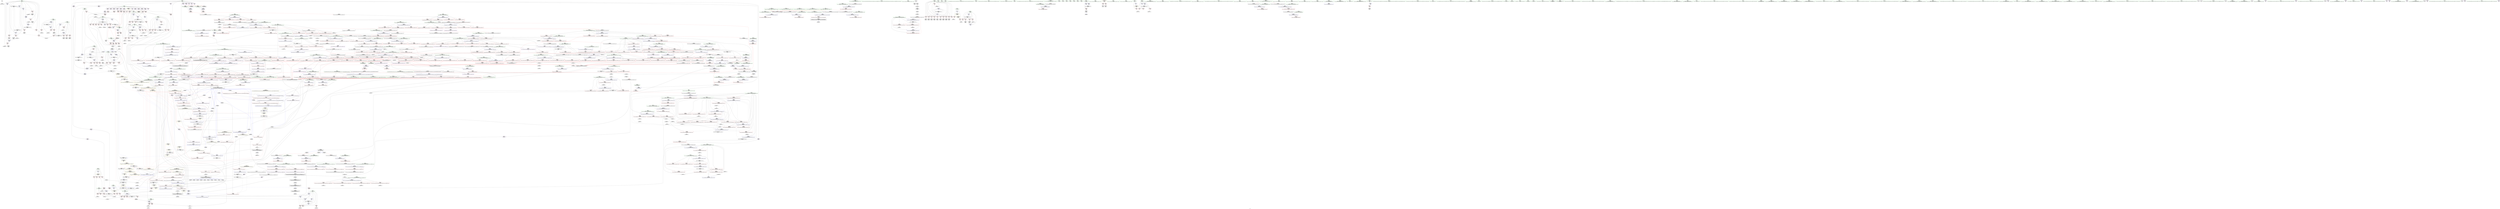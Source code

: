 digraph "SVFG" {
	label="SVFG";

	Node0x555da4bc0110 [shape=record,color=grey,label="{NodeID: 0\nNullPtr}"];
	Node0x555da4bc0110 -> Node0x555da4c30f50[style=solid];
	Node0x555da4c390b0 [shape=record,color=blue,label="{NodeID: 775\n140\<--5\ni58\<--\nmain\n}"];
	Node0x555da4c390b0 -> Node0x555da4c302a0[style=dashed];
	Node0x555da4c390b0 -> Node0x555da4c30370[style=dashed];
	Node0x555da4c390b0 -> Node0x555da4c30440[style=dashed];
	Node0x555da4c390b0 -> Node0x555da4c30510[style=dashed];
	Node0x555da4c390b0 -> Node0x555da4c305e0[style=dashed];
	Node0x555da4c390b0 -> Node0x555da4c39250[style=dashed];
	Node0x555da4c390b0 -> Node0x555da4cd5400[style=dashed];
	Node0x555da4c2fcf0 [shape=record,color=red,label="{NodeID: 443\n259\<--136\n\<--tG\nmain\n}"];
	Node0x555da4c2fcf0 -> Node0x555da4c7a820[style=solid];
	Node0x555da4c23f30 [shape=record,color=green,label="{NodeID: 111\n756\<--757\n__comp\<--__comp_field_insensitive\n_ZSt13__heap_selectIPxN9__gnu_cxx5__ops15_Iter_less_iterEEvT_S4_S4_T0_\n|{<s0>32|<s1>33|<s2>34}}"];
	Node0x555da4c23f30:s0 -> Node0x555da4d63540[style=solid,color=red];
	Node0x555da4c23f30:s1 -> Node0x555da4d60010[style=solid,color=red];
	Node0x555da4c23f30:s2 -> Node0x555da4d59700[style=solid,color=red];
	Node0x555da4d5db10 [shape=record,color=black,label="{NodeID: 1993\n610 = PHI(708, )\n}"];
	Node0x555da4d5db10 -> Node0x555da4c3a5d0[style=solid];
	Node0x555da4c5a4e0 [shape=record,color=blue,label="{NodeID: 886\n1352\<--1370\n__i\<--add.ptr\n_ZSt16__insertion_sortIPxN9__gnu_cxx5__ops15_Iter_less_iterEEvT_S4_T0_\n}"];
	Node0x555da4c5a4e0 -> Node0x555da4c4bef0[style=dashed];
	Node0x555da4c5a4e0 -> Node0x555da4c4bfc0[style=dashed];
	Node0x555da4c5a4e0 -> Node0x555da4c4c090[style=dashed];
	Node0x555da4c5a4e0 -> Node0x555da4c4c160[style=dashed];
	Node0x555da4c5a4e0 -> Node0x555da4c4c230[style=dashed];
	Node0x555da4c5a4e0 -> Node0x555da4c4c300[style=dashed];
	Node0x555da4c5a4e0 -> Node0x555da4c4c3d0[style=dashed];
	Node0x555da4c5a4e0 -> Node0x555da4c5a750[style=dashed];
	Node0x555da4c5a4e0 -> Node0x555da4cbce00[style=dashed];
	Node0x555da4c45550 [shape=record,color=red,label="{NodeID: 554\n862\<--838\n\<--__last.addr\n_ZSt11__make_heapIPxN9__gnu_cxx5__ops15_Iter_less_iterEEvT_S4_RT0_\n}"];
	Node0x555da4c45550 -> Node0x555da4c33410[style=solid];
	Node0x555da4c7a220 [shape=record,color=grey,label="{NodeID: 1329\n452 = Binary(451, 119, )\n}"];
	Node0x555da4c7a220 -> Node0x555da4c39db0[style=solid];
	Node0x555da4c28580 [shape=record,color=green,label="{NodeID: 222\n1571\<--1572\n_ZNSt20__copy_move_backwardILb1ELb1ESt26random_access_iterator_tagE13__copy_move_bIxEEPT_PKS3_S6_S4_\<--_ZNSt20__copy_move_backwardILb1ELb1ESt26random_access_iterator_tagE13__copy_move_bIxEEPT_PKS3_S6_S4__field_insensitive\n}"];
	Node0x555da4c4af80 [shape=record,color=red,label="{NodeID: 665\n1294\<--1258\n\<--__last.addr\n_ZSt21__unguarded_partitionIPxN9__gnu_cxx5__ops15_Iter_less_iterEET_S4_S4_S4_T0_\n|{<s0>66}}"];
	Node0x555da4c4af80:s0 -> Node0x555da4d57b50[style=solid,color=red];
	Node0x555da4c36190 [shape=record,color=purple,label="{NodeID: 333\n663\<--662\nadd.ptr\<--\n_ZSt22__final_insertion_sortIPxN9__gnu_cxx5__ops15_Iter_less_iterEEvT_S4_T0_\n|{<s0>25}}"];
	Node0x555da4c36190:s0 -> Node0x555da4d567c0[style=solid,color=red];
	Node0x555da4c200e0 [shape=record,color=green,label="{NodeID: 1\n5\<--1\n\<--dummyObj\nCan only get source location for instruction, argument, global var or function.}"];
	Node0x555da4cfb430 [shape=record,color=yellow,style=double,label="{NodeID: 1883\n35V_6 = CSCHI(MR_35V_5)\npts\{29 \}\nCS[]|{<s0>38|<s1>38|<s2>42}}"];
	Node0x555da4cfb430:s0 -> Node0x555da4cb4ae0[style=dashed,color=blue];
	Node0x555da4cfb430:s1 -> Node0x555da4cb37e0[style=dashed,color=blue];
	Node0x555da4cfb430:s2 -> Node0x555da4cfccf0[style=dashed,color=blue];
	Node0x555da4c39180 [shape=record,color=blue,label="{NodeID: 776\n25\<--337\nans\<--\nmain\n}"];
	Node0x555da4c39180 -> Node0x555da4c2d930[style=dashed];
	Node0x555da4c39180 -> Node0x555da4c2da00[style=dashed];
	Node0x555da4c39180 -> Node0x555da4c2dad0[style=dashed];
	Node0x555da4c39180 -> Node0x555da4c393f0[style=dashed];
	Node0x555da4c39180 -> Node0x555da4c39ce0[style=dashed];
	Node0x555da4c39180 -> Node0x555da4cd3100[style=dashed];
	Node0x555da4c2fdc0 [shape=record,color=red,label="{NodeID: 444\n273\<--138\n\<--i40\nmain\n}"];
	Node0x555da4c2fdc0 -> Node0x555da4c752a0[style=solid];
	Node0x555da4c24000 [shape=record,color=green,label="{NodeID: 112\n758\<--759\n__first.addr\<--__first.addr_field_insensitive\n_ZSt13__heap_selectIPxN9__gnu_cxx5__ops15_Iter_less_iterEEvT_S4_S4_T0_\n}"];
	Node0x555da4c24000 -> Node0x555da4c442a0[style=solid];
	Node0x555da4c24000 -> Node0x555da4c44370[style=solid];
	Node0x555da4c24000 -> Node0x555da4c44440[style=solid];
	Node0x555da4c24000 -> Node0x555da4c3aec0[style=solid];
	Node0x555da4d5dc50 [shape=record,color=black,label="{NodeID: 1994\n628 = PHI()\n}"];
	Node0x555da4d5dc50 -> Node0x555da4c32a50[style=solid];
	Node0x555da4d5dc50 -> Node0x555da4c32b20[style=solid];
	Node0x555da4c5a5b0 [shape=record,color=blue,label="{NodeID: 887\n1354\<--1383\n__val\<--\n_ZSt16__insertion_sortIPxN9__gnu_cxx5__ops15_Iter_less_iterEEvT_S4_T0_\n}"];
	Node0x555da4c5a5b0 -> Node0x555da4c4c570[style=dashed];
	Node0x555da4c5a5b0 -> Node0x555da4cc2d00[style=dashed];
	Node0x555da4c45620 [shape=record,color=red,label="{NodeID: 555\n887\<--840\n\<--__comp.addr\n_ZSt11__make_heapIPxN9__gnu_cxx5__ops15_Iter_less_iterEEvT_S4_RT0_\n}"];
	Node0x555da4c7a3a0 [shape=record,color=grey,label="{NodeID: 1330\n295 = Binary(294, 119, )\n}"];
	Node0x555da4c7a3a0 -> Node0x555da4c38e40[style=solid];
	Node0x555da4c28680 [shape=record,color=green,label="{NodeID: 223\n1576\<--1577\n__it.addr\<--__it.addr_field_insensitive\n_ZSt12__niter_baseIPxET_S1_\n}"];
	Node0x555da4c28680 -> Node0x555da4c4dc30[style=solid];
	Node0x555da4c28680 -> Node0x555da4c5bad0[style=solid];
	Node0x555da4c4b050 [shape=record,color=red,label="{NodeID: 666\n1268\<--1260\n\<--__pivot.addr\n_ZSt21__unguarded_partitionIPxN9__gnu_cxx5__ops15_Iter_less_iterEET_S4_S4_S4_T0_\n|{<s0>64}}"];
	Node0x555da4c4b050:s0 -> Node0x555da4d60b60[style=solid,color=red];
	Node0x555da4c36260 [shape=record,color=purple,label="{NodeID: 334\n668\<--667\nadd.ptr1\<--\n_ZSt22__final_insertion_sortIPxN9__gnu_cxx5__ops15_Iter_less_iterEEvT_S4_T0_\n|{<s0>26}}"];
	Node0x555da4c36260:s0 -> Node0x555da4d61d20[style=solid,color=red];
	Node0x555da4c20170 [shape=record,color=green,label="{NodeID: 2\n10\<--1\n\<--dummyObj\nCan only get source location for instruction, argument, global var or function.|{<s0>42}}"];
	Node0x555da4c20170:s0 -> Node0x555da4d57f60[style=solid,color=red];
	Node0x555da4c39250 [shape=record,color=blue,label="{NodeID: 777\n140\<--342\ni58\<--inc73\nmain\n}"];
	Node0x555da4c39250 -> Node0x555da4c302a0[style=dashed];
	Node0x555da4c39250 -> Node0x555da4c30370[style=dashed];
	Node0x555da4c39250 -> Node0x555da4c30440[style=dashed];
	Node0x555da4c39250 -> Node0x555da4c30510[style=dashed];
	Node0x555da4c39250 -> Node0x555da4c305e0[style=dashed];
	Node0x555da4c39250 -> Node0x555da4c39250[style=dashed];
	Node0x555da4c39250 -> Node0x555da4cd5400[style=dashed];
	Node0x555da4c2fe90 [shape=record,color=red,label="{NodeID: 445\n274\<--138\n\<--i40\nmain\n}"];
	Node0x555da4c2fe90 -> Node0x555da4c752a0[style=solid];
	Node0x555da4c240d0 [shape=record,color=green,label="{NodeID: 113\n760\<--761\n__middle.addr\<--__middle.addr_field_insensitive\n_ZSt13__heap_selectIPxN9__gnu_cxx5__ops15_Iter_less_iterEEvT_S4_S4_T0_\n}"];
	Node0x555da4c240d0 -> Node0x555da4c44510[style=solid];
	Node0x555da4c240d0 -> Node0x555da4c445e0[style=solid];
	Node0x555da4c240d0 -> Node0x555da4c446b0[style=solid];
	Node0x555da4c240d0 -> Node0x555da4c3af90[style=solid];
	Node0x555da4d5dd50 [shape=record,color=black,label="{NodeID: 1995\n748 = PHI(1250, )\n}"];
	Node0x555da4d5dd50 -> Node0x555da4c33000[style=solid];
	Node0x555da4c5a680 [shape=record,color=blue,label="{NodeID: 888\n1394\<--1393\n\<--\n_ZSt16__insertion_sortIPxN9__gnu_cxx5__ops15_Iter_less_iterEEvT_S4_T0_\n}"];
	Node0x555da4c5a680 -> Node0x555da4cc2300[style=dashed];
	Node0x555da4c456f0 [shape=record,color=red,label="{NodeID: 556\n869\<--842\n\<--__len\n_ZSt11__make_heapIPxN9__gnu_cxx5__ops15_Iter_less_iterEEvT_S4_RT0_\n}"];
	Node0x555da4c456f0 -> Node0x555da4c75120[style=solid];
	Node0x555da4c7a520 [shape=record,color=grey,label="{NodeID: 1331\n293 = Binary(291, 292, )\n}"];
	Node0x555da4c7a520 -> Node0x555da4c38f10[style=solid];
	Node0x555da4c28750 [shape=record,color=green,label="{NodeID: 224\n1585\<--1586\n__first.addr\<--__first.addr_field_insensitive\n_ZNSt20__copy_move_backwardILb1ELb1ESt26random_access_iterator_tagE13__copy_move_bIxEEPT_PKS3_S6_S4_\n}"];
	Node0x555da4c28750 -> Node0x555da4c4dd00[style=solid];
	Node0x555da4c28750 -> Node0x555da4c4ddd0[style=solid];
	Node0x555da4c28750 -> Node0x555da4c5bba0[style=solid];
	Node0x555da4c4b120 [shape=record,color=red,label="{NodeID: 667\n1279\<--1260\n\<--__pivot.addr\n_ZSt21__unguarded_partitionIPxN9__gnu_cxx5__ops15_Iter_less_iterEET_S4_S4_S4_T0_\n|{<s0>65}}"];
	Node0x555da4c4b120:s0 -> Node0x555da4d607e0[style=solid,color=red];
	Node0x555da4cc4b00 [shape=record,color=black,label="{NodeID: 1442\nMR_12V_3 = PHI(MR_12V_4, MR_12V_2, )\npts\{89 \}\n}"];
	Node0x555da4cc4b00 -> Node0x555da4c2eb10[style=dashed];
	Node0x555da4cc4b00 -> Node0x555da4c2ebe0[style=dashed];
	Node0x555da4cc4b00 -> Node0x555da4c2ecb0[style=dashed];
	Node0x555da4cc4b00 -> Node0x555da4c2ed80[style=dashed];
	Node0x555da4cc4b00 -> Node0x555da4c4f710[style=dashed];
	Node0x555da4c36330 [shape=record,color=purple,label="{NodeID: 335\n737\<--736\nadd.ptr1\<--\n_ZSt27__unguarded_partition_pivotIPxN9__gnu_cxx5__ops15_Iter_less_iterEET_S4_S4_T0_\n|{<s0>30}}"];
	Node0x555da4c36330:s0 -> Node0x555da4d62050[style=solid,color=red];
	Node0x555da4c20830 [shape=record,color=green,label="{NodeID: 3\n32\<--1\n.str\<--dummyObj\nGlob }"];
	Node0x555da4cfb6f0 [shape=record,color=yellow,style=double,label="{NodeID: 1885\n35V_2 = CSCHI(MR_35V_1)\npts\{29 \}\nCS[]|{<s0>10|<s1>10|<s2>10|<s3>10|<s4>10|<s5>11|<s6>11}}"];
	Node0x555da4cfb6f0:s0 -> Node0x555da4c41930[style=dashed,color=blue];
	Node0x555da4cfb6f0:s1 -> Node0x555da4c41a00[style=dashed,color=blue];
	Node0x555da4cfb6f0:s2 -> Node0x555da4c41ad0[style=dashed,color=blue];
	Node0x555da4cfb6f0:s3 -> Node0x555da4cc9100[style=dashed,color=blue];
	Node0x555da4cfb6f0:s4 -> Node0x555da4cd3600[style=dashed,color=blue];
	Node0x555da4cfb6f0:s5 -> Node0x555da4c41ba0[style=dashed,color=blue];
	Node0x555da4cfb6f0:s6 -> Node0x555da4cd3600[style=dashed,color=blue];
	Node0x555da4c39320 [shape=record,color=blue,label="{NodeID: 778\n142\<--357\nTmp\<--mul80\nmain\n}"];
	Node0x555da4c39320 -> Node0x555da4c306b0[style=dashed];
	Node0x555da4c39320 -> Node0x555da4c30780[style=dashed];
	Node0x555da4c39320 -> Node0x555da4c30850[style=dashed];
	Node0x555da4c39320 -> Node0x555da4cd5900[style=dashed];
	Node0x555da4c515a0 [shape=record,color=yellow,style=double,label="{NodeID: 1553\n35V_1 = ENCHI(MR_35V_0)\npts\{29 \}\nFun[_ZSt9iter_swapIPxS0_EvT_T0_]|{<s0>67|<s1>67|<s2>67}}"];
	Node0x555da4c515a0:s0 -> Node0x555da4c4b6d0[style=dashed,color=red];
	Node0x555da4c515a0:s1 -> Node0x555da4c4b7a0[style=dashed,color=red];
	Node0x555da4c515a0:s2 -> Node0x555da4c5a1a0[style=dashed,color=red];
	Node0x555da4c2ff60 [shape=record,color=red,label="{NodeID: 446\n280\<--138\n\<--i40\nmain\n}"];
	Node0x555da4c2ff60 -> Node0x555da4c74ca0[style=solid];
	Node0x555da4c241a0 [shape=record,color=green,label="{NodeID: 114\n762\<--763\n__last.addr\<--__last.addr_field_insensitive\n_ZSt13__heap_selectIPxN9__gnu_cxx5__ops15_Iter_less_iterEEvT_S4_S4_T0_\n}"];
	Node0x555da4c241a0 -> Node0x555da4c44780[style=solid];
	Node0x555da4c241a0 -> Node0x555da4c3b060[style=solid];
	Node0x555da4d5de90 [shape=record,color=black,label="{NodeID: 1996\n783 = PHI(900, )\n}"];
	Node0x555da4c5a750 [shape=record,color=blue,label="{NodeID: 889\n1352\<--1407\n__i\<--incdec.ptr\n_ZSt16__insertion_sortIPxN9__gnu_cxx5__ops15_Iter_less_iterEEvT_S4_T0_\n}"];
	Node0x555da4c5a750 -> Node0x555da4c4bef0[style=dashed];
	Node0x555da4c5a750 -> Node0x555da4c4bfc0[style=dashed];
	Node0x555da4c5a750 -> Node0x555da4c4c090[style=dashed];
	Node0x555da4c5a750 -> Node0x555da4c4c160[style=dashed];
	Node0x555da4c5a750 -> Node0x555da4c4c230[style=dashed];
	Node0x555da4c5a750 -> Node0x555da4c4c300[style=dashed];
	Node0x555da4c5a750 -> Node0x555da4c4c3d0[style=dashed];
	Node0x555da4c5a750 -> Node0x555da4c5a750[style=dashed];
	Node0x555da4c5a750 -> Node0x555da4cbce00[style=dashed];
	Node0x555da4c457c0 [shape=record,color=red,label="{NodeID: 557\n884\<--842\n\<--__len\n_ZSt11__make_heapIPxN9__gnu_cxx5__ops15_Iter_less_iterEEvT_S4_RT0_\n|{<s0>38}}"];
	Node0x555da4c457c0:s0 -> Node0x555da4d580b0[style=solid,color=red];
	Node0x555da4c7a6a0 [shape=record,color=grey,label="{NodeID: 1332\n261 = Binary(254, 260, )\n}"];
	Node0x555da4c7a6a0 -> Node0x555da4c50340[style=solid];
	Node0x555da4c28820 [shape=record,color=green,label="{NodeID: 225\n1587\<--1588\n__last.addr\<--__last.addr_field_insensitive\n_ZNSt20__copy_move_backwardILb1ELb1ESt26random_access_iterator_tagE13__copy_move_bIxEEPT_PKS3_S6_S4_\n}"];
	Node0x555da4c28820 -> Node0x555da4c4dea0[style=solid];
	Node0x555da4c28820 -> Node0x555da4c5bc70[style=solid];
	Node0x555da4c4b1f0 [shape=record,color=red,label="{NodeID: 668\n1309\<--1303\n\<--__a.addr\n_ZSt9iter_swapIPxS0_EvT_T0_\n|{<s0>67}}"];
	Node0x555da4c4b1f0:s0 -> Node0x555da4d63100[style=solid,color=red];
	Node0x555da4cc5000 [shape=record,color=black,label="{NodeID: 1443\nMR_216V_5 = PHI(MR_216V_6, MR_216V_4, )\npts\{1259 \}\n}"];
	Node0x555da4cc5000 -> Node0x555da4c4ac40[style=dashed];
	Node0x555da4cc5000 -> Node0x555da4c4ad10[style=dashed];
	Node0x555da4cc5000 -> Node0x555da4c4ade0[style=dashed];
	Node0x555da4cc5000 -> Node0x555da4c4aeb0[style=dashed];
	Node0x555da4cc5000 -> Node0x555da4c4af80[style=dashed];
	Node0x555da4cc5000 -> Node0x555da4c59b20[style=dashed];
	Node0x555da4cc5000 -> Node0x555da4c59bf0[style=dashed];
	Node0x555da4c36400 [shape=record,color=purple,label="{NodeID: 336\n740\<--739\nadd.ptr2\<--\n_ZSt27__unguarded_partition_pivotIPxN9__gnu_cxx5__ops15_Iter_less_iterEET_S4_S4_T0_\n|{<s0>30}}"];
	Node0x555da4c36400:s0 -> Node0x555da4d62270[style=solid,color=red];
	Node0x555da4c208c0 [shape=record,color=green,label="{NodeID: 4\n34\<--1\n.str.1\<--dummyObj\nGlob }"];
	Node0x555da4cfb850 [shape=record,color=yellow,style=double,label="{NodeID: 1886\n35V_2 = CSCHI(MR_35V_1)\npts\{29 \}\nCS[]|{<s0>20}}"];
	Node0x555da4cfb850:s0 -> Node0x555da4c530c0[style=dashed,color=red];
	Node0x555da4c393f0 [shape=record,color=blue,label="{NodeID: 779\n25\<--367\nans\<--\nmain\n}"];
	Node0x555da4c393f0 -> Node0x555da4c2da00[style=dashed];
	Node0x555da4c393f0 -> Node0x555da4c2dad0[style=dashed];
	Node0x555da4c393f0 -> Node0x555da4c39ce0[style=dashed];
	Node0x555da4c393f0 -> Node0x555da4cd3100[style=dashed];
	Node0x555da4c30030 [shape=record,color=red,label="{NodeID: 447\n284\<--138\n\<--i40\nmain\n}"];
	Node0x555da4c30030 -> Node0x555da4c38d70[style=solid];
	Node0x555da4c28c30 [shape=record,color=green,label="{NodeID: 115\n764\<--765\n__i\<--__i_field_insensitive\n_ZSt13__heap_selectIPxN9__gnu_cxx5__ops15_Iter_less_iterEEvT_S4_S4_T0_\n}"];
	Node0x555da4c28c30 -> Node0x555da4c44850[style=solid];
	Node0x555da4c28c30 -> Node0x555da4c44920[style=solid];
	Node0x555da4c28c30 -> Node0x555da4c449f0[style=solid];
	Node0x555da4c28c30 -> Node0x555da4c44ac0[style=solid];
	Node0x555da4c28c30 -> Node0x555da4c3b130[style=solid];
	Node0x555da4c28c30 -> Node0x555da4c3b200[style=solid];
	Node0x555da4d5dfa0 [shape=record,color=black,label="{NodeID: 1997\n877 = PHI(962, )\n}"];
	Node0x555da4d5dfa0 -> Node0x555da4c45bd0[style=solid];
	Node0x555da4c5a820 [shape=record,color=blue,label="{NodeID: 890\n1416\<--1412\n__first.addr\<--__first\n_ZSt26__unguarded_insertion_sortIPxN9__gnu_cxx5__ops15_Iter_less_iterEEvT_S4_T0_\n}"];
	Node0x555da4c5a820 -> Node0x555da4c4c640[style=dashed];
	Node0x555da4c45890 [shape=record,color=red,label="{NodeID: 558\n875\<--844\n\<--__parent\n_ZSt11__make_heapIPxN9__gnu_cxx5__ops15_Iter_less_iterEEvT_S4_RT0_\n}"];
	Node0x555da4c7a820 [shape=record,color=grey,label="{NodeID: 1333\n260 = Binary(258, 259, )\n}"];
	Node0x555da4c7a820 -> Node0x555da4c7a6a0[style=solid];
	Node0x555da4c288f0 [shape=record,color=green,label="{NodeID: 226\n1589\<--1590\n__result.addr\<--__result.addr_field_insensitive\n_ZNSt20__copy_move_backwardILb1ELb1ESt26random_access_iterator_tagE13__copy_move_bIxEEPT_PKS3_S6_S4_\n}"];
	Node0x555da4c288f0 -> Node0x555da4c4df70[style=solid];
	Node0x555da4c288f0 -> Node0x555da4c4e040[style=solid];
	Node0x555da4c288f0 -> Node0x555da4c5bd40[style=solid];
	Node0x555da4c4b2c0 [shape=record,color=red,label="{NodeID: 669\n1310\<--1305\n\<--__b.addr\n_ZSt9iter_swapIPxS0_EvT_T0_\n|{<s0>67}}"];
	Node0x555da4c4b2c0:s0 -> Node0x555da4d63210[style=solid,color=red];
	Node0x555da4c364d0 [shape=record,color=purple,label="{NodeID: 337\n745\<--744\nadd.ptr3\<--\n_ZSt27__unguarded_partition_pivotIPxN9__gnu_cxx5__ops15_Iter_less_iterEET_S4_S4_T0_\n|{<s0>31}}"];
	Node0x555da4c364d0:s0 -> Node0x555da4d561f0[style=solid,color=red];
	Node0x555da4c20950 [shape=record,color=green,label="{NodeID: 5\n36\<--1\nstdin\<--dummyObj\nGlob }"];
	Node0x555da4c394c0 [shape=record,color=blue,label="{NodeID: 780\n17\<--378\nMax\<--div90\nmain\n}"];
	Node0x555da4c394c0 -> Node0x555da4c38890[style=dashed];
	Node0x555da4c394c0 -> Node0x555da4c38960[style=dashed];
	Node0x555da4c394c0 -> Node0x555da4c38a30[style=dashed];
	Node0x555da4c394c0 -> Node0x555da4cd1d00[style=dashed];
	Node0x555da4c30100 [shape=record,color=red,label="{NodeID: 448\n292\<--138\n\<--i40\nmain\n}"];
	Node0x555da4c30100 -> Node0x555da4c7a520[style=solid];
	Node0x555da4c28d00 [shape=record,color=green,label="{NodeID: 116\n772\<--773\n_ZSt11__make_heapIPxN9__gnu_cxx5__ops15_Iter_less_iterEEvT_S4_RT0_\<--_ZSt11__make_heapIPxN9__gnu_cxx5__ops15_Iter_less_iterEEvT_S4_RT0__field_insensitive\n}"];
	Node0x555da4d5e110 [shape=record,color=black,label="{NodeID: 1998\n885 = PHI(962, )\n}"];
	Node0x555da4d5e110 -> Node0x555da4c45ca0[style=solid];
	Node0x555da4c5a8f0 [shape=record,color=blue,label="{NodeID: 891\n1418\<--1413\n__last.addr\<--__last\n_ZSt26__unguarded_insertion_sortIPxN9__gnu_cxx5__ops15_Iter_less_iterEEvT_S4_T0_\n}"];
	Node0x555da4c5a8f0 -> Node0x555da4c4c710[style=dashed];
	Node0x555da4cec6c0 [shape=record,color=yellow,style=double,label="{NodeID: 1666\n153V_1 = ENCHI(MR_153V_0)\npts\{934 983 1108 1323 1355 1477 \}\nFun[_ZSt11__make_heapIPxN9__gnu_cxx5__ops15_Iter_less_iterEEvT_S4_RT0_]}"];
	Node0x555da4cec6c0 -> Node0x555da4c45bd0[style=dashed];
	Node0x555da4cec6c0 -> Node0x555da4c45ca0[style=dashed];
	Node0x555da4c45960 [shape=record,color=red,label="{NodeID: 559\n883\<--844\n\<--__parent\n_ZSt11__make_heapIPxN9__gnu_cxx5__ops15_Iter_less_iterEEvT_S4_RT0_\n|{<s0>38}}"];
	Node0x555da4c45960:s0 -> Node0x555da4d57f60[style=solid,color=red];
	Node0x555da4c7a9a0 [shape=record,color=grey,label="{NodeID: 1334\n1061 = Binary(1060, 271, )\n}"];
	Node0x555da4c7a9a0 -> Node0x555da4c587a0[style=solid];
	Node0x555da4c289c0 [shape=record,color=green,label="{NodeID: 227\n1591\<--1592\n_Num\<--_Num_field_insensitive\n_ZNSt20__copy_move_backwardILb1ELb1ESt26random_access_iterator_tagE13__copy_move_bIxEEPT_PKS3_S6_S4_\n}"];
	Node0x555da4c289c0 -> Node0x555da4c4e110[style=solid];
	Node0x555da4c289c0 -> Node0x555da4c4e1e0[style=solid];
	Node0x555da4c289c0 -> Node0x555da4c4e2b0[style=solid];
	Node0x555da4c289c0 -> Node0x555da4c4e380[style=solid];
	Node0x555da4c289c0 -> Node0x555da4c5be10[style=solid];
	Node0x555da4c4b390 [shape=record,color=red,label="{NodeID: 670\n1326\<--1318\n\<--__a.addr\n_ZSt4swapIxENSt9enable_ifIXsr6__and_ISt6__not_ISt15__is_tuple_likeIT_EESt21is_move_constructibleIS3_ESt18is_move_assignableIS3_EEE5valueEvE4typeERS3_SC_\n|{<s0>68}}"];
	Node0x555da4c4b390:s0 -> Node0x555da4d60ee0[style=solid,color=red];
	Node0x555da4c365a0 [shape=record,color=purple,label="{NodeID: 338\n796\<--795\nincdec.ptr\<--\n_ZSt13__heap_selectIPxN9__gnu_cxx5__ops15_Iter_less_iterEEvT_S4_S4_T0_\n}"];
	Node0x555da4c365a0 -> Node0x555da4c3b200[style=solid];
	Node0x555da4c209e0 [shape=record,color=green,label="{NodeID: 6\n37\<--1\n.str.2\<--dummyObj\nGlob }"];
	Node0x555da4c39590 [shape=record,color=blue,label="{NodeID: 781\n30\<--5\ncnt\<--\nmain\n}"];
	Node0x555da4c39590 -> Node0x555da4c2dee0[style=dashed];
	Node0x555da4c39590 -> Node0x555da4c2e080[style=dashed];
	Node0x555da4c39590 -> Node0x555da4c2e150[style=dashed];
	Node0x555da4c39590 -> Node0x555da4c39730[style=dashed];
	Node0x555da4c39590 -> Node0x555da4cbec00[style=dashed];
	Node0x555da4c39590 -> Node0x555da4cd3b00[style=dashed];
	Node0x555da4c301d0 [shape=record,color=red,label="{NodeID: 449\n302\<--138\n\<--i40\nmain\n}"];
	Node0x555da4c301d0 -> Node0x555da4c75a20[style=solid];
	Node0x555da4c28e00 [shape=record,color=green,label="{NodeID: 117\n784\<--785\n_ZNK9__gnu_cxx5__ops15_Iter_less_iterclIPxS3_EEbT_T0_\<--_ZNK9__gnu_cxx5__ops15_Iter_less_iterclIPxS3_EEbT_T0__field_insensitive\n}"];
	Node0x555da4d5e250 [shape=record,color=black,label="{NodeID: 1999\n942 = PHI(962, )\n}"];
	Node0x555da4d5e250 -> Node0x555da4c46730[style=solid];
	Node0x555da4c5a9c0 [shape=record,color=blue,label="{NodeID: 892\n1420\<--1430\n__i\<--\n_ZSt26__unguarded_insertion_sortIPxN9__gnu_cxx5__ops15_Iter_less_iterEEvT_S4_T0_\n}"];
	Node0x555da4c5a9c0 -> Node0x555da4cbdd00[style=dashed];
	Node0x555da4c45a30 [shape=record,color=red,label="{NodeID: 560\n891\<--844\n\<--__parent\n_ZSt11__make_heapIPxN9__gnu_cxx5__ops15_Iter_less_iterEEvT_S4_RT0_\n}"];
	Node0x555da4c45a30 -> Node0x555da4c7b720[style=solid];
	Node0x555da4c7ab20 [shape=record,color=grey,label="{NodeID: 1335\n244 = Binary(242, 243, )\n}"];
	Node0x555da4c7ab20 -> Node0x555da4c31bb0[style=solid];
	Node0x555da4c28a90 [shape=record,color=green,label="{NodeID: 228\n1616\<--1617\nllvm.memmove.p0i8.p0i8.i64\<--llvm.memmove.p0i8.p0i8.i64_field_insensitive\n}"];
	Node0x555da4c4b460 [shape=record,color=red,label="{NodeID: 671\n1333\<--1318\n\<--__a.addr\n_ZSt4swapIxENSt9enable_ifIXsr6__and_ISt6__not_ISt15__is_tuple_likeIT_EESt21is_move_constructibleIS3_ESt18is_move_assignableIS3_EEE5valueEvE4typeERS3_SC_\n}"];
	Node0x555da4c4b460 -> Node0x555da4c5a1a0[style=solid];
	Node0x555da4c36670 [shape=record,color=purple,label="{NodeID: 339\n823\<--822\nincdec.ptr\<--\n_ZSt11__sort_heapIPxN9__gnu_cxx5__ops15_Iter_less_iterEEvT_S4_RT0_\n}"];
	Node0x555da4c36670 -> Node0x555da4c3b540[style=solid];
	Node0x555da4c20aa0 [shape=record,color=green,label="{NodeID: 7\n39\<--1\n.str.3\<--dummyObj\nGlob }"];
	Node0x555da4cfbc70 [shape=record,color=yellow,style=double,label="{NodeID: 1889\n35V_4 = CSCHI(MR_35V_2)\npts\{29 \}\nCS[]|{<s0>23}}"];
	Node0x555da4cfbc70:s0 -> Node0x555da4cb25d0[style=dashed,color=red];
	Node0x555da4c39660 [shape=record,color=blue,label="{NodeID: 782\n144\<--271\ni91\<--\nmain\n}"];
	Node0x555da4c39660 -> Node0x555da4c30920[style=dashed];
	Node0x555da4c39660 -> Node0x555da4c309f0[style=dashed];
	Node0x555da4c39660 -> Node0x555da4c30ac0[style=dashed];
	Node0x555da4c39660 -> Node0x555da4c30b90[style=dashed];
	Node0x555da4c39660 -> Node0x555da4c30c60[style=dashed];
	Node0x555da4c39660 -> Node0x555da4c40b60[style=dashed];
	Node0x555da4c39660 -> Node0x555da4c39a70[style=dashed];
	Node0x555da4c39660 -> Node0x555da4cd5e00[style=dashed];
	Node0x555da4c302a0 [shape=record,color=red,label="{NodeID: 450\n316\<--140\n\<--i58\nmain\n}"];
	Node0x555da4c302a0 -> Node0x555da4c7c7a0[style=solid];
	Node0x555da4c28f00 [shape=record,color=green,label="{NodeID: 118\n791\<--792\n_ZSt10__pop_heapIPxN9__gnu_cxx5__ops15_Iter_less_iterEEvT_S4_S4_RT0_\<--_ZSt10__pop_heapIPxN9__gnu_cxx5__ops15_Iter_less_iterEEvT_S4_S4_RT0__field_insensitive\n}"];
	Node0x555da4d5e390 [shape=record,color=black,label="{NodeID: 2000\n946 = PHI(962, )\n}"];
	Node0x555da4d5e390 -> Node0x555da4c46800[style=solid];
	Node0x555da4c5aa90 [shape=record,color=blue,label="{NodeID: 893\n1420\<--1442\n__i\<--incdec.ptr\n_ZSt26__unguarded_insertion_sortIPxN9__gnu_cxx5__ops15_Iter_less_iterEEvT_S4_T0_\n}"];
	Node0x555da4c5aa90 -> Node0x555da4cbdd00[style=dashed];
	Node0x555da4c45b00 [shape=record,color=red,label="{NodeID: 561\n895\<--844\n\<--__parent\n_ZSt11__make_heapIPxN9__gnu_cxx5__ops15_Iter_less_iterEEvT_S4_RT0_\n}"];
	Node0x555da4c45b00 -> Node0x555da4c73260[style=solid];
	Node0x555da4c7aca0 [shape=record,color=grey,label="{NodeID: 1336\n248 = Binary(245, 247, )\n}"];
	Node0x555da4c7aca0 -> Node0x555da4c7f4a0[style=solid];
	Node0x555da4c30d20 [shape=record,color=green,label="{NodeID: 229\n1633\<--1634\nthis.addr\<--this.addr_field_insensitive\n_ZNK9__gnu_cxx5__ops14_Val_less_iterclIxPxEEbRT_T0_\n}"];
	Node0x555da4c30d20 -> Node0x555da4c4e450[style=solid];
	Node0x555da4c30d20 -> Node0x555da4c5bfb0[style=solid];
	Node0x555da4c4b530 [shape=record,color=red,label="{NodeID: 672\n1330\<--1320\n\<--__b.addr\n_ZSt4swapIxENSt9enable_ifIXsr6__and_ISt6__not_ISt15__is_tuple_likeIT_EESt21is_move_constructibleIS3_ESt18is_move_assignableIS3_EEE5valueEvE4typeERS3_SC_\n|{<s0>69}}"];
	Node0x555da4c4b530:s0 -> Node0x555da4d60ee0[style=solid,color=red];
	Node0x555da4cc6400 [shape=record,color=black,label="{NodeID: 1447\nMR_35V_3 = PHI(MR_35V_6, MR_35V_2, )\npts\{29 \}\n|{|<s2>10}}"];
	Node0x555da4cc6400 -> Node0x555da4c38d70[style=dashed];
	Node0x555da4cc6400 -> Node0x555da4cc6400[style=dashed];
	Node0x555da4cc6400:s2 -> Node0x555da4cb8c10[style=dashed,color=red];
	Node0x555da4c36740 [shape=record,color=purple,label="{NodeID: 340\n1272\<--1271\nincdec.ptr\<--\n_ZSt21__unguarded_partitionIPxN9__gnu_cxx5__ops15_Iter_less_iterEET_S4_S4_S4_T0_\n}"];
	Node0x555da4c36740 -> Node0x555da4c59a50[style=solid];
	Node0x555da4c20b60 [shape=record,color=green,label="{NodeID: 8\n41\<--1\nstdout\<--dummyObj\nGlob }"];
	Node0x555da4c39730 [shape=record,color=blue,label="{NodeID: 783\n30\<--396\ncnt\<--inc99\nmain\n}"];
	Node0x555da4c39730 -> Node0x555da4c2dfb0[style=dashed];
	Node0x555da4c39730 -> Node0x555da4c398d0[style=dashed];
	Node0x555da4c30370 [shape=record,color=red,label="{NodeID: 451\n320\<--140\n\<--i58\nmain\n}"];
	Node0x555da4c30370 -> Node0x555da4c32090[style=solid];
	Node0x555da4c29000 [shape=record,color=green,label="{NodeID: 119\n804\<--805\n__first.addr\<--__first.addr_field_insensitive\n_ZSt11__sort_heapIPxN9__gnu_cxx5__ops15_Iter_less_iterEEvT_S4_RT0_\n}"];
	Node0x555da4c29000 -> Node0x555da4c44b90[style=solid];
	Node0x555da4c29000 -> Node0x555da4c44c60[style=solid];
	Node0x555da4c29000 -> Node0x555da4c3b2d0[style=solid];
	Node0x555da4d5e4d0 [shape=record,color=black,label="{NodeID: 2001\n957 = PHI(962, )\n}"];
	Node0x555da4d5e4d0 -> Node0x555da4c468d0[style=solid];
	Node0x555da4c5ab60 [shape=record,color=blue,label="{NodeID: 894\n1450\<--1447\n__first.addr\<--__first\n_ZSt13move_backwardIPxS0_ET0_T_S2_S1_\n}"];
	Node0x555da4c5ab60 -> Node0x555da4c4ca50[style=dashed];
	Node0x555da4c45bd0 [shape=record,color=red,label="{NodeID: 562\n880\<--877\n\<--call\n_ZSt11__make_heapIPxN9__gnu_cxx5__ops15_Iter_less_iterEEvT_S4_RT0_\n}"];
	Node0x555da4c45bd0 -> Node0x555da4c3ba20[style=solid];
	Node0x555da4c7ae20 [shape=record,color=grey,label="{NodeID: 1337\n1052 = Binary(1051, 271, )\n}"];
	Node0x555da4c30db0 [shape=record,color=green,label="{NodeID: 230\n1635\<--1636\n__val.addr\<--__val.addr_field_insensitive\n_ZNK9__gnu_cxx5__ops14_Val_less_iterclIxPxEEbRT_T0_\n}"];
	Node0x555da4c30db0 -> Node0x555da4c4e520[style=solid];
	Node0x555da4c30db0 -> Node0x555da4c5c080[style=solid];
	Node0x555da4c4b600 [shape=record,color=red,label="{NodeID: 673\n1337\<--1320\n\<--__b.addr\n_ZSt4swapIxENSt9enable_ifIXsr6__and_ISt6__not_ISt15__is_tuple_likeIT_EESt21is_move_constructibleIS3_ESt18is_move_assignableIS3_EEE5valueEvE4typeERS3_SC_\n}"];
	Node0x555da4c4b600 -> Node0x555da4c5a270[style=solid];
	Node0x555da4c36810 [shape=record,color=purple,label="{NodeID: 341\n1276\<--1275\nincdec.ptr3\<--\n_ZSt21__unguarded_partitionIPxN9__gnu_cxx5__ops15_Iter_less_iterEET_S4_S4_S4_T0_\n}"];
	Node0x555da4c36810 -> Node0x555da4c59b20[style=solid];
	Node0x555da4c20c60 [shape=record,color=green,label="{NodeID: 9\n42\<--1\n.str.4\<--dummyObj\nGlob }"];
	Node0x555da4cfbf30 [shape=record,color=yellow,style=double,label="{NodeID: 1891\n35V_2 = CSCHI(MR_35V_1)\npts\{29 \}\nCS[]|{<s0>26}}"];
	Node0x555da4cfbf30:s0 -> Node0x555da4cbd800[style=dashed,color=red];
	Node0x555da4c39800 [shape=record,color=blue,label="{NodeID: 784\n399\<--394\narrayidx101\<--\nmain\n}"];
	Node0x555da4c39800 -> Node0x555da4c399a0[style=dashed];
	Node0x555da4c30440 [shape=record,color=red,label="{NodeID: 452\n327\<--140\n\<--i58\nmain\n}"];
	Node0x555da4c30440 -> Node0x555da4c32160[style=solid];
	Node0x555da4c290d0 [shape=record,color=green,label="{NodeID: 120\n806\<--807\n__last.addr\<--__last.addr_field_insensitive\n_ZSt11__sort_heapIPxN9__gnu_cxx5__ops15_Iter_less_iterEEvT_S4_RT0_\n}"];
	Node0x555da4c290d0 -> Node0x555da4c44d30[style=solid];
	Node0x555da4c290d0 -> Node0x555da4c44e00[style=solid];
	Node0x555da4c290d0 -> Node0x555da4c44ed0[style=solid];
	Node0x555da4c290d0 -> Node0x555da4c44fa0[style=solid];
	Node0x555da4c290d0 -> Node0x555da4c3b3a0[style=solid];
	Node0x555da4c290d0 -> Node0x555da4c3b540[style=solid];
	Node0x555da4d5e610 [shape=record,color=black,label="{NodeID: 2002\n1018 = PHI(900, )\n}"];
	Node0x555da4c5ac30 [shape=record,color=blue,label="{NodeID: 895\n1452\<--1448\n__last.addr\<--__last\n_ZSt13move_backwardIPxS0_ET0_T_S2_S1_\n}"];
	Node0x555da4c5ac30 -> Node0x555da4c4cb20[style=dashed];
	Node0x555da4c45ca0 [shape=record,color=red,label="{NodeID: 563\n886\<--885\n\<--call5\n_ZSt11__make_heapIPxN9__gnu_cxx5__ops15_Iter_less_iterEEvT_S4_RT0_\n|{<s0>38}}"];
	Node0x555da4c45ca0:s0 -> Node0x555da4d58200[style=solid,color=red];
	Node0x555da4c7afa0 [shape=record,color=grey,label="{NodeID: 1338\n433 = Binary(428, 432, )\n}"];
	Node0x555da4c7afa0 -> Node0x555da4c39c10[style=solid];
	Node0x555da4c30e80 [shape=record,color=green,label="{NodeID: 231\n1637\<--1638\n__it.addr\<--__it.addr_field_insensitive\n_ZNK9__gnu_cxx5__ops14_Val_less_iterclIxPxEEbRT_T0_\n}"];
	Node0x555da4c30e80 -> Node0x555da4c4e5f0[style=solid];
	Node0x555da4c30e80 -> Node0x555da4c5c150[style=solid];
	Node0x555da4c4b6d0 [shape=record,color=red,label="{NodeID: 674\n1328\<--1327\n\<--call\n_ZSt4swapIxENSt9enable_ifIXsr6__and_ISt6__not_ISt15__is_tuple_likeIT_EESt21is_move_constructibleIS3_ESt18is_move_assignableIS3_EEE5valueEvE4typeERS3_SC_\n}"];
	Node0x555da4c4b6d0 -> Node0x555da4c5a0d0[style=solid];
	Node0x555da4c368e0 [shape=record,color=purple,label="{NodeID: 342\n1284\<--1283\nincdec.ptr7\<--\n_ZSt21__unguarded_partitionIPxN9__gnu_cxx5__ops15_Iter_less_iterEET_S4_S4_S4_T0_\n}"];
	Node0x555da4c368e0 -> Node0x555da4c59bf0[style=solid];
	Node0x555da4c20d60 [shape=record,color=green,label="{NodeID: 10\n44\<--1\n.str.5\<--dummyObj\nGlob }"];
	Node0x555da4c398d0 [shape=record,color=blue,label="{NodeID: 785\n30\<--405\ncnt\<--inc103\nmain\n}"];
	Node0x555da4c398d0 -> Node0x555da4cbec00[style=dashed];
	Node0x555da4c30510 [shape=record,color=red,label="{NodeID: 453\n334\<--140\n\<--i58\nmain\n}"];
	Node0x555da4c30510 -> Node0x555da4c32230[style=solid];
	Node0x555da4c291a0 [shape=record,color=green,label="{NodeID: 121\n808\<--809\n__comp.addr\<--__comp.addr_field_insensitive\n_ZSt11__sort_heapIPxN9__gnu_cxx5__ops15_Iter_less_iterEEvT_S4_RT0_\n}"];
	Node0x555da4c291a0 -> Node0x555da4c45070[style=solid];
	Node0x555da4c291a0 -> Node0x555da4c3b470[style=solid];
	Node0x555da4d5e720 [shape=record,color=black,label="{NodeID: 2003\n1027 = PHI(962, )\n}"];
	Node0x555da4d5e720 -> Node0x555da4c48060[style=solid];
	Node0x555da4c5ad00 [shape=record,color=blue,label="{NodeID: 896\n1454\<--1449\n__result.addr\<--__result\n_ZSt13move_backwardIPxS0_ET0_T_S2_S1_\n}"];
	Node0x555da4c5ad00 -> Node0x555da4c4cbf0[style=dashed];
	Node0x555da4c45d70 [shape=record,color=red,label="{NodeID: 564\n913\<--904\nthis1\<--this.addr\n_ZNK9__gnu_cxx5__ops15_Iter_less_iterclIPxS3_EEbT_T0_\n}"];
	Node0x555da4c7b120 [shape=record,color=grey,label="{NodeID: 1339\n1043 = Binary(1042, 547, )\n}"];
	Node0x555da4c7b120 -> Node0x555da4c7f920[style=solid];
	Node0x555da4c30f50 [shape=record,color=black,label="{NodeID: 232\n2\<--3\ndummyVal\<--dummyVal\n}"];
	Node0x555da4c4b7a0 [shape=record,color=red,label="{NodeID: 675\n1332\<--1331\n\<--call1\n_ZSt4swapIxENSt9enable_ifIXsr6__and_ISt6__not_ISt15__is_tuple_likeIT_EESt21is_move_constructibleIS3_ESt18is_move_assignableIS3_EEE5valueEvE4typeERS3_SC_\n}"];
	Node0x555da4c4b7a0 -> Node0x555da4c5a1a0[style=solid];
	Node0x555da4c369b0 [shape=record,color=purple,label="{NodeID: 343\n1297\<--1296\nincdec.ptr9\<--\n_ZSt21__unguarded_partitionIPxN9__gnu_cxx5__ops15_Iter_less_iterEET_S4_S4_S4_T0_\n}"];
	Node0x555da4c369b0 -> Node0x555da4c59cc0[style=solid];
	Node0x555da4c20e60 [shape=record,color=green,label="{NodeID: 11\n46\<--1\n.str.6\<--dummyObj\nGlob }"];
	Node0x555da4c399a0 [shape=record,color=blue,label="{NodeID: 786\n408\<--403\narrayidx105\<--div102\nmain\n}"];
	Node0x555da4c399a0 -> Node0x555da4cc9100[style=dashed];
	Node0x555da4c305e0 [shape=record,color=red,label="{NodeID: 454\n341\<--140\n\<--i58\nmain\n}"];
	Node0x555da4c305e0 -> Node0x555da4c77820[style=solid];
	Node0x555da4c29270 [shape=record,color=green,label="{NodeID: 122\n836\<--837\n__first.addr\<--__first.addr_field_insensitive\n_ZSt11__make_heapIPxN9__gnu_cxx5__ops15_Iter_less_iterEEvT_S4_RT0_\n}"];
	Node0x555da4c29270 -> Node0x555da4c45140[style=solid];
	Node0x555da4c29270 -> Node0x555da4c45210[style=solid];
	Node0x555da4c29270 -> Node0x555da4c452e0[style=solid];
	Node0x555da4c29270 -> Node0x555da4c453b0[style=solid];
	Node0x555da4c29270 -> Node0x555da4c3b610[style=solid];
	Node0x555da4d5e890 [shape=record,color=black,label="{NodeID: 2004\n1054 = PHI(962, )\n}"];
	Node0x555da4d5e890 -> Node0x555da4c48130[style=solid];
	Node0x555da4c5add0 [shape=record,color=blue,label="{NodeID: 897\n1474\<--1471\n__last.addr\<--__last\n_ZSt25__unguarded_linear_insertIPxN9__gnu_cxx5__ops14_Val_less_iterEEvT_T0_\n}"];
	Node0x555da4c5add0 -> Node0x555da4c4ccc0[style=dashed];
	Node0x555da4c5add0 -> Node0x555da4c4cd90[style=dashed];
	Node0x555da4c5add0 -> Node0x555da4cce100[style=dashed];
	Node0x555da4c45e40 [shape=record,color=red,label="{NodeID: 565\n914\<--906\n\<--__it1.addr\n_ZNK9__gnu_cxx5__ops15_Iter_less_iterclIPxS3_EEbT_T0_\n}"];
	Node0x555da4c45e40 -> Node0x555da4c45fe0[style=solid];
	Node0x555da4c7b2a0 [shape=record,color=grey,label="{NodeID: 1340\n1042 = Binary(1041, 547, )\n}"];
	Node0x555da4c7b2a0 -> Node0x555da4c7b120[style=solid];
	Node0x555da4c31050 [shape=record,color=black,label="{NodeID: 233\n56\<--78\n_Z3gcdxx_ret\<--cond\n_Z3gcdxx\n|{<s0>1|<s1>8|<s2>9}}"];
	Node0x555da4c31050:s0 -> Node0x555da4d5c920[style=solid,color=blue];
	Node0x555da4c31050:s1 -> Node0x555da4d5d0d0[style=solid,color=blue];
	Node0x555da4c31050:s2 -> Node0x555da4d5d2d0[style=solid,color=blue];
	Node0x555da4c4b870 [shape=record,color=red,label="{NodeID: 676\n1336\<--1335\n\<--call2\n_ZSt4swapIxENSt9enable_ifIXsr6__and_ISt6__not_ISt15__is_tuple_likeIT_EESt21is_move_constructibleIS3_ESt18is_move_assignableIS3_EEE5valueEvE4typeERS3_SC_\n}"];
	Node0x555da4c4b870 -> Node0x555da4c5a270[style=solid];
	Node0x555da4c36a80 [shape=record,color=purple,label="{NodeID: 344\n1370\<--1369\nadd.ptr\<--\n_ZSt16__insertion_sortIPxN9__gnu_cxx5__ops15_Iter_less_iterEEvT_S4_T0_\n}"];
	Node0x555da4c36a80 -> Node0x555da4c5a4e0[style=solid];
	Node0x555da4c20f60 [shape=record,color=green,label="{NodeID: 12\n48\<--1\n.str.7\<--dummyObj\nGlob }"];
	Node0x555da4cfc350 [shape=record,color=yellow,style=double,label="{NodeID: 1894\n35V_2 = CSCHI(MR_35V_1)\npts\{29 \}\nCS[]|{<s0>29}}"];
	Node0x555da4cfc350:s0 -> Node0x555da4cceb00[style=dashed,color=red];
	Node0x555da4c39a70 [shape=record,color=blue,label="{NodeID: 787\n144\<--413\ni91\<--inc108\nmain\n}"];
	Node0x555da4c39a70 -> Node0x555da4c30920[style=dashed];
	Node0x555da4c39a70 -> Node0x555da4c309f0[style=dashed];
	Node0x555da4c39a70 -> Node0x555da4c30ac0[style=dashed];
	Node0x555da4c39a70 -> Node0x555da4c30b90[style=dashed];
	Node0x555da4c39a70 -> Node0x555da4c30c60[style=dashed];
	Node0x555da4c39a70 -> Node0x555da4c40b60[style=dashed];
	Node0x555da4c39a70 -> Node0x555da4c39a70[style=dashed];
	Node0x555da4c39a70 -> Node0x555da4cd5e00[style=dashed];
	Node0x555da4c51db0 [shape=record,color=yellow,style=double,label="{NodeID: 1562\n108V_1 = ENCHI(MR_108V_0)\npts\{847 934 1108 1323 1355 1477 \}\nFun[_ZSt13__adjust_heapIPxlxN9__gnu_cxx5__ops15_Iter_less_iterEEvT_T0_S5_T1_T2_]}"];
	Node0x555da4c51db0 -> Node0x555da4c48060[style=dashed];
	Node0x555da4c51db0 -> Node0x555da4c48130[style=dashed];
	Node0x555da4c51db0 -> Node0x555da4c48200[style=dashed];
	Node0x555da4c306b0 [shape=record,color=red,label="{NodeID: 455\n359\<--142\n\<--Tmp\nmain\n}"];
	Node0x555da4c306b0 -> Node0x555da4c7dfa0[style=solid];
	Node0x555da4c29340 [shape=record,color=green,label="{NodeID: 123\n838\<--839\n__last.addr\<--__last.addr_field_insensitive\n_ZSt11__make_heapIPxN9__gnu_cxx5__ops15_Iter_less_iterEEvT_S4_RT0_\n}"];
	Node0x555da4c29340 -> Node0x555da4c45480[style=solid];
	Node0x555da4c29340 -> Node0x555da4c45550[style=solid];
	Node0x555da4c29340 -> Node0x555da4c3b6e0[style=solid];
	Node0x555da4d5e9d0 [shape=record,color=black,label="{NodeID: 2005\n1064 = PHI(1079, )\n}"];
	Node0x555da4c5aea0 [shape=record,color=blue,label="{NodeID: 898\n1476\<--1483\n__val\<--\n_ZSt25__unguarded_linear_insertIPxN9__gnu_cxx5__ops14_Val_less_iterEEvT_T0_\n|{|<s2>83}}"];
	Node0x555da4c5aea0 -> Node0x555da4c4d4e0[style=dashed];
	Node0x555da4c5aea0 -> Node0x555da4c4d5b0[style=dashed];
	Node0x555da4c5aea0:s2 -> Node0x555da4c52c30[style=dashed,color=red];
	Node0x555da4c45f10 [shape=record,color=red,label="{NodeID: 566\n916\<--908\n\<--__it2.addr\n_ZNK9__gnu_cxx5__ops15_Iter_less_iterclIPxS3_EEbT_T0_\n}"];
	Node0x555da4c45f10 -> Node0x555da4c460b0[style=solid];
	Node0x555da4c7b420 [shape=record,color=grey,label="{NodeID: 1341\n1047 = Binary(1046, 271, )\n}"];
	Node0x555da4c7b420 -> Node0x555da4c7b5a0[style=solid];
	Node0x555da4c31120 [shape=record,color=black,label="{NodeID: 234\n98\<--97\nidxprom\<--\n_Z3chkx\n}"];
	Node0x555da4c4b940 [shape=record,color=red,label="{NodeID: 677\n1364\<--1348\n\<--__first.addr\n_ZSt16__insertion_sortIPxN9__gnu_cxx5__ops15_Iter_less_iterEEvT_S4_T0_\n}"];
	Node0x555da4c4b940 -> Node0x555da4c7f320[style=solid];
	Node0x555da4cc7d00 [shape=record,color=black,label="{NodeID: 1452\nMR_29V_4 = PHI(MR_29V_5, MR_29V_3, )\npts\{22 \}\n}"];
	Node0x555da4cc7d00 -> Node0x555da4c2d040[style=dashed];
	Node0x555da4cc7d00 -> Node0x555da4c2d110[style=dashed];
	Node0x555da4cc7d00 -> Node0x555da4c2d1e0[style=dashed];
	Node0x555da4cc7d00 -> Node0x555da4c2d2b0[style=dashed];
	Node0x555da4cc7d00 -> Node0x555da4c2d380[style=dashed];
	Node0x555da4cc7d00 -> Node0x555da4c2d450[style=dashed];
	Node0x555da4cc7d00 -> Node0x555da4c2d520[style=dashed];
	Node0x555da4cc7d00 -> Node0x555da4c50270[style=dashed];
	Node0x555da4cc7d00 -> Node0x555da4c50340[style=dashed];
	Node0x555da4cc7d00 -> Node0x555da4cc7d00[style=dashed];
	Node0x555da4cc7d00 -> Node0x555da4cd2700[style=dashed];
	Node0x555da4c36b50 [shape=record,color=purple,label="{NodeID: 345\n1388\<--1387\nadd.ptr4\<--\n_ZSt16__insertion_sortIPxN9__gnu_cxx5__ops15_Iter_less_iterEEvT_S4_T0_\n|{<s0>73}}"];
	Node0x555da4c36b50:s0 -> Node0x555da4d5f3d0[style=solid,color=red];
	Node0x555da4c21060 [shape=record,color=green,label="{NodeID: 13\n50\<--1\n.str.8\<--dummyObj\nGlob }"];
	Node0x555da4cfc4b0 [shape=record,color=yellow,style=double,label="{NodeID: 1895\n35V_3 = CSCHI(MR_35V_2)\npts\{29 \}\nCS[]|{<s0>21}}"];
	Node0x555da4cfc4b0:s0 -> Node0x555da4cd7700[style=dashed,color=blue];
	Node0x555da4c39b40 [shape=record,color=blue,label="{NodeID: 788\n146\<--5\ni112\<--\nmain\n}"];
	Node0x555da4c39b40 -> Node0x555da4c40c30[style=dashed];
	Node0x555da4c39b40 -> Node0x555da4c40d00[style=dashed];
	Node0x555da4c39b40 -> Node0x555da4c40dd0[style=dashed];
	Node0x555da4c39b40 -> Node0x555da4c39db0[style=dashed];
	Node0x555da4c39b40 -> Node0x555da4cd6300[style=dashed];
	Node0x555da4c30780 [shape=record,color=red,label="{NodeID: 456\n363\<--142\n\<--Tmp\nmain\n}"];
	Node0x555da4c30780 -> Node0x555da4c7e120[style=solid];
	Node0x555da4c29410 [shape=record,color=green,label="{NodeID: 124\n840\<--841\n__comp.addr\<--__comp.addr_field_insensitive\n_ZSt11__make_heapIPxN9__gnu_cxx5__ops15_Iter_less_iterEEvT_S4_RT0_\n}"];
	Node0x555da4c29410 -> Node0x555da4c45620[style=solid];
	Node0x555da4c29410 -> Node0x555da4c3b7b0[style=solid];
	Node0x555da4d5eae0 [shape=record,color=black,label="{NodeID: 2006\n1073 = PHI(962, )\n}"];
	Node0x555da4d5eae0 -> Node0x555da4c48200[style=solid];
	Node0x555da4c5af70 [shape=record,color=blue,label="{NodeID: 899\n1478\<--1485\n__next\<--\n_ZSt25__unguarded_linear_insertIPxN9__gnu_cxx5__ops14_Val_less_iterEEvT_T0_\n}"];
	Node0x555da4c5af70 -> Node0x555da4c4d000[style=dashed];
	Node0x555da4c5af70 -> Node0x555da4c5b040[style=dashed];
	Node0x555da4c45fe0 [shape=record,color=red,label="{NodeID: 567\n915\<--914\n\<--\n_ZNK9__gnu_cxx5__ops15_Iter_less_iterclIPxS3_EEbT_T0_\n}"];
	Node0x555da4c45fe0 -> Node0x555da4c7d0a0[style=solid];
	Node0x555da4c7b5a0 [shape=record,color=grey,label="{NodeID: 1342\n1048 = Binary(547, 1047, )\n}"];
	Node0x555da4c7b5a0 -> Node0x555da4c58600[style=solid];
	Node0x555da4c311f0 [shape=record,color=black,label="{NodeID: 235\n107\<--106\nidxprom2\<--\n_Z3chkx\n}"];
	Node0x555da4c4ba10 [shape=record,color=red,label="{NodeID: 678\n1369\<--1348\n\<--__first.addr\n_ZSt16__insertion_sortIPxN9__gnu_cxx5__ops15_Iter_less_iterEEvT_S4_T0_\n}"];
	Node0x555da4c4ba10 -> Node0x555da4c36a80[style=solid];
	Node0x555da4c36c20 [shape=record,color=purple,label="{NodeID: 346\n1407\<--1406\nincdec.ptr\<--\n_ZSt16__insertion_sortIPxN9__gnu_cxx5__ops15_Iter_less_iterEEvT_S4_T0_\n}"];
	Node0x555da4c36c20 -> Node0x555da4c5a750[style=solid];
	Node0x555da4c21160 [shape=record,color=green,label="{NodeID: 14\n52\<--1\n.str.9\<--dummyObj\nGlob }"];
	Node0x555da4cfc610 [shape=record,color=yellow,style=double,label="{NodeID: 1896\n35V_2 = CSCHI(MR_35V_1)\npts\{29 \}\nCS[]|{<s0>31}}"];
	Node0x555da4cfc610:s0 -> Node0x555da4cb72e0[style=dashed,color=red];
	Node0x555da4c39c10 [shape=record,color=blue,label="{NodeID: 789\n148\<--433\nTmp116\<--mul119\nmain\n}"];
	Node0x555da4c39c10 -> Node0x555da4c40ea0[style=dashed];
	Node0x555da4c39c10 -> Node0x555da4c40f70[style=dashed];
	Node0x555da4c39c10 -> Node0x555da4c41040[style=dashed];
	Node0x555da4c39c10 -> Node0x555da4c41110[style=dashed];
	Node0x555da4c39c10 -> Node0x555da4c39c10[style=dashed];
	Node0x555da4c39c10 -> Node0x555da4cd6800[style=dashed];
	Node0x555da4c30850 [shape=record,color=red,label="{NodeID: 457\n367\<--142\n\<--Tmp\nmain\n}"];
	Node0x555da4c30850 -> Node0x555da4c393f0[style=solid];
	Node0x555da4c294e0 [shape=record,color=green,label="{NodeID: 125\n842\<--843\n__len\<--__len_field_insensitive\n_ZSt11__make_heapIPxN9__gnu_cxx5__ops15_Iter_less_iterEEvT_S4_RT0_\n}"];
	Node0x555da4c294e0 -> Node0x555da4c456f0[style=solid];
	Node0x555da4c294e0 -> Node0x555da4c457c0[style=solid];
	Node0x555da4c294e0 -> Node0x555da4c3b880[style=solid];
	Node0x555da4d5ec50 [shape=record,color=black,label="{NodeID: 2007\n1131 = PHI(1160, )\n}"];
	Node0x555da4d5ec50 -> Node0x555da4c73f80[style=solid];
	Node0x555da4c5b040 [shape=record,color=blue,label="{NodeID: 900\n1478\<--1488\n__next\<--incdec.ptr\n_ZSt25__unguarded_linear_insertIPxN9__gnu_cxx5__ops14_Val_less_iterEEvT_T0_\n}"];
	Node0x555da4c5b040 -> Node0x555da4cce600[style=dashed];
	Node0x555da4c460b0 [shape=record,color=red,label="{NodeID: 568\n917\<--916\n\<--\n_ZNK9__gnu_cxx5__ops15_Iter_less_iterclIPxS3_EEbT_T0_\n}"];
	Node0x555da4c460b0 -> Node0x555da4c7d0a0[style=solid];
	Node0x555da4c7b720 [shape=record,color=grey,label="{NodeID: 1343\n892 = cmp(891, 10, )\n}"];
	Node0x555da4c312c0 [shape=record,color=black,label="{NodeID: 236\n82\<--125\n_Z3chkx_ret\<--\n_Z3chkx\n|{<s0>12}}"];
	Node0x555da4c312c0:s0 -> Node0x555da4d5ce90[style=solid,color=blue];
	Node0x555da4c4bae0 [shape=record,color=red,label="{NodeID: 679\n1378\<--1348\n\<--__first.addr\n_ZSt16__insertion_sortIPxN9__gnu_cxx5__ops15_Iter_less_iterEEvT_S4_T0_\n|{<s0>71}}"];
	Node0x555da4c4bae0:s0 -> Node0x555da4d60b60[style=solid,color=red];
	Node0x555da4c36cf0 [shape=record,color=purple,label="{NodeID: 347\n1442\<--1441\nincdec.ptr\<--\n_ZSt26__unguarded_insertion_sortIPxN9__gnu_cxx5__ops15_Iter_less_iterEEvT_S4_T0_\n}"];
	Node0x555da4c36cf0 -> Node0x555da4c5aa90[style=solid];
	Node0x555da4c21260 [shape=record,color=green,label="{NodeID: 15\n114\<--1\n\<--dummyObj\nCan only get source location for instruction, argument, global var or function.}"];
	Node0x555da4cfc770 [shape=record,color=yellow,style=double,label="{NodeID: 1897\n35V_3 = CSCHI(MR_35V_2)\npts\{29 \}\nCS[]|{<s0>22}}"];
	Node0x555da4cfc770:s0 -> Node0x555da4cfbc70[style=dashed,color=blue];
	Node0x555da4c39ce0 [shape=record,color=blue,label="{NodeID: 790\n25\<--447\nans\<--\nmain\n}"];
	Node0x555da4c39ce0 -> Node0x555da4c2da00[style=dashed];
	Node0x555da4c39ce0 -> Node0x555da4c2dad0[style=dashed];
	Node0x555da4c39ce0 -> Node0x555da4cd3100[style=dashed];
	Node0x555da4c52170 [shape=record,color=yellow,style=double,label="{NodeID: 1565\n6V_1 = ENCHI(MR_6V_0)\npts\{8 \}\nFun[_Z3chkx]}"];
	Node0x555da4c52170 -> Node0x555da4c37ed0[style=dashed];
	Node0x555da4c30920 [shape=record,color=red,label="{NodeID: 458\n383\<--144\n\<--i91\nmain\n}"];
	Node0x555da4c30920 -> Node0x555da4c79320[style=solid];
	Node0x555da4c295b0 [shape=record,color=green,label="{NodeID: 126\n844\<--845\n__parent\<--__parent_field_insensitive\n_ZSt11__make_heapIPxN9__gnu_cxx5__ops15_Iter_less_iterEEvT_S4_RT0_\n}"];
	Node0x555da4c295b0 -> Node0x555da4c45890[style=solid];
	Node0x555da4c295b0 -> Node0x555da4c45960[style=solid];
	Node0x555da4c295b0 -> Node0x555da4c45a30[style=solid];
	Node0x555da4c295b0 -> Node0x555da4c45b00[style=solid];
	Node0x555da4c295b0 -> Node0x555da4c3b950[style=solid];
	Node0x555da4c295b0 -> Node0x555da4c3baf0[style=solid];
	Node0x555da4d5ed90 [shape=record,color=black,label="{NodeID: 2008\n1140 = PHI(962, )\n}"];
	Node0x555da4d5ed90 -> Node0x555da4c48fd0[style=solid];
	Node0x555da4c5b110 [shape=record,color=blue,label="{NodeID: 901\n1499\<--1498\n\<--\n_ZSt25__unguarded_linear_insertIPxN9__gnu_cxx5__ops14_Val_less_iterEEvT_T0_\n}"];
	Node0x555da4c5b110 -> Node0x555da4ccdc00[style=dashed];
	Node0x555da4c46180 [shape=record,color=red,label="{NodeID: 569\n945\<--925\n\<--__first.addr\n_ZSt10__pop_heapIPxN9__gnu_cxx5__ops15_Iter_less_iterEEvT_S4_S4_RT0_\n|{<s0>40}}"];
	Node0x555da4c46180:s0 -> Node0x555da4d60ee0[style=solid,color=red];
	Node0x555da4c7b8a0 [shape=record,color=grey,label="{NodeID: 1344\n111 = cmp(110, 10, )\n}"];
	Node0x555da4c31390 [shape=record,color=black,label="{NodeID: 237\n154\<--151\ncall\<--\nmain\n}"];
	Node0x555da4c4bbb0 [shape=record,color=red,label="{NodeID: 680\n1385\<--1348\n\<--__first.addr\n_ZSt16__insertion_sortIPxN9__gnu_cxx5__ops15_Iter_less_iterEEvT_S4_T0_\n|{<s0>73}}"];
	Node0x555da4c4bbb0:s0 -> Node0x555da4d5f150[style=solid,color=red];
	Node0x555da4cc8c00 [shape=record,color=black,label="{NodeID: 1455\nMR_45V_3 = PHI(MR_45V_4, MR_45V_2, )\npts\{137 \}\n}"];
	Node0x555da4cc8c00 -> Node0x555da4c501a0[style=dashed];
	Node0x555da4cc8c00 -> Node0x555da4cc8c00[style=dashed];
	Node0x555da4cc8c00 -> Node0x555da4cd4a00[style=dashed];
	Node0x555da4c36dc0 [shape=record,color=purple,label="{NodeID: 348\n1488\<--1487\nincdec.ptr\<--\n_ZSt25__unguarded_linear_insertIPxN9__gnu_cxx5__ops14_Val_less_iterEEvT_T0_\n}"];
	Node0x555da4c36dc0 -> Node0x555da4c5b040[style=solid];
	Node0x555da4c21360 [shape=record,color=green,label="{NodeID: 16\n119\<--1\n\<--dummyObj\nCan only get source location for instruction, argument, global var or function.}"];
	Node0x555da4c39db0 [shape=record,color=blue,label="{NodeID: 791\n146\<--452\ni112\<--inc128\nmain\n}"];
	Node0x555da4c39db0 -> Node0x555da4c40c30[style=dashed];
	Node0x555da4c39db0 -> Node0x555da4c40d00[style=dashed];
	Node0x555da4c39db0 -> Node0x555da4c40dd0[style=dashed];
	Node0x555da4c39db0 -> Node0x555da4c39db0[style=dashed];
	Node0x555da4c39db0 -> Node0x555da4cd6300[style=dashed];
	Node0x555da4c309f0 [shape=record,color=red,label="{NodeID: 459\n384\<--144\n\<--i91\nmain\n}"];
	Node0x555da4c309f0 -> Node0x555da4c79320[style=solid];
	Node0x555da4c29680 [shape=record,color=green,label="{NodeID: 127\n846\<--847\n__value\<--__value_field_insensitive\n_ZSt11__make_heapIPxN9__gnu_cxx5__ops15_Iter_less_iterEEvT_S4_RT0_\n|{|<s1>37}}"];
	Node0x555da4c29680 -> Node0x555da4c3ba20[style=solid];
	Node0x555da4c29680:s1 -> Node0x555da4d60ee0[style=solid,color=red];
	Node0x555da4d5eed0 [shape=record,color=black,label="{NodeID: 2009\n1153 = PHI(962, )\n}"];
	Node0x555da4d5eed0 -> Node0x555da4c490a0[style=solid];
	Node0x555da4c5b1e0 [shape=record,color=blue,label="{NodeID: 902\n1474\<--1501\n__last.addr\<--\n_ZSt25__unguarded_linear_insertIPxN9__gnu_cxx5__ops14_Val_less_iterEEvT_T0_\n}"];
	Node0x555da4c5b1e0 -> Node0x555da4cce100[style=dashed];
	Node0x555da4c46250 [shape=record,color=red,label="{NodeID: 570\n950\<--925\n\<--__first.addr\n_ZSt10__pop_heapIPxN9__gnu_cxx5__ops15_Iter_less_iterEEvT_S4_S4_RT0_\n|{<s0>42}}"];
	Node0x555da4c46250:s0 -> Node0x555da4d57e10[style=solid,color=red];
	Node0x555da4c7ba20 [shape=record,color=grey,label="{NodeID: 1345\n659 = cmp(658, 593, )\n}"];
	Node0x555da4c31460 [shape=record,color=black,label="{NodeID: 238\n160\<--157\ncall1\<--\nmain\n}"];
	Node0x555da4c4bc80 [shape=record,color=red,label="{NodeID: 681\n1394\<--1348\n\<--__first.addr\n_ZSt16__insertion_sortIPxN9__gnu_cxx5__ops15_Iter_less_iterEEvT_S4_T0_\n}"];
	Node0x555da4c4bc80 -> Node0x555da4c5a680[style=solid];
	Node0x555da4cc9100 [shape=record,color=black,label="{NodeID: 1456\nMR_35V_8 = PHI(MR_35V_11, MR_35V_7, )\npts\{29 \}\n|{|<s2>11}}"];
	Node0x555da4cc9100 -> Node0x555da4c39800[style=dashed];
	Node0x555da4cc9100 -> Node0x555da4cc9100[style=dashed];
	Node0x555da4cc9100:s2 -> Node0x555da4cb8c10[style=dashed,color=red];
	Node0x555da4c36e90 [shape=record,color=purple,label="{NodeID: 349\n1504\<--1503\nincdec.ptr3\<--\n_ZSt25__unguarded_linear_insertIPxN9__gnu_cxx5__ops14_Val_less_iterEEvT_T0_\n}"];
	Node0x555da4c36e90 -> Node0x555da4c5b2b0[style=solid];
	Node0x555da4c21460 [shape=record,color=green,label="{NodeID: 17\n123\<--1\n\<--dummyObj\nCan only get source location for instruction, argument, global var or function.}"];
	Node0x555da4c39e80 [shape=record,color=blue,label="{NodeID: 792\n132\<--476\nt\<--inc140\nmain\n}"];
	Node0x555da4c39e80 -> Node0x555da4cd4000[style=dashed];
	Node0x555da4c30ac0 [shape=record,color=red,label="{NodeID: 460\n390\<--144\n\<--i91\nmain\n}"];
	Node0x555da4c30ac0 -> Node0x555da4c791a0[style=solid];
	Node0x555da4c29750 [shape=record,color=green,label="{NodeID: 128\n848\<--849\nagg.tmp\<--agg.tmp_field_insensitive\n_ZSt11__make_heapIPxN9__gnu_cxx5__ops15_Iter_less_iterEEvT_S4_RT0_\n}"];
	Node0x555da4d5f010 [shape=record,color=black,label="{NodeID: 2010\n1553 = PHI(1538, )\n2nd arg _ZSt22__copy_move_backward_aILb1EPxS0_ET1_T0_S2_S1_ }"];
	Node0x555da4d5f010 -> Node0x555da4c5b930[style=solid];
	Node0x555da4c5b2b0 [shape=record,color=blue,label="{NodeID: 903\n1478\<--1504\n__next\<--incdec.ptr3\n_ZSt25__unguarded_linear_insertIPxN9__gnu_cxx5__ops14_Val_less_iterEEvT_T0_\n}"];
	Node0x555da4c5b2b0 -> Node0x555da4cce600[style=dashed];
	Node0x555da4c46320 [shape=record,color=red,label="{NodeID: 571\n952\<--925\n\<--__first.addr\n_ZSt10__pop_heapIPxN9__gnu_cxx5__ops15_Iter_less_iterEEvT_S4_S4_RT0_\n}"];
	Node0x555da4c46320 -> Node0x555da4c33750[style=solid];
	Node0x555da4c7bba0 [shape=record,color=grey,label="{NodeID: 1346\n282 = cmp(281, 10, )\n}"];
	Node0x555da4c31530 [shape=record,color=black,label="{NodeID: 239\n190\<--189\nidxprom\<--\nmain\n}"];
	Node0x555da4c4bd50 [shape=record,color=red,label="{NodeID: 682\n1365\<--1350\n\<--__last.addr\n_ZSt16__insertion_sortIPxN9__gnu_cxx5__ops15_Iter_less_iterEEvT_S4_T0_\n}"];
	Node0x555da4c4bd50 -> Node0x555da4c7f320[style=solid];
	Node0x555da4c36f60 [shape=record,color=purple,label="{NodeID: 350\n1649\<--1610\noffset_0\<--\n}"];
	Node0x555da4c36f60 -> Node0x555da4c5bee0[style=solid];
	Node0x555da4c21560 [shape=record,color=green,label="{NodeID: 18\n229\<--1\n\<--dummyObj\nCan only get source location for instruction, argument, global var or function.}"];
	Node0x555da4c39f50 [shape=record,color=blue,label="{NodeID: 793\n491\<--489\n__first.addr\<--__first\n_ZSt4sortIPxEvT_S1_\n}"];
	Node0x555da4c39f50 -> Node0x555da4c41c70[style=dashed];
	Node0x555da4c30b90 [shape=record,color=red,label="{NodeID: 461\n394\<--144\n\<--i91\nmain\n}"];
	Node0x555da4c30b90 -> Node0x555da4c39800[style=solid];
	Node0x555da4c29820 [shape=record,color=green,label="{NodeID: 129\n878\<--879\n_ZSt4moveIRxEONSt16remove_referenceIT_E4typeEOS2_\<--_ZSt4moveIRxEONSt16remove_referenceIT_E4typeEOS2__field_insensitive\n}"];
	Node0x555da4d5f150 [shape=record,color=black,label="{NodeID: 2011\n1447 = PHI(1385, )\n0th arg _ZSt13move_backwardIPxS0_ET0_T_S2_S1_ }"];
	Node0x555da4d5f150 -> Node0x555da4c5ab60[style=solid];
	Node0x555da4c5b380 [shape=record,color=blue,label="{NodeID: 904\n1509\<--1508\n\<--\n_ZSt25__unguarded_linear_insertIPxN9__gnu_cxx5__ops14_Val_less_iterEEvT_T0_\n|{<s0>76|<s1>78}}"];
	Node0x555da4c5b380:s0 -> Node0x555da4cc2300[style=dashed,color=blue];
	Node0x555da4c5b380:s1 -> Node0x555da4cbd800[style=dashed,color=blue];
	Node0x555da4c463f0 [shape=record,color=red,label="{NodeID: 572\n951\<--927\n\<--__last.addr\n_ZSt10__pop_heapIPxN9__gnu_cxx5__ops15_Iter_less_iterEEvT_S4_S4_RT0_\n}"];
	Node0x555da4c463f0 -> Node0x555da4c33680[style=solid];
	Node0x555da4c7bd20 [shape=record,color=grey,label="{NodeID: 1347\n95 = cmp(93, 94, )\n}"];
	Node0x555da4c31600 [shape=record,color=black,label="{NodeID: 240\n195\<--194\nidxprom9\<--\nmain\n}"];
	Node0x555da4c4be20 [shape=record,color=red,label="{NodeID: 683\n1374\<--1350\n\<--__last.addr\n_ZSt16__insertion_sortIPxN9__gnu_cxx5__ops15_Iter_less_iterEEvT_S4_T0_\n}"];
	Node0x555da4c4be20 -> Node0x555da4c7cda0[style=solid];
	Node0x555da4c37030 [shape=record,color=purple,label="{NodeID: 351\n1650\<--1612\noffset_0\<--\n}"];
	Node0x555da4c37030 -> Node0x555da4c4e860[style=solid];
	Node0x555da4c21660 [shape=record,color=green,label="{NodeID: 19\n250\<--1\n\<--dummyObj\nCan only get source location for instruction, argument, global var or function.}"];
	Node0x555da4cfccf0 [shape=record,color=yellow,style=double,label="{NodeID: 1901\n35V_3 = CSCHI(MR_35V_2)\npts\{29 \}\nCS[]|{<s0>34|<s1>35}}"];
	Node0x555da4cfccf0:s0 -> Node0x555da4cd1300[style=dashed,color=blue];
	Node0x555da4cfccf0:s1 -> Node0x555da4cceb00[style=dashed,color=blue];
	Node0x555da4c3a020 [shape=record,color=blue,label="{NodeID: 794\n493\<--490\n__last.addr\<--__last\n_ZSt4sortIPxEvT_S1_\n}"];
	Node0x555da4c3a020 -> Node0x555da4c41d40[style=dashed];
	Node0x555da4c52520 [shape=record,color=yellow,style=double,label="{NodeID: 1569\n14V_1 = ENCHI(MR_14V_0)\npts\{160000 \}\nFun[_Z3chkx]}"];
	Node0x555da4c52520 -> Node0x555da4c2ee50[style=dashed];
	Node0x555da4c52520 -> Node0x555da4c2ef20[style=dashed];
	Node0x555da4c30c60 [shape=record,color=red,label="{NodeID: 462\n402\<--144\n\<--i91\nmain\n}"];
	Node0x555da4c30c60 -> Node0x555da4c78ea0[style=solid];
	Node0x555da4c29920 [shape=record,color=green,label="{NodeID: 130\n889\<--890\n_ZSt13__adjust_heapIPxlxN9__gnu_cxx5__ops15_Iter_less_iterEEvT_T0_S5_T1_T2_\<--_ZSt13__adjust_heapIPxlxN9__gnu_cxx5__ops15_Iter_less_iterEEvT_T0_S5_T1_T2__field_insensitive\n}"];
	Node0x555da4d5f290 [shape=record,color=black,label="{NodeID: 2012\n1448 = PHI(1386, )\n1st arg _ZSt13move_backwardIPxS0_ET0_T_S2_S1_ }"];
	Node0x555da4d5f290 -> Node0x555da4c5ac30[style=solid];
	Node0x555da4c5b450 [shape=record,color=blue,label="{NodeID: 905\n1522\<--1519\n__first.addr\<--__first\n_ZSt23__copy_move_backward_a2ILb1EPxS0_ET1_T0_S2_S1_\n}"];
	Node0x555da4c5b450 -> Node0x555da4c4d680[style=dashed];
	Node0x555da4c464c0 [shape=record,color=red,label="{NodeID: 573\n941\<--929\n\<--__result.addr\n_ZSt10__pop_heapIPxN9__gnu_cxx5__ops15_Iter_less_iterEEvT_S4_S4_RT0_\n|{<s0>39}}"];
	Node0x555da4c464c0:s0 -> Node0x555da4d60ee0[style=solid,color=red];
	Node0x555da4c7bea0 [shape=record,color=grey,label="{NodeID: 1348\n1435 = cmp(1433, 1434, )\n}"];
	Node0x555da4c316d0 [shape=record,color=black,label="{NodeID: 241\n202\<--201\nidxprom12\<--\nmain\n}"];
	Node0x555da4c4bef0 [shape=record,color=red,label="{NodeID: 684\n1373\<--1352\n\<--__i\n_ZSt16__insertion_sortIPxN9__gnu_cxx5__ops15_Iter_less_iterEEvT_S4_T0_\n}"];
	Node0x555da4c4bef0 -> Node0x555da4c7cda0[style=solid];
	Node0x555da4c37100 [shape=record,color=purple,label="{NodeID: 352\n309\<--27\nadd.ptr\<--dv\nmain\n|{<s0>10}}"];
	Node0x555da4c37100:s0 -> Node0x555da4d5fec0[style=solid,color=red];
	Node0x555da4c21760 [shape=record,color=green,label="{NodeID: 20\n271\<--1\n\<--dummyObj\nCan only get source location for instruction, argument, global var or function.}"];
	Node0x555da4c3a0f0 [shape=record,color=blue,label="{NodeID: 795\n520\<--516\n__first.addr\<--__first\n_ZSt6__sortIPxN9__gnu_cxx5__ops15_Iter_less_iterEEvT_S4_T0_\n}"];
	Node0x555da4c3a0f0 -> Node0x555da4c41e10[style=dashed];
	Node0x555da4c3a0f0 -> Node0x555da4c41ee0[style=dashed];
	Node0x555da4c3a0f0 -> Node0x555da4c41fb0[style=dashed];
	Node0x555da4c3a0f0 -> Node0x555da4c42080[style=dashed];
	Node0x555da4c40b60 [shape=record,color=red,label="{NodeID: 463\n412\<--144\n\<--i91\nmain\n}"];
	Node0x555da4c40b60 -> Node0x555da4c785a0[style=solid];
	Node0x555da4c29a20 [shape=record,color=green,label="{NodeID: 131\n904\<--905\nthis.addr\<--this.addr_field_insensitive\n_ZNK9__gnu_cxx5__ops15_Iter_less_iterclIPxS3_EEbT_T0_\n}"];
	Node0x555da4c29a20 -> Node0x555da4c45d70[style=solid];
	Node0x555da4c29a20 -> Node0x555da4c3bbc0[style=solid];
	Node0x555da4d5f3d0 [shape=record,color=black,label="{NodeID: 2013\n1449 = PHI(1388, )\n2nd arg _ZSt13move_backwardIPxS0_ET0_T_S2_S1_ }"];
	Node0x555da4d5f3d0 -> Node0x555da4c5ad00[style=solid];
	Node0x555da4c5b520 [shape=record,color=blue,label="{NodeID: 906\n1524\<--1520\n__last.addr\<--__last\n_ZSt23__copy_move_backward_a2ILb1EPxS0_ET1_T0_S2_S1_\n}"];
	Node0x555da4c5b520 -> Node0x555da4c4d750[style=dashed];
	Node0x555da4c46590 [shape=record,color=red,label="{NodeID: 574\n948\<--929\n\<--__result.addr\n_ZSt10__pop_heapIPxN9__gnu_cxx5__ops15_Iter_less_iterEEvT_S4_S4_RT0_\n}"];
	Node0x555da4c46590 -> Node0x555da4c3c240[style=solid];
	Node0x555da4c7c020 [shape=record,color=grey,label="{NodeID: 1349\n277 = cmp(275, 276, )\n}"];
	Node0x555da4c317a0 [shape=record,color=black,label="{NodeID: 242\n208\<--207\nidxprom14\<--\nmain\n}"];
	Node0x555da4c4bfc0 [shape=record,color=red,label="{NodeID: 685\n1377\<--1352\n\<--__i\n_ZSt16__insertion_sortIPxN9__gnu_cxx5__ops15_Iter_less_iterEEvT_S4_T0_\n|{<s0>71}}"];
	Node0x555da4c4bfc0:s0 -> Node0x555da4d607e0[style=solid,color=red];
	Node0x555da4cca500 [shape=record,color=black,label="{NodeID: 1460\nMR_35V_5 = PHI(MR_35V_4, MR_35V_2, MR_35V_2, )\npts\{29 \}\n|{|<s1>49}}"];
	Node0x555da4cca500 -> Node0x555da4c48200[style=dashed];
	Node0x555da4cca500:s1 -> Node0x555da4cbab00[style=dashed,color=red];
	Node0x555da4c371d0 [shape=record,color=purple,label="{NodeID: 353\n419\<--27\nadd.ptr111\<--dv\nmain\n|{<s0>11}}"];
	Node0x555da4c371d0:s0 -> Node0x555da4d5fec0[style=solid,color=red];
	Node0x555da4c21860 [shape=record,color=green,label="{NodeID: 21\n542\<--1\n\<--dummyObj\nCan only get source location for instruction, argument, global var or function.}"];
	Node0x555da4c3a1c0 [shape=record,color=blue,label="{NodeID: 796\n522\<--517\n__last.addr\<--__last\n_ZSt6__sortIPxN9__gnu_cxx5__ops15_Iter_less_iterEEvT_S4_T0_\n}"];
	Node0x555da4c3a1c0 -> Node0x555da4c42150[style=dashed];
	Node0x555da4c3a1c0 -> Node0x555da4c42220[style=dashed];
	Node0x555da4c3a1c0 -> Node0x555da4c422f0[style=dashed];
	Node0x555da4c3a1c0 -> Node0x555da4c423c0[style=dashed];
	Node0x555da4c40c30 [shape=record,color=red,label="{NodeID: 464\n424\<--146\n\<--i112\nmain\n}"];
	Node0x555da4c40c30 -> Node0x555da4c7eea0[style=solid];
	Node0x555da4c29af0 [shape=record,color=green,label="{NodeID: 132\n906\<--907\n__it1.addr\<--__it1.addr_field_insensitive\n_ZNK9__gnu_cxx5__ops15_Iter_less_iterclIPxS3_EEbT_T0_\n}"];
	Node0x555da4c29af0 -> Node0x555da4c45e40[style=solid];
	Node0x555da4c29af0 -> Node0x555da4c3bc90[style=solid];
	Node0x555da4d5f510 [shape=record,color=black,label="{NodeID: 2014\n1161 = PHI(1127, )\n0th arg _ZNK9__gnu_cxx5__ops14_Iter_less_valclIPxxEEbT_RT0_ }"];
	Node0x555da4d5f510 -> Node0x555da4c59230[style=solid];
	Node0x555da4c5b5f0 [shape=record,color=blue,label="{NodeID: 907\n1526\<--1521\n__result.addr\<--__result\n_ZSt23__copy_move_backward_a2ILb1EPxS0_ET1_T0_S2_S1_\n}"];
	Node0x555da4c5b5f0 -> Node0x555da4c4d820[style=dashed];
	Node0x555da4c46660 [shape=record,color=red,label="{NodeID: 575\n959\<--931\n\<--__comp.addr\n_ZSt10__pop_heapIPxN9__gnu_cxx5__ops15_Iter_less_iterEEvT_S4_S4_RT0_\n}"];
	Node0x555da4c7c1a0 [shape=record,color=grey,label="{NodeID: 1350\n1125 = cmp(1123, 1124, )\n}"];
	Node0x555da4c31870 [shape=record,color=black,label="{NodeID: 243\n215\<--214\nidxprom18\<--\nmain\n}"];
	Node0x555da4c4c090 [shape=record,color=red,label="{NodeID: 686\n1381\<--1352\n\<--__i\n_ZSt16__insertion_sortIPxN9__gnu_cxx5__ops15_Iter_less_iterEEvT_S4_T0_\n|{<s0>72}}"];
	Node0x555da4c4c090:s0 -> Node0x555da4d60ee0[style=solid,color=red];
	Node0x555da4ccaa00 [shape=record,color=black,label="{NodeID: 1461\nMR_98V_6 = PHI(MR_98V_5, MR_98V_3, MR_98V_3, )\npts\{979 \}\n}"];
	Node0x555da4ccaa00 -> Node0x555da4c47360[style=dashed];
	Node0x555da4c372a0 [shape=record,color=purple,label="{NodeID: 354\n733\<--725\nadd.ptr\<--\n_ZSt27__unguarded_partition_pivotIPxN9__gnu_cxx5__ops15_Iter_less_iterEET_S4_S4_T0_\n}"];
	Node0x555da4c372a0 -> Node0x555da4c3adf0[style=solid];
	Node0x555da4c21960 [shape=record,color=green,label="{NodeID: 22\n547\<--1\n\<--dummyObj\nCan only get source location for instruction, argument, global var or function.}"];
	Node0x555da4c3a290 [shape=record,color=blue,label="{NodeID: 797\n568\<--563\n__first.addr\<--__first\n_ZSt16__introsort_loopIPxlN9__gnu_cxx5__ops15_Iter_less_iterEEvT_S4_T0_T1_\n}"];
	Node0x555da4c3a290 -> Node0x555da4c42490[style=dashed];
	Node0x555da4c3a290 -> Node0x555da4c42560[style=dashed];
	Node0x555da4c3a290 -> Node0x555da4c42630[style=dashed];
	Node0x555da4c40d00 [shape=record,color=red,label="{NodeID: 465\n429\<--146\n\<--i112\nmain\n}"];
	Node0x555da4c40d00 -> Node0x555da4c32570[style=solid];
	Node0x555da4c29bc0 [shape=record,color=green,label="{NodeID: 133\n908\<--909\n__it2.addr\<--__it2.addr_field_insensitive\n_ZNK9__gnu_cxx5__ops15_Iter_less_iterclIPxS3_EEbT_T0_\n}"];
	Node0x555da4c29bc0 -> Node0x555da4c45f10[style=solid];
	Node0x555da4c29bc0 -> Node0x555da4c3bd60[style=solid];
	Node0x555da4d5f650 [shape=record,color=black,label="{NodeID: 2015\n1162 = PHI(1130, )\n1st arg _ZNK9__gnu_cxx5__ops14_Iter_less_valclIPxxEEbT_RT0_ }"];
	Node0x555da4d5f650 -> Node0x555da4c59300[style=solid];
	Node0x555da4c5b6c0 [shape=record,color=blue,label="{NodeID: 908\n1545\<--1544\n__it.addr\<--__it\n_ZSt12__miter_baseIPxET_S1_\n}"];
	Node0x555da4c5b6c0 -> Node0x555da4c4d8f0[style=dashed];
	Node0x555da4c46730 [shape=record,color=red,label="{NodeID: 576\n943\<--942\n\<--call\n_ZSt10__pop_heapIPxN9__gnu_cxx5__ops15_Iter_less_iterEEvT_S4_S4_RT0_\n}"];
	Node0x555da4c46730 -> Node0x555da4c3c170[style=solid];
	Node0x555da4c7c320 [shape=record,color=grey,label="{NodeID: 1351\n103 = cmp(102, 10, )\n}"];
	Node0x555da4c31940 [shape=record,color=black,label="{NodeID: 244\n222\<--221\nidxprom21\<--\nmain\n}"];
	Node0x555da4c4c160 [shape=record,color=red,label="{NodeID: 687\n1386\<--1352\n\<--__i\n_ZSt16__insertion_sortIPxN9__gnu_cxx5__ops15_Iter_less_iterEEvT_S4_T0_\n|{<s0>73}}"];
	Node0x555da4c4c160:s0 -> Node0x555da4d5f290[style=solid,color=red];
	Node0x555da4ccaf00 [shape=record,color=black,label="{NodeID: 1462\nMR_106V_8 = PHI(MR_106V_7, MR_106V_3, MR_106V_3, )\npts\{987 \}\n}"];
	Node0x555da4c37370 [shape=record,color=purple,label="{NodeID: 355\n876\<--874\nadd.ptr\<--\n_ZSt11__make_heapIPxN9__gnu_cxx5__ops15_Iter_less_iterEEvT_S4_RT0_\n|{<s0>36}}"];
	Node0x555da4c37370:s0 -> Node0x555da4d60ee0[style=solid,color=red];
	Node0x555da4c21a60 [shape=record,color=green,label="{NodeID: 23\n593\<--1\n\<--dummyObj\nCan only get source location for instruction, argument, global var or function.}"];
	Node0x555da4c3a360 [shape=record,color=blue,label="{NodeID: 798\n570\<--564\n__last.addr\<--__last\n_ZSt16__introsort_loopIPxlN9__gnu_cxx5__ops15_Iter_less_iterEEvT_S4_T0_T1_\n}"];
	Node0x555da4c3a360 -> Node0x555da4cb26c0[style=dashed];
	Node0x555da4c40dd0 [shape=record,color=red,label="{NodeID: 466\n451\<--146\n\<--i112\nmain\n}"];
	Node0x555da4c40dd0 -> Node0x555da4c7a220[style=solid];
	Node0x555da4c29c90 [shape=record,color=green,label="{NodeID: 134\n925\<--926\n__first.addr\<--__first.addr_field_insensitive\n_ZSt10__pop_heapIPxN9__gnu_cxx5__ops15_Iter_less_iterEEvT_S4_S4_RT0_\n}"];
	Node0x555da4c29c90 -> Node0x555da4c46180[style=solid];
	Node0x555da4c29c90 -> Node0x555da4c46250[style=solid];
	Node0x555da4c29c90 -> Node0x555da4c46320[style=solid];
	Node0x555da4c29c90 -> Node0x555da4c3be30[style=solid];
	Node0x555da4d5f790 [shape=record,color=black,label="{NodeID: 2016\n1163 = PHI(1107, )\n2nd arg _ZNK9__gnu_cxx5__ops14_Iter_less_valclIPxxEEbT_RT0_ }"];
	Node0x555da4d5f790 -> Node0x555da4c593d0[style=solid];
	Node0x555da4c5b790 [shape=record,color=blue,label="{NodeID: 909\n1554\<--1551\n__first.addr\<--__first\n_ZSt22__copy_move_backward_aILb1EPxS0_ET1_T0_S2_S1_\n}"];
	Node0x555da4c5b790 -> Node0x555da4c4d9c0[style=dashed];
	Node0x555da4c46800 [shape=record,color=red,label="{NodeID: 577\n947\<--946\n\<--call1\n_ZSt10__pop_heapIPxN9__gnu_cxx5__ops15_Iter_less_iterEEvT_S4_S4_RT0_\n}"];
	Node0x555da4c46800 -> Node0x555da4c3c240[style=solid];
	Node0x555da4c7c4a0 [shape=record,color=grey,label="{NodeID: 1352\n820 = cmp(819, 271, )\n}"];
	Node0x555da4c31a10 [shape=record,color=black,label="{NodeID: 245\n234\<--233\nidxprom27\<--\nmain\n}"];
	Node0x555da4c4c230 [shape=record,color=red,label="{NodeID: 688\n1387\<--1352\n\<--__i\n_ZSt16__insertion_sortIPxN9__gnu_cxx5__ops15_Iter_less_iterEEvT_S4_T0_\n}"];
	Node0x555da4c4c230 -> Node0x555da4c36b50[style=solid];
	Node0x555da4c37440 [shape=record,color=purple,label="{NodeID: 356\n1013\<--1011\nadd.ptr\<--\n_ZSt13__adjust_heapIPxlxN9__gnu_cxx5__ops15_Iter_less_iterEEvT_T0_S5_T1_T2_\n|{<s0>43}}"];
	Node0x555da4c37440:s0 -> Node0x555da4d607e0[style=solid,color=red];
	Node0x555da4c21b60 [shape=record,color=green,label="{NodeID: 24\n634\<--1\n\<--dummyObj\nCan only get source location for instruction, argument, global var or function.}"];
	Node0x555da4c3a430 [shape=record,color=blue,label="{NodeID: 799\n572\<--565\n__depth_limit.addr\<--__depth_limit\n_ZSt16__introsort_loopIPxlN9__gnu_cxx5__ops15_Iter_less_iterEEvT_S4_T0_T1_\n}"];
	Node0x555da4c3a430 -> Node0x555da4cb2bc0[style=dashed];
	Node0x555da4c529b0 [shape=record,color=yellow,style=double,label="{NodeID: 1574\n265V_1 = ENCHI(MR_265V_0)\npts\{847 934 983 1108 1323 1355 \}\nFun[_ZSt25__unguarded_linear_insertIPxN9__gnu_cxx5__ops14_Val_less_iterEEvT_T0_]}"];
	Node0x555da4c529b0 -> Node0x555da4c4d410[style=dashed];
	Node0x555da4c529b0 -> Node0x555da4c4d4e0[style=dashed];
	Node0x555da4c529b0 -> Node0x555da4c4d5b0[style=dashed];
	Node0x555da4c40ea0 [shape=record,color=red,label="{NodeID: 467\n435\<--148\n\<--Tmp116\nmain\n}"];
	Node0x555da4c40ea0 -> Node0x555da4c7f620[style=solid];
	Node0x555da4c29d60 [shape=record,color=green,label="{NodeID: 135\n927\<--928\n__last.addr\<--__last.addr_field_insensitive\n_ZSt10__pop_heapIPxN9__gnu_cxx5__ops15_Iter_less_iterEEvT_S4_S4_RT0_\n}"];
	Node0x555da4c29d60 -> Node0x555da4c463f0[style=solid];
	Node0x555da4c29d60 -> Node0x555da4c3bf00[style=solid];
	Node0x555da4d5f8d0 [shape=record,color=black,label="{NodeID: 2017\n57 = PHI(70, 220, 232, )\n0th arg _Z3gcdxx }"];
	Node0x555da4d5f8d0 -> Node0x555da4c4f300[style=solid];
	Node0x555da4c5b860 [shape=record,color=blue,label="{NodeID: 910\n1556\<--1552\n__last.addr\<--__last\n_ZSt22__copy_move_backward_aILb1EPxS0_ET1_T0_S2_S1_\n}"];
	Node0x555da4c5b860 -> Node0x555da4c4da90[style=dashed];
	Node0x555da4c468d0 [shape=record,color=red,label="{NodeID: 578\n958\<--957\n\<--call2\n_ZSt10__pop_heapIPxN9__gnu_cxx5__ops15_Iter_less_iterEEvT_S4_S4_RT0_\n|{<s0>42}}"];
	Node0x555da4c468d0:s0 -> Node0x555da4d58200[style=solid,color=red];
	Node0x555da4c7c620 [shape=record,color=grey,label="{NodeID: 1353\n1647 = cmp(1644, 1646, )\n}"];
	Node0x555da4c7c620 -> Node0x555da4c34380[style=solid];
	Node0x555da4c31ae0 [shape=record,color=black,label="{NodeID: 246\n240\<--239\nidxprom30\<--\nmain\n}"];
	Node0x555da4c4c300 [shape=record,color=red,label="{NodeID: 689\n1397\<--1352\n\<--__i\n_ZSt16__insertion_sortIPxN9__gnu_cxx5__ops15_Iter_less_iterEEvT_S4_T0_\n|{<s0>76}}"];
	Node0x555da4c4c300:s0 -> Node0x555da4d58740[style=solid,color=red];
	Node0x555da4c37510 [shape=record,color=purple,label="{NodeID: 357\n1017\<--1014\nadd.ptr2\<--\n_ZSt13__adjust_heapIPxlxN9__gnu_cxx5__ops15_Iter_less_iterEEvT_T0_S5_T1_T2_\n|{<s0>43}}"];
	Node0x555da4c37510:s0 -> Node0x555da4d60b60[style=solid,color=red];
	Node0x555da4c21c60 [shape=record,color=green,label="{NodeID: 25\n1566\<--1\n\<--dummyObj\nCan only get source location for instruction, argument, global var or function.}"];
	Node0x555da4c3a500 [shape=record,color=blue,label="{NodeID: 800\n572\<--606\n__depth_limit.addr\<--dec\n_ZSt16__introsort_loopIPxlN9__gnu_cxx5__ops15_Iter_less_iterEEvT_S4_T0_T1_\n}"];
	Node0x555da4c3a500 -> Node0x555da4c42cb0[style=dashed];
	Node0x555da4c3a500 -> Node0x555da4cb2bc0[style=dashed];
	Node0x555da4c52b20 [shape=record,color=yellow,style=double,label="{NodeID: 1575\n35V_1 = ENCHI(MR_35V_0)\npts\{29 \}\nFun[_ZNK9__gnu_cxx5__ops14_Val_less_iterclIxPxEEbRT_T0_]}"];
	Node0x555da4c52b20 -> Node0x555da4c4e790[style=dashed];
	Node0x555da4c40f70 [shape=record,color=red,label="{NodeID: 468\n439\<--148\n\<--Tmp116\nmain\n}"];
	Node0x555da4c40f70 -> Node0x555da4c7f7a0[style=solid];
	Node0x555da4c29e30 [shape=record,color=green,label="{NodeID: 136\n929\<--930\n__result.addr\<--__result.addr_field_insensitive\n_ZSt10__pop_heapIPxN9__gnu_cxx5__ops15_Iter_less_iterEEvT_S4_S4_RT0_\n}"];
	Node0x555da4c29e30 -> Node0x555da4c464c0[style=solid];
	Node0x555da4c29e30 -> Node0x555da4c46590[style=solid];
	Node0x555da4c29e30 -> Node0x555da4c3bfd0[style=solid];
	Node0x555da4d5fbb0 [shape=record,color=black,label="{NodeID: 2018\n58 = PHI(73, 224, 236, )\n1st arg _Z3gcdxx }"];
	Node0x555da4d5fbb0 -> Node0x555da4c4f3d0[style=solid];
	Node0x555da4c5b930 [shape=record,color=blue,label="{NodeID: 911\n1558\<--1553\n__result.addr\<--__result\n_ZSt22__copy_move_backward_aILb1EPxS0_ET1_T0_S2_S1_\n}"];
	Node0x555da4c5b930 -> Node0x555da4c4db60[style=dashed];
	Node0x555da4c469a0 [shape=record,color=red,label="{NodeID: 579\n967\<--964\n\<--__t.addr\n_ZSt4moveIRxEONSt16remove_referenceIT_E4typeEOS2_\n}"];
	Node0x555da4c469a0 -> Node0x555da4c33820[style=solid];
	Node0x555da4c7c7a0 [shape=record,color=grey,label="{NodeID: 1354\n318 = cmp(316, 317, )\n}"];
	Node0x555da4c31bb0 [shape=record,color=black,label="{NodeID: 247\n245\<--244\nconv\<--div\nmain\n}"];
	Node0x555da4c31bb0 -> Node0x555da4c7aca0[style=solid];
	Node0x555da4c4c3d0 [shape=record,color=red,label="{NodeID: 690\n1406\<--1352\n\<--__i\n_ZSt16__insertion_sortIPxN9__gnu_cxx5__ops15_Iter_less_iterEEvT_S4_T0_\n}"];
	Node0x555da4c4c3d0 -> Node0x555da4c36c20[style=solid];
	Node0x555da4c375e0 [shape=record,color=purple,label="{NodeID: 358\n1026\<--1024\nadd.ptr3\<--\n_ZSt13__adjust_heapIPxlxN9__gnu_cxx5__ops15_Iter_less_iterEEvT_T0_S5_T1_T2_\n|{<s0>44}}"];
	Node0x555da4c375e0:s0 -> Node0x555da4d60ee0[style=solid,color=red];
	Node0x555da4c21d60 [shape=record,color=green,label="{NodeID: 26\n4\<--6\nT\<--T_field_insensitive\nGlob }"];
	Node0x555da4c21d60 -> Node0x555da4c37e00[style=solid];
	Node0x555da4c21d60 -> Node0x555da4c4e930[style=solid];
	Node0x555da4c3a5d0 [shape=record,color=blue,label="{NodeID: 801\n576\<--610\n__cut\<--call\n_ZSt16__introsort_loopIPxlN9__gnu_cxx5__ops15_Iter_less_iterEEvT_S4_T0_T1_\n}"];
	Node0x555da4c3a5d0 -> Node0x555da4c42d80[style=dashed];
	Node0x555da4c3a5d0 -> Node0x555da4c42e50[style=dashed];
	Node0x555da4c3a5d0 -> Node0x555da4cb2cb0[style=dashed];
	Node0x555da4c52c30 [shape=record,color=yellow,style=double,label="{NodeID: 1576\n71V_1 = ENCHI(MR_71V_0)\npts\{1477 \}\nFun[_ZNK9__gnu_cxx5__ops14_Val_less_iterclIxPxEEbRT_T0_]}"];
	Node0x555da4c52c30 -> Node0x555da4c4e6c0[style=dashed];
	Node0x555da4c41040 [shape=record,color=red,label="{NodeID: 469\n444\<--148\n\<--Tmp116\nmain\n|{<s0>12}}"];
	Node0x555da4c41040:s0 -> Node0x555da4d58630[style=solid,color=red];
	Node0x555da4c29f00 [shape=record,color=green,label="{NodeID: 137\n931\<--932\n__comp.addr\<--__comp.addr_field_insensitive\n_ZSt10__pop_heapIPxN9__gnu_cxx5__ops15_Iter_less_iterEEvT_S4_S4_RT0_\n}"];
	Node0x555da4c29f00 -> Node0x555da4c46660[style=solid];
	Node0x555da4c29f00 -> Node0x555da4c3c0a0[style=solid];
	Node0x555da4d5fd70 [shape=record,color=black,label="{NodeID: 2019\n489 = PHI(310, 420, )\n0th arg _ZSt4sortIPxEvT_S1_ }"];
	Node0x555da4d5fd70 -> Node0x555da4c39f50[style=solid];
	Node0x555da4c5ba00 [shape=record,color=blue,label="{NodeID: 912\n1560\<--1566\n__simple\<--\n_ZSt22__copy_move_backward_aILb1EPxS0_ET1_T0_S2_S1_\n}"];
	Node0x555da4c46a70 [shape=record,color=red,label="{NodeID: 580\n1011\<--976\n\<--__first.addr\n_ZSt13__adjust_heapIPxlxN9__gnu_cxx5__ops15_Iter_less_iterEEvT_T0_S5_T1_T2_\n}"];
	Node0x555da4c46a70 -> Node0x555da4c37440[style=solid];
	Node0x555da4c7c920 [shape=record,color=grey,label="{NodeID: 1355\n1289 = cmp(1287, 1288, )\n}"];
	Node0x555da4c31c80 [shape=record,color=black,label="{NodeID: 248\n247\<--246\nconv32\<--\nmain\n}"];
	Node0x555da4c31c80 -> Node0x555da4c7aca0[style=solid];
	Node0x555da4c4c4a0 [shape=record,color=red,label="{NodeID: 691\n1383\<--1382\n\<--call3\n_ZSt16__insertion_sortIPxN9__gnu_cxx5__ops15_Iter_less_iterEEvT_S4_T0_\n}"];
	Node0x555da4c4c4a0 -> Node0x555da4c5a5b0[style=solid];
	Node0x555da4c376b0 [shape=record,color=purple,label="{NodeID: 359\n1031\<--1029\nadd.ptr5\<--\n_ZSt13__adjust_heapIPxlxN9__gnu_cxx5__ops15_Iter_less_iterEEvT_T0_S5_T1_T2_\n}"];
	Node0x555da4c376b0 -> Node0x555da4c3ca60[style=solid];
	Node0x555da4c21e60 [shape=record,color=green,label="{NodeID: 27\n7\<--8\nN\<--N_field_insensitive\nGlob }"];
	Node0x555da4c21e60 -> Node0x555da4c37ed0[style=solid];
	Node0x555da4c21e60 -> Node0x555da4c37fa0[style=solid];
	Node0x555da4c21e60 -> Node0x555da4c4ea00[style=solid];
	Node0x555da4c3a6a0 [shape=record,color=blue,label="{NodeID: 802\n570\<--618\n__last.addr\<--\n_ZSt16__introsort_loopIPxlN9__gnu_cxx5__ops15_Iter_less_iterEEvT_S4_T0_T1_\n}"];
	Node0x555da4c3a6a0 -> Node0x555da4cb26c0[style=dashed];
	Node0x555da4c41110 [shape=record,color=red,label="{NodeID: 470\n447\<--148\n\<--Tmp116\nmain\n}"];
	Node0x555da4c41110 -> Node0x555da4c39ce0[style=solid];
	Node0x555da4c29fd0 [shape=record,color=green,label="{NodeID: 138\n933\<--934\n__value\<--__value_field_insensitive\n_ZSt10__pop_heapIPxN9__gnu_cxx5__ops15_Iter_less_iterEEvT_S4_S4_RT0_\n|{|<s1>41}}"];
	Node0x555da4c29fd0 -> Node0x555da4c3c170[style=solid];
	Node0x555da4c29fd0:s1 -> Node0x555da4d60ee0[style=solid,color=red];
	Node0x555da4d5fec0 [shape=record,color=black,label="{NodeID: 2020\n490 = PHI(309, 419, )\n1st arg _ZSt4sortIPxEvT_S1_ }"];
	Node0x555da4d5fec0 -> Node0x555da4c3a020[style=solid];
	Node0x555da4c5bad0 [shape=record,color=blue,label="{NodeID: 913\n1576\<--1575\n__it.addr\<--__it\n_ZSt12__niter_baseIPxET_S1_\n}"];
	Node0x555da4c5bad0 -> Node0x555da4c4dc30[style=dashed];
	Node0x555da4c46b40 [shape=record,color=red,label="{NodeID: 581\n1014\<--976\n\<--__first.addr\n_ZSt13__adjust_heapIPxlxN9__gnu_cxx5__ops15_Iter_less_iterEEvT_T0_S5_T1_T2_\n}"];
	Node0x555da4c46b40 -> Node0x555da4c37510[style=solid];
	Node0x555da4c7caa0 [shape=record,color=grey,label="{NodeID: 1356\n1005 = cmp(1001, 1004, )\n}"];
	Node0x555da4c31d50 [shape=record,color=black,label="{NodeID: 249\n256\<--255\nidxprom35\<--\nmain\n}"];
	Node0x555da4c4c570 [shape=record,color=red,label="{NodeID: 692\n1393\<--1392\n\<--call6\n_ZSt16__insertion_sortIPxN9__gnu_cxx5__ops15_Iter_less_iterEEvT_S4_T0_\n}"];
	Node0x555da4c4c570 -> Node0x555da4c5a680[style=solid];
	Node0x555da4c37780 [shape=record,color=purple,label="{NodeID: 360\n1053\<--1050\nadd.ptr14\<--\n_ZSt13__adjust_heapIPxlxN9__gnu_cxx5__ops15_Iter_less_iterEEvT_T0_S5_T1_T2_\n|{<s0>45}}"];
	Node0x555da4c37780:s0 -> Node0x555da4d60ee0[style=solid,color=red];
	Node0x555da4c21f60 [shape=record,color=green,label="{NodeID: 28\n9\<--11\nL\<--L_field_insensitive\nGlob }"];
	Node0x555da4c21f60 -> Node0x555da4c38070[style=solid];
	Node0x555da4c21f60 -> Node0x555da4c38140[style=solid];
	Node0x555da4c21f60 -> Node0x555da4c38210[style=solid];
	Node0x555da4c21f60 -> Node0x555da4c382e0[style=solid];
	Node0x555da4c21f60 -> Node0x555da4c4eb00[style=solid];
	Node0x555da4c3a770 [shape=record,color=blue,label="{NodeID: 803\n624\<--623\n__n.addr\<--__n\n_ZSt4__lgl\n}"];
	Node0x555da4c3a770 -> Node0x555da4c42f20[style=dashed];
	Node0x555da4c411e0 [shape=record,color=red,label="{NodeID: 471\n178\<--177\n\<--\nmain\n}"];
	Node0x555da4c411e0 -> Node0x555da4c4fb20[style=solid];
	Node0x555da4c411e0 -> Node0x555da4c4fbf0[style=solid];
	Node0x555da4c411e0 -> Node0x555da4c4fcc0[style=solid];
	Node0x555da4c411e0 -> Node0x555da4c4fd90[style=solid];
	Node0x555da4c2a0a0 [shape=record,color=green,label="{NodeID: 139\n935\<--936\nagg.tmp\<--agg.tmp_field_insensitive\n_ZSt10__pop_heapIPxN9__gnu_cxx5__ops15_Iter_less_iterEEvT_S4_S4_RT0_\n}"];
	Node0x555da4d60010 [shape=record,color=black,label="{NodeID: 2021\n901 = PHI(756, 974, 1185, 1185, 1185, 1185, 1185, 1254, 1254, 1346, )\n0th arg _ZNK9__gnu_cxx5__ops15_Iter_less_iterclIPxS3_EEbT_T0_ }"];
	Node0x555da4d60010 -> Node0x555da4c3bbc0[style=solid];
	Node0x555da4c5bba0 [shape=record,color=blue,label="{NodeID: 914\n1585\<--1582\n__first.addr\<--__first\n_ZNSt20__copy_move_backwardILb1ELb1ESt26random_access_iterator_tagE13__copy_move_bIxEEPT_PKS3_S6_S4_\n}"];
	Node0x555da4c5bba0 -> Node0x555da4c4dd00[style=dashed];
	Node0x555da4c5bba0 -> Node0x555da4c4ddd0[style=dashed];
	Node0x555da4c46c10 [shape=record,color=red,label="{NodeID: 582\n1024\<--976\n\<--__first.addr\n_ZSt13__adjust_heapIPxlxN9__gnu_cxx5__ops15_Iter_less_iterEEvT_T0_S5_T1_T2_\n}"];
	Node0x555da4c46c10 -> Node0x555da4c375e0[style=solid];
	Node0x555da4c7cc20 [shape=record,color=grey,label="{NodeID: 1357\n532 = cmp(530, 531, )\n}"];
	Node0x555da4c31e20 [shape=record,color=black,label="{NodeID: 250\n288\<--285\nidxprom48\<--\nmain\n}"];
	Node0x555da4c4c640 [shape=record,color=red,label="{NodeID: 693\n1430\<--1416\n\<--__first.addr\n_ZSt26__unguarded_insertion_sortIPxN9__gnu_cxx5__ops15_Iter_less_iterEEvT_S4_T0_\n}"];
	Node0x555da4c4c640 -> Node0x555da4c5a9c0[style=solid];
	Node0x555da4c37850 [shape=record,color=purple,label="{NodeID: 361\n1058\<--1056\nadd.ptr16\<--\n_ZSt13__adjust_heapIPxlxN9__gnu_cxx5__ops15_Iter_less_iterEEvT_T0_S5_T1_T2_\n}"];
	Node0x555da4c37850 -> Node0x555da4c586d0[style=solid];
	Node0x555da4c22060 [shape=record,color=green,label="{NodeID: 29\n12\<--13\nR\<--R_field_insensitive\nGlob }"];
	Node0x555da4c22060 -> Node0x555da4c383b0[style=solid];
	Node0x555da4c22060 -> Node0x555da4c38480[style=solid];
	Node0x555da4c22060 -> Node0x555da4c38550[style=solid];
	Node0x555da4c22060 -> Node0x555da4c4ec00[style=solid];
	Node0x555da4c3a840 [shape=record,color=blue,label="{NodeID: 804\n641\<--637\n__first.addr\<--__first\n_ZSt22__final_insertion_sortIPxN9__gnu_cxx5__ops15_Iter_less_iterEEvT_S4_T0_\n}"];
	Node0x555da4c3a840 -> Node0x555da4c42ff0[style=dashed];
	Node0x555da4c3a840 -> Node0x555da4c430c0[style=dashed];
	Node0x555da4c3a840 -> Node0x555da4c43190[style=dashed];
	Node0x555da4c3a840 -> Node0x555da4c43260[style=dashed];
	Node0x555da4c3a840 -> Node0x555da4c43330[style=dashed];
	Node0x555da4c412b0 [shape=record,color=red,label="{NodeID: 472\n197\<--196\n\<--arrayidx10\nmain\n}"];
	Node0x555da4c412b0 -> Node0x555da4c7d6a0[style=solid];
	Node0x555da4c2a170 [shape=record,color=green,label="{NodeID: 140\n964\<--965\n__t.addr\<--__t.addr_field_insensitive\n_ZSt4moveIRxEONSt16remove_referenceIT_E4typeEOS2_\n}"];
	Node0x555da4c2a170 -> Node0x555da4c469a0[style=solid];
	Node0x555da4c2a170 -> Node0x555da4c3c310[style=solid];
	Node0x555da4d607e0 [shape=record,color=black,label="{NodeID: 2022\n902 = PHI(781, 1013, 1199, 1203, 1213, 1227, 1235, 1267, 1279, 1377, )\n1st arg _ZNK9__gnu_cxx5__ops15_Iter_less_iterclIPxS3_EEbT_T0_ }"];
	Node0x555da4d607e0 -> Node0x555da4c3bc90[style=solid];
	Node0x555da4c5bc70 [shape=record,color=blue,label="{NodeID: 915\n1587\<--1583\n__last.addr\<--__last\n_ZNSt20__copy_move_backwardILb1ELb1ESt26random_access_iterator_tagE13__copy_move_bIxEEPT_PKS3_S6_S4_\n}"];
	Node0x555da4c5bc70 -> Node0x555da4c4dea0[style=dashed];
	Node0x555da4c46ce0 [shape=record,color=red,label="{NodeID: 583\n1029\<--976\n\<--__first.addr\n_ZSt13__adjust_heapIPxlxN9__gnu_cxx5__ops15_Iter_less_iterEEvT_T0_S5_T1_T2_\n}"];
	Node0x555da4c46ce0 -> Node0x555da4c376b0[style=solid];
	Node0x555da4c7cda0 [shape=record,color=grey,label="{NodeID: 1358\n1375 = cmp(1373, 1374, )\n}"];
	Node0x555da4c31ef0 [shape=record,color=black,label="{NodeID: 251\n297\<--294\nidxprom52\<--\nmain\n}"];
	Node0x555da4c4c710 [shape=record,color=red,label="{NodeID: 694\n1434\<--1418\n\<--__last.addr\n_ZSt26__unguarded_insertion_sortIPxN9__gnu_cxx5__ops15_Iter_less_iterEEvT_S4_T0_\n}"];
	Node0x555da4c4c710 -> Node0x555da4c7bea0[style=solid];
	Node0x555da4c37920 [shape=record,color=purple,label="{NodeID: 362\n1130\<--1128\nadd.ptr\<--\n_ZSt11__push_heapIPxlxN9__gnu_cxx5__ops14_Iter_less_valEEvT_T0_S5_T1_RT2_\n|{<s0>50}}"];
	Node0x555da4c37920:s0 -> Node0x555da4d5f650[style=solid,color=red];
	Node0x555da4c22160 [shape=record,color=green,label="{NodeID: 30\n14\<--16\narr\<--arr_field_insensitive\nGlob }"];
	Node0x555da4c22160 -> Node0x555da4c34450[style=solid];
	Node0x555da4c22160 -> Node0x555da4c34520[style=solid];
	Node0x555da4c22160 -> Node0x555da4c345f0[style=solid];
	Node0x555da4c22160 -> Node0x555da4c346c0[style=solid];
	Node0x555da4c22160 -> Node0x555da4c34790[style=solid];
	Node0x555da4c22160 -> Node0x555da4c34860[style=solid];
	Node0x555da4c22160 -> Node0x555da4c34930[style=solid];
	Node0x555da4c22160 -> Node0x555da4c34a00[style=solid];
	Node0x555da4c22160 -> Node0x555da4c34ad0[style=solid];
	Node0x555da4c22160 -> Node0x555da4c34ba0[style=solid];
	Node0x555da4c22160 -> Node0x555da4c34c70[style=solid];
	Node0x555da4c22160 -> Node0x555da4c34d40[style=solid];
	Node0x555da4c22160 -> Node0x555da4c34e10[style=solid];
	Node0x555da4cfdc10 [shape=record,color=yellow,style=double,label="{NodeID: 1912\n35V_2 = CSCHI(MR_35V_1)\npts\{29 \}\nCS[]|{<s0>73|<s1>73}}"];
	Node0x555da4cfdc10:s0 -> Node0x555da4c4c570[style=dashed,color=blue];
	Node0x555da4cfdc10:s1 -> Node0x555da4c5a680[style=dashed,color=blue];
	Node0x555da4c3a910 [shape=record,color=blue,label="{NodeID: 805\n643\<--638\n__last.addr\<--__last\n_ZSt22__final_insertion_sortIPxN9__gnu_cxx5__ops15_Iter_less_iterEEvT_S4_T0_\n}"];
	Node0x555da4c3a910 -> Node0x555da4c43400[style=dashed];
	Node0x555da4c3a910 -> Node0x555da4c434d0[style=dashed];
	Node0x555da4c3a910 -> Node0x555da4c435a0[style=dashed];
	Node0x555da4c41380 [shape=record,color=red,label="{NodeID: 473\n204\<--203\n\<--arrayidx13\nmain\n}"];
	Node0x555da4c41380 -> Node0x555da4c4ff30[style=solid];
	Node0x555da4c2a240 [shape=record,color=green,label="{NodeID: 141\n974\<--975\n__comp\<--__comp_field_insensitive\n_ZSt13__adjust_heapIPxlxN9__gnu_cxx5__ops15_Iter_less_iterEEvT_T0_S5_T1_T2_\n|{<s0>43|<s1>46}}"];
	Node0x555da4c2a240:s0 -> Node0x555da4d60010[style=solid,color=red];
	Node0x555da4c2a240:s1 -> Node0x555da4d56c70[style=solid,color=red];
	Node0x555da4d60b60 [shape=record,color=black,label="{NodeID: 2023\n903 = PHI(782, 1017, 1200, 1204, 1214, 1228, 1236, 1268, 1280, 1378, )\n2nd arg _ZNK9__gnu_cxx5__ops15_Iter_less_iterclIPxS3_EEbT_T0_ }"];
	Node0x555da4d60b60 -> Node0x555da4c3bd60[style=solid];
	Node0x555da4c5bd40 [shape=record,color=blue,label="{NodeID: 916\n1589\<--1584\n__result.addr\<--__result\n_ZNSt20__copy_move_backwardILb1ELb1ESt26random_access_iterator_tagE13__copy_move_bIxEEPT_PKS3_S6_S4_\n}"];
	Node0x555da4c5bd40 -> Node0x555da4c4df70[style=dashed];
	Node0x555da4c5bd40 -> Node0x555da4c4e040[style=dashed];
	Node0x555da4c46db0 [shape=record,color=red,label="{NodeID: 584\n1050\<--976\n\<--__first.addr\n_ZSt13__adjust_heapIPxlxN9__gnu_cxx5__ops15_Iter_less_iterEEvT_T0_S5_T1_T2_\n}"];
	Node0x555da4c46db0 -> Node0x555da4c37780[style=solid];
	Node0x555da4c7cf20 [shape=record,color=grey,label="{NodeID: 1359\n212 = cmp(210, 211, )\n}"];
	Node0x555da4c31fc0 [shape=record,color=black,label="{NodeID: 252\n307\<--306\nidx.ext\<--\nmain\n}"];
	Node0x555da4c4c7e0 [shape=record,color=red,label="{NodeID: 695\n1433\<--1420\n\<--__i\n_ZSt26__unguarded_insertion_sortIPxN9__gnu_cxx5__ops15_Iter_less_iterEEvT_S4_T0_\n}"];
	Node0x555da4c4c7e0 -> Node0x555da4c7bea0[style=solid];
	Node0x555da4c379f0 [shape=record,color=purple,label="{NodeID: 363\n1139\<--1137\nadd.ptr1\<--\n_ZSt11__push_heapIPxlxN9__gnu_cxx5__ops14_Iter_less_valEEvT_T0_S5_T1_RT2_\n|{<s0>51}}"];
	Node0x555da4c379f0:s0 -> Node0x555da4d60ee0[style=solid,color=red];
	Node0x555da4c22260 [shape=record,color=green,label="{NodeID: 31\n17\<--18\nMax\<--Max_field_insensitive\nGlob }"];
	Node0x555da4c22260 -> Node0x555da4c38620[style=solid];
	Node0x555da4c22260 -> Node0x555da4c386f0[style=solid];
	Node0x555da4c22260 -> Node0x555da4c387c0[style=solid];
	Node0x555da4c22260 -> Node0x555da4c38890[style=solid];
	Node0x555da4c22260 -> Node0x555da4c38960[style=solid];
	Node0x555da4c22260 -> Node0x555da4c38a30[style=solid];
	Node0x555da4c22260 -> Node0x555da4c4ed00[style=solid];
	Node0x555da4c22260 -> Node0x555da4c4fd90[style=solid];
	Node0x555da4c22260 -> Node0x555da4c4ff30[style=solid];
	Node0x555da4c22260 -> Node0x555da4c394c0[style=solid];
	Node0x555da4cfdd70 [shape=record,color=yellow,style=double,label="{NodeID: 1913\n35V_2 = CSCHI(MR_35V_1)\npts\{29 \}\nCS[]|{<s0>81}}"];
	Node0x555da4cfdd70:s0 -> Node0x555da4cfdc10[style=dashed,color=blue];
	Node0x555da4c3a9e0 [shape=record,color=blue,label="{NodeID: 806\n685\<--680\n__first.addr\<--__first\n_ZSt14__partial_sortIPxN9__gnu_cxx5__ops15_Iter_less_iterEEvT_S4_S4_T0_\n}"];
	Node0x555da4c3a9e0 -> Node0x555da4c43670[style=dashed];
	Node0x555da4c3a9e0 -> Node0x555da4c43740[style=dashed];
	Node0x555da4c530c0 [shape=record,color=yellow,style=double,label="{NodeID: 1581\n35V_1 = ENCHI(MR_35V_0)\npts\{29 \}\nFun[_ZSt22__final_insertion_sortIPxN9__gnu_cxx5__ops15_Iter_less_iterEEvT_S4_T0_]|{<s0>25|<s1>25|<s2>27|<s3>27}}"];
	Node0x555da4c530c0:s0 -> Node0x555da4cbc900[style=dashed,color=red];
	Node0x555da4c530c0:s1 -> Node0x555da4cc2300[style=dashed,color=red];
	Node0x555da4c530c0:s2 -> Node0x555da4cbc900[style=dashed,color=red];
	Node0x555da4c530c0:s3 -> Node0x555da4cc2300[style=dashed,color=red];
	Node0x555da4c41450 [shape=record,color=red,label="{NodeID: 474\n210\<--209\n\<--arrayidx15\nmain\n}"];
	Node0x555da4c41450 -> Node0x555da4c7cf20[style=solid];
	Node0x555da4c2a310 [shape=record,color=green,label="{NodeID: 142\n976\<--977\n__first.addr\<--__first.addr_field_insensitive\n_ZSt13__adjust_heapIPxlxN9__gnu_cxx5__ops15_Iter_less_iterEEvT_T0_S5_T1_T2_\n}"];
	Node0x555da4c2a310 -> Node0x555da4c46a70[style=solid];
	Node0x555da4c2a310 -> Node0x555da4c46b40[style=solid];
	Node0x555da4c2a310 -> Node0x555da4c46c10[style=solid];
	Node0x555da4c2a310 -> Node0x555da4c46ce0[style=solid];
	Node0x555da4c2a310 -> Node0x555da4c46db0[style=solid];
	Node0x555da4c2a310 -> Node0x555da4c46e80[style=solid];
	Node0x555da4c2a310 -> Node0x555da4c46f50[style=solid];
	Node0x555da4c2a310 -> Node0x555da4c3c3e0[style=solid];
	Node0x555da4d60ee0 [shape=record,color=black,label="{NodeID: 2024\n963 = PHI(876, 846, 941, 945, 933, 1026, 1053, 982, 1139, 1107, 1326, 1330, 1322, 1381, 1354, 1481, 1496, 1476, )\n0th arg _ZSt4moveIRxEONSt16remove_referenceIT_E4typeEOS2_ }"];
	Node0x555da4d60ee0 -> Node0x555da4c3c310[style=solid];
	Node0x555da4c5be10 [shape=record,color=blue,label="{NodeID: 917\n1591\<--1601\n_Num\<--sub.ptr.div\n_ZNSt20__copy_move_backwardILb1ELb1ESt26random_access_iterator_tagE13__copy_move_bIxEEPT_PKS3_S6_S4_\n}"];
	Node0x555da4c5be10 -> Node0x555da4c4e110[style=dashed];
	Node0x555da4c5be10 -> Node0x555da4c4e1e0[style=dashed];
	Node0x555da4c5be10 -> Node0x555da4c4e2b0[style=dashed];
	Node0x555da4c5be10 -> Node0x555da4c4e380[style=dashed];
	Node0x555da4c46e80 [shape=record,color=red,label="{NodeID: 585\n1056\<--976\n\<--__first.addr\n_ZSt13__adjust_heapIPxlxN9__gnu_cxx5__ops15_Iter_less_iterEEvT_T0_S5_T1_T2_\n}"];
	Node0x555da4c46e80 -> Node0x555da4c37850[style=solid];
	Node0x555da4c7d0a0 [shape=record,color=grey,label="{NodeID: 1360\n918 = cmp(915, 917, )\n}"];
	Node0x555da4c7d0a0 -> Node0x555da4c335b0[style=solid];
	Node0x555da4c32090 [shape=record,color=black,label="{NodeID: 253\n321\<--320\nidxprom62\<--\nmain\n}"];
	Node0x555da4c4c8b0 [shape=record,color=red,label="{NodeID: 696\n1437\<--1420\n\<--__i\n_ZSt26__unguarded_insertion_sortIPxN9__gnu_cxx5__ops15_Iter_less_iterEEvT_S4_T0_\n|{<s0>78}}"];
	Node0x555da4c4c8b0:s0 -> Node0x555da4d58740[style=solid,color=red];
	Node0x555da4ccdc00 [shape=record,color=black,label="{NodeID: 1471\nMR_35V_2 = PHI(MR_35V_3, MR_35V_1, )\npts\{29 \}\n|{|<s4>83}}"];
	Node0x555da4ccdc00 -> Node0x555da4c4d4e0[style=dashed];
	Node0x555da4ccdc00 -> Node0x555da4c4d5b0[style=dashed];
	Node0x555da4ccdc00 -> Node0x555da4c5b110[style=dashed];
	Node0x555da4ccdc00 -> Node0x555da4c5b380[style=dashed];
	Node0x555da4ccdc00:s4 -> Node0x555da4c52b20[style=dashed,color=red];
	Node0x555da4c37ac0 [shape=record,color=purple,label="{NodeID: 364\n1144\<--1142\nadd.ptr3\<--\n_ZSt11__push_heapIPxlxN9__gnu_cxx5__ops14_Iter_less_valEEvT_T0_S5_T1_RT2_\n}"];
	Node0x555da4c37ac0 -> Node0x555da4c58ef0[style=solid];
	Node0x555da4c22360 [shape=record,color=green,label="{NodeID: 32\n19\<--20\nMin\<--Min_field_insensitive\nGlob }"];
	Node0x555da4c22360 -> Node0x555da4c2cd00[style=solid];
	Node0x555da4c22360 -> Node0x555da4c2cdd0[style=solid];
	Node0x555da4c22360 -> Node0x555da4c2cea0[style=solid];
	Node0x555da4c22360 -> Node0x555da4c2cf70[style=solid];
	Node0x555da4c22360 -> Node0x555da4c4ee00[style=solid];
	Node0x555da4c22360 -> Node0x555da4c4fcc0[style=solid];
	Node0x555da4c22360 -> Node0x555da4c50000[style=solid];
	Node0x555da4cfded0 [shape=record,color=yellow,style=double,label="{NodeID: 1914\n35V_2 = CSCHI(MR_35V_1)\npts\{29 \}\nCS[]|{<s0>89}}"];
	Node0x555da4cfded0:s0 -> Node0x555da4cfdd70[style=dashed,color=blue];
	Node0x555da4c3aab0 [shape=record,color=blue,label="{NodeID: 807\n687\<--681\n__middle.addr\<--__middle\n_ZSt14__partial_sortIPxN9__gnu_cxx5__ops15_Iter_less_iterEEvT_S4_S4_T0_\n}"];
	Node0x555da4c3aab0 -> Node0x555da4c43810[style=dashed];
	Node0x555da4c3aab0 -> Node0x555da4c438e0[style=dashed];
	Node0x555da4c41520 [shape=record,color=red,label="{NodeID: 475\n217\<--216\n\<--arrayidx19\nmain\n}"];
	Node0x555da4c41520 -> Node0x555da4c50000[style=solid];
	Node0x555da4c2a3e0 [shape=record,color=green,label="{NodeID: 143\n978\<--979\n__holeIndex.addr\<--__holeIndex.addr_field_insensitive\n_ZSt13__adjust_heapIPxlxN9__gnu_cxx5__ops15_Iter_less_iterEEvT_T0_S5_T1_T2_\n}"];
	Node0x555da4c2a3e0 -> Node0x555da4c47020[style=solid];
	Node0x555da4c2a3e0 -> Node0x555da4c470f0[style=solid];
	Node0x555da4c2a3e0 -> Node0x555da4c471c0[style=solid];
	Node0x555da4c2a3e0 -> Node0x555da4c47290[style=solid];
	Node0x555da4c2a3e0 -> Node0x555da4c47360[style=solid];
	Node0x555da4c2a3e0 -> Node0x555da4c3c4b0[style=solid];
	Node0x555da4c2a3e0 -> Node0x555da4c58530[style=solid];
	Node0x555da4c2a3e0 -> Node0x555da4c587a0[style=solid];
	Node0x555da4d618e0 [shape=record,color=black,label="{NodeID: 2025\n516 = PHI(501, )\n0th arg _ZSt6__sortIPxN9__gnu_cxx5__ops15_Iter_less_iterEEvT_S4_T0_ }"];
	Node0x555da4d618e0 -> Node0x555da4c3a0f0[style=solid];
	Node0x555da4c5bee0 [shape=record,color=blue, style = dotted,label="{NodeID: 918\n1649\<--1651\noffset_0\<--dummyVal\n_ZNSt20__copy_move_backwardILb1ELb1ESt26random_access_iterator_tagE13__copy_move_bIxEEPT_PKS3_S6_S4_\n}"];
	Node0x555da4c5bee0 -> Node0x555da4cb3ce0[style=dashed];
	Node0x555da4c46f50 [shape=record,color=red,label="{NodeID: 586\n1070\<--976\n\<--__first.addr\n_ZSt13__adjust_heapIPxlxN9__gnu_cxx5__ops15_Iter_less_iterEEvT_T0_S5_T1_T2_\n|{<s0>49}}"];
	Node0x555da4c46f50:s0 -> Node0x555da4d62490[style=solid,color=red];
	Node0x555da4c7d220 [shape=record,color=grey,label="{NodeID: 1361\n1178 = cmp(1175, 1177, )\n}"];
	Node0x555da4c7d220 -> Node0x555da4c339c0[style=solid];
	Node0x555da4c32160 [shape=record,color=black,label="{NodeID: 254\n328\<--327\nidxprom65\<--\nmain\n}"];
	Node0x555da4c4c980 [shape=record,color=red,label="{NodeID: 697\n1441\<--1420\n\<--__i\n_ZSt26__unguarded_insertion_sortIPxN9__gnu_cxx5__ops15_Iter_less_iterEEvT_S4_T0_\n}"];
	Node0x555da4c4c980 -> Node0x555da4c36cf0[style=solid];
	Node0x555da4cce100 [shape=record,color=black,label="{NodeID: 1472\nMR_260V_3 = PHI(MR_260V_4, MR_260V_2, )\npts\{1475 \}\n}"];
	Node0x555da4cce100 -> Node0x555da4c4ce60[style=dashed];
	Node0x555da4cce100 -> Node0x555da4c4cf30[style=dashed];
	Node0x555da4cce100 -> Node0x555da4c5b1e0[style=dashed];
	Node0x555da4c37b90 [shape=record,color=purple,label="{NodeID: 365\n1157\<--1155\nadd.ptr7\<--\n_ZSt11__push_heapIPxlxN9__gnu_cxx5__ops14_Iter_less_valEEvT_T0_S5_T1_RT2_\n}"];
	Node0x555da4c37b90 -> Node0x555da4c59160[style=solid];
	Node0x555da4c22460 [shape=record,color=green,label="{NodeID: 33\n21\<--22\nLCM\<--LCM_field_insensitive\nGlob }"];
	Node0x555da4c22460 -> Node0x555da4c2d040[style=solid];
	Node0x555da4c22460 -> Node0x555da4c2d110[style=solid];
	Node0x555da4c22460 -> Node0x555da4c2d1e0[style=solid];
	Node0x555da4c22460 -> Node0x555da4c2d2b0[style=solid];
	Node0x555da4c22460 -> Node0x555da4c2d380[style=solid];
	Node0x555da4c22460 -> Node0x555da4c2d450[style=solid];
	Node0x555da4c22460 -> Node0x555da4c2d520[style=solid];
	Node0x555da4c22460 -> Node0x555da4c4ef00[style=solid];
	Node0x555da4c22460 -> Node0x555da4c4fb20[style=solid];
	Node0x555da4c22460 -> Node0x555da4c50270[style=solid];
	Node0x555da4c22460 -> Node0x555da4c50340[style=solid];
	Node0x555da4d4b8a0 [shape=record,color=black,label="{NodeID: 1915\n1201 = PHI(900, )\n}"];
	Node0x555da4c3ab80 [shape=record,color=blue,label="{NodeID: 808\n689\<--682\n__last.addr\<--__last\n_ZSt14__partial_sortIPxN9__gnu_cxx5__ops15_Iter_less_iterEEvT_S4_S4_T0_\n}"];
	Node0x555da4c3ab80 -> Node0x555da4c439b0[style=dashed];
	Node0x555da4c415f0 [shape=record,color=red,label="{NodeID: 476\n224\<--223\n\<--arrayidx22\nmain\n|{<s0>8}}"];
	Node0x555da4c415f0:s0 -> Node0x555da4d5fbb0[style=solid,color=red];
	Node0x555da4c2a4b0 [shape=record,color=green,label="{NodeID: 144\n980\<--981\n__len.addr\<--__len.addr_field_insensitive\n_ZSt13__adjust_heapIPxlxN9__gnu_cxx5__ops15_Iter_less_iterEEvT_T0_S5_T1_T2_\n}"];
	Node0x555da4c2a4b0 -> Node0x555da4c47430[style=solid];
	Node0x555da4c2a4b0 -> Node0x555da4c47500[style=solid];
	Node0x555da4c2a4b0 -> Node0x555da4c475d0[style=solid];
	Node0x555da4c2a4b0 -> Node0x555da4c3c580[style=solid];
	Node0x555da4d619f0 [shape=record,color=black,label="{NodeID: 2026\n517 = PHI(502, )\n1st arg _ZSt6__sortIPxN9__gnu_cxx5__ops15_Iter_less_iterEEvT_S4_T0_ }"];
	Node0x555da4d619f0 -> Node0x555da4c3a1c0[style=solid];
	Node0x555da4c5bfb0 [shape=record,color=blue,label="{NodeID: 919\n1633\<--1630\nthis.addr\<--this\n_ZNK9__gnu_cxx5__ops14_Val_less_iterclIxPxEEbRT_T0_\n}"];
	Node0x555da4c5bfb0 -> Node0x555da4c4e450[style=dashed];
	Node0x555da4c47020 [shape=record,color=red,label="{NodeID: 587\n996\<--978\n\<--__holeIndex.addr\n_ZSt13__adjust_heapIPxlxN9__gnu_cxx5__ops15_Iter_less_iterEEvT_T0_S5_T1_T2_\n}"];
	Node0x555da4c47020 -> Node0x555da4c3c720[style=solid];
	Node0x555da4c7d3a0 [shape=record,color=grey,label="{NodeID: 1362\n349 = cmp(348, 229, )\n}"];
	Node0x555da4c32230 [shape=record,color=black,label="{NodeID: 255\n335\<--334\nidxprom69\<--\nmain\n}"];
	Node0x555da4c4ca50 [shape=record,color=red,label="{NodeID: 698\n1459\<--1450\n\<--__first.addr\n_ZSt13move_backwardIPxS0_ET0_T_S2_S1_\n|{<s0>79}}"];
	Node0x555da4c4ca50:s0 -> Node0x555da4d58350[style=solid,color=red];
	Node0x555da4cce600 [shape=record,color=black,label="{NodeID: 1473\nMR_263V_4 = PHI(MR_263V_5, MR_263V_3, )\npts\{1479 \}\n}"];
	Node0x555da4cce600 -> Node0x555da4c4d0d0[style=dashed];
	Node0x555da4cce600 -> Node0x555da4c4d1a0[style=dashed];
	Node0x555da4cce600 -> Node0x555da4c4d270[style=dashed];
	Node0x555da4cce600 -> Node0x555da4c4d340[style=dashed];
	Node0x555da4cce600 -> Node0x555da4c5b2b0[style=dashed];
	Node0x555da4c37c60 [shape=record,color=purple,label="{NodeID: 366\n1609\<--1606\nadd.ptr\<--\n_ZNSt20__copy_move_backwardILb1ELb1ESt26random_access_iterator_tagE13__copy_move_bIxEEPT_PKS3_S6_S4_\n}"];
	Node0x555da4c37c60 -> Node0x555da4c34110[style=solid];
	Node0x555da4c22560 [shape=record,color=green,label="{NodeID: 34\n23\<--24\nGCD\<--GCD_field_insensitive\nGlob }"];
	Node0x555da4c22560 -> Node0x555da4c2d5f0[style=solid];
	Node0x555da4c22560 -> Node0x555da4c2d6c0[style=solid];
	Node0x555da4c22560 -> Node0x555da4c2d790[style=solid];
	Node0x555da4c22560 -> Node0x555da4c2d860[style=solid];
	Node0x555da4c22560 -> Node0x555da4c4f000[style=solid];
	Node0x555da4c22560 -> Node0x555da4c4fbf0[style=solid];
	Node0x555da4c22560 -> Node0x555da4c500d0[style=solid];
	Node0x555da4d4b1d0 [shape=record,color=black,label="{NodeID: 1916\n1205 = PHI(900, )\n}"];
	Node0x555da4c3ac50 [shape=record,color=blue,label="{NodeID: 809\n713\<--709\n__first.addr\<--__first\n_ZSt27__unguarded_partition_pivotIPxN9__gnu_cxx5__ops15_Iter_less_iterEET_S4_S4_T0_\n}"];
	Node0x555da4c3ac50 -> Node0x555da4c43a80[style=dashed];
	Node0x555da4c3ac50 -> Node0x555da4c43b50[style=dashed];
	Node0x555da4c3ac50 -> Node0x555da4c43c20[style=dashed];
	Node0x555da4c3ac50 -> Node0x555da4c43cf0[style=dashed];
	Node0x555da4c3ac50 -> Node0x555da4c43dc0[style=dashed];
	Node0x555da4c3ac50 -> Node0x555da4c43e90[style=dashed];
	Node0x555da4c416c0 [shape=record,color=red,label="{NodeID: 477\n236\<--235\n\<--arrayidx28\nmain\n|{<s0>9}}"];
	Node0x555da4c416c0:s0 -> Node0x555da4d5fbb0[style=solid,color=red];
	Node0x555da4c2a580 [shape=record,color=green,label="{NodeID: 145\n982\<--983\n__value.addr\<--__value.addr_field_insensitive\n_ZSt13__adjust_heapIPxlxN9__gnu_cxx5__ops15_Iter_less_iterEEvT_T0_S5_T1_T2_\n|{|<s1>48}}"];
	Node0x555da4c2a580 -> Node0x555da4c3c650[style=solid];
	Node0x555da4c2a580:s1 -> Node0x555da4d60ee0[style=solid,color=red];
	Node0x555da4d61b00 [shape=record,color=black,label="{NodeID: 2027\n709 = PHI(608, )\n0th arg _ZSt27__unguarded_partition_pivotIPxN9__gnu_cxx5__ops15_Iter_less_iterEET_S4_S4_T0_ }"];
	Node0x555da4d61b00 -> Node0x555da4c3ac50[style=solid];
	Node0x555da4c5c080 [shape=record,color=blue,label="{NodeID: 920\n1635\<--1631\n__val.addr\<--__val\n_ZNK9__gnu_cxx5__ops14_Val_less_iterclIxPxEEbRT_T0_\n}"];
	Node0x555da4c5c080 -> Node0x555da4c4e520[style=dashed];
	Node0x555da4c470f0 [shape=record,color=red,label="{NodeID: 588\n998\<--978\n\<--__holeIndex.addr\n_ZSt13__adjust_heapIPxlxN9__gnu_cxx5__ops15_Iter_less_iterEEvT_T0_S5_T1_T2_\n}"];
	Node0x555da4c470f0 -> Node0x555da4c3c7f0[style=solid];
	Node0x555da4c7d520 [shape=record,color=grey,label="{NodeID: 1363\n346 = cmp(345, 229, )\n}"];
	Node0x555da4c32300 [shape=record,color=black,label="{NodeID: 256\n398\<--395\nidxprom100\<--\nmain\n}"];
	Node0x555da4c4cb20 [shape=record,color=red,label="{NodeID: 699\n1463\<--1452\n\<--__last.addr\n_ZSt13move_backwardIPxS0_ET0_T_S2_S1_\n|{<s0>80}}"];
	Node0x555da4c4cb20:s0 -> Node0x555da4d58350[style=solid,color=red];
	Node0x555da4cceb00 [shape=record,color=black,label="{NodeID: 1474\nMR_35V_2 = PHI(MR_35V_3, MR_35V_1, )\npts\{29 \}\n|{<s0>29|<s1>35|<s2>35|<s3>35}}"];
	Node0x555da4cceb00:s0 -> Node0x555da4cfc4b0[style=dashed,color=blue];
	Node0x555da4cceb00:s1 -> Node0x555da4c46730[style=dashed,color=red];
	Node0x555da4cceb00:s2 -> Node0x555da4c46800[style=dashed,color=red];
	Node0x555da4cceb00:s3 -> Node0x555da4c3c240[style=dashed,color=red];
	Node0x555da4c37d30 [shape=record,color=purple,label="{NodeID: 367\n1622\<--1619\nadd.ptr2\<--\n_ZNSt20__copy_move_backwardILb1ELb1ESt26random_access_iterator_tagE13__copy_move_bIxEEPT_PKS3_S6_S4_\n}"];
	Node0x555da4c37d30 -> Node0x555da4c342b0[style=solid];
	Node0x555da4c22660 [shape=record,color=green,label="{NodeID: 35\n25\<--26\nans\<--ans_field_insensitive\nGlob }"];
	Node0x555da4c22660 -> Node0x555da4c2d930[style=solid];
	Node0x555da4c22660 -> Node0x555da4c2da00[style=solid];
	Node0x555da4c22660 -> Node0x555da4c2dad0[style=solid];
	Node0x555da4c22660 -> Node0x555da4c4f100[style=solid];
	Node0x555da4c22660 -> Node0x555da4c38b00[style=solid];
	Node0x555da4c22660 -> Node0x555da4c39180[style=solid];
	Node0x555da4c22660 -> Node0x555da4c393f0[style=solid];
	Node0x555da4c22660 -> Node0x555da4c39ce0[style=solid];
	Node0x555da4d54720 [shape=record,color=black,label="{NodeID: 1917\n1215 = PHI(900, )\n}"];
	Node0x555da4c3ad20 [shape=record,color=blue,label="{NodeID: 810\n715\<--710\n__last.addr\<--__last\n_ZSt27__unguarded_partition_pivotIPxN9__gnu_cxx5__ops15_Iter_less_iterEET_S4_S4_T0_\n}"];
	Node0x555da4c3ad20 -> Node0x555da4c43f60[style=dashed];
	Node0x555da4c3ad20 -> Node0x555da4c44030[style=dashed];
	Node0x555da4c3ad20 -> Node0x555da4c44100[style=dashed];
	Node0x555da4c41790 [shape=record,color=red,label="{NodeID: 478\n242\<--241\n\<--arrayidx31\nmain\n}"];
	Node0x555da4c41790 -> Node0x555da4c7ab20[style=solid];
	Node0x555da4c2a650 [shape=record,color=green,label="{NodeID: 146\n984\<--985\n__topIndex\<--__topIndex_field_insensitive\n_ZSt13__adjust_heapIPxlxN9__gnu_cxx5__ops15_Iter_less_iterEEvT_T0_S5_T1_T2_\n}"];
	Node0x555da4c2a650 -> Node0x555da4c476a0[style=solid];
	Node0x555da4c2a650 -> Node0x555da4c3c720[style=solid];
	Node0x555da4d61c10 [shape=record,color=black,label="{NodeID: 2028\n710 = PHI(609, )\n1st arg _ZSt27__unguarded_partition_pivotIPxN9__gnu_cxx5__ops15_Iter_less_iterEET_S4_S4_T0_ }"];
	Node0x555da4d61c10 -> Node0x555da4c3ad20[style=solid];
	Node0x555da4c5c150 [shape=record,color=blue,label="{NodeID: 921\n1637\<--1632\n__it.addr\<--__it\n_ZNK9__gnu_cxx5__ops14_Val_less_iterclIxPxEEbRT_T0_\n}"];
	Node0x555da4c5c150 -> Node0x555da4c4e5f0[style=dashed];
	Node0x555da4c471c0 [shape=record,color=red,label="{NodeID: 589\n1030\<--978\n\<--__holeIndex.addr\n_ZSt13__adjust_heapIPxlxN9__gnu_cxx5__ops15_Iter_less_iterEEvT_T0_S5_T1_T2_\n}"];
	Node0x555da4c7d6a0 [shape=record,color=grey,label="{NodeID: 1364\n199 = cmp(197, 198, )\n}"];
	Node0x555da4c323d0 [shape=record,color=black,label="{NodeID: 257\n407\<--404\nidxprom104\<--\nmain\n}"];
	Node0x555da4c4cbf0 [shape=record,color=red,label="{NodeID: 700\n1465\<--1454\n\<--__result.addr\n_ZSt13move_backwardIPxS0_ET0_T_S2_S1_\n|{<s0>81}}"];
	Node0x555da4c4cbf0:s0 -> Node0x555da4d62ff0[style=solid,color=red];
	Node0x555da4ccf000 [shape=record,color=black,label="{NodeID: 1475\nMR_136V_3 = PHI(MR_136V_4, MR_136V_2, )\npts\{807 \}\n}"];
	Node0x555da4ccf000 -> Node0x555da4c44d30[style=dashed];
	Node0x555da4ccf000 -> Node0x555da4c44e00[style=dashed];
	Node0x555da4ccf000 -> Node0x555da4c3b540[style=dashed];
	Node0x555da4c37e00 [shape=record,color=red,label="{NodeID: 368\n168\<--4\n\<--T\nmain\n}"];
	Node0x555da4c37e00 -> Node0x555da4c7de20[style=solid];
	Node0x555da4c22760 [shape=record,color=green,label="{NodeID: 36\n27\<--29\ndv\<--dv_field_insensitive\nGlob }"];
	Node0x555da4c22760 -> Node0x555da4c34ee0[style=solid];
	Node0x555da4c22760 -> Node0x555da4c34fb0[style=solid];
	Node0x555da4c22760 -> Node0x555da4c35080[style=solid];
	Node0x555da4c22760 -> Node0x555da4c35150[style=solid];
	Node0x555da4c22760 -> Node0x555da4c35220[style=solid];
	Node0x555da4c22760 -> Node0x555da4c352f0[style=solid];
	Node0x555da4c22760 -> Node0x555da4c353c0[style=solid];
	Node0x555da4c22760 -> Node0x555da4c35490[style=solid];
	Node0x555da4c22760 -> Node0x555da4c35560[style=solid];
	Node0x555da4c22760 -> Node0x555da4c35630[style=solid];
	Node0x555da4c22760 -> Node0x555da4c35700[style=solid];
	Node0x555da4c22760 -> Node0x555da4c357d0[style=solid];
	Node0x555da4c22760 -> Node0x555da4c37100[style=solid];
	Node0x555da4c22760 -> Node0x555da4c371d0[style=solid];
	Node0x555da4d54860 [shape=record,color=black,label="{NodeID: 1918\n1229 = PHI(900, )\n}"];
	Node0x555da4c3adf0 [shape=record,color=blue,label="{NodeID: 811\n717\<--733\n__mid\<--add.ptr\n_ZSt27__unguarded_partition_pivotIPxN9__gnu_cxx5__ops15_Iter_less_iterEET_S4_S4_T0_\n}"];
	Node0x555da4c3adf0 -> Node0x555da4c441d0[style=dashed];
	Node0x555da4c53580 [shape=record,color=yellow,style=double,label="{NodeID: 1586\n35V_1 = ENCHI(MR_35V_0)\npts\{29 \}\nFun[_ZSt13__heap_selectIPxN9__gnu_cxx5__ops15_Iter_less_iterEEvT_S4_S4_T0_]|{<s0>32|<s1>32}}"];
	Node0x555da4c53580:s0 -> Node0x555da4cb4ae0[style=dashed,color=red];
	Node0x555da4c53580:s1 -> Node0x555da4cb37e0[style=dashed,color=red];
	Node0x555da4c41860 [shape=record,color=red,label="{NodeID: 479\n258\<--257\n\<--arrayidx36\nmain\n}"];
	Node0x555da4c41860 -> Node0x555da4c7a820[style=solid];
	Node0x555da4c2a720 [shape=record,color=green,label="{NodeID: 147\n986\<--987\n__secondChild\<--__secondChild_field_insensitive\n_ZSt13__adjust_heapIPxlxN9__gnu_cxx5__ops15_Iter_less_iterEEvT_T0_S5_T1_T2_\n}"];
	Node0x555da4c2a720 -> Node0x555da4c47770[style=solid];
	Node0x555da4c2a720 -> Node0x555da4c47840[style=solid];
	Node0x555da4c2a720 -> Node0x555da4c47910[style=solid];
	Node0x555da4c2a720 -> Node0x555da4c479e0[style=solid];
	Node0x555da4c2a720 -> Node0x555da4c47ab0[style=solid];
	Node0x555da4c2a720 -> Node0x555da4c47b80[style=solid];
	Node0x555da4c2a720 -> Node0x555da4c47c50[style=solid];
	Node0x555da4c2a720 -> Node0x555da4c47d20[style=solid];
	Node0x555da4c2a720 -> Node0x555da4c47df0[style=solid];
	Node0x555da4c2a720 -> Node0x555da4c47ec0[style=solid];
	Node0x555da4c2a720 -> Node0x555da4c47f90[style=solid];
	Node0x555da4c2a720 -> Node0x555da4c3c7f0[style=solid];
	Node0x555da4c2a720 -> Node0x555da4c3c8c0[style=solid];
	Node0x555da4c2a720 -> Node0x555da4c3c990[style=solid];
	Node0x555da4c2a720 -> Node0x555da4c58600[style=solid];
	Node0x555da4d61d20 [shape=record,color=black,label="{NodeID: 2029\n1412 = PHI(668, )\n0th arg _ZSt26__unguarded_insertion_sortIPxN9__gnu_cxx5__ops15_Iter_less_iterEEvT_S4_T0_ }"];
	Node0x555da4d61d20 -> Node0x555da4c5a820[style=solid];
	Node0x555da4c47290 [shape=record,color=red,label="{NodeID: 590\n1057\<--978\n\<--__holeIndex.addr\n_ZSt13__adjust_heapIPxlxN9__gnu_cxx5__ops15_Iter_less_iterEEvT_T0_S5_T1_T2_\n}"];
	Node0x555da4c7d820 [shape=record,color=grey,label="{NodeID: 1365\n332 = cmp(330, 331, )\n}"];
	Node0x555da4c324a0 [shape=record,color=black,label="{NodeID: 258\n417\<--416\nidx.ext110\<--\nmain\n}"];
	Node0x555da4c4ccc0 [shape=record,color=red,label="{NodeID: 701\n1481\<--1474\n\<--__last.addr\n_ZSt25__unguarded_linear_insertIPxN9__gnu_cxx5__ops14_Val_less_iterEEvT_T0_\n|{<s0>82}}"];
	Node0x555da4c4ccc0:s0 -> Node0x555da4d60ee0[style=solid,color=red];
	Node0x555da4c37ed0 [shape=record,color=red,label="{NodeID: 369\n94\<--7\n\<--N\n_Z3chkx\n}"];
	Node0x555da4c37ed0 -> Node0x555da4c7bd20[style=solid];
	Node0x555da4c22860 [shape=record,color=green,label="{NodeID: 37\n30\<--31\ncnt\<--cnt_field_insensitive\nGlob }"];
	Node0x555da4c22860 -> Node0x555da4c2dba0[style=solid];
	Node0x555da4c22860 -> Node0x555da4c2dc70[style=solid];
	Node0x555da4c22860 -> Node0x555da4c2dd40[style=solid];
	Node0x555da4c22860 -> Node0x555da4c2de10[style=solid];
	Node0x555da4c22860 -> Node0x555da4c2dee0[style=solid];
	Node0x555da4c22860 -> Node0x555da4c2dfb0[style=solid];
	Node0x555da4c22860 -> Node0x555da4c2e080[style=solid];
	Node0x555da4c22860 -> Node0x555da4c2e150[style=solid];
	Node0x555da4c22860 -> Node0x555da4c4f200[style=solid];
	Node0x555da4c22860 -> Node0x555da4c4fa50[style=solid];
	Node0x555da4c22860 -> Node0x555da4c38ca0[style=solid];
	Node0x555da4c22860 -> Node0x555da4c38e40[style=solid];
	Node0x555da4c22860 -> Node0x555da4c39590[style=solid];
	Node0x555da4c22860 -> Node0x555da4c39730[style=solid];
	Node0x555da4c22860 -> Node0x555da4c398d0[style=solid];
	Node0x555da4d549a0 [shape=record,color=black,label="{NodeID: 1919\n1237 = PHI(900, )\n}"];
	Node0x555da4c3aec0 [shape=record,color=blue,label="{NodeID: 812\n758\<--753\n__first.addr\<--__first\n_ZSt13__heap_selectIPxN9__gnu_cxx5__ops15_Iter_less_iterEEvT_S4_S4_T0_\n}"];
	Node0x555da4c3aec0 -> Node0x555da4c442a0[style=dashed];
	Node0x555da4c3aec0 -> Node0x555da4c44370[style=dashed];
	Node0x555da4c3aec0 -> Node0x555da4c44440[style=dashed];
	Node0x555da4c41930 [shape=record,color=red,label="{NodeID: 480\n323\<--322\n\<--arrayidx63\nmain\n}"];
	Node0x555da4c41930 -> Node0x555da4c7d9a0[style=solid];
	Node0x555da4c2a7f0 [shape=record,color=green,label="{NodeID: 148\n988\<--989\n__cmp\<--__cmp_field_insensitive\n_ZSt13__adjust_heapIPxlxN9__gnu_cxx5__ops15_Iter_less_iterEEvT_T0_S5_T1_T2_\n|{<s0>47|<s1>49}}"];
	Node0x555da4c2a7f0:s0 -> Node0x555da4d58bc0[style=solid,color=red];
	Node0x555da4c2a7f0:s1 -> Node0x555da4d628d0[style=solid,color=red];
	Node0x555da4d61e30 [shape=record,color=black,label="{NodeID: 2030\n1413 = PHI(669, )\n1st arg _ZSt26__unguarded_insertion_sortIPxN9__gnu_cxx5__ops15_Iter_less_iterEEvT_S4_T0_ }"];
	Node0x555da4d61e30 -> Node0x555da4c5a8f0[style=solid];
	Node0x555da4c47360 [shape=record,color=red,label="{NodeID: 591\n1071\<--978\n\<--__holeIndex.addr\n_ZSt13__adjust_heapIPxlxN9__gnu_cxx5__ops15_Iter_less_iterEEvT_T0_S5_T1_T2_\n|{<s0>49}}"];
	Node0x555da4c47360:s0 -> Node0x555da4d625a0[style=solid,color=red];
	Node0x555da4c7d9a0 [shape=record,color=grey,label="{NodeID: 1366\n325 = cmp(323, 324, )\n}"];
	Node0x555da4c32570 [shape=record,color=black,label="{NodeID: 259\n430\<--429\nidxprom117\<--\nmain\n}"];
	Node0x555da4c4cd90 [shape=record,color=red,label="{NodeID: 702\n1485\<--1474\n\<--__last.addr\n_ZSt25__unguarded_linear_insertIPxN9__gnu_cxx5__ops14_Val_less_iterEEvT_T0_\n}"];
	Node0x555da4c4cd90 -> Node0x555da4c5af70[style=solid];
	Node0x555da4c37fa0 [shape=record,color=red,label="{NodeID: 370\n186\<--7\n\<--N\nmain\n}"];
	Node0x555da4c37fa0 -> Node0x555da4c7db20[style=solid];
	Node0x555da4c22960 [shape=record,color=green,label="{NodeID: 38\n54\<--55\n_Z3gcdxx\<--_Z3gcdxx_field_insensitive\n}"];
	Node0x555da4d54ae0 [shape=record,color=black,label="{NodeID: 1920\n1269 = PHI(900, )\n}"];
	Node0x555da4c3af90 [shape=record,color=blue,label="{NodeID: 813\n760\<--754\n__middle.addr\<--__middle\n_ZSt13__heap_selectIPxN9__gnu_cxx5__ops15_Iter_less_iterEEvT_S4_S4_T0_\n}"];
	Node0x555da4c3af90 -> Node0x555da4c44510[style=dashed];
	Node0x555da4c3af90 -> Node0x555da4c445e0[style=dashed];
	Node0x555da4c3af90 -> Node0x555da4c446b0[style=dashed];
	Node0x555da4c41a00 [shape=record,color=red,label="{NodeID: 481\n330\<--329\n\<--arrayidx66\nmain\n}"];
	Node0x555da4c41a00 -> Node0x555da4c7d820[style=solid];
	Node0x555da4c2a8c0 [shape=record,color=green,label="{NodeID: 149\n990\<--991\nagg.tmp\<--agg.tmp_field_insensitive\n_ZSt13__adjust_heapIPxlxN9__gnu_cxx5__ops15_Iter_less_iterEEvT_T0_S5_T1_T2_\n}"];
	Node0x555da4d61f40 [shape=record,color=black,label="{NodeID: 2031\n1181 = PHI(735, )\n0th arg _ZSt22__move_median_to_firstIPxN9__gnu_cxx5__ops15_Iter_less_iterEEvT_S4_S4_S4_T0_ }"];
	Node0x555da4d61f40 -> Node0x555da4c594a0[style=solid];
	Node0x555da4c47430 [shape=record,color=red,label="{NodeID: 592\n1002\<--980\n\<--__len.addr\n_ZSt13__adjust_heapIPxlxN9__gnu_cxx5__ops15_Iter_less_iterEEvT_T0_S5_T1_T2_\n}"];
	Node0x555da4c47430 -> Node0x555da4c78720[style=solid];
	Node0x555da4c7db20 [shape=record,color=grey,label="{NodeID: 1367\n187 = cmp(185, 186, )\n}"];
	Node0x555da4c32640 [shape=record,color=black,label="{NodeID: 260\n129\<--479\nmain_ret\<--\nmain\n}"];
	Node0x555da4c4ce60 [shape=record,color=red,label="{NodeID: 703\n1499\<--1474\n\<--__last.addr\n_ZSt25__unguarded_linear_insertIPxN9__gnu_cxx5__ops14_Val_less_iterEEvT_T0_\n}"];
	Node0x555da4c4ce60 -> Node0x555da4c5b110[style=solid];
	Node0x555da4ccff00 [shape=record,color=black,label="{NodeID: 1478\nMR_25V_6 = PHI(MR_25V_5, MR_25V_4, )\npts\{18 \}\n}"];
	Node0x555da4ccff00 -> Node0x555da4c38620[style=dashed];
	Node0x555da4ccff00 -> Node0x555da4c386f0[style=dashed];
	Node0x555da4ccff00 -> Node0x555da4c387c0[style=dashed];
	Node0x555da4ccff00 -> Node0x555da4c4ff30[style=dashed];
	Node0x555da4ccff00 -> Node0x555da4c394c0[style=dashed];
	Node0x555da4ccff00 -> Node0x555da4ccff00[style=dashed];
	Node0x555da4ccff00 -> Node0x555da4cd1d00[style=dashed];
	Node0x555da4c38070 [shape=record,color=red,label="{NodeID: 371\n324\<--9\n\<--L\nmain\n}"];
	Node0x555da4c38070 -> Node0x555da4c7d9a0[style=solid];
	Node0x555da4c22a60 [shape=record,color=green,label="{NodeID: 39\n59\<--60\nA.addr\<--A.addr_field_insensitive\n_Z3gcdxx\n}"];
	Node0x555da4c22a60 -> Node0x555da4c2e3c0[style=solid];
	Node0x555da4c22a60 -> Node0x555da4c2e490[style=solid];
	Node0x555da4c22a60 -> Node0x555da4c4f300[style=solid];
	Node0x555da4d54c20 [shape=record,color=black,label="{NodeID: 1921\n1281 = PHI(900, )\n}"];
	Node0x555da4c3b060 [shape=record,color=blue,label="{NodeID: 814\n762\<--755\n__last.addr\<--__last\n_ZSt13__heap_selectIPxN9__gnu_cxx5__ops15_Iter_less_iterEEvT_S4_S4_T0_\n}"];
	Node0x555da4c3b060 -> Node0x555da4c44780[style=dashed];
	Node0x555da4c41ad0 [shape=record,color=red,label="{NodeID: 482\n337\<--336\n\<--arrayidx70\nmain\n}"];
	Node0x555da4c41ad0 -> Node0x555da4c39180[style=solid];
	Node0x555da4c2a990 [shape=record,color=green,label="{NodeID: 150\n1065\<--1066\n_ZSt4moveIRN9__gnu_cxx5__ops15_Iter_less_iterEEONSt16remove_referenceIT_E4typeEOS5_\<--_ZSt4moveIRN9__gnu_cxx5__ops15_Iter_less_iterEEONSt16remove_referenceIT_E4typeEOS5__field_insensitive\n}"];
	Node0x555da4d62050 [shape=record,color=black,label="{NodeID: 2032\n1182 = PHI(737, )\n1st arg _ZSt22__move_median_to_firstIPxN9__gnu_cxx5__ops15_Iter_less_iterEEvT_S4_S4_S4_T0_ }"];
	Node0x555da4d62050 -> Node0x555da4c59570[style=solid];
	Node0x555da4c47500 [shape=record,color=red,label="{NodeID: 593\n1036\<--980\n\<--__len.addr\n_ZSt13__adjust_heapIPxlxN9__gnu_cxx5__ops15_Iter_less_iterEEvT_T0_S5_T1_T2_\n}"];
	Node0x555da4c47500 -> Node0x555da4c77e20[style=solid];
	Node0x555da4c7dca0 [shape=record,color=grey,label="{NodeID: 1368\n1038 = cmp(1037, 10, )\n}"];
	Node0x555da4c32710 [shape=record,color=black,label="{NodeID: 261\n538\<--536\nsub.ptr.lhs.cast\<--\n_ZSt6__sortIPxN9__gnu_cxx5__ops15_Iter_less_iterEEvT_S4_T0_\n}"];
	Node0x555da4c32710 -> Node0x555da4c76620[style=solid];
	Node0x555da4c4cf30 [shape=record,color=red,label="{NodeID: 704\n1509\<--1474\n\<--__last.addr\n_ZSt25__unguarded_linear_insertIPxN9__gnu_cxx5__ops14_Val_less_iterEEvT_T0_\n}"];
	Node0x555da4c4cf30 -> Node0x555da4c5b380[style=solid];
	Node0x555da4cd0400 [shape=record,color=black,label="{NodeID: 1479\nMR_35V_4 = PHI(MR_35V_5, MR_35V_3, )\npts\{29 \}\n|{<s0>20}}"];
	Node0x555da4cd0400:s0 -> Node0x555da4cc1e00[style=dashed,color=blue];
	Node0x555da4c38140 [shape=record,color=red,label="{NodeID: 372\n351\<--9\n\<--L\nmain\n}"];
	Node0x555da4c38140 -> Node0x555da4c776a0[style=solid];
	Node0x555da4c22b30 [shape=record,color=green,label="{NodeID: 40\n61\<--62\nB.addr\<--B.addr_field_insensitive\n_Z3gcdxx\n}"];
	Node0x555da4c22b30 -> Node0x555da4c2e560[style=solid];
	Node0x555da4c22b30 -> Node0x555da4c2e630[style=solid];
	Node0x555da4c22b30 -> Node0x555da4c2e700[style=solid];
	Node0x555da4c22b30 -> Node0x555da4c2e7d0[style=solid];
	Node0x555da4c22b30 -> Node0x555da4c4f3d0[style=solid];
	Node0x555da4d54d60 [shape=record,color=black,label="{NodeID: 1922\n1379 = PHI(900, )\n}"];
	Node0x555da4c3b130 [shape=record,color=blue,label="{NodeID: 815\n764\<--774\n__i\<--\n_ZSt13__heap_selectIPxN9__gnu_cxx5__ops15_Iter_less_iterEEvT_S4_S4_T0_\n}"];
	Node0x555da4c3b130 -> Node0x555da4cd1800[style=dashed];
	Node0x555da4c41ba0 [shape=record,color=red,label="{NodeID: 483\n432\<--431\n\<--arrayidx118\nmain\n}"];
	Node0x555da4c41ba0 -> Node0x555da4c7afa0[style=solid];
	Node0x555da4c2aa90 [shape=record,color=green,label="{NodeID: 151\n1068\<--1069\n_ZN9__gnu_cxx5__ops14_Iter_less_valC2ENS0_15_Iter_less_iterE\<--_ZN9__gnu_cxx5__ops14_Iter_less_valC2ENS0_15_Iter_less_iterE_field_insensitive\n}"];
	Node0x555da4d62160 [shape=record,color=black,label="{NodeID: 2033\n1183 = PHI(738, )\n2nd arg _ZSt22__move_median_to_firstIPxN9__gnu_cxx5__ops15_Iter_less_iterEEvT_S4_S4_S4_T0_ }"];
	Node0x555da4d62160 -> Node0x555da4c59640[style=solid];
	Node0x555da4c475d0 [shape=record,color=red,label="{NodeID: 594\n1041\<--980\n\<--__len.addr\n_ZSt13__adjust_heapIPxlxN9__gnu_cxx5__ops15_Iter_less_iterEEvT_T0_S5_T1_T2_\n}"];
	Node0x555da4c475d0 -> Node0x555da4c7b2a0[style=solid];
	Node0x555da4c7de20 [shape=record,color=grey,label="{NodeID: 1369\n169 = cmp(167, 168, )\n}"];
	Node0x555da4c327e0 [shape=record,color=black,label="{NodeID: 262\n539\<--537\nsub.ptr.rhs.cast\<--\n_ZSt6__sortIPxN9__gnu_cxx5__ops15_Iter_less_iterEEvT_S4_T0_\n}"];
	Node0x555da4c327e0 -> Node0x555da4c76620[style=solid];
	Node0x555da4c4d000 [shape=record,color=red,label="{NodeID: 705\n1487\<--1478\n\<--__next\n_ZSt25__unguarded_linear_insertIPxN9__gnu_cxx5__ops14_Val_less_iterEEvT_T0_\n}"];
	Node0x555da4c4d000 -> Node0x555da4c36dc0[style=solid];
	Node0x555da4c38210 [shape=record,color=red,label="{NodeID: 373\n364\<--9\n\<--L\nmain\n}"];
	Node0x555da4c38210 -> Node0x555da4c7e120[style=solid];
	Node0x555da4c22c00 [shape=record,color=green,label="{NodeID: 41\n80\<--81\n_Z3chkx\<--_Z3chkx_field_insensitive\n}"];
	Node0x555da4d54ea0 [shape=record,color=black,label="{NodeID: 1923\n1382 = PHI(962, )\n}"];
	Node0x555da4d54ea0 -> Node0x555da4c4c4a0[style=solid];
	Node0x555da4c3b200 [shape=record,color=blue,label="{NodeID: 816\n764\<--796\n__i\<--incdec.ptr\n_ZSt13__heap_selectIPxN9__gnu_cxx5__ops15_Iter_less_iterEEvT_S4_S4_T0_\n}"];
	Node0x555da4c3b200 -> Node0x555da4cd1800[style=dashed];
	Node0x555da4c41c70 [shape=record,color=red,label="{NodeID: 484\n501\<--491\n\<--__first.addr\n_ZSt4sortIPxEvT_S1_\n|{<s0>17}}"];
	Node0x555da4c41c70:s0 -> Node0x555da4d618e0[style=solid,color=red];
	Node0x555da4c2ab90 [shape=record,color=green,label="{NodeID: 152\n1076\<--1077\n_ZSt11__push_heapIPxlxN9__gnu_cxx5__ops14_Iter_less_valEEvT_T0_S5_T1_RT2_\<--_ZSt11__push_heapIPxlxN9__gnu_cxx5__ops14_Iter_less_valEEvT_T0_S5_T1_RT2__field_insensitive\n}"];
	Node0x555da4d62270 [shape=record,color=black,label="{NodeID: 2034\n1184 = PHI(740, )\n3rd arg _ZSt22__move_median_to_firstIPxN9__gnu_cxx5__ops15_Iter_less_iterEEvT_S4_S4_S4_T0_ }"];
	Node0x555da4d62270 -> Node0x555da4c59710[style=solid];
	Node0x555da4c476a0 [shape=record,color=red,label="{NodeID: 595\n1072\<--984\n\<--__topIndex\n_ZSt13__adjust_heapIPxlxN9__gnu_cxx5__ops15_Iter_less_iterEEvT_T0_S5_T1_T2_\n|{<s0>49}}"];
	Node0x555da4c476a0:s0 -> Node0x555da4d626b0[style=solid,color=red];
	Node0x555da4c7dfa0 [shape=record,color=grey,label="{NodeID: 1370\n361 = cmp(359, 360, )\n}"];
	Node0x555da4c328b0 [shape=record,color=black,label="{NodeID: 263\n588\<--586\nsub.ptr.lhs.cast\<--\n_ZSt16__introsort_loopIPxlN9__gnu_cxx5__ops15_Iter_less_iterEEvT_S4_T0_T1_\n}"];
	Node0x555da4c328b0 -> Node0x555da4c79c20[style=solid];
	Node0x555da4c4d0d0 [shape=record,color=red,label="{NodeID: 706\n1491\<--1478\n\<--__next\n_ZSt25__unguarded_linear_insertIPxN9__gnu_cxx5__ops14_Val_less_iterEEvT_T0_\n|{<s0>83}}"];
	Node0x555da4c4d0d0:s0 -> Node0x555da4d58ab0[style=solid,color=red];
	Node0x555da4cd0e00 [shape=record,color=black,label="{NodeID: 1481\nMR_35V_7 = PHI(MR_35V_9, MR_35V_3, )\npts\{29 \}\n|{<s0>30}}"];
	Node0x555da4cd0e00:s0 -> Node0x555da4cfc610[style=dashed,color=blue];
	Node0x555da4c382e0 [shape=record,color=red,label="{NodeID: 374\n440\<--9\n\<--L\nmain\n}"];
	Node0x555da4c382e0 -> Node0x555da4c7f7a0[style=solid];
	Node0x555da4c22d00 [shape=record,color=green,label="{NodeID: 42\n84\<--85\nretval\<--retval_field_insensitive\n_Z3chkx\n}"];
	Node0x555da4c22d00 -> Node0x555da4c2e8a0[style=solid];
	Node0x555da4c22d00 -> Node0x555da4c4f640[style=solid];
	Node0x555da4c22d00 -> Node0x555da4c4f7e0[style=solid];
	Node0x555da4d55070 [shape=record,color=black,label="{NodeID: 1924\n1389 = PHI(1446, )\n}"];
	Node0x555da4c3b2d0 [shape=record,color=blue,label="{NodeID: 817\n804\<--801\n__first.addr\<--__first\n_ZSt11__sort_heapIPxN9__gnu_cxx5__ops15_Iter_less_iterEEvT_S4_RT0_\n}"];
	Node0x555da4c3b2d0 -> Node0x555da4c44b90[style=dashed];
	Node0x555da4c3b2d0 -> Node0x555da4c44c60[style=dashed];
	Node0x555da4c41d40 [shape=record,color=red,label="{NodeID: 485\n502\<--493\n\<--__last.addr\n_ZSt4sortIPxEvT_S1_\n|{<s0>17}}"];
	Node0x555da4c41d40:s0 -> Node0x555da4d619f0[style=solid,color=red];
	Node0x555da4c2ac90 [shape=record,color=green,label="{NodeID: 153\n1081\<--1082\n__t.addr\<--__t.addr_field_insensitive\n_ZSt4moveIRN9__gnu_cxx5__ops15_Iter_less_iterEEONSt16remove_referenceIT_E4typeEOS5_\n}"];
	Node0x555da4c2ac90 -> Node0x555da4c482d0[style=solid];
	Node0x555da4c2ac90 -> Node0x555da4c58870[style=solid];
	Node0x555da4d62380 [shape=record,color=black,label="{NodeID: 2035\n623 = PHI(541, )\n0th arg _ZSt4__lgl }"];
	Node0x555da4d62380 -> Node0x555da4c3a770[style=solid];
	Node0x555da4c47770 [shape=record,color=red,label="{NodeID: 596\n1001\<--986\n\<--__secondChild\n_ZSt13__adjust_heapIPxlxN9__gnu_cxx5__ops15_Iter_less_iterEEvT_T0_S5_T1_T2_\n}"];
	Node0x555da4c47770 -> Node0x555da4c7caa0[style=solid];
	Node0x555da4c7e120 [shape=record,color=grey,label="{NodeID: 1371\n365 = cmp(363, 364, )\n}"];
	Node0x555da4c32980 [shape=record,color=black,label="{NodeID: 264\n589\<--587\nsub.ptr.rhs.cast\<--\n_ZSt16__introsort_loopIPxlN9__gnu_cxx5__ops15_Iter_less_iterEEvT_S4_T0_T1_\n}"];
	Node0x555da4c32980 -> Node0x555da4c79c20[style=solid];
	Node0x555da4c4d1a0 [shape=record,color=red,label="{NodeID: 707\n1496\<--1478\n\<--__next\n_ZSt25__unguarded_linear_insertIPxN9__gnu_cxx5__ops14_Val_less_iterEEvT_T0_\n|{<s0>84}}"];
	Node0x555da4c4d1a0:s0 -> Node0x555da4d60ee0[style=solid,color=red];
	Node0x555da4cd1300 [shape=record,color=black,label="{NodeID: 1482\nMR_35V_3 = PHI(MR_35V_5, MR_35V_2, )\npts\{29 \}\n|{|<s1>28|<s2>33|<s3>34|<s4>34|<s5>34}}"];
	Node0x555da4cd1300 -> Node0x555da4cd1300[style=dashed];
	Node0x555da4cd1300:s1 -> Node0x555da4cfc350[style=dashed,color=blue];
	Node0x555da4cd1300:s2 -> Node0x555da4cb90a0[style=dashed,color=red];
	Node0x555da4cd1300:s3 -> Node0x555da4c46730[style=dashed,color=red];
	Node0x555da4cd1300:s4 -> Node0x555da4c46800[style=dashed,color=red];
	Node0x555da4cd1300:s5 -> Node0x555da4c3c240[style=dashed,color=red];
	Node0x555da4c383b0 [shape=record,color=red,label="{NodeID: 375\n331\<--12\n\<--R\nmain\n}"];
	Node0x555da4c383b0 -> Node0x555da4c7d820[style=solid];
	Node0x555da4c22dd0 [shape=record,color=green,label="{NodeID: 43\n86\<--87\nK.addr\<--K.addr_field_insensitive\n_Z3chkx\n}"];
	Node0x555da4c22dd0 -> Node0x555da4c2e970[style=solid];
	Node0x555da4c22dd0 -> Node0x555da4c2ea40[style=solid];
	Node0x555da4c22dd0 -> Node0x555da4c4f4a0[style=solid];
	Node0x555da4d55180 [shape=record,color=black,label="{NodeID: 1925\n1392 = PHI(962, )\n}"];
	Node0x555da4d55180 -> Node0x555da4c4c570[style=solid];
	Node0x555da4c3b3a0 [shape=record,color=blue,label="{NodeID: 818\n806\<--802\n__last.addr\<--__last\n_ZSt11__sort_heapIPxN9__gnu_cxx5__ops15_Iter_less_iterEEvT_S4_RT0_\n}"];
	Node0x555da4c3b3a0 -> Node0x555da4ccf000[style=dashed];
	Node0x555da4c41e10 [shape=record,color=red,label="{NodeID: 486\n530\<--520\n\<--__first.addr\n_ZSt6__sortIPxN9__gnu_cxx5__ops15_Iter_less_iterEEvT_S4_T0_\n}"];
	Node0x555da4c41e10 -> Node0x555da4c7cc20[style=solid];
	Node0x555da4c2ad60 [shape=record,color=green,label="{NodeID: 154\n1088\<--1089\n\<--field_insensitive\n_ZN9__gnu_cxx5__ops14_Iter_less_valC2ENS0_15_Iter_less_iterE\n}"];
	Node0x555da4d62490 [shape=record,color=black,label="{NodeID: 2036\n1096 = PHI(1070, )\n0th arg _ZSt11__push_heapIPxlxN9__gnu_cxx5__ops14_Iter_less_valEEvT_T0_S5_T1_RT2_ }"];
	Node0x555da4d62490 -> Node0x555da4c58a10[style=solid];
	Node0x555da4c47840 [shape=record,color=red,label="{NodeID: 597\n1007\<--986\n\<--__secondChild\n_ZSt13__adjust_heapIPxlxN9__gnu_cxx5__ops15_Iter_less_iterEEvT_T0_S5_T1_T2_\n}"];
	Node0x555da4c47840 -> Node0x555da4c76f20[style=solid];
	Node0x555da4c7e2a0 [shape=record,color=grey,label="{NodeID: 1372\n859 = cmp(858, 547, )\n}"];
	Node0x555da4c32a50 [shape=record,color=black,label="{NodeID: 265\n631\<--628\ncast\<--\n_ZSt4__lgl\n}"];
	Node0x555da4c4d270 [shape=record,color=red,label="{NodeID: 708\n1501\<--1478\n\<--__next\n_ZSt25__unguarded_linear_insertIPxN9__gnu_cxx5__ops14_Val_less_iterEEvT_T0_\n}"];
	Node0x555da4c4d270 -> Node0x555da4c5b1e0[style=solid];
	Node0x555da4cd1800 [shape=record,color=black,label="{NodeID: 1483\nMR_131V_3 = PHI(MR_131V_4, MR_131V_2, )\npts\{765 \}\n}"];
	Node0x555da4cd1800 -> Node0x555da4c44850[style=dashed];
	Node0x555da4cd1800 -> Node0x555da4c44920[style=dashed];
	Node0x555da4cd1800 -> Node0x555da4c449f0[style=dashed];
	Node0x555da4cd1800 -> Node0x555da4c44ac0[style=dashed];
	Node0x555da4cd1800 -> Node0x555da4c3b200[style=dashed];
	Node0x555da4c38480 [shape=record,color=red,label="{NodeID: 376\n360\<--12\n\<--R\nmain\n}"];
	Node0x555da4c38480 -> Node0x555da4c7dfa0[style=solid];
	Node0x555da4c22ea0 [shape=record,color=green,label="{NodeID: 44\n88\<--89\ni\<--i_field_insensitive\n_Z3chkx\n}"];
	Node0x555da4c22ea0 -> Node0x555da4c2eb10[style=solid];
	Node0x555da4c22ea0 -> Node0x555da4c2ebe0[style=solid];
	Node0x555da4c22ea0 -> Node0x555da4c2ecb0[style=solid];
	Node0x555da4c22ea0 -> Node0x555da4c2ed80[style=solid];
	Node0x555da4c22ea0 -> Node0x555da4c4f570[style=solid];
	Node0x555da4c22ea0 -> Node0x555da4c4f710[style=solid];
	Node0x555da4d552f0 [shape=record,color=black,label="{NodeID: 1926\n1460 = PHI(1543, )\n|{<s0>81}}"];
	Node0x555da4d552f0:s0 -> Node0x555da4d62dd0[style=solid,color=red];
	Node0x555da4c3b470 [shape=record,color=blue,label="{NodeID: 819\n808\<--803\n__comp.addr\<--__comp\n_ZSt11__sort_heapIPxN9__gnu_cxx5__ops15_Iter_less_iterEEvT_S4_RT0_\n}"];
	Node0x555da4c3b470 -> Node0x555da4c45070[style=dashed];
	Node0x555da4c41ee0 [shape=record,color=red,label="{NodeID: 487\n534\<--520\n\<--__first.addr\n_ZSt6__sortIPxN9__gnu_cxx5__ops15_Iter_less_iterEEvT_S4_T0_\n|{<s0>19}}"];
	Node0x555da4c41ee0:s0 -> Node0x555da4d629e0[style=solid,color=red];
	Node0x555da4c2ae30 [shape=record,color=green,label="{NodeID: 155\n1090\<--1091\nthis.addr\<--this.addr_field_insensitive\n_ZN9__gnu_cxx5__ops14_Iter_less_valC2ENS0_15_Iter_less_iterE\n}"];
	Node0x555da4c2ae30 -> Node0x555da4c483a0[style=solid];
	Node0x555da4c2ae30 -> Node0x555da4c58940[style=solid];
	Node0x555da4d625a0 [shape=record,color=black,label="{NodeID: 2037\n1097 = PHI(1071, )\n1st arg _ZSt11__push_heapIPxlxN9__gnu_cxx5__ops14_Iter_less_valEEvT_T0_S5_T1_RT2_ }"];
	Node0x555da4d625a0 -> Node0x555da4c58ae0[style=solid];
	Node0x555da4c47910 [shape=record,color=red,label="{NodeID: 598\n1012\<--986\n\<--__secondChild\n_ZSt13__adjust_heapIPxlxN9__gnu_cxx5__ops15_Iter_less_iterEEvT_T0_S5_T1_T2_\n}"];
	Node0x555da4c7e420 [shape=record,color=grey,label="{NodeID: 1373\n374 = cmp(373, 10, )\n}"];
	Node0x555da4c32b20 [shape=record,color=black,label="{NodeID: 266\n632\<--628\nconv\<--\n_ZSt4__lgl\n}"];
	Node0x555da4c32b20 -> Node0x555da4c76020[style=solid];
	Node0x555da4c4d340 [shape=record,color=red,label="{NodeID: 709\n1503\<--1478\n\<--__next\n_ZSt25__unguarded_linear_insertIPxN9__gnu_cxx5__ops14_Val_less_iterEEvT_T0_\n}"];
	Node0x555da4c4d340 -> Node0x555da4c36e90[style=solid];
	Node0x555da4cd1d00 [shape=record,color=black,label="{NodeID: 1484\nMR_25V_2 = PHI(MR_25V_9, MR_25V_1, )\npts\{18 \}\n}"];
	Node0x555da4cd1d00 -> Node0x555da4c4fd90[style=dashed];
	Node0x555da4c38550 [shape=record,color=red,label="{NodeID: 377\n436\<--12\n\<--R\nmain\n}"];
	Node0x555da4c38550 -> Node0x555da4c7f620[style=solid];
	Node0x555da4c22f70 [shape=record,color=green,label="{NodeID: 45\n127\<--128\nmain\<--main_field_insensitive\n}"];
	Node0x555da4d55430 [shape=record,color=black,label="{NodeID: 1927\n1464 = PHI(1543, )\n|{<s0>81}}"];
	Node0x555da4d55430:s0 -> Node0x555da4d62ee0[style=solid,color=red];
	Node0x555da4c3b540 [shape=record,color=blue,label="{NodeID: 820\n806\<--823\n__last.addr\<--incdec.ptr\n_ZSt11__sort_heapIPxN9__gnu_cxx5__ops15_Iter_less_iterEEvT_S4_RT0_\n}"];
	Node0x555da4c3b540 -> Node0x555da4c44ed0[style=dashed];
	Node0x555da4c3b540 -> Node0x555da4c44fa0[style=dashed];
	Node0x555da4c3b540 -> Node0x555da4ccf000[style=dashed];
	Node0x555da4c53d90 [shape=record,color=yellow,style=double,label="{NodeID: 1595\n173V_1 = ENCHI(MR_173V_0)\npts\{847 983 1108 1323 1355 1477 \}\nFun[_ZSt10__pop_heapIPxN9__gnu_cxx5__ops15_Iter_less_iterEEvT_S4_S4_RT0_]}"];
	Node0x555da4c53d90 -> Node0x555da4c46730[style=dashed];
	Node0x555da4c53d90 -> Node0x555da4c46800[style=dashed];
	Node0x555da4c53d90 -> Node0x555da4c468d0[style=dashed];
	Node0x555da4c41fb0 [shape=record,color=red,label="{NodeID: 488\n537\<--520\n\<--__first.addr\n_ZSt6__sortIPxN9__gnu_cxx5__ops15_Iter_less_iterEEvT_S4_T0_\n}"];
	Node0x555da4c41fb0 -> Node0x555da4c327e0[style=solid];
	Node0x555da4c2af00 [shape=record,color=green,label="{NodeID: 156\n1101\<--1102\n__first.addr\<--__first.addr_field_insensitive\n_ZSt11__push_heapIPxlxN9__gnu_cxx5__ops14_Iter_less_valEEvT_T0_S5_T1_RT2_\n}"];
	Node0x555da4c2af00 -> Node0x555da4c48470[style=solid];
	Node0x555da4c2af00 -> Node0x555da4c48540[style=solid];
	Node0x555da4c2af00 -> Node0x555da4c48610[style=solid];
	Node0x555da4c2af00 -> Node0x555da4c486e0[style=solid];
	Node0x555da4c2af00 -> Node0x555da4c58a10[style=solid];
	Node0x555da4d626b0 [shape=record,color=black,label="{NodeID: 2038\n1098 = PHI(1072, )\n2nd arg _ZSt11__push_heapIPxlxN9__gnu_cxx5__ops14_Iter_less_valEEvT_T0_S5_T1_RT2_ }"];
	Node0x555da4d626b0 -> Node0x555da4c58bb0[style=solid];
	Node0x555da4c479e0 [shape=record,color=red,label="{NodeID: 599\n1015\<--986\n\<--__secondChild\n_ZSt13__adjust_heapIPxlxN9__gnu_cxx5__ops15_Iter_less_iterEEvT_T0_S5_T1_T2_\n}"];
	Node0x555da4c479e0 -> Node0x555da4c767a0[style=solid];
	Node0x555da4c7e5a0 [shape=record,color=grey,label="{NodeID: 1374\n387 = cmp(385, 386, )\n}"];
	Node0x555da4c32bf0 [shape=record,color=black,label="{NodeID: 267\n622\<--633\n_ZSt4__lgl_ret\<--sub\n_ZSt4__lgl\n|{<s0>18}}"];
	Node0x555da4c32bf0:s0 -> Node0x555da4d5d970[style=solid,color=blue];
	Node0x555da4c4d410 [shape=record,color=red,label="{NodeID: 710\n1483\<--1482\n\<--call\n_ZSt25__unguarded_linear_insertIPxN9__gnu_cxx5__ops14_Val_less_iterEEvT_T0_\n}"];
	Node0x555da4c4d410 -> Node0x555da4c5aea0[style=solid];
	Node0x555da4cd2200 [shape=record,color=black,label="{NodeID: 1485\nMR_27V_2 = PHI(MR_27V_4, MR_27V_1, )\npts\{20 \}\n}"];
	Node0x555da4cd2200 -> Node0x555da4c4fcc0[style=dashed];
	Node0x555da4c38620 [shape=record,color=red,label="{NodeID: 378\n198\<--17\n\<--Max\nmain\n}"];
	Node0x555da4c38620 -> Node0x555da4c7d6a0[style=solid];
	Node0x555da4c23070 [shape=record,color=green,label="{NodeID: 46\n130\<--131\nretval\<--retval_field_insensitive\nmain\n}"];
	Node0x555da4c23070 -> Node0x555da4c2eff0[style=solid];
	Node0x555da4c23070 -> Node0x555da4c4f8b0[style=solid];
	Node0x555da4d55570 [shape=record,color=black,label="{NodeID: 1928\n1466 = PHI(1518, )\n}"];
	Node0x555da4d55570 -> Node0x555da4c33b60[style=solid];
	Node0x555da4c3b610 [shape=record,color=blue,label="{NodeID: 821\n836\<--833\n__first.addr\<--__first\n_ZSt11__make_heapIPxN9__gnu_cxx5__ops15_Iter_less_iterEEvT_S4_RT0_\n}"];
	Node0x555da4c3b610 -> Node0x555da4c45140[style=dashed];
	Node0x555da4c3b610 -> Node0x555da4c45210[style=dashed];
	Node0x555da4c3b610 -> Node0x555da4c452e0[style=dashed];
	Node0x555da4c3b610 -> Node0x555da4c453b0[style=dashed];
	Node0x555da4c53f30 [shape=record,color=yellow,style=double,label="{NodeID: 1596\n35V_1 = ENCHI(MR_35V_0)\npts\{29 \}\nFun[_ZSt22__copy_move_backward_aILb1EPxS0_ET1_T0_S2_S1_]|{<s0>90|<s1>90|<s2>90}}"];
	Node0x555da4c53f30:s0 -> Node0x555da4c4e860[style=dashed,color=red];
	Node0x555da4c53f30:s1 -> Node0x555da4c5bee0[style=dashed,color=red];
	Node0x555da4c53f30:s2 -> Node0x555da4cb3ce0[style=dashed,color=red];
	Node0x555da4c42080 [shape=record,color=red,label="{NodeID: 489\n551\<--520\n\<--__first.addr\n_ZSt6__sortIPxN9__gnu_cxx5__ops15_Iter_less_iterEEvT_S4_T0_\n|{<s0>20}}"];
	Node0x555da4c42080:s0 -> Node0x555da4d58cd0[style=solid,color=red];
	Node0x555da4c73df0 [shape=record,color=black,label="{NodeID: 1264\n78 = PHI(74, 76, )\n}"];
	Node0x555da4c73df0 -> Node0x555da4c31050[style=solid];
	Node0x555da4c2afd0 [shape=record,color=green,label="{NodeID: 157\n1103\<--1104\n__holeIndex.addr\<--__holeIndex.addr_field_insensitive\n_ZSt11__push_heapIPxlxN9__gnu_cxx5__ops14_Iter_less_valEEvT_T0_S5_T1_RT2_\n}"];
	Node0x555da4c2afd0 -> Node0x555da4c487b0[style=solid];
	Node0x555da4c2afd0 -> Node0x555da4c48880[style=solid];
	Node0x555da4c2afd0 -> Node0x555da4c48950[style=solid];
	Node0x555da4c2afd0 -> Node0x555da4c48a20[style=solid];
	Node0x555da4c2afd0 -> Node0x555da4c48af0[style=solid];
	Node0x555da4c2afd0 -> Node0x555da4c58ae0[style=solid];
	Node0x555da4c2afd0 -> Node0x555da4c58fc0[style=solid];
	Node0x555da4d627c0 [shape=record,color=black,label="{NodeID: 2039\n1099 = PHI(1074, )\n3rd arg _ZSt11__push_heapIPxlxN9__gnu_cxx5__ops14_Iter_less_valEEvT_T0_S5_T1_RT2_ }"];
	Node0x555da4d627c0 -> Node0x555da4c58c80[style=solid];
	Node0x555da4c47ab0 [shape=record,color=red,label="{NodeID: 600\n1020\<--986\n\<--__secondChild\n_ZSt13__adjust_heapIPxlxN9__gnu_cxx5__ops15_Iter_less_iterEEvT_T0_S5_T1_T2_\n}"];
	Node0x555da4c47ab0 -> Node0x555da4c76aa0[style=solid];
	Node0x555da4c7e720 [shape=record,color=grey,label="{NodeID: 1375\n1604 = cmp(1603, 10, )\n}"];
	Node0x555da4c32cc0 [shape=record,color=black,label="{NodeID: 268\n655\<--653\nsub.ptr.lhs.cast\<--\n_ZSt22__final_insertion_sortIPxN9__gnu_cxx5__ops15_Iter_less_iterEEvT_S4_T0_\n}"];
	Node0x555da4c32cc0 -> Node0x555da4c749a0[style=solid];
	Node0x555da4c4d4e0 [shape=record,color=red,label="{NodeID: 711\n1498\<--1497\n\<--call2\n_ZSt25__unguarded_linear_insertIPxN9__gnu_cxx5__ops14_Val_less_iterEEvT_T0_\n}"];
	Node0x555da4c4d4e0 -> Node0x555da4c5b110[style=solid];
	Node0x555da4cd2700 [shape=record,color=black,label="{NodeID: 1486\nMR_29V_2 = PHI(MR_29V_4, MR_29V_1, )\npts\{22 \}\n}"];
	Node0x555da4cd2700 -> Node0x555da4c4fb20[style=dashed];
	Node0x555da4c386f0 [shape=record,color=red,label="{NodeID: 379\n371\<--17\n\<--Max\nmain\n}"];
	Node0x555da4c386f0 -> Node0x555da4c78ba0[style=solid];
	Node0x555da4c23140 [shape=record,color=green,label="{NodeID: 47\n132\<--133\nt\<--t_field_insensitive\nmain\n}"];
	Node0x555da4c23140 -> Node0x555da4c2f0c0[style=solid];
	Node0x555da4c23140 -> Node0x555da4c2f190[style=solid];
	Node0x555da4c23140 -> Node0x555da4c2f260[style=solid];
	Node0x555da4c23140 -> Node0x555da4c4f980[style=solid];
	Node0x555da4c23140 -> Node0x555da4c39e80[style=solid];
	Node0x555da4d556b0 [shape=record,color=black,label="{NodeID: 1929\n1482 = PHI(962, )\n}"];
	Node0x555da4d556b0 -> Node0x555da4c4d410[style=solid];
	Node0x555da4c3b6e0 [shape=record,color=blue,label="{NodeID: 822\n838\<--834\n__last.addr\<--__last\n_ZSt11__make_heapIPxN9__gnu_cxx5__ops15_Iter_less_iterEEvT_S4_RT0_\n}"];
	Node0x555da4c3b6e0 -> Node0x555da4c45480[style=dashed];
	Node0x555da4c3b6e0 -> Node0x555da4c45550[style=dashed];
	Node0x555da4c42150 [shape=record,color=red,label="{NodeID: 490\n531\<--522\n\<--__last.addr\n_ZSt6__sortIPxN9__gnu_cxx5__ops15_Iter_less_iterEEvT_S4_T0_\n}"];
	Node0x555da4c42150 -> Node0x555da4c7cc20[style=solid];
	Node0x555da4c73f80 [shape=record,color=black,label="{NodeID: 1265\n1135 = PHI(114, 1131, )\n}"];
	Node0x555da4c2b0a0 [shape=record,color=green,label="{NodeID: 158\n1105\<--1106\n__topIndex.addr\<--__topIndex.addr_field_insensitive\n_ZSt11__push_heapIPxlxN9__gnu_cxx5__ops14_Iter_less_valEEvT_T0_S5_T1_RT2_\n}"];
	Node0x555da4c2b0a0 -> Node0x555da4c48bc0[style=solid];
	Node0x555da4c2b0a0 -> Node0x555da4c58bb0[style=solid];
	Node0x555da4d628d0 [shape=record,color=black,label="{NodeID: 2040\n1100 = PHI(988, )\n4th arg _ZSt11__push_heapIPxlxN9__gnu_cxx5__ops14_Iter_less_valEEvT_T0_S5_T1_RT2_ }"];
	Node0x555da4d628d0 -> Node0x555da4c58d50[style=solid];
	Node0x555da4c47b80 [shape=record,color=red,label="{NodeID: 601\n1025\<--986\n\<--__secondChild\n_ZSt13__adjust_heapIPxlxN9__gnu_cxx5__ops15_Iter_less_iterEEvT_T0_S5_T1_T2_\n}"];
	Node0x555da4c7e8a0 [shape=record,color=grey,label="{NodeID: 1376\n392 = cmp(391, 10, )\n}"];
	Node0x555da4c32d90 [shape=record,color=black,label="{NodeID: 269\n656\<--654\nsub.ptr.rhs.cast\<--\n_ZSt22__final_insertion_sortIPxN9__gnu_cxx5__ops15_Iter_less_iterEEvT_S4_T0_\n}"];
	Node0x555da4c32d90 -> Node0x555da4c749a0[style=solid];
	Node0x555da4c4d5b0 [shape=record,color=red,label="{NodeID: 712\n1508\<--1507\n\<--call4\n_ZSt25__unguarded_linear_insertIPxN9__gnu_cxx5__ops14_Val_less_iterEEvT_T0_\n}"];
	Node0x555da4c4d5b0 -> Node0x555da4c5b380[style=solid];
	Node0x555da4cd2c00 [shape=record,color=black,label="{NodeID: 1487\nMR_31V_2 = PHI(MR_31V_4, MR_31V_1, )\npts\{24 \}\n}"];
	Node0x555da4cd2c00 -> Node0x555da4c4fbf0[style=dashed];
	Node0x555da4c387c0 [shape=record,color=red,label="{NodeID: 380\n377\<--17\n\<--Max\nmain\n}"];
	Node0x555da4c387c0 -> Node0x555da4c79020[style=solid];
	Node0x555da4c24230 [shape=record,color=green,label="{NodeID: 48\n134\<--135\ni\<--i_field_insensitive\nmain\n}"];
	Node0x555da4c24230 -> Node0x555da4c2f330[style=solid];
	Node0x555da4c24230 -> Node0x555da4c2f400[style=solid];
	Node0x555da4c24230 -> Node0x555da4c2f4d0[style=solid];
	Node0x555da4c24230 -> Node0x555da4c2f5a0[style=solid];
	Node0x555da4c24230 -> Node0x555da4c2f670[style=solid];
	Node0x555da4c24230 -> Node0x555da4c2f740[style=solid];
	Node0x555da4c24230 -> Node0x555da4c2f810[style=solid];
	Node0x555da4c24230 -> Node0x555da4c2f8e0[style=solid];
	Node0x555da4c24230 -> Node0x555da4c2f9b0[style=solid];
	Node0x555da4c24230 -> Node0x555da4c2fa80[style=solid];
	Node0x555da4c24230 -> Node0x555da4c2fb50[style=solid];
	Node0x555da4c24230 -> Node0x555da4c4fe60[style=solid];
	Node0x555da4c24230 -> Node0x555da4c50410[style=solid];
	Node0x555da4d557f0 [shape=record,color=black,label="{NodeID: 1930\n1492 = PHI(1629, )\n}"];
	Node0x555da4c3b7b0 [shape=record,color=blue,label="{NodeID: 823\n840\<--835\n__comp.addr\<--__comp\n_ZSt11__make_heapIPxN9__gnu_cxx5__ops15_Iter_less_iterEEvT_S4_RT0_\n}"];
	Node0x555da4c3b7b0 -> Node0x555da4c45620[style=dashed];
	Node0x555da4c42220 [shape=record,color=red,label="{NodeID: 491\n535\<--522\n\<--__last.addr\n_ZSt6__sortIPxN9__gnu_cxx5__ops15_Iter_less_iterEEvT_S4_T0_\n|{<s0>19}}"];
	Node0x555da4c42220:s0 -> Node0x555da4d62b30[style=solid,color=red];
	Node0x555da4c73260 [shape=record,color=grey,label="{NodeID: 1266\n896 = Binary(895, 229, )\n}"];
	Node0x555da4c73260 -> Node0x555da4c3baf0[style=solid];
	Node0x555da4c2b170 [shape=record,color=green,label="{NodeID: 159\n1107\<--1108\n__value.addr\<--__value.addr_field_insensitive\n_ZSt11__push_heapIPxlxN9__gnu_cxx5__ops14_Iter_less_valEEvT_T0_S5_T1_RT2_\n|{|<s1>50|<s2>52}}"];
	Node0x555da4c2b170 -> Node0x555da4c58c80[style=solid];
	Node0x555da4c2b170:s1 -> Node0x555da4d5f790[style=solid,color=red];
	Node0x555da4c2b170:s2 -> Node0x555da4d60ee0[style=solid,color=red];
	Node0x555da4d629e0 [shape=record,color=black,label="{NodeID: 2041\n563 = PHI(534, 614, )\n0th arg _ZSt16__introsort_loopIPxlN9__gnu_cxx5__ops15_Iter_less_iterEEvT_S4_T0_T1_ }"];
	Node0x555da4d629e0 -> Node0x555da4c3a290[style=solid];
	Node0x555da4c47c50 [shape=record,color=red,label="{NodeID: 602\n1033\<--986\n\<--__secondChild\n_ZSt13__adjust_heapIPxlxN9__gnu_cxx5__ops15_Iter_less_iterEEvT_T0_S5_T1_T2_\n}"];
	Node0x555da4c47c50 -> Node0x555da4c58530[style=solid];
	Node0x555da4c7ea20 [shape=record,color=grey,label="{NodeID: 1377\n779 = cmp(777, 778, )\n}"];
	Node0x555da4c32e60 [shape=record,color=black,label="{NodeID: 270\n728\<--726\nsub.ptr.lhs.cast\<--\n_ZSt27__unguarded_partition_pivotIPxN9__gnu_cxx5__ops15_Iter_less_iterEET_S4_S4_T0_\n}"];
	Node0x555da4c32e60 -> Node0x555da4c77ca0[style=solid];
	Node0x555da4c4d680 [shape=record,color=red,label="{NodeID: 713\n1531\<--1522\n\<--__first.addr\n_ZSt23__copy_move_backward_a2ILb1EPxS0_ET1_T0_S2_S1_\n|{<s0>86}}"];
	Node0x555da4c4d680:s0 -> Node0x555da4d584a0[style=solid,color=red];
	Node0x555da4cd3100 [shape=record,color=black,label="{NodeID: 1488\nMR_33V_2 = PHI(MR_33V_12, MR_33V_1, )\npts\{26 \}\n}"];
	Node0x555da4cd3100 -> Node0x555da4c38b00[style=dashed];
	Node0x555da4c38890 [shape=record,color=red,label="{NodeID: 381\n386\<--17\n\<--Max\nmain\n}"];
	Node0x555da4c38890 -> Node0x555da4c7e5a0[style=solid];
	Node0x555da4c24300 [shape=record,color=green,label="{NodeID: 49\n136\<--137\ntG\<--tG_field_insensitive\nmain\n}"];
	Node0x555da4c24300 -> Node0x555da4c2fc20[style=solid];
	Node0x555da4c24300 -> Node0x555da4c2fcf0[style=solid];
	Node0x555da4c24300 -> Node0x555da4c501a0[style=solid];
	Node0x555da4d55900 [shape=record,color=black,label="{NodeID: 1931\n1497 = PHI(962, )\n}"];
	Node0x555da4d55900 -> Node0x555da4c4d4e0[style=solid];
	Node0x555da4c3b880 [shape=record,color=blue,label="{NodeID: 824\n842\<--867\n__len\<--sub.ptr.div4\n_ZSt11__make_heapIPxN9__gnu_cxx5__ops15_Iter_less_iterEEvT_S4_RT0_\n}"];
	Node0x555da4c3b880 -> Node0x555da4c456f0[style=dashed];
	Node0x555da4c3b880 -> Node0x555da4c457c0[style=dashed];
	Node0x555da4c3b880 -> Node0x555da4cb4fe0[style=dashed];
	Node0x555da4c422f0 [shape=record,color=red,label="{NodeID: 492\n536\<--522\n\<--__last.addr\n_ZSt6__sortIPxN9__gnu_cxx5__ops15_Iter_less_iterEEvT_S4_T0_\n}"];
	Node0x555da4c422f0 -> Node0x555da4c32710[style=solid];
	Node0x555da4c74520 [shape=record,color=grey,label="{NodeID: 1267\n118 = Binary(117, 119, )\n}"];
	Node0x555da4c74520 -> Node0x555da4c4f710[style=solid];
	Node0x555da4c2b240 [shape=record,color=green,label="{NodeID: 160\n1109\<--1110\n__comp.addr\<--__comp.addr_field_insensitive\n_ZSt11__push_heapIPxlxN9__gnu_cxx5__ops14_Iter_less_valEEvT_T0_S5_T1_RT2_\n}"];
	Node0x555da4c2b240 -> Node0x555da4c48c90[style=solid];
	Node0x555da4c2b240 -> Node0x555da4c58d50[style=solid];
	Node0x555da4d62b30 [shape=record,color=black,label="{NodeID: 2042\n564 = PHI(535, 615, )\n1st arg _ZSt16__introsort_loopIPxlN9__gnu_cxx5__ops15_Iter_less_iterEEvT_S4_T0_T1_ }"];
	Node0x555da4d62b30 -> Node0x555da4c3a360[style=solid];
	Node0x555da4c47d20 [shape=record,color=red,label="{NodeID: 603\n1040\<--986\n\<--__secondChild\n_ZSt13__adjust_heapIPxlxN9__gnu_cxx5__ops15_Iter_less_iterEEvT_T0_S5_T1_T2_\n}"];
	Node0x555da4c47d20 -> Node0x555da4c7f920[style=solid];
	Node0x555da4c7eba0 [shape=record,color=grey,label="{NodeID: 1378\n68 = cmp(67, 10, )\n}"];
	Node0x555da4c32f30 [shape=record,color=black,label="{NodeID: 271\n729\<--727\nsub.ptr.rhs.cast\<--\n_ZSt27__unguarded_partition_pivotIPxN9__gnu_cxx5__ops15_Iter_less_iterEET_S4_S4_T0_\n}"];
	Node0x555da4c32f30 -> Node0x555da4c77ca0[style=solid];
	Node0x555da4c4d750 [shape=record,color=red,label="{NodeID: 714\n1535\<--1524\n\<--__last.addr\n_ZSt23__copy_move_backward_a2ILb1EPxS0_ET1_T0_S2_S1_\n|{<s0>87}}"];
	Node0x555da4c4d750:s0 -> Node0x555da4d584a0[style=solid,color=red];
	Node0x555da4cd3600 [shape=record,color=black,label="{NodeID: 1489\nMR_35V_2 = PHI(MR_35V_14, MR_35V_1, )\npts\{29 \}\n}"];
	Node0x555da4cd3600 -> Node0x555da4cc6400[style=dashed];
	Node0x555da4c38960 [shape=record,color=red,label="{NodeID: 382\n389\<--17\n\<--Max\nmain\n}"];
	Node0x555da4c38960 -> Node0x555da4c791a0[style=solid];
	Node0x555da4c243d0 [shape=record,color=green,label="{NodeID: 50\n138\<--139\ni40\<--i40_field_insensitive\nmain\n}"];
	Node0x555da4c243d0 -> Node0x555da4c2fdc0[style=solid];
	Node0x555da4c243d0 -> Node0x555da4c2fe90[style=solid];
	Node0x555da4c243d0 -> Node0x555da4c2ff60[style=solid];
	Node0x555da4c243d0 -> Node0x555da4c30030[style=solid];
	Node0x555da4c243d0 -> Node0x555da4c30100[style=solid];
	Node0x555da4c243d0 -> Node0x555da4c301d0[style=solid];
	Node0x555da4c243d0 -> Node0x555da4c38bd0[style=solid];
	Node0x555da4c243d0 -> Node0x555da4c38fe0[style=solid];
	Node0x555da4d55a70 [shape=record,color=black,label="{NodeID: 1932\n1507 = PHI(962, )\n}"];
	Node0x555da4d55a70 -> Node0x555da4c4d5b0[style=solid];
	Node0x555da4c3b950 [shape=record,color=blue,label="{NodeID: 825\n844\<--871\n__parent\<--div\n_ZSt11__make_heapIPxN9__gnu_cxx5__ops15_Iter_less_iterEEvT_S4_RT0_\n}"];
	Node0x555da4c3b950 -> Node0x555da4c45890[style=dashed];
	Node0x555da4c3b950 -> Node0x555da4c45960[style=dashed];
	Node0x555da4c3b950 -> Node0x555da4c45a30[style=dashed];
	Node0x555da4c3b950 -> Node0x555da4c45b00[style=dashed];
	Node0x555da4c3b950 -> Node0x555da4c3baf0[style=dashed];
	Node0x555da4c3b950 -> Node0x555da4cb54e0[style=dashed];
	Node0x555da4c423c0 [shape=record,color=red,label="{NodeID: 493\n552\<--522\n\<--__last.addr\n_ZSt6__sortIPxN9__gnu_cxx5__ops15_Iter_less_iterEEvT_S4_T0_\n|{<s0>20}}"];
	Node0x555da4c423c0:s0 -> Node0x555da4d58de0[style=solid,color=red];
	Node0x555da4c746a0 [shape=record,color=grey,label="{NodeID: 1268\n110 = Binary(105, 109, )\n}"];
	Node0x555da4c746a0 -> Node0x555da4c7b8a0[style=solid];
	Node0x555da4c2b310 [shape=record,color=green,label="{NodeID: 161\n1111\<--1112\n__parent\<--__parent_field_insensitive\n_ZSt11__push_heapIPxlxN9__gnu_cxx5__ops14_Iter_less_valEEvT_T0_S5_T1_RT2_\n}"];
	Node0x555da4c2b310 -> Node0x555da4c48d60[style=solid];
	Node0x555da4c2b310 -> Node0x555da4c48e30[style=solid];
	Node0x555da4c2b310 -> Node0x555da4c48f00[style=solid];
	Node0x555da4c2b310 -> Node0x555da4c58e20[style=solid];
	Node0x555da4c2b310 -> Node0x555da4c59090[style=solid];
	Node0x555da4d62c80 [shape=record,color=black,label="{NodeID: 2043\n565 = PHI(546, 616, )\n2nd arg _ZSt16__introsort_loopIPxlN9__gnu_cxx5__ops15_Iter_less_iterEEvT_S4_T0_T1_ }"];
	Node0x555da4d62c80 -> Node0x555da4c3a430[style=solid];
	Node0x555da4c47df0 [shape=record,color=red,label="{NodeID: 604\n1046\<--986\n\<--__secondChild\n_ZSt13__adjust_heapIPxlxN9__gnu_cxx5__ops15_Iter_less_iterEEvT_T0_S5_T1_T2_\n}"];
	Node0x555da4c47df0 -> Node0x555da4c7b420[style=solid];
	Node0x555da4c7ed20 [shape=record,color=grey,label="{NodeID: 1379\n463 = cmp(462, 229, )\n}"];
	Node0x555da4c33000 [shape=record,color=black,label="{NodeID: 272\n708\<--748\n_ZSt27__unguarded_partition_pivotIPxN9__gnu_cxx5__ops15_Iter_less_iterEET_S4_S4_T0__ret\<--call\n_ZSt27__unguarded_partition_pivotIPxN9__gnu_cxx5__ops15_Iter_less_iterEET_S4_S4_T0_\n|{<s0>22}}"];
	Node0x555da4c33000:s0 -> Node0x555da4d5db10[style=solid,color=blue];
	Node0x555da4c4d820 [shape=record,color=red,label="{NodeID: 715\n1537\<--1526\n\<--__result.addr\n_ZSt23__copy_move_backward_a2ILb1EPxS0_ET1_T0_S2_S1_\n|{<s0>88}}"];
	Node0x555da4c4d820:s0 -> Node0x555da4d584a0[style=solid,color=red];
	Node0x555da4cd3b00 [shape=record,color=black,label="{NodeID: 1490\nMR_37V_2 = PHI(MR_37V_14, MR_37V_1, )\npts\{31 \}\n}"];
	Node0x555da4cd3b00 -> Node0x555da4c4fa50[style=dashed];
	Node0x555da4c38a30 [shape=record,color=red,label="{NodeID: 383\n401\<--17\n\<--Max\nmain\n}"];
	Node0x555da4c38a30 -> Node0x555da4c78ea0[style=solid];
	Node0x555da4c244a0 [shape=record,color=green,label="{NodeID: 51\n140\<--141\ni58\<--i58_field_insensitive\nmain\n}"];
	Node0x555da4c244a0 -> Node0x555da4c302a0[style=solid];
	Node0x555da4c244a0 -> Node0x555da4c30370[style=solid];
	Node0x555da4c244a0 -> Node0x555da4c30440[style=solid];
	Node0x555da4c244a0 -> Node0x555da4c30510[style=solid];
	Node0x555da4c244a0 -> Node0x555da4c305e0[style=solid];
	Node0x555da4c244a0 -> Node0x555da4c390b0[style=solid];
	Node0x555da4c244a0 -> Node0x555da4c39250[style=solid];
	Node0x555da4d55bb0 [shape=record,color=black,label="{NodeID: 1933\n1532 = PHI(1574, )\n|{<s0>89}}"];
	Node0x555da4d55bb0:s0 -> Node0x555da4d59880[style=solid,color=red];
	Node0x555da4c3ba20 [shape=record,color=blue,label="{NodeID: 826\n846\<--880\n__value\<--\n_ZSt11__make_heapIPxN9__gnu_cxx5__ops15_Iter_less_iterEEvT_S4_RT0_\n}"];
	Node0x555da4c3ba20 -> Node0x555da4c45bd0[style=dashed];
	Node0x555da4c3ba20 -> Node0x555da4c45ca0[style=dashed];
	Node0x555da4c3ba20 -> Node0x555da4c3ba20[style=dashed];
	Node0x555da4c3ba20 -> Node0x555da4cb59e0[style=dashed];
	Node0x555da4c583d0 [shape=record,color=yellow,style=double,label="{NodeID: 1601\n35V_1 = ENCHI(MR_35V_0)\npts\{29 \}\nFun[_ZSt13move_backwardIPxS0_ET0_T_S2_S1_]|{<s0>81}}"];
	Node0x555da4c583d0:s0 -> Node0x555da4ceb740[style=dashed,color=red];
	Node0x555da4c42490 [shape=record,color=red,label="{NodeID: 494\n587\<--568\n\<--__first.addr\n_ZSt16__introsort_loopIPxlN9__gnu_cxx5__ops15_Iter_less_iterEEvT_S4_T0_T1_\n}"];
	Node0x555da4c42490 -> Node0x555da4c32980[style=solid];
	Node0x555da4c74820 [shape=record,color=grey,label="{NodeID: 1269\n1150 = Binary(1149, 547, )\n}"];
	Node0x555da4c74820 -> Node0x555da4c59090[style=solid];
	Node0x555da4c2b3e0 [shape=record,color=green,label="{NodeID: 162\n1132\<--1133\n_ZNK9__gnu_cxx5__ops14_Iter_less_valclIPxxEEbT_RT0_\<--_ZNK9__gnu_cxx5__ops14_Iter_less_valclIPxxEEbT_RT0__field_insensitive\n}"];
	Node0x555da4d62dd0 [shape=record,color=black,label="{NodeID: 2044\n1519 = PHI(1460, )\n0th arg _ZSt23__copy_move_backward_a2ILb1EPxS0_ET1_T0_S2_S1_ }"];
	Node0x555da4d62dd0 -> Node0x555da4c5b450[style=solid];
	Node0x555da4c47ec0 [shape=record,color=red,label="{NodeID: 605\n1051\<--986\n\<--__secondChild\n_ZSt13__adjust_heapIPxlxN9__gnu_cxx5__ops15_Iter_less_iterEEvT_T0_S5_T1_T2_\n}"];
	Node0x555da4c47ec0 -> Node0x555da4c7ae20[style=solid];
	Node0x555da4c7eea0 [shape=record,color=grey,label="{NodeID: 1380\n426 = cmp(424, 425, )\n}"];
	Node0x555da4c330d0 [shape=record,color=black,label="{NodeID: 273\n816\<--814\nsub.ptr.lhs.cast\<--\n_ZSt11__sort_heapIPxN9__gnu_cxx5__ops15_Iter_less_iterEEvT_S4_RT0_\n}"];
	Node0x555da4c330d0 -> Node0x555da4c761a0[style=solid];
	Node0x555da4c4d8f0 [shape=record,color=red,label="{NodeID: 716\n1548\<--1545\n\<--__it.addr\n_ZSt12__miter_baseIPxET_S1_\n}"];
	Node0x555da4c4d8f0 -> Node0x555da4c33d00[style=solid];
	Node0x555da4cd4000 [shape=record,color=black,label="{NodeID: 1491\nMR_41V_3 = PHI(MR_41V_4, MR_41V_2, )\npts\{133 \}\n}"];
	Node0x555da4cd4000 -> Node0x555da4c2f0c0[style=dashed];
	Node0x555da4cd4000 -> Node0x555da4c2f190[style=dashed];
	Node0x555da4cd4000 -> Node0x555da4c2f260[style=dashed];
	Node0x555da4cd4000 -> Node0x555da4c39e80[style=dashed];
	Node0x555da4c2cd00 [shape=record,color=red,label="{NodeID: 384\n211\<--19\n\<--Min\nmain\n}"];
	Node0x555da4c2cd00 -> Node0x555da4c7cf20[style=solid];
	Node0x555da4c24570 [shape=record,color=green,label="{NodeID: 52\n142\<--143\nTmp\<--Tmp_field_insensitive\nmain\n}"];
	Node0x555da4c24570 -> Node0x555da4c306b0[style=solid];
	Node0x555da4c24570 -> Node0x555da4c30780[style=solid];
	Node0x555da4c24570 -> Node0x555da4c30850[style=solid];
	Node0x555da4c24570 -> Node0x555da4c39320[style=solid];
	Node0x555da4d55cf0 [shape=record,color=black,label="{NodeID: 1934\n1536 = PHI(1574, )\n|{<s0>89}}"];
	Node0x555da4d55cf0:s0 -> Node0x555da4d59990[style=solid,color=red];
	Node0x555da4c3baf0 [shape=record,color=blue,label="{NodeID: 827\n844\<--896\n__parent\<--dec\n_ZSt11__make_heapIPxN9__gnu_cxx5__ops15_Iter_less_iterEEvT_S4_RT0_\n}"];
	Node0x555da4c3baf0 -> Node0x555da4c45890[style=dashed];
	Node0x555da4c3baf0 -> Node0x555da4c45960[style=dashed];
	Node0x555da4c3baf0 -> Node0x555da4c45a30[style=dashed];
	Node0x555da4c3baf0 -> Node0x555da4c45b00[style=dashed];
	Node0x555da4c3baf0 -> Node0x555da4c3baf0[style=dashed];
	Node0x555da4c3baf0 -> Node0x555da4cb54e0[style=dashed];
	Node0x555da4c42560 [shape=record,color=red,label="{NodeID: 495\n598\<--568\n\<--__first.addr\n_ZSt16__introsort_loopIPxlN9__gnu_cxx5__ops15_Iter_less_iterEEvT_S4_T0_T1_\n|{<s0>21}}"];
	Node0x555da4c42560:s0 -> Node0x555da4d56db0[style=solid,color=red];
	Node0x555da4c749a0 [shape=record,color=grey,label="{NodeID: 1270\n657 = Binary(655, 656, )\n}"];
	Node0x555da4c749a0 -> Node0x555da4c74e20[style=solid];
	Node0x555da4c2b4e0 [shape=record,color=green,label="{NodeID: 163\n1164\<--1165\nthis.addr\<--this.addr_field_insensitive\n_ZNK9__gnu_cxx5__ops14_Iter_less_valclIPxxEEbT_RT0_\n}"];
	Node0x555da4c2b4e0 -> Node0x555da4c49170[style=solid];
	Node0x555da4c2b4e0 -> Node0x555da4c59230[style=solid];
	Node0x555da4d62ee0 [shape=record,color=black,label="{NodeID: 2045\n1520 = PHI(1464, )\n1st arg _ZSt23__copy_move_backward_a2ILb1EPxS0_ET1_T0_S2_S1_ }"];
	Node0x555da4d62ee0 -> Node0x555da4c5b520[style=solid];
	Node0x555da4c47f90 [shape=record,color=red,label="{NodeID: 606\n1060\<--986\n\<--__secondChild\n_ZSt13__adjust_heapIPxlxN9__gnu_cxx5__ops15_Iter_less_iterEEvT_T0_S5_T1_T2_\n}"];
	Node0x555da4c47f90 -> Node0x555da4c7a9a0[style=solid];
	Node0x555da4c7f020 [shape=record,color=grey,label="{NodeID: 1381\n596 = cmp(595, 10, )\n}"];
	Node0x555da4c331a0 [shape=record,color=black,label="{NodeID: 274\n817\<--815\nsub.ptr.rhs.cast\<--\n_ZSt11__sort_heapIPxN9__gnu_cxx5__ops15_Iter_less_iterEEvT_S4_RT0_\n}"];
	Node0x555da4c331a0 -> Node0x555da4c761a0[style=solid];
	Node0x555da4c4d9c0 [shape=record,color=red,label="{NodeID: 717\n1567\<--1554\n\<--__first.addr\n_ZSt22__copy_move_backward_aILb1EPxS0_ET1_T0_S2_S1_\n|{<s0>90}}"];
	Node0x555da4c4d9c0:s0 -> Node0x555da4d56940[style=solid,color=red];
	Node0x555da4cd4500 [shape=record,color=black,label="{NodeID: 1492\nMR_43V_2 = PHI(MR_43V_4, MR_43V_1, )\npts\{135 \}\n}"];
	Node0x555da4cd4500 -> Node0x555da4c4fe60[style=dashed];
	Node0x555da4c2cdd0 [shape=record,color=red,label="{NodeID: 385\n372\<--19\n\<--Min\nmain\n}"];
	Node0x555da4c2cdd0 -> Node0x555da4c78ba0[style=solid];
	Node0x555da4c24640 [shape=record,color=green,label="{NodeID: 53\n144\<--145\ni91\<--i91_field_insensitive\nmain\n}"];
	Node0x555da4c24640 -> Node0x555da4c30920[style=solid];
	Node0x555da4c24640 -> Node0x555da4c309f0[style=solid];
	Node0x555da4c24640 -> Node0x555da4c30ac0[style=solid];
	Node0x555da4c24640 -> Node0x555da4c30b90[style=solid];
	Node0x555da4c24640 -> Node0x555da4c30c60[style=solid];
	Node0x555da4c24640 -> Node0x555da4c40b60[style=solid];
	Node0x555da4c24640 -> Node0x555da4c39660[style=solid];
	Node0x555da4c24640 -> Node0x555da4c39a70[style=solid];
	Node0x555da4d55e30 [shape=record,color=black,label="{NodeID: 1935\n1538 = PHI(1574, )\n|{<s0>89}}"];
	Node0x555da4d55e30:s0 -> Node0x555da4d5f010[style=solid,color=red];
	Node0x555da4c3bbc0 [shape=record,color=blue,label="{NodeID: 828\n904\<--901\nthis.addr\<--this\n_ZNK9__gnu_cxx5__ops15_Iter_less_iterclIPxS3_EEbT_T0_\n}"];
	Node0x555da4c3bbc0 -> Node0x555da4c45d70[style=dashed];
	Node0x555da4c42630 [shape=record,color=red,label="{NodeID: 496\n608\<--568\n\<--__first.addr\n_ZSt16__introsort_loopIPxlN9__gnu_cxx5__ops15_Iter_less_iterEEvT_S4_T0_T1_\n|{<s0>22}}"];
	Node0x555da4c42630:s0 -> Node0x555da4d61b00[style=solid,color=red];
	Node0x555da4c74b20 [shape=record,color=grey,label="{NodeID: 1271\n1149 = Binary(1148, 271, )\n}"];
	Node0x555da4c74b20 -> Node0x555da4c74820[style=solid];
	Node0x555da4c2b5b0 [shape=record,color=green,label="{NodeID: 164\n1166\<--1167\n__it.addr\<--__it.addr_field_insensitive\n_ZNK9__gnu_cxx5__ops14_Iter_less_valclIPxxEEbT_RT0_\n}"];
	Node0x555da4c2b5b0 -> Node0x555da4c49240[style=solid];
	Node0x555da4c2b5b0 -> Node0x555da4c59300[style=solid];
	Node0x555da4d62ff0 [shape=record,color=black,label="{NodeID: 2046\n1521 = PHI(1465, )\n2nd arg _ZSt23__copy_move_backward_a2ILb1EPxS0_ET1_T0_S2_S1_ }"];
	Node0x555da4d62ff0 -> Node0x555da4c5b5f0[style=solid];
	Node0x555da4c48060 [shape=record,color=red,label="{NodeID: 607\n1028\<--1027\n\<--call4\n_ZSt13__adjust_heapIPxlxN9__gnu_cxx5__ops15_Iter_less_iterEEvT_T0_S5_T1_T2_\n}"];
	Node0x555da4c48060 -> Node0x555da4c3ca60[style=solid];
	Node0x555da4c7f1a0 [shape=record,color=grey,label="{NodeID: 1382\n592 = cmp(591, 593, )\n}"];
	Node0x555da4c33270 [shape=record,color=black,label="{NodeID: 275\n855\<--853\nsub.ptr.lhs.cast\<--\n_ZSt11__make_heapIPxN9__gnu_cxx5__ops15_Iter_less_iterEEvT_S4_RT0_\n}"];
	Node0x555da4c33270 -> Node0x555da4c78120[style=solid];
	Node0x555da4c4da90 [shape=record,color=red,label="{NodeID: 718\n1568\<--1556\n\<--__last.addr\n_ZSt22__copy_move_backward_aILb1EPxS0_ET1_T0_S2_S1_\n|{<s0>90}}"];
	Node0x555da4c4da90:s0 -> Node0x555da4d56a50[style=solid,color=red];
	Node0x555da4cd4a00 [shape=record,color=black,label="{NodeID: 1493\nMR_45V_2 = PHI(MR_45V_3, MR_45V_1, )\npts\{137 \}\n}"];
	Node0x555da4cd4a00 -> Node0x555da4cc8c00[style=dashed];
	Node0x555da4c2cea0 [shape=record,color=red,label="{NodeID: 386\n376\<--19\n\<--Min\nmain\n}"];
	Node0x555da4c2cea0 -> Node0x555da4c79020[style=solid];
	Node0x555da4c24710 [shape=record,color=green,label="{NodeID: 54\n146\<--147\ni112\<--i112_field_insensitive\nmain\n}"];
	Node0x555da4c24710 -> Node0x555da4c40c30[style=solid];
	Node0x555da4c24710 -> Node0x555da4c40d00[style=solid];
	Node0x555da4c24710 -> Node0x555da4c40dd0[style=solid];
	Node0x555da4c24710 -> Node0x555da4c39b40[style=solid];
	Node0x555da4c24710 -> Node0x555da4c39db0[style=solid];
	Node0x555da4d55f70 [shape=record,color=black,label="{NodeID: 1936\n1539 = PHI(1550, )\n}"];
	Node0x555da4d55f70 -> Node0x555da4c33c30[style=solid];
	Node0x555da4c3bc90 [shape=record,color=blue,label="{NodeID: 829\n906\<--902\n__it1.addr\<--__it1\n_ZNK9__gnu_cxx5__ops15_Iter_less_iterclIPxS3_EEbT_T0_\n}"];
	Node0x555da4c3bc90 -> Node0x555da4c45e40[style=dashed];
	Node0x555da4c42700 [shape=record,color=red,label="{NodeID: 497\n586\<--570\n\<--__last.addr\n_ZSt16__introsort_loopIPxlN9__gnu_cxx5__ops15_Iter_less_iterEEvT_S4_T0_T1_\n}"];
	Node0x555da4c42700 -> Node0x555da4c328b0[style=solid];
	Node0x555da4c74ca0 [shape=record,color=grey,label="{NodeID: 1272\n281 = Binary(279, 280, )\n}"];
	Node0x555da4c74ca0 -> Node0x555da4c7bba0[style=solid];
	Node0x555da4c2b680 [shape=record,color=green,label="{NodeID: 165\n1168\<--1169\n__val.addr\<--__val.addr_field_insensitive\n_ZNK9__gnu_cxx5__ops14_Iter_less_valclIPxxEEbT_RT0_\n}"];
	Node0x555da4c2b680 -> Node0x555da4c49310[style=solid];
	Node0x555da4c2b680 -> Node0x555da4c593d0[style=solid];
	Node0x555da4d63100 [shape=record,color=black,label="{NodeID: 2047\n1316 = PHI(1309, )\n0th arg _ZSt4swapIxENSt9enable_ifIXsr6__and_ISt6__not_ISt15__is_tuple_likeIT_EESt21is_move_constructibleIS3_ESt18is_move_assignableIS3_EEE5valueEvE4typeERS3_SC_ }"];
	Node0x555da4d63100 -> Node0x555da4c59f30[style=solid];
	Node0x555da4c48130 [shape=record,color=red,label="{NodeID: 608\n1055\<--1054\n\<--call15\n_ZSt13__adjust_heapIPxlxN9__gnu_cxx5__ops15_Iter_less_iterEEvT_T0_S5_T1_T2_\n}"];
	Node0x555da4c48130 -> Node0x555da4c586d0[style=solid];
	Node0x555da4c7f320 [shape=record,color=grey,label="{NodeID: 1383\n1366 = cmp(1364, 1365, )\n}"];
	Node0x555da4c33340 [shape=record,color=black,label="{NodeID: 276\n856\<--854\nsub.ptr.rhs.cast\<--\n_ZSt11__make_heapIPxN9__gnu_cxx5__ops15_Iter_less_iterEEvT_S4_RT0_\n}"];
	Node0x555da4c33340 -> Node0x555da4c78120[style=solid];
	Node0x555da4c4db60 [shape=record,color=red,label="{NodeID: 719\n1569\<--1558\n\<--__result.addr\n_ZSt22__copy_move_backward_aILb1EPxS0_ET1_T0_S2_S1_\n|{<s0>90}}"];
	Node0x555da4c4db60:s0 -> Node0x555da4d56b60[style=solid,color=red];
	Node0x555da4cd4f00 [shape=record,color=black,label="{NodeID: 1494\nMR_47V_2 = PHI(MR_47V_4, MR_47V_1, )\npts\{139 \}\n}"];
	Node0x555da4cd4f00 -> Node0x555da4c38bd0[style=dashed];
	Node0x555da4c2cf70 [shape=record,color=red,label="{NodeID: 387\n428\<--19\n\<--Min\nmain\n}"];
	Node0x555da4c2cf70 -> Node0x555da4c7afa0[style=solid];
	Node0x555da4c247e0 [shape=record,color=green,label="{NodeID: 55\n148\<--149\nTmp116\<--Tmp116_field_insensitive\nmain\n}"];
	Node0x555da4c247e0 -> Node0x555da4c40ea0[style=solid];
	Node0x555da4c247e0 -> Node0x555da4c40f70[style=solid];
	Node0x555da4c247e0 -> Node0x555da4c41040[style=solid];
	Node0x555da4c247e0 -> Node0x555da4c41110[style=solid];
	Node0x555da4c247e0 -> Node0x555da4c39c10[style=solid];
	Node0x555da4d560b0 [shape=record,color=black,label="{NodeID: 1937\n1570 = PHI(1581, )\n}"];
	Node0x555da4d560b0 -> Node0x555da4c33dd0[style=solid];
	Node0x555da4c3bd60 [shape=record,color=blue,label="{NodeID: 830\n908\<--903\n__it2.addr\<--__it2\n_ZNK9__gnu_cxx5__ops15_Iter_less_iterclIPxS3_EEbT_T0_\n}"];
	Node0x555da4c3bd60 -> Node0x555da4c45f10[style=dashed];
	Node0x555da4cb8480 [shape=record,color=yellow,style=double,label="{NodeID: 1605\n35V_1 = ENCHI(MR_35V_0)\npts\{29 \}\nFun[_ZNK9__gnu_cxx5__ops14_Iter_less_valclIPxxEEbT_RT0_]}"];
	Node0x555da4cb8480 -> Node0x555da4c493e0[style=dashed];
	Node0x555da4c427d0 [shape=record,color=red,label="{NodeID: 498\n599\<--570\n\<--__last.addr\n_ZSt16__introsort_loopIPxlN9__gnu_cxx5__ops15_Iter_less_iterEEvT_S4_T0_T1_\n|{<s0>21}}"];
	Node0x555da4c427d0:s0 -> Node0x555da4d56ef0[style=solid,color=red];
	Node0x555da4c74e20 [shape=record,color=grey,label="{NodeID: 1273\n658 = Binary(657, 542, )\n}"];
	Node0x555da4c74e20 -> Node0x555da4c7ba20[style=solid];
	Node0x555da4c2b750 [shape=record,color=green,label="{NodeID: 166\n1185\<--1186\n__comp\<--__comp_field_insensitive\n_ZSt22__move_median_to_firstIPxN9__gnu_cxx5__ops15_Iter_less_iterEEvT_S4_S4_S4_T0_\n|{<s0>53|<s1>54|<s2>56|<s3>59|<s4>61}}"];
	Node0x555da4c2b750:s0 -> Node0x555da4d60010[style=solid,color=red];
	Node0x555da4c2b750:s1 -> Node0x555da4d60010[style=solid,color=red];
	Node0x555da4c2b750:s2 -> Node0x555da4d60010[style=solid,color=red];
	Node0x555da4c2b750:s3 -> Node0x555da4d60010[style=solid,color=red];
	Node0x555da4c2b750:s4 -> Node0x555da4d60010[style=solid,color=red];
	Node0x555da4d63210 [shape=record,color=black,label="{NodeID: 2048\n1317 = PHI(1310, )\n1st arg _ZSt4swapIxENSt9enable_ifIXsr6__and_ISt6__not_ISt15__is_tuple_likeIT_EESt21is_move_constructibleIS3_ESt18is_move_assignableIS3_EEE5valueEvE4typeERS3_SC_ }"];
	Node0x555da4d63210 -> Node0x555da4c5a000[style=solid];
	Node0x555da4c48200 [shape=record,color=red,label="{NodeID: 609\n1074\<--1073\n\<--call20\n_ZSt13__adjust_heapIPxlxN9__gnu_cxx5__ops15_Iter_less_iterEEvT_T0_S5_T1_T2_\n|{<s0>49}}"];
	Node0x555da4c48200:s0 -> Node0x555da4d627c0[style=solid,color=red];
	Node0x555da4c7f4a0 [shape=record,color=grey,label="{NodeID: 1384\n249 = cmp(248, 250, )\n}"];
	Node0x555da4c33410 [shape=record,color=black,label="{NodeID: 277\n864\<--862\nsub.ptr.lhs.cast1\<--\n_ZSt11__make_heapIPxN9__gnu_cxx5__ops15_Iter_less_iterEEvT_S4_RT0_\n}"];
	Node0x555da4c33410 -> Node0x555da4c79620[style=solid];
	Node0x555da4c4dc30 [shape=record,color=red,label="{NodeID: 720\n1579\<--1576\n\<--__it.addr\n_ZSt12__niter_baseIPxET_S1_\n}"];
	Node0x555da4c4dc30 -> Node0x555da4c33ea0[style=solid];
	Node0x555da4cd5400 [shape=record,color=black,label="{NodeID: 1495\nMR_49V_2 = PHI(MR_49V_4, MR_49V_1, )\npts\{141 \}\n}"];
	Node0x555da4cd5400 -> Node0x555da4c390b0[style=dashed];
	Node0x555da4c2d040 [shape=record,color=red,label="{NodeID: 388\n227\<--21\n\<--LCM\nmain\n}"];
	Node0x555da4c2d040 -> Node0x555da4c7faa0[style=solid];
	Node0x555da4c248b0 [shape=record,color=green,label="{NodeID: 56\n155\<--156\nfreopen\<--freopen_field_insensitive\n}"];
	Node0x555da4d561f0 [shape=record,color=black,label="{NodeID: 1938\n1251 = PHI(745, )\n0th arg _ZSt21__unguarded_partitionIPxN9__gnu_cxx5__ops15_Iter_less_iterEET_S4_S4_S4_T0_ }"];
	Node0x555da4d561f0 -> Node0x555da4c597e0[style=solid];
	Node0x555da4c3be30 [shape=record,color=blue,label="{NodeID: 831\n925\<--921\n__first.addr\<--__first\n_ZSt10__pop_heapIPxN9__gnu_cxx5__ops15_Iter_less_iterEEvT_S4_S4_RT0_\n}"];
	Node0x555da4c3be30 -> Node0x555da4c46180[style=dashed];
	Node0x555da4c3be30 -> Node0x555da4c46250[style=dashed];
	Node0x555da4c3be30 -> Node0x555da4c46320[style=dashed];
	Node0x555da4cb8590 [shape=record,color=yellow,style=double,label="{NodeID: 1606\n188V_1 = ENCHI(MR_188V_0)\npts\{1108 \}\nFun[_ZNK9__gnu_cxx5__ops14_Iter_less_valclIPxxEEbT_RT0_]}"];
	Node0x555da4cb8590 -> Node0x555da4c494b0[style=dashed];
	Node0x555da4c428a0 [shape=record,color=red,label="{NodeID: 499\n600\<--570\n\<--__last.addr\n_ZSt16__introsort_loopIPxlN9__gnu_cxx5__ops15_Iter_less_iterEEvT_S4_T0_T1_\n|{<s0>21}}"];
	Node0x555da4c428a0:s0 -> Node0x555da4d57030[style=solid,color=red];
	Node0x555da4c74fa0 [shape=record,color=grey,label="{NodeID: 1274\n1120 = Binary(1119, 547, )\n}"];
	Node0x555da4c74fa0 -> Node0x555da4c58e20[style=solid];
	Node0x555da4c2b820 [shape=record,color=green,label="{NodeID: 167\n1187\<--1188\n__result.addr\<--__result.addr_field_insensitive\n_ZSt22__move_median_to_firstIPxN9__gnu_cxx5__ops15_Iter_less_iterEEvT_S4_S4_S4_T0_\n}"];
	Node0x555da4c2b820 -> Node0x555da4c49580[style=solid];
	Node0x555da4c2b820 -> Node0x555da4c49650[style=solid];
	Node0x555da4c2b820 -> Node0x555da4c49720[style=solid];
	Node0x555da4c2b820 -> Node0x555da4c497f0[style=solid];
	Node0x555da4c2b820 -> Node0x555da4c498c0[style=solid];
	Node0x555da4c2b820 -> Node0x555da4c49990[style=solid];
	Node0x555da4c2b820 -> Node0x555da4c594a0[style=solid];
	Node0x555da4d63320 [shape=record,color=black,label="{NodeID: 2049\n833 = PHI(769, )\n0th arg _ZSt11__make_heapIPxN9__gnu_cxx5__ops15_Iter_less_iterEEvT_S4_RT0_ }"];
	Node0x555da4d63320 -> Node0x555da4c3b610[style=solid];
	Node0x555da4c482d0 [shape=record,color=red,label="{NodeID: 610\n1084\<--1081\n\<--__t.addr\n_ZSt4moveIRN9__gnu_cxx5__ops15_Iter_less_iterEEONSt16remove_referenceIT_E4typeEOS5_\n}"];
	Node0x555da4c482d0 -> Node0x555da4c338f0[style=solid];
	Node0x555da4c7f620 [shape=record,color=grey,label="{NodeID: 1385\n437 = cmp(435, 436, )\n}"];
	Node0x555da4c334e0 [shape=record,color=black,label="{NodeID: 278\n865\<--863\nsub.ptr.rhs.cast2\<--\n_ZSt11__make_heapIPxN9__gnu_cxx5__ops15_Iter_less_iterEEvT_S4_RT0_\n}"];
	Node0x555da4c334e0 -> Node0x555da4c79620[style=solid];
	Node0x555da4c4dd00 [shape=record,color=red,label="{NodeID: 721\n1597\<--1585\n\<--__first.addr\n_ZNSt20__copy_move_backwardILb1ELb1ESt26random_access_iterator_tagE13__copy_move_bIxEEPT_PKS3_S6_S4_\n}"];
	Node0x555da4c4dd00 -> Node0x555da4c34040[style=solid];
	Node0x555da4cd5900 [shape=record,color=black,label="{NodeID: 1496\nMR_51V_2 = PHI(MR_51V_5, MR_51V_1, )\npts\{143 \}\n}"];
	Node0x555da4cd5900 -> Node0x555da4c39320[style=dashed];
	Node0x555da4cd5900 -> Node0x555da4cd5900[style=dashed];
	Node0x555da4c2d110 [shape=record,color=red,label="{NodeID: 389\n232\<--21\n\<--LCM\nmain\n|{<s0>9}}"];
	Node0x555da4c2d110:s0 -> Node0x555da4d5f8d0[style=solid,color=red];
	Node0x555da4c249b0 [shape=record,color=green,label="{NodeID: 57\n163\<--164\nscanf\<--scanf_field_insensitive\n}"];
	Node0x555da4d56330 [shape=record,color=black,label="{NodeID: 1939\n1252 = PHI(746, )\n1st arg _ZSt21__unguarded_partitionIPxN9__gnu_cxx5__ops15_Iter_less_iterEET_S4_S4_S4_T0_ }"];
	Node0x555da4d56330 -> Node0x555da4c598b0[style=solid];
	Node0x555da4c3bf00 [shape=record,color=blue,label="{NodeID: 832\n927\<--922\n__last.addr\<--__last\n_ZSt10__pop_heapIPxN9__gnu_cxx5__ops15_Iter_less_iterEEvT_S4_S4_RT0_\n}"];
	Node0x555da4c3bf00 -> Node0x555da4c463f0[style=dashed];
	Node0x555da4c42970 [shape=record,color=red,label="{NodeID: 500\n609\<--570\n\<--__last.addr\n_ZSt16__introsort_loopIPxlN9__gnu_cxx5__ops15_Iter_less_iterEEvT_S4_T0_T1_\n|{<s0>22}}"];
	Node0x555da4c42970:s0 -> Node0x555da4d61c10[style=solid,color=red];
	Node0x555da4c75120 [shape=record,color=grey,label="{NodeID: 1275\n870 = Binary(869, 547, )\n}"];
	Node0x555da4c75120 -> Node0x555da4c75420[style=solid];
	Node0x555da4c2b8f0 [shape=record,color=green,label="{NodeID: 168\n1189\<--1190\n__a.addr\<--__a.addr_field_insensitive\n_ZSt22__move_median_to_firstIPxN9__gnu_cxx5__ops15_Iter_less_iterEEvT_S4_S4_S4_T0_\n}"];
	Node0x555da4c2b8f0 -> Node0x555da4c49a60[style=solid];
	Node0x555da4c2b8f0 -> Node0x555da4c49b30[style=solid];
	Node0x555da4c2b8f0 -> Node0x555da4c49c00[style=solid];
	Node0x555da4c2b8f0 -> Node0x555da4c49cd0[style=solid];
	Node0x555da4c2b8f0 -> Node0x555da4c49da0[style=solid];
	Node0x555da4c2b8f0 -> Node0x555da4c59570[style=solid];
	Node0x555da4d63430 [shape=record,color=black,label="{NodeID: 2050\n834 = PHI(770, )\n1st arg _ZSt11__make_heapIPxN9__gnu_cxx5__ops15_Iter_less_iterEEvT_S4_RT0_ }"];
	Node0x555da4d63430 -> Node0x555da4c3b6e0[style=solid];
	Node0x555da4c483a0 [shape=record,color=red,label="{NodeID: 611\n1093\<--1090\nthis1\<--this.addr\n_ZN9__gnu_cxx5__ops14_Iter_less_valC2ENS0_15_Iter_less_iterE\n}"];
	Node0x555da4c7f7a0 [shape=record,color=grey,label="{NodeID: 1386\n441 = cmp(439, 440, )\n}"];
	Node0x555da4c335b0 [shape=record,color=black,label="{NodeID: 279\n900\<--918\n_ZNK9__gnu_cxx5__ops15_Iter_less_iterclIPxS3_EEbT_T0__ret\<--cmp\n_ZNK9__gnu_cxx5__ops15_Iter_less_iterclIPxS3_EEbT_T0_\n|{<s0>33|<s1>43|<s2>53|<s3>54|<s4>56|<s5>59|<s6>61|<s7>64|<s8>65|<s9>71}}"];
	Node0x555da4c335b0:s0 -> Node0x555da4d5de90[style=solid,color=blue];
	Node0x555da4c335b0:s1 -> Node0x555da4d5e610[style=solid,color=blue];
	Node0x555da4c335b0:s2 -> Node0x555da4d4b8a0[style=solid,color=blue];
	Node0x555da4c335b0:s3 -> Node0x555da4d4b1d0[style=solid,color=blue];
	Node0x555da4c335b0:s4 -> Node0x555da4d54720[style=solid,color=blue];
	Node0x555da4c335b0:s5 -> Node0x555da4d54860[style=solid,color=blue];
	Node0x555da4c335b0:s6 -> Node0x555da4d549a0[style=solid,color=blue];
	Node0x555da4c335b0:s7 -> Node0x555da4d54ae0[style=solid,color=blue];
	Node0x555da4c335b0:s8 -> Node0x555da4d54c20[style=solid,color=blue];
	Node0x555da4c335b0:s9 -> Node0x555da4d54d60[style=solid,color=blue];
	Node0x555da4c4ddd0 [shape=record,color=red,label="{NodeID: 722\n1611\<--1585\n\<--__first.addr\n_ZNSt20__copy_move_backwardILb1ELb1ESt26random_access_iterator_tagE13__copy_move_bIxEEPT_PKS3_S6_S4_\n}"];
	Node0x555da4c4ddd0 -> Node0x555da4c341e0[style=solid];
	Node0x555da4cd5e00 [shape=record,color=black,label="{NodeID: 1497\nMR_53V_2 = PHI(MR_53V_7, MR_53V_1, )\npts\{145 \}\n}"];
	Node0x555da4cd5e00 -> Node0x555da4c39660[style=dashed];
	Node0x555da4cd5e00 -> Node0x555da4cd5e00[style=dashed];
	Node0x555da4c2d1e0 [shape=record,color=red,label="{NodeID: 390\n246\<--21\n\<--LCM\nmain\n}"];
	Node0x555da4c2d1e0 -> Node0x555da4c31c80[style=solid];
	Node0x555da4c24ab0 [shape=record,color=green,label="{NodeID: 58\n312\<--313\n_ZSt4sortIPxEvT_S1_\<--_ZSt4sortIPxEvT_S1__field_insensitive\n}"];
	Node0x555da4d56470 [shape=record,color=black,label="{NodeID: 1940\n1253 = PHI(747, )\n2nd arg _ZSt21__unguarded_partitionIPxN9__gnu_cxx5__ops15_Iter_less_iterEET_S4_S4_S4_T0_ }"];
	Node0x555da4d56470 -> Node0x555da4c59980[style=solid];
	Node0x555da4c3bfd0 [shape=record,color=blue,label="{NodeID: 833\n929\<--923\n__result.addr\<--__result\n_ZSt10__pop_heapIPxN9__gnu_cxx5__ops15_Iter_less_iterEEvT_S4_S4_RT0_\n}"];
	Node0x555da4c3bfd0 -> Node0x555da4c464c0[style=dashed];
	Node0x555da4c3bfd0 -> Node0x555da4c46590[style=dashed];
	Node0x555da4c42a40 [shape=record,color=red,label="{NodeID: 501\n615\<--570\n\<--__last.addr\n_ZSt16__introsort_loopIPxlN9__gnu_cxx5__ops15_Iter_less_iterEEvT_S4_T0_T1_\n|{<s0>23}}"];
	Node0x555da4c42a40:s0 -> Node0x555da4d62b30[style=solid,color=red];
	Node0x555da4c752a0 [shape=record,color=grey,label="{NodeID: 1276\n275 = Binary(273, 274, )\n}"];
	Node0x555da4c752a0 -> Node0x555da4c7c020[style=solid];
	Node0x555da4c2b9c0 [shape=record,color=green,label="{NodeID: 169\n1191\<--1192\n__b.addr\<--__b.addr_field_insensitive\n_ZSt22__move_median_to_firstIPxN9__gnu_cxx5__ops15_Iter_less_iterEEvT_S4_S4_S4_T0_\n}"];
	Node0x555da4c2b9c0 -> Node0x555da4c49e70[style=solid];
	Node0x555da4c2b9c0 -> Node0x555da4c49f40[style=solid];
	Node0x555da4c2b9c0 -> Node0x555da4c4a010[style=solid];
	Node0x555da4c2b9c0 -> Node0x555da4c4a0e0[style=solid];
	Node0x555da4c2b9c0 -> Node0x555da4c4a1b0[style=solid];
	Node0x555da4c2b9c0 -> Node0x555da4c59640[style=solid];
	Node0x555da4d63540 [shape=record,color=black,label="{NodeID: 2051\n835 = PHI(756, )\n2nd arg _ZSt11__make_heapIPxN9__gnu_cxx5__ops15_Iter_less_iterEEvT_S4_RT0_ }"];
	Node0x555da4d63540 -> Node0x555da4c3b7b0[style=solid];
	Node0x555da4c48470 [shape=record,color=red,label="{NodeID: 612\n1128\<--1101\n\<--__first.addr\n_ZSt11__push_heapIPxlxN9__gnu_cxx5__ops14_Iter_less_valEEvT_T0_S5_T1_RT2_\n}"];
	Node0x555da4c48470 -> Node0x555da4c37920[style=solid];
	Node0x555da4c7f920 [shape=record,color=grey,label="{NodeID: 1387\n1044 = cmp(1040, 1043, )\n}"];
	Node0x555da4c33680 [shape=record,color=black,label="{NodeID: 280\n953\<--951\nsub.ptr.lhs.cast\<--\n_ZSt10__pop_heapIPxN9__gnu_cxx5__ops15_Iter_less_iterEEvT_S4_S4_RT0_\n}"];
	Node0x555da4c33680 -> Node0x555da4c764a0[style=solid];
	Node0x555da4c4dea0 [shape=record,color=red,label="{NodeID: 723\n1596\<--1587\n\<--__last.addr\n_ZNSt20__copy_move_backwardILb1ELb1ESt26random_access_iterator_tagE13__copy_move_bIxEEPT_PKS3_S6_S4_\n}"];
	Node0x555da4c4dea0 -> Node0x555da4c33f70[style=solid];
	Node0x555da4cd6300 [shape=record,color=black,label="{NodeID: 1498\nMR_55V_2 = PHI(MR_55V_7, MR_55V_1, )\npts\{147 \}\n}"];
	Node0x555da4cd6300 -> Node0x555da4c39b40[style=dashed];
	Node0x555da4cd6300 -> Node0x555da4cd6300[style=dashed];
	Node0x555da4c2d2b0 [shape=record,color=red,label="{NodeID: 391\n254\<--21\n\<--LCM\nmain\n}"];
	Node0x555da4c2d2b0 -> Node0x555da4c7a6a0[style=solid];
	Node0x555da4c24bb0 [shape=record,color=green,label="{NodeID: 59\n460\<--461\nprintf\<--printf_field_insensitive\n}"];
	Node0x555da4d565b0 [shape=record,color=black,label="{NodeID: 1941\n1344 = PHI(661, 674, )\n0th arg _ZSt16__insertion_sortIPxN9__gnu_cxx5__ops15_Iter_less_iterEEvT_S4_T0_ }"];
	Node0x555da4d565b0 -> Node0x555da4c5a340[style=solid];
	Node0x555da4c3c0a0 [shape=record,color=blue,label="{NodeID: 834\n931\<--924\n__comp.addr\<--__comp\n_ZSt10__pop_heapIPxN9__gnu_cxx5__ops15_Iter_less_iterEEvT_S4_S4_RT0_\n}"];
	Node0x555da4c3c0a0 -> Node0x555da4c46660[style=dashed];
	Node0x555da4c42b10 [shape=record,color=red,label="{NodeID: 502\n595\<--572\n\<--__depth_limit.addr\n_ZSt16__introsort_loopIPxlN9__gnu_cxx5__ops15_Iter_less_iterEEvT_S4_T0_T1_\n}"];
	Node0x555da4c42b10 -> Node0x555da4c7f020[style=solid];
	Node0x555da4c75420 [shape=record,color=grey,label="{NodeID: 1277\n871 = Binary(870, 547, )\n}"];
	Node0x555da4c75420 -> Node0x555da4c3b950[style=solid];
	Node0x555da4c2ba90 [shape=record,color=green,label="{NodeID: 170\n1193\<--1194\n__c.addr\<--__c.addr_field_insensitive\n_ZSt22__move_median_to_firstIPxN9__gnu_cxx5__ops15_Iter_less_iterEEvT_S4_S4_S4_T0_\n}"];
	Node0x555da4c2ba90 -> Node0x555da4c4a280[style=solid];
	Node0x555da4c2ba90 -> Node0x555da4c4a350[style=solid];
	Node0x555da4c2ba90 -> Node0x555da4c4a420[style=solid];
	Node0x555da4c2ba90 -> Node0x555da4c4a4f0[style=solid];
	Node0x555da4c2ba90 -> Node0x555da4c4a5c0[style=solid];
	Node0x555da4c2ba90 -> Node0x555da4c4a690[style=solid];
	Node0x555da4c2ba90 -> Node0x555da4c59710[style=solid];
	Node0x555da4c48540 [shape=record,color=red,label="{NodeID: 613\n1137\<--1101\n\<--__first.addr\n_ZSt11__push_heapIPxlxN9__gnu_cxx5__ops14_Iter_less_valEEvT_T0_S5_T1_RT2_\n}"];
	Node0x555da4c48540 -> Node0x555da4c379f0[style=solid];
	Node0x555da4c7faa0 [shape=record,color=grey,label="{NodeID: 1388\n228 = cmp(227, 229, )\n}"];
	Node0x555da4c33750 [shape=record,color=black,label="{NodeID: 281\n954\<--952\nsub.ptr.rhs.cast\<--\n_ZSt10__pop_heapIPxN9__gnu_cxx5__ops15_Iter_less_iterEEvT_S4_S4_RT0_\n}"];
	Node0x555da4c33750 -> Node0x555da4c764a0[style=solid];
	Node0x555da4c4df70 [shape=record,color=red,label="{NodeID: 724\n1606\<--1589\n\<--__result.addr\n_ZNSt20__copy_move_backwardILb1ELb1ESt26random_access_iterator_tagE13__copy_move_bIxEEPT_PKS3_S6_S4_\n}"];
	Node0x555da4c4df70 -> Node0x555da4c37c60[style=solid];
	Node0x555da4cd6800 [shape=record,color=black,label="{NodeID: 1499\nMR_57V_2 = PHI(MR_57V_7, MR_57V_1, )\npts\{149 \}\n}"];
	Node0x555da4cd6800 -> Node0x555da4c39c10[style=dashed];
	Node0x555da4cd6800 -> Node0x555da4cd6800[style=dashed];
	Node0x555da4c2d380 [shape=record,color=red,label="{NodeID: 392\n348\<--21\n\<--LCM\nmain\n}"];
	Node0x555da4c2d380 -> Node0x555da4c7d3a0[style=solid];
	Node0x555da4c24cb0 [shape=record,color=green,label="{NodeID: 60\n467\<--468\nputs\<--puts_field_insensitive\n}"];
	Node0x555da4d567c0 [shape=record,color=black,label="{NodeID: 1942\n1345 = PHI(663, 675, )\n1st arg _ZSt16__insertion_sortIPxN9__gnu_cxx5__ops15_Iter_less_iterEEvT_S4_T0_ }"];
	Node0x555da4d567c0 -> Node0x555da4c5a410[style=solid];
	Node0x555da4c3c170 [shape=record,color=blue,label="{NodeID: 835\n933\<--943\n__value\<--\n_ZSt10__pop_heapIPxN9__gnu_cxx5__ops15_Iter_less_iterEEvT_S4_S4_RT0_\n}"];
	Node0x555da4c3c170 -> Node0x555da4c46800[style=dashed];
	Node0x555da4c3c170 -> Node0x555da4c468d0[style=dashed];
	Node0x555da4c42be0 [shape=record,color=red,label="{NodeID: 503\n605\<--572\n\<--__depth_limit.addr\n_ZSt16__introsort_loopIPxlN9__gnu_cxx5__ops15_Iter_less_iterEEvT_S4_T0_T1_\n}"];
	Node0x555da4c42be0 -> Node0x555da4c79920[style=solid];
	Node0x555da4c755a0 [shape=record,color=grey,label="{NodeID: 1278\n102 = Binary(100, 101, )\n}"];
	Node0x555da4c755a0 -> Node0x555da4c7c320[style=solid];
	Node0x555da4c2bb60 [shape=record,color=green,label="{NodeID: 171\n1210\<--1211\n_ZSt9iter_swapIPxS0_EvT_T0_\<--_ZSt9iter_swapIPxS0_EvT_T0__field_insensitive\n}"];
	Node0x555da4c48610 [shape=record,color=red,label="{NodeID: 614\n1142\<--1101\n\<--__first.addr\n_ZSt11__push_heapIPxlxN9__gnu_cxx5__ops14_Iter_less_valEEvT_T0_S5_T1_RT2_\n}"];
	Node0x555da4c48610 -> Node0x555da4c37ac0[style=solid];
	Node0x555da4cb25d0 [shape=record,color=black,label="{NodeID: 1389\nMR_35V_2 = PHI(MR_35V_5, MR_35V_1, )\npts\{29 \}\n|{|<s1>21|<s2>22}}"];
	Node0x555da4cb25d0 -> Node0x555da4cd7700[style=dashed];
	Node0x555da4cb25d0:s1 -> Node0x555da4c50d30[style=dashed,color=red];
	Node0x555da4cb25d0:s2 -> Node0x555da4cb9560[style=dashed,color=red];
	Node0x555da4c33820 [shape=record,color=black,label="{NodeID: 282\n962\<--967\n_ZSt4moveIRxEONSt16remove_referenceIT_E4typeEOS2__ret\<--\n_ZSt4moveIRxEONSt16remove_referenceIT_E4typeEOS2_\n|{<s0>36|<s1>37|<s2>39|<s3>40|<s4>41|<s5>44|<s6>45|<s7>48|<s8>51|<s9>52|<s10>68|<s11>69|<s12>70|<s13>72|<s14>74|<s15>82|<s16>84|<s17>85}}"];
	Node0x555da4c33820:s0 -> Node0x555da4d5dfa0[style=solid,color=blue];
	Node0x555da4c33820:s1 -> Node0x555da4d5e110[style=solid,color=blue];
	Node0x555da4c33820:s2 -> Node0x555da4d5e250[style=solid,color=blue];
	Node0x555da4c33820:s3 -> Node0x555da4d5e390[style=solid,color=blue];
	Node0x555da4c33820:s4 -> Node0x555da4d5e4d0[style=solid,color=blue];
	Node0x555da4c33820:s5 -> Node0x555da4d5e720[style=solid,color=blue];
	Node0x555da4c33820:s6 -> Node0x555da4d5e890[style=solid,color=blue];
	Node0x555da4c33820:s7 -> Node0x555da4d5eae0[style=solid,color=blue];
	Node0x555da4c33820:s8 -> Node0x555da4d5ed90[style=solid,color=blue];
	Node0x555da4c33820:s9 -> Node0x555da4d5eed0[style=solid,color=blue];
	Node0x555da4c33820:s10 -> Node0x555da4d5d410[style=solid,color=blue];
	Node0x555da4c33820:s11 -> Node0x555da4d5d550[style=solid,color=blue];
	Node0x555da4c33820:s12 -> Node0x555da4d5d690[style=solid,color=blue];
	Node0x555da4c33820:s13 -> Node0x555da4d54ea0[style=solid,color=blue];
	Node0x555da4c33820:s14 -> Node0x555da4d55180[style=solid,color=blue];
	Node0x555da4c33820:s15 -> Node0x555da4d556b0[style=solid,color=blue];
	Node0x555da4c33820:s16 -> Node0x555da4d55900[style=solid,color=blue];
	Node0x555da4c33820:s17 -> Node0x555da4d55a70[style=solid,color=blue];
	Node0x555da4c4e040 [shape=record,color=red,label="{NodeID: 725\n1619\<--1589\n\<--__result.addr\n_ZNSt20__copy_move_backwardILb1ELb1ESt26random_access_iterator_tagE13__copy_move_bIxEEPT_PKS3_S6_S4_\n}"];
	Node0x555da4c4e040 -> Node0x555da4c37d30[style=solid];
	Node0x555da4c2d450 [shape=record,color=red,label="{NodeID: 393\n353\<--21\n\<--LCM\nmain\n}"];
	Node0x555da4c2d450 -> Node0x555da4c77520[style=solid];
	Node0x555da4c24db0 [shape=record,color=green,label="{NodeID: 61\n491\<--492\n__first.addr\<--__first.addr_field_insensitive\n_ZSt4sortIPxEvT_S1_\n}"];
	Node0x555da4c24db0 -> Node0x555da4c41c70[style=solid];
	Node0x555da4c24db0 -> Node0x555da4c39f50[style=solid];
	Node0x555da4d56940 [shape=record,color=black,label="{NodeID: 1943\n1582 = PHI(1567, )\n0th arg _ZNSt20__copy_move_backwardILb1ELb1ESt26random_access_iterator_tagE13__copy_move_bIxEEPT_PKS3_S6_S4_ }"];
	Node0x555da4d56940 -> Node0x555da4c5bba0[style=solid];
	Node0x555da4c3c240 [shape=record,color=blue,label="{NodeID: 836\n948\<--947\n\<--\n_ZSt10__pop_heapIPxN9__gnu_cxx5__ops15_Iter_less_iterEEvT_S4_S4_RT0_\n|{|<s1>42}}"];
	Node0x555da4c3c240 -> Node0x555da4c468d0[style=dashed];
	Node0x555da4c3c240:s1 -> Node0x555da4cb5ee0[style=dashed,color=red];
	Node0x555da4c42cb0 [shape=record,color=red,label="{NodeID: 504\n616\<--572\n\<--__depth_limit.addr\n_ZSt16__introsort_loopIPxlN9__gnu_cxx5__ops15_Iter_less_iterEEvT_S4_T0_T1_\n|{<s0>23}}"];
	Node0x555da4c42cb0:s0 -> Node0x555da4d62c80[style=solid,color=red];
	Node0x555da4c75720 [shape=record,color=grey,label="{NodeID: 1279\n266 = Binary(265, 119, )\n}"];
	Node0x555da4c75720 -> Node0x555da4c50410[style=solid];
	Node0x555da4c2bc60 [shape=record,color=green,label="{NodeID: 172\n1254\<--1255\n__comp\<--__comp_field_insensitive\n_ZSt21__unguarded_partitionIPxN9__gnu_cxx5__ops15_Iter_less_iterEET_S4_S4_S4_T0_\n|{<s0>64|<s1>65}}"];
	Node0x555da4c2bc60:s0 -> Node0x555da4d60010[style=solid,color=red];
	Node0x555da4c2bc60:s1 -> Node0x555da4d60010[style=solid,color=red];
	Node0x555da4c486e0 [shape=record,color=red,label="{NodeID: 615\n1155\<--1101\n\<--__first.addr\n_ZSt11__push_heapIPxlxN9__gnu_cxx5__ops14_Iter_less_valEEvT_T0_S5_T1_RT2_\n}"];
	Node0x555da4c486e0 -> Node0x555da4c37b90[style=solid];
	Node0x555da4cb26c0 [shape=record,color=black,label="{NodeID: 1390\nMR_82V_3 = PHI(MR_82V_4, MR_82V_2, )\npts\{571 \}\n}"];
	Node0x555da4cb26c0 -> Node0x555da4c42700[style=dashed];
	Node0x555da4cb26c0 -> Node0x555da4c427d0[style=dashed];
	Node0x555da4cb26c0 -> Node0x555da4c428a0[style=dashed];
	Node0x555da4cb26c0 -> Node0x555da4c42970[style=dashed];
	Node0x555da4cb26c0 -> Node0x555da4c42a40[style=dashed];
	Node0x555da4cb26c0 -> Node0x555da4c3a6a0[style=dashed];
	Node0x555da4c338f0 [shape=record,color=black,label="{NodeID: 283\n1079\<--1084\n_ZSt4moveIRN9__gnu_cxx5__ops15_Iter_less_iterEEONSt16remove_referenceIT_E4typeEOS5__ret\<--\n_ZSt4moveIRN9__gnu_cxx5__ops15_Iter_less_iterEEONSt16remove_referenceIT_E4typeEOS5_\n|{<s0>46}}"];
	Node0x555da4c338f0:s0 -> Node0x555da4d5e9d0[style=solid,color=blue];
	Node0x555da4c4e110 [shape=record,color=red,label="{NodeID: 726\n1603\<--1591\n\<--_Num\n_ZNSt20__copy_move_backwardILb1ELb1ESt26random_access_iterator_tagE13__copy_move_bIxEEPT_PKS3_S6_S4_\n}"];
	Node0x555da4c4e110 -> Node0x555da4c7e720[style=solid];
	Node0x555da4c2d520 [shape=record,color=red,label="{NodeID: 394\n356\<--21\n\<--LCM\nmain\n}"];
	Node0x555da4c2d520 -> Node0x555da4c77220[style=solid];
	Node0x555da4c24e80 [shape=record,color=green,label="{NodeID: 62\n493\<--494\n__last.addr\<--__last.addr_field_insensitive\n_ZSt4sortIPxEvT_S1_\n}"];
	Node0x555da4c24e80 -> Node0x555da4c41d40[style=solid];
	Node0x555da4c24e80 -> Node0x555da4c3a020[style=solid];
	Node0x555da4d56a50 [shape=record,color=black,label="{NodeID: 1944\n1583 = PHI(1568, )\n1st arg _ZNSt20__copy_move_backwardILb1ELb1ESt26random_access_iterator_tagE13__copy_move_bIxEEPT_PKS3_S6_S4_ }"];
	Node0x555da4d56a50 -> Node0x555da4c5bc70[style=solid];
	Node0x555da4c3c310 [shape=record,color=blue,label="{NodeID: 837\n964\<--963\n__t.addr\<--__t\n_ZSt4moveIRxEONSt16remove_referenceIT_E4typeEOS2_\n}"];
	Node0x555da4c3c310 -> Node0x555da4c469a0[style=dashed];
	Node0x555da4c42d80 [shape=record,color=red,label="{NodeID: 505\n614\<--576\n\<--__cut\n_ZSt16__introsort_loopIPxlN9__gnu_cxx5__ops15_Iter_less_iterEEvT_S4_T0_T1_\n|{<s0>23}}"];
	Node0x555da4c42d80:s0 -> Node0x555da4d629e0[style=solid,color=red];
	Node0x555da4c758a0 [shape=record,color=grey,label="{NodeID: 1280\n1119 = Binary(1118, 271, )\n}"];
	Node0x555da4c758a0 -> Node0x555da4c74fa0[style=solid];
	Node0x555da4c2bd30 [shape=record,color=green,label="{NodeID: 173\n1256\<--1257\n__first.addr\<--__first.addr_field_insensitive\n_ZSt21__unguarded_partitionIPxN9__gnu_cxx5__ops15_Iter_less_iterEET_S4_S4_S4_T0_\n}"];
	Node0x555da4c2bd30 -> Node0x555da4c4a760[style=solid];
	Node0x555da4c2bd30 -> Node0x555da4c4a830[style=solid];
	Node0x555da4c2bd30 -> Node0x555da4c4a900[style=solid];
	Node0x555da4c2bd30 -> Node0x555da4c4a9d0[style=solid];
	Node0x555da4c2bd30 -> Node0x555da4c4aaa0[style=solid];
	Node0x555da4c2bd30 -> Node0x555da4c4ab70[style=solid];
	Node0x555da4c2bd30 -> Node0x555da4c597e0[style=solid];
	Node0x555da4c2bd30 -> Node0x555da4c59a50[style=solid];
	Node0x555da4c2bd30 -> Node0x555da4c59cc0[style=solid];
	Node0x555da4c487b0 [shape=record,color=red,label="{NodeID: 616\n1118\<--1103\n\<--__holeIndex.addr\n_ZSt11__push_heapIPxlxN9__gnu_cxx5__ops14_Iter_less_valEEvT_T0_S5_T1_RT2_\n}"];
	Node0x555da4c487b0 -> Node0x555da4c758a0[style=solid];
	Node0x555da4cb2bc0 [shape=record,color=black,label="{NodeID: 1391\nMR_84V_3 = PHI(MR_84V_4, MR_84V_2, )\npts\{573 \}\n}"];
	Node0x555da4cb2bc0 -> Node0x555da4c42b10[style=dashed];
	Node0x555da4cb2bc0 -> Node0x555da4c42be0[style=dashed];
	Node0x555da4cb2bc0 -> Node0x555da4c3a500[style=dashed];
	Node0x555da4c339c0 [shape=record,color=black,label="{NodeID: 284\n1160\<--1178\n_ZNK9__gnu_cxx5__ops14_Iter_less_valclIPxxEEbT_RT0__ret\<--cmp\n_ZNK9__gnu_cxx5__ops14_Iter_less_valclIPxxEEbT_RT0_\n|{<s0>50}}"];
	Node0x555da4c339c0:s0 -> Node0x555da4d5ec50[style=solid,color=blue];
	Node0x555da4c4e1e0 [shape=record,color=red,label="{NodeID: 727\n1607\<--1591\n\<--_Num\n_ZNSt20__copy_move_backwardILb1ELb1ESt26random_access_iterator_tagE13__copy_move_bIxEEPT_PKS3_S6_S4_\n}"];
	Node0x555da4c4e1e0 -> Node0x555da4c78420[style=solid];
	Node0x555da4cd7700 [shape=record,color=black,label="{NodeID: 1502\nMR_35V_6 = PHI(MR_35V_3, MR_35V_2, )\npts\{29 \}\n|{<s0>19|<s1>23}}"];
	Node0x555da4cd7700:s0 -> Node0x555da4cfb850[style=dashed,color=blue];
	Node0x555da4cd7700:s1 -> Node0x555da4cb25d0[style=dashed,color=blue];
	Node0x555da4c2d5f0 [shape=record,color=red,label="{NodeID: 395\n220\<--23\n\<--GCD\nmain\n|{<s0>8}}"];
	Node0x555da4c2d5f0:s0 -> Node0x555da4d5f8d0[style=solid,color=red];
	Node0x555da4c24f50 [shape=record,color=green,label="{NodeID: 63\n495\<--496\nagg.tmp\<--agg.tmp_field_insensitive\n_ZSt4sortIPxEvT_S1_\n}"];
	Node0x555da4d56b60 [shape=record,color=black,label="{NodeID: 1945\n1584 = PHI(1569, )\n2nd arg _ZNSt20__copy_move_backwardILb1ELb1ESt26random_access_iterator_tagE13__copy_move_bIxEEPT_PKS3_S6_S4_ }"];
	Node0x555da4d56b60 -> Node0x555da4c5bd40[style=solid];
	Node0x555da4c3c3e0 [shape=record,color=blue,label="{NodeID: 838\n976\<--970\n__first.addr\<--__first\n_ZSt13__adjust_heapIPxlxN9__gnu_cxx5__ops15_Iter_less_iterEEvT_T0_S5_T1_T2_\n}"];
	Node0x555da4c3c3e0 -> Node0x555da4c46a70[style=dashed];
	Node0x555da4c3c3e0 -> Node0x555da4c46b40[style=dashed];
	Node0x555da4c3c3e0 -> Node0x555da4c46c10[style=dashed];
	Node0x555da4c3c3e0 -> Node0x555da4c46ce0[style=dashed];
	Node0x555da4c3c3e0 -> Node0x555da4c46db0[style=dashed];
	Node0x555da4c3c3e0 -> Node0x555da4c46e80[style=dashed];
	Node0x555da4c3c3e0 -> Node0x555da4c46f50[style=dashed];
	Node0x555da4cb8c10 [shape=record,color=yellow,style=double,label="{NodeID: 1613\n35V_1 = ENCHI(MR_35V_0)\npts\{29 \}\nFun[_ZSt4sortIPxEvT_S1_]|{<s0>17}}"];
	Node0x555da4cb8c10:s0 -> Node0x555da4cb9290[style=dashed,color=red];
	Node0x555da4c42e50 [shape=record,color=red,label="{NodeID: 506\n618\<--576\n\<--__cut\n_ZSt16__introsort_loopIPxlN9__gnu_cxx5__ops15_Iter_less_iterEEvT_S4_T0_T1_\n}"];
	Node0x555da4c42e50 -> Node0x555da4c3a6a0[style=solid];
	Node0x555da4c75a20 [shape=record,color=grey,label="{NodeID: 1281\n303 = Binary(302, 271, )\n}"];
	Node0x555da4c75a20 -> Node0x555da4c38fe0[style=solid];
	Node0x555da4c2be00 [shape=record,color=green,label="{NodeID: 174\n1258\<--1259\n__last.addr\<--__last.addr_field_insensitive\n_ZSt21__unguarded_partitionIPxN9__gnu_cxx5__ops15_Iter_less_iterEET_S4_S4_S4_T0_\n}"];
	Node0x555da4c2be00 -> Node0x555da4c4ac40[style=solid];
	Node0x555da4c2be00 -> Node0x555da4c4ad10[style=solid];
	Node0x555da4c2be00 -> Node0x555da4c4ade0[style=solid];
	Node0x555da4c2be00 -> Node0x555da4c4aeb0[style=solid];
	Node0x555da4c2be00 -> Node0x555da4c4af80[style=solid];
	Node0x555da4c2be00 -> Node0x555da4c598b0[style=solid];
	Node0x555da4c2be00 -> Node0x555da4c59b20[style=solid];
	Node0x555da4c2be00 -> Node0x555da4c59bf0[style=solid];
	Node0x555da4c48880 [shape=record,color=red,label="{NodeID: 617\n1123\<--1103\n\<--__holeIndex.addr\n_ZSt11__push_heapIPxlxN9__gnu_cxx5__ops14_Iter_less_valEEvT_T0_S5_T1_RT2_\n}"];
	Node0x555da4c48880 -> Node0x555da4c7c1a0[style=solid];
	Node0x555da4cb2cb0 [shape=record,color=black,label="{NodeID: 1392\nMR_86V_2 = PHI(MR_86V_3, MR_86V_1, )\npts\{577 \}\n}"];
	Node0x555da4cb2cb0 -> Node0x555da4c3a5d0[style=dashed];
	Node0x555da4c33a90 [shape=record,color=black,label="{NodeID: 285\n1250\<--1291\n_ZSt21__unguarded_partitionIPxN9__gnu_cxx5__ops15_Iter_less_iterEET_S4_S4_S4_T0__ret\<--\n_ZSt21__unguarded_partitionIPxN9__gnu_cxx5__ops15_Iter_less_iterEET_S4_S4_S4_T0_\n|{<s0>31}}"];
	Node0x555da4c33a90:s0 -> Node0x555da4d5dd50[style=solid,color=blue];
	Node0x555da4c4e2b0 [shape=record,color=red,label="{NodeID: 728\n1613\<--1591\n\<--_Num\n_ZNSt20__copy_move_backwardILb1ELb1ESt26random_access_iterator_tagE13__copy_move_bIxEEPT_PKS3_S6_S4_\n}"];
	Node0x555da4c4e2b0 -> Node0x555da4c794a0[style=solid];
	Node0x555da4cd7c00 [shape=record,color=black,label="{NodeID: 1503\nMR_8V_3 = PHI(MR_8V_4, MR_8V_2, )\npts\{85 \}\n}"];
	Node0x555da4cd7c00 -> Node0x555da4c2e8a0[style=dashed];
	Node0x555da4c2d6c0 [shape=record,color=red,label="{NodeID: 396\n276\<--23\n\<--GCD\nmain\n}"];
	Node0x555da4c2d6c0 -> Node0x555da4c7c020[style=solid];
	Node0x555da4c25020 [shape=record,color=green,label="{NodeID: 64\n497\<--498\nundef.agg.tmp\<--undef.agg.tmp_field_insensitive\n_ZSt4sortIPxEvT_S1_\n}"];
	Node0x555da4d56c70 [shape=record,color=black,label="{NodeID: 1946\n1080 = PHI(974, )\n0th arg _ZSt4moveIRN9__gnu_cxx5__ops15_Iter_less_iterEEONSt16remove_referenceIT_E4typeEOS5_ }"];
	Node0x555da4d56c70 -> Node0x555da4c58870[style=solid];
	Node0x555da4c3c4b0 [shape=record,color=blue,label="{NodeID: 839\n978\<--971\n__holeIndex.addr\<--__holeIndex\n_ZSt13__adjust_heapIPxlxN9__gnu_cxx5__ops15_Iter_less_iterEEvT_T0_S5_T1_T2_\n}"];
	Node0x555da4c3c4b0 -> Node0x555da4c47020[style=dashed];
	Node0x555da4c3c4b0 -> Node0x555da4c470f0[style=dashed];
	Node0x555da4c3c4b0 -> Node0x555da4c471c0[style=dashed];
	Node0x555da4c3c4b0 -> Node0x555da4c47290[style=dashed];
	Node0x555da4c3c4b0 -> Node0x555da4c58530[style=dashed];
	Node0x555da4c3c4b0 -> Node0x555da4c587a0[style=dashed];
	Node0x555da4c3c4b0 -> Node0x555da4ccaa00[style=dashed];
	Node0x555da4c42f20 [shape=record,color=red,label="{NodeID: 507\n627\<--624\n\<--__n.addr\n_ZSt4__lgl\n}"];
	Node0x555da4c75ba0 [shape=record,color=grey,label="{NodeID: 1282\n819 = Binary(818, 542, )\n}"];
	Node0x555da4c75ba0 -> Node0x555da4c7c4a0[style=solid];
	Node0x555da4c2bed0 [shape=record,color=green,label="{NodeID: 175\n1260\<--1261\n__pivot.addr\<--__pivot.addr_field_insensitive\n_ZSt21__unguarded_partitionIPxN9__gnu_cxx5__ops15_Iter_less_iterEET_S4_S4_S4_T0_\n}"];
	Node0x555da4c2bed0 -> Node0x555da4c4b050[style=solid];
	Node0x555da4c2bed0 -> Node0x555da4c4b120[style=solid];
	Node0x555da4c2bed0 -> Node0x555da4c59980[style=solid];
	Node0x555da4c48950 [shape=record,color=red,label="{NodeID: 618\n1143\<--1103\n\<--__holeIndex.addr\n_ZSt11__push_heapIPxlxN9__gnu_cxx5__ops14_Iter_less_valEEvT_T0_S5_T1_RT2_\n}"];
	Node0x555da4c33b60 [shape=record,color=black,label="{NodeID: 286\n1446\<--1466\n_ZSt13move_backwardIPxS0_ET0_T_S2_S1__ret\<--call2\n_ZSt13move_backwardIPxS0_ET0_T_S2_S1_\n|{<s0>73}}"];
	Node0x555da4c33b60:s0 -> Node0x555da4d55070[style=solid,color=blue];
	Node0x555da4c4e380 [shape=record,color=red,label="{NodeID: 729\n1620\<--1591\n\<--_Num\n_ZNSt20__copy_move_backwardILb1ELb1ESt26random_access_iterator_tagE13__copy_move_bIxEEPT_PKS3_S6_S4_\n}"];
	Node0x555da4c4e380 -> Node0x555da4c797a0[style=solid];
	Node0x555da4cd8100 [shape=record,color=black,label="{NodeID: 1504\nMR_27V_6 = PHI(MR_27V_5, MR_27V_4, )\npts\{20 \}\n}"];
	Node0x555da4cd8100 -> Node0x555da4c2cd00[style=dashed];
	Node0x555da4cd8100 -> Node0x555da4c2cdd0[style=dashed];
	Node0x555da4cd8100 -> Node0x555da4c2cea0[style=dashed];
	Node0x555da4cd8100 -> Node0x555da4c2cf70[style=dashed];
	Node0x555da4cd8100 -> Node0x555da4c50000[style=dashed];
	Node0x555da4cd8100 -> Node0x555da4cd2200[style=dashed];
	Node0x555da4cd8100 -> Node0x555da4cd8100[style=dashed];
	Node0x555da4c2d790 [shape=record,color=red,label="{NodeID: 397\n279\<--23\n\<--GCD\nmain\n}"];
	Node0x555da4c2d790 -> Node0x555da4c74ca0[style=solid];
	Node0x555da4c250f0 [shape=record,color=green,label="{NodeID: 65\n504\<--505\n_ZN9__gnu_cxx5__ops16__iter_less_iterEv\<--_ZN9__gnu_cxx5__ops16__iter_less_iterEv_field_insensitive\n}"];
	Node0x555da4d56db0 [shape=record,color=black,label="{NodeID: 1947\n680 = PHI(598, )\n0th arg _ZSt14__partial_sortIPxN9__gnu_cxx5__ops15_Iter_less_iterEEvT_S4_S4_T0_ }"];
	Node0x555da4d56db0 -> Node0x555da4c3a9e0[style=solid];
	Node0x555da4c3c580 [shape=record,color=blue,label="{NodeID: 840\n980\<--972\n__len.addr\<--__len\n_ZSt13__adjust_heapIPxlxN9__gnu_cxx5__ops15_Iter_less_iterEEvT_T0_S5_T1_T2_\n}"];
	Node0x555da4c3c580 -> Node0x555da4c47430[style=dashed];
	Node0x555da4c3c580 -> Node0x555da4c47500[style=dashed];
	Node0x555da4c3c580 -> Node0x555da4c475d0[style=dashed];
	Node0x555da4c42ff0 [shape=record,color=red,label="{NodeID: 508\n654\<--641\n\<--__first.addr\n_ZSt22__final_insertion_sortIPxN9__gnu_cxx5__ops15_Iter_less_iterEEvT_S4_T0_\n}"];
	Node0x555da4c42ff0 -> Node0x555da4c32d90[style=solid];
	Node0x555da4c75d20 [shape=record,color=grey,label="{NodeID: 1283\n867 = Binary(866, 542, )\n}"];
	Node0x555da4c75d20 -> Node0x555da4c3b880[style=solid];
	Node0x555da4c2bfa0 [shape=record,color=green,label="{NodeID: 176\n1303\<--1304\n__a.addr\<--__a.addr_field_insensitive\n_ZSt9iter_swapIPxS0_EvT_T0_\n}"];
	Node0x555da4c2bfa0 -> Node0x555da4c4b1f0[style=solid];
	Node0x555da4c2bfa0 -> Node0x555da4c59d90[style=solid];
	Node0x555da4c48a20 [shape=record,color=red,label="{NodeID: 619\n1148\<--1103\n\<--__holeIndex.addr\n_ZSt11__push_heapIPxlxN9__gnu_cxx5__ops14_Iter_less_valEEvT_T0_S5_T1_RT2_\n}"];
	Node0x555da4c48a20 -> Node0x555da4c74b20[style=solid];
	Node0x555da4cb4ae0 [shape=record,color=black,label="{NodeID: 1394\nMR_35V_2 = PHI(MR_35V_4, MR_35V_1, )\npts\{29 \}\n|{<s0>32}}"];
	Node0x555da4cb4ae0:s0 -> Node0x555da4cd1300[style=dashed,color=blue];
	Node0x555da4c33c30 [shape=record,color=black,label="{NodeID: 287\n1518\<--1539\n_ZSt23__copy_move_backward_a2ILb1EPxS0_ET1_T0_S2_S1__ret\<--call3\n_ZSt23__copy_move_backward_a2ILb1EPxS0_ET1_T0_S2_S1_\n|{<s0>81}}"];
	Node0x555da4c33c30:s0 -> Node0x555da4d55570[style=solid,color=blue];
	Node0x555da4c4e450 [shape=record,color=red,label="{NodeID: 730\n1642\<--1633\nthis1\<--this.addr\n_ZNK9__gnu_cxx5__ops14_Val_less_iterclIxPxEEbRT_T0_\n}"];
	Node0x555da4556120 [shape=record,color=yellow,style=double,label="{NodeID: 1505\n16V_1 = ENCHI(MR_16V_0)\npts\{1 \}\nFun[main]}"];
	Node0x555da4556120 -> Node0x555da4c2e220[style=dashed];
	Node0x555da4556120 -> Node0x555da4c2e2f0[style=dashed];
	Node0x555da4c2d860 [shape=record,color=red,label="{NodeID: 398\n291\<--23\n\<--GCD\nmain\n}"];
	Node0x555da4c2d860 -> Node0x555da4c7a520[style=solid];
	Node0x555da4c251f0 [shape=record,color=green,label="{NodeID: 66\n507\<--508\n_ZSt6__sortIPxN9__gnu_cxx5__ops15_Iter_less_iterEEvT_S4_T0_\<--_ZSt6__sortIPxN9__gnu_cxx5__ops15_Iter_less_iterEEvT_S4_T0__field_insensitive\n}"];
	Node0x555da4d56ef0 [shape=record,color=black,label="{NodeID: 1948\n681 = PHI(599, )\n1st arg _ZSt14__partial_sortIPxN9__gnu_cxx5__ops15_Iter_less_iterEEvT_S4_S4_T0_ }"];
	Node0x555da4d56ef0 -> Node0x555da4c3aab0[style=solid];
	Node0x555da4c3c650 [shape=record,color=blue,label="{NodeID: 841\n982\<--973\n__value.addr\<--__value\n_ZSt13__adjust_heapIPxlxN9__gnu_cxx5__ops15_Iter_less_iterEEvT_T0_S5_T1_T2_\n}"];
	Node0x555da4c3c650 -> Node0x555da4c48060[style=dashed];
	Node0x555da4c3c650 -> Node0x555da4c48130[style=dashed];
	Node0x555da4c3c650 -> Node0x555da4c48200[style=dashed];
	Node0x555da4c430c0 [shape=record,color=red,label="{NodeID: 509\n661\<--641\n\<--__first.addr\n_ZSt22__final_insertion_sortIPxN9__gnu_cxx5__ops15_Iter_less_iterEEvT_S4_T0_\n|{<s0>25}}"];
	Node0x555da4c430c0:s0 -> Node0x555da4d565b0[style=solid,color=red];
	Node0x555da4c75ea0 [shape=record,color=grey,label="{NodeID: 1284\n476 = Binary(475, 119, )\n}"];
	Node0x555da4c75ea0 -> Node0x555da4c39e80[style=solid];
	Node0x555da4c2c070 [shape=record,color=green,label="{NodeID: 177\n1305\<--1306\n__b.addr\<--__b.addr_field_insensitive\n_ZSt9iter_swapIPxS0_EvT_T0_\n}"];
	Node0x555da4c2c070 -> Node0x555da4c4b2c0[style=solid];
	Node0x555da4c2c070 -> Node0x555da4c59e60[style=solid];
	Node0x555da4c48af0 [shape=record,color=red,label="{NodeID: 620\n1156\<--1103\n\<--__holeIndex.addr\n_ZSt11__push_heapIPxlxN9__gnu_cxx5__ops14_Iter_less_valEEvT_T0_S5_T1_RT2_\n}"];
	Node0x555da4cb4fe0 [shape=record,color=black,label="{NodeID: 1395\nMR_147V_2 = PHI(MR_147V_3, MR_147V_1, )\npts\{843 \}\n}"];
	Node0x555da4c33d00 [shape=record,color=black,label="{NodeID: 288\n1543\<--1548\n_ZSt12__miter_baseIPxET_S1__ret\<--\n_ZSt12__miter_baseIPxET_S1_\n|{<s0>79|<s1>80}}"];
	Node0x555da4c33d00:s0 -> Node0x555da4d552f0[style=solid,color=blue];
	Node0x555da4c33d00:s1 -> Node0x555da4d55430[style=solid,color=blue];
	Node0x555da4c4e520 [shape=record,color=red,label="{NodeID: 731\n1643\<--1635\n\<--__val.addr\n_ZNK9__gnu_cxx5__ops14_Val_less_iterclIxPxEEbRT_T0_\n}"];
	Node0x555da4c4e520 -> Node0x555da4c4e6c0[style=solid];
	Node0x555da46caa60 [shape=record,color=yellow,style=double,label="{NodeID: 1506\n18V_1 = ENCHI(MR_18V_0)\npts\{6 \}\nFun[main]}"];
	Node0x555da46caa60 -> Node0x555da4c37e00[style=dashed];
	Node0x555da4c2d930 [shape=record,color=red,label="{NodeID: 399\n345\<--25\n\<--ans\nmain\n}"];
	Node0x555da4c2d930 -> Node0x555da4c7d520[style=solid];
	Node0x555da4c252f0 [shape=record,color=green,label="{NodeID: 67\n518\<--519\n__comp\<--__comp_field_insensitive\n_ZSt6__sortIPxN9__gnu_cxx5__ops15_Iter_less_iterEEvT_S4_T0_\n}"];
	Node0x555da4d57030 [shape=record,color=black,label="{NodeID: 1949\n682 = PHI(600, )\n2nd arg _ZSt14__partial_sortIPxN9__gnu_cxx5__ops15_Iter_less_iterEEvT_S4_S4_T0_ }"];
	Node0x555da4d57030 -> Node0x555da4c3ab80[style=solid];
	Node0x555da4c3c720 [shape=record,color=blue,label="{NodeID: 842\n984\<--996\n__topIndex\<--\n_ZSt13__adjust_heapIPxlxN9__gnu_cxx5__ops15_Iter_less_iterEEvT_T0_S5_T1_T2_\n}"];
	Node0x555da4c3c720 -> Node0x555da4c476a0[style=dashed];
	Node0x555da4c43190 [shape=record,color=red,label="{NodeID: 510\n662\<--641\n\<--__first.addr\n_ZSt22__final_insertion_sortIPxN9__gnu_cxx5__ops15_Iter_less_iterEEvT_S4_T0_\n}"];
	Node0x555da4c43190 -> Node0x555da4c36190[style=solid];
	Node0x555da4c76020 [shape=record,color=grey,label="{NodeID: 1285\n633 = Binary(634, 632, )\n}"];
	Node0x555da4c76020 -> Node0x555da4c32bf0[style=solid];
	Node0x555da4c2c140 [shape=record,color=green,label="{NodeID: 178\n1312\<--1313\n_ZSt4swapIxENSt9enable_ifIXsr6__and_ISt6__not_ISt15__is_tuple_likeIT_EESt21is_move_constructibleIS3_ESt18is_move_assignableIS3_EEE5valueEvE4typeERS3_SC_\<--_ZSt4swapIxENSt9enable_ifIXsr6__and_ISt6__not_ISt15__is_tuple_likeIT_EESt21is_move_constructibleIS3_ESt18is_move_assignableIS3_EEE5valueEvE4typeERS3_SC__field_insensitive\n}"];
	Node0x555da4c48bc0 [shape=record,color=red,label="{NodeID: 621\n1124\<--1105\n\<--__topIndex.addr\n_ZSt11__push_heapIPxlxN9__gnu_cxx5__ops14_Iter_less_valEEvT_T0_S5_T1_RT2_\n}"];
	Node0x555da4c48bc0 -> Node0x555da4c7c1a0[style=solid];
	Node0x555da4cb54e0 [shape=record,color=black,label="{NodeID: 1396\nMR_149V_2 = PHI(MR_149V_4, MR_149V_1, )\npts\{845 \}\n}"];
	Node0x555da4c33dd0 [shape=record,color=black,label="{NodeID: 289\n1550\<--1570\n_ZSt22__copy_move_backward_aILb1EPxS0_ET1_T0_S2_S1__ret\<--call\n_ZSt22__copy_move_backward_aILb1EPxS0_ET1_T0_S2_S1_\n|{<s0>89}}"];
	Node0x555da4c33dd0:s0 -> Node0x555da4d55f70[style=solid,color=blue];
	Node0x555da4c4e5f0 [shape=record,color=red,label="{NodeID: 732\n1645\<--1637\n\<--__it.addr\n_ZNK9__gnu_cxx5__ops14_Val_less_iterclIxPxEEbRT_T0_\n}"];
	Node0x555da4c4e5f0 -> Node0x555da4c4e790[style=solid];
	Node0x555da4cd90a0 [shape=record,color=yellow,style=double,label="{NodeID: 1507\n6V_1 = ENCHI(MR_6V_0)\npts\{8 \}\nFun[main]|{|<s1>12}}"];
	Node0x555da4cd90a0 -> Node0x555da4c37fa0[style=dashed];
	Node0x555da4cd90a0:s1 -> Node0x555da4c52170[style=dashed,color=red];
	Node0x555da4c2da00 [shape=record,color=red,label="{NodeID: 400\n462\<--25\n\<--ans\nmain\n}"];
	Node0x555da4c2da00 -> Node0x555da4c7ed20[style=solid];
	Node0x555da4c253c0 [shape=record,color=green,label="{NodeID: 68\n520\<--521\n__first.addr\<--__first.addr_field_insensitive\n_ZSt6__sortIPxN9__gnu_cxx5__ops15_Iter_less_iterEEvT_S4_T0_\n}"];
	Node0x555da4c253c0 -> Node0x555da4c41e10[style=solid];
	Node0x555da4c253c0 -> Node0x555da4c41ee0[style=solid];
	Node0x555da4c253c0 -> Node0x555da4c41fb0[style=solid];
	Node0x555da4c253c0 -> Node0x555da4c42080[style=solid];
	Node0x555da4c253c0 -> Node0x555da4c3a0f0[style=solid];
	Node0x555da4d57170 [shape=record,color=black,label="{NodeID: 1950\n801 = PHI(702, )\n0th arg _ZSt11__sort_heapIPxN9__gnu_cxx5__ops15_Iter_less_iterEEvT_S4_RT0_ }"];
	Node0x555da4d57170 -> Node0x555da4c3b2d0[style=solid];
	Node0x555da4c3c7f0 [shape=record,color=blue,label="{NodeID: 843\n986\<--998\n__secondChild\<--\n_ZSt13__adjust_heapIPxlxN9__gnu_cxx5__ops15_Iter_less_iterEEvT_T0_S5_T1_T2_\n}"];
	Node0x555da4c3c7f0 -> Node0x555da4c47770[style=dashed];
	Node0x555da4c3c7f0 -> Node0x555da4c47840[style=dashed];
	Node0x555da4c3c7f0 -> Node0x555da4c47d20[style=dashed];
	Node0x555da4c3c7f0 -> Node0x555da4c47df0[style=dashed];
	Node0x555da4c3c7f0 -> Node0x555da4c3c8c0[style=dashed];
	Node0x555da4c3c7f0 -> Node0x555da4c58600[style=dashed];
	Node0x555da4c3c7f0 -> Node0x555da4ccaf00[style=dashed];
	Node0x555da4cb90a0 [shape=record,color=yellow,style=double,label="{NodeID: 1618\n35V_1 = ENCHI(MR_35V_0)\npts\{29 \}\nFun[_ZNK9__gnu_cxx5__ops15_Iter_less_iterclIPxS3_EEbT_T0_]}"];
	Node0x555da4cb90a0 -> Node0x555da4c45fe0[style=dashed];
	Node0x555da4cb90a0 -> Node0x555da4c460b0[style=dashed];
	Node0x555da4c43260 [shape=record,color=red,label="{NodeID: 511\n667\<--641\n\<--__first.addr\n_ZSt22__final_insertion_sortIPxN9__gnu_cxx5__ops15_Iter_less_iterEEvT_S4_T0_\n}"];
	Node0x555da4c43260 -> Node0x555da4c36260[style=solid];
	Node0x555da4c761a0 [shape=record,color=grey,label="{NodeID: 1286\n818 = Binary(816, 817, )\n}"];
	Node0x555da4c761a0 -> Node0x555da4c75ba0[style=solid];
	Node0x555da4c2c240 [shape=record,color=green,label="{NodeID: 179\n1318\<--1319\n__a.addr\<--__a.addr_field_insensitive\n_ZSt4swapIxENSt9enable_ifIXsr6__and_ISt6__not_ISt15__is_tuple_likeIT_EESt21is_move_constructibleIS3_ESt18is_move_assignableIS3_EEE5valueEvE4typeERS3_SC_\n}"];
	Node0x555da4c2c240 -> Node0x555da4c4b390[style=solid];
	Node0x555da4c2c240 -> Node0x555da4c4b460[style=solid];
	Node0x555da4c2c240 -> Node0x555da4c59f30[style=solid];
	Node0x555da4c48c90 [shape=record,color=red,label="{NodeID: 622\n1127\<--1109\n\<--__comp.addr\n_ZSt11__push_heapIPxlxN9__gnu_cxx5__ops14_Iter_less_valEEvT_T0_S5_T1_RT2_\n|{<s0>50}}"];
	Node0x555da4c48c90:s0 -> Node0x555da4d5f510[style=solid,color=red];
	Node0x555da4cb59e0 [shape=record,color=black,label="{NodeID: 1397\nMR_151V_2 = PHI(MR_151V_4, MR_151V_1, )\npts\{847 \}\n}"];
	Node0x555da4c33ea0 [shape=record,color=black,label="{NodeID: 290\n1574\<--1579\n_ZSt12__niter_baseIPxET_S1__ret\<--\n_ZSt12__niter_baseIPxET_S1_\n|{<s0>86|<s1>87|<s2>88}}"];
	Node0x555da4c33ea0:s0 -> Node0x555da4d55bb0[style=solid,color=blue];
	Node0x555da4c33ea0:s1 -> Node0x555da4d55cf0[style=solid,color=blue];
	Node0x555da4c33ea0:s2 -> Node0x555da4d55e30[style=solid,color=blue];
	Node0x555da4c4e6c0 [shape=record,color=red,label="{NodeID: 733\n1644\<--1643\n\<--\n_ZNK9__gnu_cxx5__ops14_Val_less_iterclIxPxEEbRT_T0_\n}"];
	Node0x555da4c4e6c0 -> Node0x555da4c7c620[style=solid];
	Node0x555da4cd9180 [shape=record,color=yellow,style=double,label="{NodeID: 1508\n21V_1 = ENCHI(MR_21V_0)\npts\{11 \}\nFun[main]}"];
	Node0x555da4cd9180 -> Node0x555da4c38070[style=dashed];
	Node0x555da4cd9180 -> Node0x555da4c38140[style=dashed];
	Node0x555da4cd9180 -> Node0x555da4c38210[style=dashed];
	Node0x555da4cd9180 -> Node0x555da4c382e0[style=dashed];
	Node0x555da4c2dad0 [shape=record,color=red,label="{NodeID: 401\n470\<--25\n\<--ans\nmain\n}"];
	Node0x555da4c25490 [shape=record,color=green,label="{NodeID: 69\n522\<--523\n__last.addr\<--__last.addr_field_insensitive\n_ZSt6__sortIPxN9__gnu_cxx5__ops15_Iter_less_iterEEvT_S4_T0_\n}"];
	Node0x555da4c25490 -> Node0x555da4c42150[style=solid];
	Node0x555da4c25490 -> Node0x555da4c42220[style=solid];
	Node0x555da4c25490 -> Node0x555da4c422f0[style=solid];
	Node0x555da4c25490 -> Node0x555da4c423c0[style=solid];
	Node0x555da4c25490 -> Node0x555da4c3a1c0[style=solid];
	Node0x555da4d572b0 [shape=record,color=black,label="{NodeID: 1951\n802 = PHI(703, )\n1st arg _ZSt11__sort_heapIPxN9__gnu_cxx5__ops15_Iter_less_iterEEvT_S4_RT0_ }"];
	Node0x555da4d572b0 -> Node0x555da4c3b3a0[style=solid];
	Node0x555da4c3c8c0 [shape=record,color=blue,label="{NodeID: 844\n986\<--1009\n__secondChild\<--mul\n_ZSt13__adjust_heapIPxlxN9__gnu_cxx5__ops15_Iter_less_iterEEvT_T0_S5_T1_T2_\n}"];
	Node0x555da4c3c8c0 -> Node0x555da4c47770[style=dashed];
	Node0x555da4c3c8c0 -> Node0x555da4c47840[style=dashed];
	Node0x555da4c3c8c0 -> Node0x555da4c47910[style=dashed];
	Node0x555da4c3c8c0 -> Node0x555da4c479e0[style=dashed];
	Node0x555da4c3c8c0 -> Node0x555da4c47ab0[style=dashed];
	Node0x555da4c3c8c0 -> Node0x555da4c47b80[style=dashed];
	Node0x555da4c3c8c0 -> Node0x555da4c47c50[style=dashed];
	Node0x555da4c3c8c0 -> Node0x555da4c47d20[style=dashed];
	Node0x555da4c3c8c0 -> Node0x555da4c47df0[style=dashed];
	Node0x555da4c3c8c0 -> Node0x555da4c3c8c0[style=dashed];
	Node0x555da4c3c8c0 -> Node0x555da4c3c990[style=dashed];
	Node0x555da4c3c8c0 -> Node0x555da4c58600[style=dashed];
	Node0x555da4c3c8c0 -> Node0x555da4ccaf00[style=dashed];
	Node0x555da4c43330 [shape=record,color=red,label="{NodeID: 512\n674\<--641\n\<--__first.addr\n_ZSt22__final_insertion_sortIPxN9__gnu_cxx5__ops15_Iter_less_iterEEvT_S4_T0_\n|{<s0>27}}"];
	Node0x555da4c43330:s0 -> Node0x555da4d565b0[style=solid,color=red];
	Node0x555da4c76320 [shape=record,color=grey,label="{NodeID: 1287\n956 = Binary(955, 542, )\n|{<s0>42}}"];
	Node0x555da4c76320:s0 -> Node0x555da4d580b0[style=solid,color=red];
	Node0x555da4c2c310 [shape=record,color=green,label="{NodeID: 180\n1320\<--1321\n__b.addr\<--__b.addr_field_insensitive\n_ZSt4swapIxENSt9enable_ifIXsr6__and_ISt6__not_ISt15__is_tuple_likeIT_EESt21is_move_constructibleIS3_ESt18is_move_assignableIS3_EEE5valueEvE4typeERS3_SC_\n}"];
	Node0x555da4c2c310 -> Node0x555da4c4b530[style=solid];
	Node0x555da4c2c310 -> Node0x555da4c4b600[style=solid];
	Node0x555da4c2c310 -> Node0x555da4c5a000[style=solid];
	Node0x555da4c48d60 [shape=record,color=red,label="{NodeID: 623\n1129\<--1111\n\<--__parent\n_ZSt11__push_heapIPxlxN9__gnu_cxx5__ops14_Iter_less_valEEvT_T0_S5_T1_RT2_\n}"];
	Node0x555da4cb5ee0 [shape=record,color=black,label="{NodeID: 1398\nMR_35V_2 = PHI(MR_35V_3, MR_35V_1, )\npts\{29 \}\n|{|<s5>43}}"];
	Node0x555da4cb5ee0 -> Node0x555da4c48060[style=dashed];
	Node0x555da4cb5ee0 -> Node0x555da4c48130[style=dashed];
	Node0x555da4cb5ee0 -> Node0x555da4c3ca60[style=dashed];
	Node0x555da4cb5ee0 -> Node0x555da4c586d0[style=dashed];
	Node0x555da4cb5ee0 -> Node0x555da4cca500[style=dashed];
	Node0x555da4cb5ee0:s5 -> Node0x555da4cb90a0[style=dashed,color=red];
	Node0x555da4c33f70 [shape=record,color=black,label="{NodeID: 291\n1598\<--1596\nsub.ptr.lhs.cast\<--\n_ZNSt20__copy_move_backwardILb1ELb1ESt26random_access_iterator_tagE13__copy_move_bIxEEPT_PKS3_S6_S4_\n}"];
	Node0x555da4c33f70 -> Node0x555da4c78d20[style=solid];
	Node0x555da4c4e790 [shape=record,color=red,label="{NodeID: 734\n1646\<--1645\n\<--\n_ZNK9__gnu_cxx5__ops14_Val_less_iterclIxPxEEbRT_T0_\n}"];
	Node0x555da4c4e790 -> Node0x555da4c7c620[style=solid];
	Node0x555da4cd9260 [shape=record,color=yellow,style=double,label="{NodeID: 1509\n23V_1 = ENCHI(MR_23V_0)\npts\{13 \}\nFun[main]}"];
	Node0x555da4cd9260 -> Node0x555da4c383b0[style=dashed];
	Node0x555da4cd9260 -> Node0x555da4c38480[style=dashed];
	Node0x555da4cd9260 -> Node0x555da4c38550[style=dashed];
	Node0x555da4c2dba0 [shape=record,color=red,label="{NodeID: 402\n285\<--30\n\<--cnt\nmain\n}"];
	Node0x555da4c2dba0 -> Node0x555da4c31e20[style=solid];
	Node0x555da4c2dba0 -> Node0x555da4c79f20[style=solid];
	Node0x555da4c25560 [shape=record,color=green,label="{NodeID: 70\n524\<--525\nagg.tmp\<--agg.tmp_field_insensitive\n_ZSt6__sortIPxN9__gnu_cxx5__ops15_Iter_less_iterEEvT_S4_T0_\n}"];
	Node0x555da4d573f0 [shape=record,color=black,label="{NodeID: 1952\n803 = PHI(683, )\n2nd arg _ZSt11__sort_heapIPxN9__gnu_cxx5__ops15_Iter_less_iterEEvT_S4_RT0_ }"];
	Node0x555da4d573f0 -> Node0x555da4c3b470[style=solid];
	Node0x555da4c3c990 [shape=record,color=blue,label="{NodeID: 845\n986\<--1021\n__secondChild\<--dec\n_ZSt13__adjust_heapIPxlxN9__gnu_cxx5__ops15_Iter_less_iterEEvT_T0_S5_T1_T2_\n}"];
	Node0x555da4c3c990 -> Node0x555da4c47770[style=dashed];
	Node0x555da4c3c990 -> Node0x555da4c47840[style=dashed];
	Node0x555da4c3c990 -> Node0x555da4c47b80[style=dashed];
	Node0x555da4c3c990 -> Node0x555da4c47c50[style=dashed];
	Node0x555da4c3c990 -> Node0x555da4c47d20[style=dashed];
	Node0x555da4c3c990 -> Node0x555da4c47df0[style=dashed];
	Node0x555da4c3c990 -> Node0x555da4c3c8c0[style=dashed];
	Node0x555da4c3c990 -> Node0x555da4c58600[style=dashed];
	Node0x555da4c3c990 -> Node0x555da4ccaf00[style=dashed];
	Node0x555da4cb9290 [shape=record,color=yellow,style=double,label="{NodeID: 1620\n35V_1 = ENCHI(MR_35V_0)\npts\{29 \}\nFun[_ZSt6__sortIPxN9__gnu_cxx5__ops15_Iter_less_iterEEvT_S4_T0_]|{|<s1>19}}"];
	Node0x555da4cb9290 -> Node0x555da4cc1e00[style=dashed];
	Node0x555da4cb9290:s1 -> Node0x555da4cb25d0[style=dashed,color=red];
	Node0x555da4c43400 [shape=record,color=red,label="{NodeID: 513\n653\<--643\n\<--__last.addr\n_ZSt22__final_insertion_sortIPxN9__gnu_cxx5__ops15_Iter_less_iterEEvT_S4_T0_\n}"];
	Node0x555da4c43400 -> Node0x555da4c32cc0[style=solid];
	Node0x555da4c764a0 [shape=record,color=grey,label="{NodeID: 1288\n955 = Binary(953, 954, )\n}"];
	Node0x555da4c764a0 -> Node0x555da4c76320[style=solid];
	Node0x555da4c2c3e0 [shape=record,color=green,label="{NodeID: 181\n1322\<--1323\n__tmp\<--__tmp_field_insensitive\n_ZSt4swapIxENSt9enable_ifIXsr6__and_ISt6__not_ISt15__is_tuple_likeIT_EESt21is_move_constructibleIS3_ESt18is_move_assignableIS3_EEE5valueEvE4typeERS3_SC_\n|{|<s1>70}}"];
	Node0x555da4c2c3e0 -> Node0x555da4c5a0d0[style=solid];
	Node0x555da4c2c3e0:s1 -> Node0x555da4d60ee0[style=solid,color=red];
	Node0x555da4c48e30 [shape=record,color=red,label="{NodeID: 624\n1138\<--1111\n\<--__parent\n_ZSt11__push_heapIPxlxN9__gnu_cxx5__ops14_Iter_less_valEEvT_T0_S5_T1_RT2_\n}"];
	Node0x555da4c34040 [shape=record,color=black,label="{NodeID: 292\n1599\<--1597\nsub.ptr.rhs.cast\<--\n_ZNSt20__copy_move_backwardILb1ELb1ESt26random_access_iterator_tagE13__copy_move_bIxEEPT_PKS3_S6_S4_\n}"];
	Node0x555da4c34040 -> Node0x555da4c78d20[style=solid];
	Node0x555da4c4e860 [shape=record,color=red,label="{NodeID: 735\n1651\<--1650\ndummyVal\<--offset_0\n_ZNSt20__copy_move_backwardILb1ELb1ESt26random_access_iterator_tagE13__copy_move_bIxEEPT_PKS3_S6_S4_\n}"];
	Node0x555da4c4e860 -> Node0x555da4c5bee0[style=solid];
	Node0x555da4c2dc70 [shape=record,color=red,label="{NodeID: 403\n294\<--30\n\<--cnt\nmain\n}"];
	Node0x555da4c2dc70 -> Node0x555da4c31ef0[style=solid];
	Node0x555da4c2dc70 -> Node0x555da4c7a3a0[style=solid];
	Node0x555da4c25630 [shape=record,color=green,label="{NodeID: 71\n526\<--527\nagg.tmp1\<--agg.tmp1_field_insensitive\n_ZSt6__sortIPxN9__gnu_cxx5__ops15_Iter_less_iterEEvT_S4_T0_\n}"];
	Node0x555da4d57530 [shape=record,color=black,label="{NodeID: 1953\n1301 = PHI(1207, 1217, 1221, 1231, 1239, 1243, 1293, )\n0th arg _ZSt9iter_swapIPxS0_EvT_T0_ }"];
	Node0x555da4d57530 -> Node0x555da4c59d90[style=solid];
	Node0x555da4c3ca60 [shape=record,color=blue,label="{NodeID: 846\n1031\<--1028\nadd.ptr5\<--\n_ZSt13__adjust_heapIPxlxN9__gnu_cxx5__ops15_Iter_less_iterEEvT_T0_S5_T1_T2_\n}"];
	Node0x555da4c3ca60 -> Node0x555da4cb5ee0[style=dashed];
	Node0x555da4c434d0 [shape=record,color=red,label="{NodeID: 514\n669\<--643\n\<--__last.addr\n_ZSt22__final_insertion_sortIPxN9__gnu_cxx5__ops15_Iter_less_iterEEvT_S4_T0_\n|{<s0>26}}"];
	Node0x555da4c434d0:s0 -> Node0x555da4d61e30[style=solid,color=red];
	Node0x555da4c76620 [shape=record,color=grey,label="{NodeID: 1289\n540 = Binary(538, 539, )\n}"];
	Node0x555da4c76620 -> Node0x555da4c76920[style=solid];
	Node0x555da4c2c4b0 [shape=record,color=green,label="{NodeID: 182\n1346\<--1347\n__comp\<--__comp_field_insensitive\n_ZSt16__insertion_sortIPxN9__gnu_cxx5__ops15_Iter_less_iterEEvT_S4_T0_\n|{<s0>71}}"];
	Node0x555da4c2c4b0:s0 -> Node0x555da4d60010[style=solid,color=red];
	Node0x555da4c48f00 [shape=record,color=red,label="{NodeID: 625\n1146\<--1111\n\<--__parent\n_ZSt11__push_heapIPxlxN9__gnu_cxx5__ops14_Iter_less_valEEvT_T0_S5_T1_RT2_\n}"];
	Node0x555da4c48f00 -> Node0x555da4c58fc0[style=solid];
	Node0x555da4c34110 [shape=record,color=black,label="{NodeID: 293\n1610\<--1609\n\<--add.ptr\n_ZNSt20__copy_move_backwardILb1ELb1ESt26random_access_iterator_tagE13__copy_move_bIxEEPT_PKS3_S6_S4_\n}"];
	Node0x555da4c34110 -> Node0x555da4c36f60[style=solid];
	Node0x555da4c4e930 [shape=record,color=blue,label="{NodeID: 736\n4\<--5\nT\<--\nGlob }"];
	Node0x555da4c4e930 -> Node0x555da46caa60[style=dashed];
	Node0x555da4c2dd40 [shape=record,color=red,label="{NodeID: 404\n306\<--30\n\<--cnt\nmain\n}"];
	Node0x555da4c2dd40 -> Node0x555da4c31fc0[style=solid];
	Node0x555da4c25700 [shape=record,color=green,label="{NodeID: 72\n544\<--545\n_ZSt4__lgl\<--_ZSt4__lgl_field_insensitive\n}"];
	Node0x555da4d57b50 [shape=record,color=black,label="{NodeID: 1954\n1302 = PHI(1208, 1218, 1222, 1232, 1240, 1244, 1294, )\n1st arg _ZSt9iter_swapIPxS0_EvT_T0_ }"];
	Node0x555da4d57b50 -> Node0x555da4c59e60[style=solid];
	Node0x555da4c58530 [shape=record,color=blue,label="{NodeID: 847\n978\<--1033\n__holeIndex.addr\<--\n_ZSt13__adjust_heapIPxlxN9__gnu_cxx5__ops15_Iter_less_iterEEvT_T0_S5_T1_T2_\n}"];
	Node0x555da4c58530 -> Node0x555da4c471c0[style=dashed];
	Node0x555da4c58530 -> Node0x555da4c47290[style=dashed];
	Node0x555da4c58530 -> Node0x555da4c58530[style=dashed];
	Node0x555da4c58530 -> Node0x555da4c587a0[style=dashed];
	Node0x555da4c58530 -> Node0x555da4ccaa00[style=dashed];
	Node0x555da4c435a0 [shape=record,color=red,label="{NodeID: 515\n675\<--643\n\<--__last.addr\n_ZSt22__final_insertion_sortIPxN9__gnu_cxx5__ops15_Iter_less_iterEEvT_S4_T0_\n|{<s0>27}}"];
	Node0x555da4c435a0:s0 -> Node0x555da4d567c0[style=solid,color=red];
	Node0x555da4c767a0 [shape=record,color=grey,label="{NodeID: 1290\n1016 = Binary(1015, 271, )\n}"];
	Node0x555da4c2c580 [shape=record,color=green,label="{NodeID: 183\n1348\<--1349\n__first.addr\<--__first.addr_field_insensitive\n_ZSt16__insertion_sortIPxN9__gnu_cxx5__ops15_Iter_less_iterEEvT_S4_T0_\n}"];
	Node0x555da4c2c580 -> Node0x555da4c4b940[style=solid];
	Node0x555da4c2c580 -> Node0x555da4c4ba10[style=solid];
	Node0x555da4c2c580 -> Node0x555da4c4bae0[style=solid];
	Node0x555da4c2c580 -> Node0x555da4c4bbb0[style=solid];
	Node0x555da4c2c580 -> Node0x555da4c4bc80[style=solid];
	Node0x555da4c2c580 -> Node0x555da4c5a340[style=solid];
	Node0x555da4c48fd0 [shape=record,color=red,label="{NodeID: 626\n1141\<--1140\n\<--call2\n_ZSt11__push_heapIPxlxN9__gnu_cxx5__ops14_Iter_less_valEEvT_T0_S5_T1_RT2_\n}"];
	Node0x555da4c48fd0 -> Node0x555da4c58ef0[style=solid];
	Node0x555da4cb6de0 [shape=record,color=black,label="{NodeID: 1401\nMR_214V_4 = PHI(MR_214V_5, MR_214V_3, )\npts\{1257 \}\n}"];
	Node0x555da4cb6de0 -> Node0x555da4c4a760[style=dashed];
	Node0x555da4cb6de0 -> Node0x555da4c4a830[style=dashed];
	Node0x555da4cb6de0 -> Node0x555da4c4a900[style=dashed];
	Node0x555da4cb6de0 -> Node0x555da4c4a9d0[style=dashed];
	Node0x555da4cb6de0 -> Node0x555da4c4aaa0[style=dashed];
	Node0x555da4cb6de0 -> Node0x555da4c4ab70[style=dashed];
	Node0x555da4cb6de0 -> Node0x555da4c59a50[style=dashed];
	Node0x555da4cb6de0 -> Node0x555da4c59cc0[style=dashed];
	Node0x555da4c341e0 [shape=record,color=black,label="{NodeID: 294\n1612\<--1611\n\<--\n_ZNSt20__copy_move_backwardILb1ELb1ESt26random_access_iterator_tagE13__copy_move_bIxEEPT_PKS3_S6_S4_\n}"];
	Node0x555da4c341e0 -> Node0x555da4c37030[style=solid];
	Node0x555da4c4ea00 [shape=record,color=blue,label="{NodeID: 737\n7\<--5\nN\<--\nGlob }"];
	Node0x555da4c4ea00 -> Node0x555da4cd90a0[style=dashed];
	Node0x555da4c2de10 [shape=record,color=red,label="{NodeID: 405\n317\<--30\n\<--cnt\nmain\n}"];
	Node0x555da4c2de10 -> Node0x555da4c7c7a0[style=solid];
	Node0x555da4c25800 [shape=record,color=green,label="{NodeID: 73\n549\<--550\n_ZSt16__introsort_loopIPxlN9__gnu_cxx5__ops15_Iter_less_iterEEvT_S4_T0_T1_\<--_ZSt16__introsort_loopIPxlN9__gnu_cxx5__ops15_Iter_less_iterEEvT_S4_T0_T1__field_insensitive\n}"];
	Node0x555da4d57e10 [shape=record,color=black,label="{NodeID: 1955\n970 = PHI(882, 950, )\n0th arg _ZSt13__adjust_heapIPxlxN9__gnu_cxx5__ops15_Iter_less_iterEEvT_T0_S5_T1_T2_ }"];
	Node0x555da4d57e10 -> Node0x555da4c3c3e0[style=solid];
	Node0x555da4c58600 [shape=record,color=blue,label="{NodeID: 848\n986\<--1048\n__secondChild\<--mul12\n_ZSt13__adjust_heapIPxlxN9__gnu_cxx5__ops15_Iter_less_iterEEvT_T0_S5_T1_T2_\n}"];
	Node0x555da4c58600 -> Node0x555da4c47ec0[style=dashed];
	Node0x555da4c58600 -> Node0x555da4c47f90[style=dashed];
	Node0x555da4c58600 -> Node0x555da4ccaf00[style=dashed];
	Node0x555da4cb9560 [shape=record,color=yellow,style=double,label="{NodeID: 1623\n35V_1 = ENCHI(MR_35V_0)\npts\{29 \}\nFun[_ZSt27__unguarded_partition_pivotIPxN9__gnu_cxx5__ops15_Iter_less_iterEET_S4_S4_T0_]|{<s0>30}}"];
	Node0x555da4cb9560:s0 -> Node0x555da4cb9cc0[style=dashed,color=red];
	Node0x555da4c43670 [shape=record,color=red,label="{NodeID: 516\n696\<--685\n\<--__first.addr\n_ZSt14__partial_sortIPxN9__gnu_cxx5__ops15_Iter_less_iterEEvT_S4_S4_T0_\n|{<s0>28}}"];
	Node0x555da4c43670:s0 -> Node0x555da4d58ef0[style=solid,color=red];
	Node0x555da4c76920 [shape=record,color=grey,label="{NodeID: 1291\n541 = Binary(540, 542, )\n|{<s0>18}}"];
	Node0x555da4c76920:s0 -> Node0x555da4d62380[style=solid,color=red];
	Node0x555da4c2c650 [shape=record,color=green,label="{NodeID: 184\n1350\<--1351\n__last.addr\<--__last.addr_field_insensitive\n_ZSt16__insertion_sortIPxN9__gnu_cxx5__ops15_Iter_less_iterEEvT_S4_T0_\n}"];
	Node0x555da4c2c650 -> Node0x555da4c4bd50[style=solid];
	Node0x555da4c2c650 -> Node0x555da4c4be20[style=solid];
	Node0x555da4c2c650 -> Node0x555da4c5a410[style=solid];
	Node0x555da4c490a0 [shape=record,color=red,label="{NodeID: 627\n1154\<--1153\n\<--call6\n_ZSt11__push_heapIPxlxN9__gnu_cxx5__ops14_Iter_less_valEEvT_T0_S5_T1_RT2_\n}"];
	Node0x555da4c490a0 -> Node0x555da4c59160[style=solid];
	Node0x555da4cb72e0 [shape=record,color=black,label="{NodeID: 1402\nMR_35V_2 = PHI(MR_35V_1, MR_35V_3, )\npts\{29 \}\n|{<s0>31|<s1>64|<s2>65|<s3>66}}"];
	Node0x555da4cb72e0:s0 -> Node0x555da4cfc770[style=dashed,color=blue];
	Node0x555da4cb72e0:s1 -> Node0x555da4cb90a0[style=dashed,color=red];
	Node0x555da4cb72e0:s2 -> Node0x555da4cb90a0[style=dashed,color=red];
	Node0x555da4cb72e0:s3 -> Node0x555da4c515a0[style=dashed,color=red];
	Node0x555da4c342b0 [shape=record,color=black,label="{NodeID: 295\n1581\<--1622\n_ZNSt20__copy_move_backwardILb1ELb1ESt26random_access_iterator_tagE13__copy_move_bIxEEPT_PKS3_S6_S4__ret\<--add.ptr2\n_ZNSt20__copy_move_backwardILb1ELb1ESt26random_access_iterator_tagE13__copy_move_bIxEEPT_PKS3_S6_S4_\n|{<s0>90}}"];
	Node0x555da4c342b0:s0 -> Node0x555da4d560b0[style=solid,color=blue];
	Node0x555da4c4eb00 [shape=record,color=blue,label="{NodeID: 738\n9\<--10\nL\<--\nGlob }"];
	Node0x555da4c4eb00 -> Node0x555da4cd9180[style=dashed];
	Node0x555da4c2dee0 [shape=record,color=red,label="{NodeID: 406\n395\<--30\n\<--cnt\nmain\n}"];
	Node0x555da4c2dee0 -> Node0x555da4c32300[style=solid];
	Node0x555da4c2dee0 -> Node0x555da4c788a0[style=solid];
	Node0x555da4c25900 [shape=record,color=green,label="{NodeID: 74\n554\<--555\n_ZSt22__final_insertion_sortIPxN9__gnu_cxx5__ops15_Iter_less_iterEEvT_S4_T0_\<--_ZSt22__final_insertion_sortIPxN9__gnu_cxx5__ops15_Iter_less_iterEEvT_S4_T0__field_insensitive\n}"];
	Node0x555da4d57f60 [shape=record,color=black,label="{NodeID: 1956\n971 = PHI(883, 10, )\n1st arg _ZSt13__adjust_heapIPxlxN9__gnu_cxx5__ops15_Iter_less_iterEEvT_T0_S5_T1_T2_ }"];
	Node0x555da4d57f60 -> Node0x555da4c3c4b0[style=solid];
	Node0x555da4c586d0 [shape=record,color=blue,label="{NodeID: 849\n1058\<--1055\nadd.ptr16\<--\n_ZSt13__adjust_heapIPxlxN9__gnu_cxx5__ops15_Iter_less_iterEEvT_T0_S5_T1_T2_\n}"];
	Node0x555da4c586d0 -> Node0x555da4cca500[style=dashed];
	Node0x555da4c43740 [shape=record,color=red,label="{NodeID: 517\n702\<--685\n\<--__first.addr\n_ZSt14__partial_sortIPxN9__gnu_cxx5__ops15_Iter_less_iterEEvT_S4_S4_T0_\n|{<s0>29}}"];
	Node0x555da4c43740:s0 -> Node0x555da4d57170[style=solid,color=red];
	Node0x555da4c76aa0 [shape=record,color=grey,label="{NodeID: 1292\n1021 = Binary(1020, 229, )\n}"];
	Node0x555da4c76aa0 -> Node0x555da4c3c990[style=solid];
	Node0x555da4c2c720 [shape=record,color=green,label="{NodeID: 185\n1352\<--1353\n__i\<--__i_field_insensitive\n_ZSt16__insertion_sortIPxN9__gnu_cxx5__ops15_Iter_less_iterEEvT_S4_T0_\n}"];
	Node0x555da4c2c720 -> Node0x555da4c4bef0[style=solid];
	Node0x555da4c2c720 -> Node0x555da4c4bfc0[style=solid];
	Node0x555da4c2c720 -> Node0x555da4c4c090[style=solid];
	Node0x555da4c2c720 -> Node0x555da4c4c160[style=solid];
	Node0x555da4c2c720 -> Node0x555da4c4c230[style=solid];
	Node0x555da4c2c720 -> Node0x555da4c4c300[style=solid];
	Node0x555da4c2c720 -> Node0x555da4c4c3d0[style=solid];
	Node0x555da4c2c720 -> Node0x555da4c5a4e0[style=solid];
	Node0x555da4c2c720 -> Node0x555da4c5a750[style=solid];
	Node0x555da4c49170 [shape=record,color=red,label="{NodeID: 628\n1173\<--1164\nthis1\<--this.addr\n_ZNK9__gnu_cxx5__ops14_Iter_less_valclIPxxEEbT_RT0_\n}"];
	Node0x555da4c34380 [shape=record,color=black,label="{NodeID: 296\n1629\<--1647\n_ZNK9__gnu_cxx5__ops14_Val_less_iterclIxPxEEbRT_T0__ret\<--cmp\n_ZNK9__gnu_cxx5__ops14_Val_less_iterclIxPxEEbRT_T0_\n|{<s0>83}}"];
	Node0x555da4c34380:s0 -> Node0x555da4d557f0[style=solid,color=blue];
	Node0x555da4c4ec00 [shape=record,color=blue,label="{NodeID: 739\n12\<--10\nR\<--\nGlob }"];
	Node0x555da4c4ec00 -> Node0x555da4cd9260[style=dashed];
	Node0x555da4c2dfb0 [shape=record,color=red,label="{NodeID: 407\n404\<--30\n\<--cnt\nmain\n}"];
	Node0x555da4c2dfb0 -> Node0x555da4c323d0[style=solid];
	Node0x555da4c2dfb0 -> Node0x555da4c77fa0[style=solid];
	Node0x555da4c25a00 [shape=record,color=green,label="{NodeID: 75\n559\<--560\nretval\<--retval_field_insensitive\n_ZN9__gnu_cxx5__ops16__iter_less_iterEv\n}"];
	Node0x555da4d580b0 [shape=record,color=black,label="{NodeID: 1957\n972 = PHI(884, 956, )\n2nd arg _ZSt13__adjust_heapIPxlxN9__gnu_cxx5__ops15_Iter_less_iterEEvT_T0_S5_T1_T2_ }"];
	Node0x555da4d580b0 -> Node0x555da4c3c580[style=solid];
	Node0x555da4c587a0 [shape=record,color=blue,label="{NodeID: 850\n978\<--1061\n__holeIndex.addr\<--sub17\n_ZSt13__adjust_heapIPxlxN9__gnu_cxx5__ops15_Iter_less_iterEEvT_T0_S5_T1_T2_\n}"];
	Node0x555da4c587a0 -> Node0x555da4ccaa00[style=dashed];
	Node0x555da4c43810 [shape=record,color=red,label="{NodeID: 518\n697\<--687\n\<--__middle.addr\n_ZSt14__partial_sortIPxN9__gnu_cxx5__ops15_Iter_less_iterEEvT_S4_S4_T0_\n|{<s0>28}}"];
	Node0x555da4c43810:s0 -> Node0x555da4d59000[style=solid,color=red];
	Node0x555da4c76c20 [shape=record,color=grey,label="{NodeID: 1293\n546 = Binary(543, 547, )\n|{<s0>19}}"];
	Node0x555da4c76c20:s0 -> Node0x555da4d62c80[style=solid,color=red];
	Node0x555da4c2c7f0 [shape=record,color=green,label="{NodeID: 186\n1354\<--1355\n__val\<--__val_field_insensitive\n_ZSt16__insertion_sortIPxN9__gnu_cxx5__ops15_Iter_less_iterEEvT_S4_T0_\n|{|<s1>74}}"];
	Node0x555da4c2c7f0 -> Node0x555da4c5a5b0[style=solid];
	Node0x555da4c2c7f0:s1 -> Node0x555da4d60ee0[style=solid,color=red];
	Node0x555da4c49240 [shape=record,color=red,label="{NodeID: 629\n1174\<--1166\n\<--__it.addr\n_ZNK9__gnu_cxx5__ops14_Iter_less_valclIPxxEEbT_RT0_\n}"];
	Node0x555da4c49240 -> Node0x555da4c493e0[style=solid];
	Node0x555da4c34450 [shape=record,color=purple,label="{NodeID: 297\n99\<--14\narrayidx\<--arr\n_Z3chkx\n}"];
	Node0x555da4c34450 -> Node0x555da4c2ee50[style=solid];
	Node0x555da4c4ed00 [shape=record,color=blue,label="{NodeID: 740\n17\<--10\nMax\<--\nGlob }"];
	Node0x555da4c4ed00 -> Node0x555da4cd1d00[style=dashed];
	Node0x555da4c2e080 [shape=record,color=red,label="{NodeID: 408\n416\<--30\n\<--cnt\nmain\n}"];
	Node0x555da4c2e080 -> Node0x555da4c324a0[style=solid];
	Node0x555da4c25ad0 [shape=record,color=green,label="{NodeID: 76\n566\<--567\n__comp\<--__comp_field_insensitive\n_ZSt16__introsort_loopIPxlN9__gnu_cxx5__ops15_Iter_less_iterEEvT_S4_T0_T1_\n}"];
	Node0x555da4d58200 [shape=record,color=black,label="{NodeID: 1958\n973 = PHI(886, 958, )\n3rd arg _ZSt13__adjust_heapIPxlxN9__gnu_cxx5__ops15_Iter_less_iterEEvT_T0_S5_T1_T2_ }"];
	Node0x555da4d58200 -> Node0x555da4c3c650[style=solid];
	Node0x555da4c58870 [shape=record,color=blue,label="{NodeID: 851\n1081\<--1080\n__t.addr\<--__t\n_ZSt4moveIRN9__gnu_cxx5__ops15_Iter_less_iterEEONSt16remove_referenceIT_E4typeEOS5_\n}"];
	Node0x555da4c58870 -> Node0x555da4c482d0[style=dashed];
	Node0x555da4c438e0 [shape=record,color=red,label="{NodeID: 519\n703\<--687\n\<--__middle.addr\n_ZSt14__partial_sortIPxN9__gnu_cxx5__ops15_Iter_less_iterEEvT_S4_S4_T0_\n|{<s0>29}}"];
	Node0x555da4c438e0:s0 -> Node0x555da4d572b0[style=solid,color=red];
	Node0x555da4c76da0 [shape=record,color=grey,label="{NodeID: 1294\n1004 = Binary(1003, 547, )\n}"];
	Node0x555da4c76da0 -> Node0x555da4c7caa0[style=solid];
	Node0x555da4c2c8c0 [shape=record,color=green,label="{NodeID: 187\n1356\<--1357\nagg.tmp\<--agg.tmp_field_insensitive\n_ZSt16__insertion_sortIPxN9__gnu_cxx5__ops15_Iter_less_iterEEvT_S4_T0_\n}"];
	Node0x555da4c49310 [shape=record,color=red,label="{NodeID: 630\n1176\<--1168\n\<--__val.addr\n_ZNK9__gnu_cxx5__ops14_Iter_less_valclIPxxEEbT_RT0_\n}"];
	Node0x555da4c49310 -> Node0x555da4c494b0[style=solid];
	Node0x555da4c34520 [shape=record,color=purple,label="{NodeID: 298\n108\<--14\narrayidx3\<--arr\n_Z3chkx\n}"];
	Node0x555da4c34520 -> Node0x555da4c2ef20[style=solid];
	Node0x555da4c4ee00 [shape=record,color=blue,label="{NodeID: 741\n19\<--10\nMin\<--\nGlob }"];
	Node0x555da4c4ee00 -> Node0x555da4cd2200[style=dashed];
	Node0x555da4c2e150 [shape=record,color=red,label="{NodeID: 409\n425\<--30\n\<--cnt\nmain\n}"];
	Node0x555da4c2e150 -> Node0x555da4c7eea0[style=solid];
	Node0x555da4c25ba0 [shape=record,color=green,label="{NodeID: 77\n568\<--569\n__first.addr\<--__first.addr_field_insensitive\n_ZSt16__introsort_loopIPxlN9__gnu_cxx5__ops15_Iter_less_iterEEvT_S4_T0_T1_\n}"];
	Node0x555da4c25ba0 -> Node0x555da4c42490[style=solid];
	Node0x555da4c25ba0 -> Node0x555da4c42560[style=solid];
	Node0x555da4c25ba0 -> Node0x555da4c42630[style=solid];
	Node0x555da4c25ba0 -> Node0x555da4c3a290[style=solid];
	Node0x555da4d58350 [shape=record,color=black,label="{NodeID: 1959\n1544 = PHI(1459, 1463, )\n0th arg _ZSt12__miter_baseIPxET_S1_ }"];
	Node0x555da4d58350 -> Node0x555da4c5b6c0[style=solid];
	Node0x555da4c58940 [shape=record,color=blue,label="{NodeID: 852\n1090\<--1087\nthis.addr\<--this\n_ZN9__gnu_cxx5__ops14_Iter_less_valC2ENS0_15_Iter_less_iterE\n}"];
	Node0x555da4c58940 -> Node0x555da4c483a0[style=dashed];
	Node0x555da4c439b0 [shape=record,color=red,label="{NodeID: 520\n698\<--689\n\<--__last.addr\n_ZSt14__partial_sortIPxN9__gnu_cxx5__ops15_Iter_less_iterEEvT_S4_S4_T0_\n|{<s0>28}}"];
	Node0x555da4c439b0:s0 -> Node0x555da4d59110[style=solid,color=red];
	Node0x555da4c76f20 [shape=record,color=grey,label="{NodeID: 1295\n1008 = Binary(1007, 271, )\n}"];
	Node0x555da4c76f20 -> Node0x555da4c770a0[style=solid];
	Node0x555da4c2c990 [shape=record,color=green,label="{NodeID: 188\n1358\<--1359\nagg.tmp7\<--agg.tmp7_field_insensitive\n_ZSt16__insertion_sortIPxN9__gnu_cxx5__ops15_Iter_less_iterEEvT_S4_T0_\n}"];
	Node0x555da4c493e0 [shape=record,color=red,label="{NodeID: 631\n1175\<--1174\n\<--\n_ZNK9__gnu_cxx5__ops14_Iter_less_valclIPxxEEbT_RT0_\n}"];
	Node0x555da4c493e0 -> Node0x555da4c7d220[style=solid];
	Node0x555da4c345f0 [shape=record,color=purple,label="{NodeID: 299\n174\<--14\n\<--arr\nmain\n}"];
	Node0x555da4c4ef00 [shape=record,color=blue,label="{NodeID: 742\n21\<--10\nLCM\<--\nGlob }"];
	Node0x555da4c4ef00 -> Node0x555da4cd2700[style=dashed];
	Node0x555da4c2e220 [shape=record,color=red,label="{NodeID: 410\n151\<--36\n\<--stdin\nmain\n}"];
	Node0x555da4c2e220 -> Node0x555da4c31390[style=solid];
	Node0x555da4c25c70 [shape=record,color=green,label="{NodeID: 78\n570\<--571\n__last.addr\<--__last.addr_field_insensitive\n_ZSt16__introsort_loopIPxlN9__gnu_cxx5__ops15_Iter_less_iterEEvT_S4_T0_T1_\n}"];
	Node0x555da4c25c70 -> Node0x555da4c42700[style=solid];
	Node0x555da4c25c70 -> Node0x555da4c427d0[style=solid];
	Node0x555da4c25c70 -> Node0x555da4c428a0[style=solid];
	Node0x555da4c25c70 -> Node0x555da4c42970[style=solid];
	Node0x555da4c25c70 -> Node0x555da4c42a40[style=solid];
	Node0x555da4c25c70 -> Node0x555da4c3a360[style=solid];
	Node0x555da4c25c70 -> Node0x555da4c3a6a0[style=solid];
	Node0x555da4d584a0 [shape=record,color=black,label="{NodeID: 1960\n1575 = PHI(1531, 1535, 1537, )\n0th arg _ZSt12__niter_baseIPxET_S1_ }"];
	Node0x555da4d584a0 -> Node0x555da4c5bad0[style=solid];
	Node0x555da4c58a10 [shape=record,color=blue,label="{NodeID: 853\n1101\<--1096\n__first.addr\<--__first\n_ZSt11__push_heapIPxlxN9__gnu_cxx5__ops14_Iter_less_valEEvT_T0_S5_T1_RT2_\n}"];
	Node0x555da4c58a10 -> Node0x555da4c48470[style=dashed];
	Node0x555da4c58a10 -> Node0x555da4c48540[style=dashed];
	Node0x555da4c58a10 -> Node0x555da4c48610[style=dashed];
	Node0x555da4c58a10 -> Node0x555da4c486e0[style=dashed];
	Node0x555da4c43a80 [shape=record,color=red,label="{NodeID: 521\n725\<--713\n\<--__first.addr\n_ZSt27__unguarded_partition_pivotIPxN9__gnu_cxx5__ops15_Iter_less_iterEET_S4_S4_T0_\n}"];
	Node0x555da4c43a80 -> Node0x555da4c372a0[style=solid];
	Node0x555da4c770a0 [shape=record,color=grey,label="{NodeID: 1296\n1009 = Binary(547, 1008, )\n}"];
	Node0x555da4c770a0 -> Node0x555da4c3c8c0[style=solid];
	Node0x555da4c2ca60 [shape=record,color=green,label="{NodeID: 189\n1360\<--1361\nundef.agg.tmp\<--undef.agg.tmp_field_insensitive\n_ZSt16__insertion_sortIPxN9__gnu_cxx5__ops15_Iter_less_iterEEvT_S4_T0_\n}"];
	Node0x555da4c494b0 [shape=record,color=red,label="{NodeID: 632\n1177\<--1176\n\<--\n_ZNK9__gnu_cxx5__ops14_Iter_less_valclIPxxEEbT_RT0_\n}"];
	Node0x555da4c494b0 -> Node0x555da4c7d220[style=solid];
	Node0x555da4cb37e0 [shape=record,color=black,label="{NodeID: 1407\nMR_35V_3 = PHI(MR_35V_1, MR_35V_4, )\npts\{29 \}\n|{|<s2>38}}"];
	Node0x555da4cb37e0 -> Node0x555da4c45bd0[style=dashed];
	Node0x555da4cb37e0 -> Node0x555da4c45ca0[style=dashed];
	Node0x555da4cb37e0:s2 -> Node0x555da4cb5ee0[style=dashed,color=red];
	Node0x555da4c346c0 [shape=record,color=purple,label="{NodeID: 300\n177\<--14\n\<--arr\nmain\n}"];
	Node0x555da4c346c0 -> Node0x555da4c411e0[style=solid];
	Node0x555da4c4f000 [shape=record,color=blue,label="{NodeID: 743\n23\<--10\nGCD\<--\nGlob }"];
	Node0x555da4c4f000 -> Node0x555da4cd2c00[style=dashed];
	Node0x555da4c2e2f0 [shape=record,color=red,label="{NodeID: 411\n157\<--41\n\<--stdout\nmain\n}"];
	Node0x555da4c2e2f0 -> Node0x555da4c31460[style=solid];
	Node0x555da4c25d40 [shape=record,color=green,label="{NodeID: 79\n572\<--573\n__depth_limit.addr\<--__depth_limit.addr_field_insensitive\n_ZSt16__introsort_loopIPxlN9__gnu_cxx5__ops15_Iter_less_iterEEvT_S4_T0_T1_\n}"];
	Node0x555da4c25d40 -> Node0x555da4c42b10[style=solid];
	Node0x555da4c25d40 -> Node0x555da4c42be0[style=solid];
	Node0x555da4c25d40 -> Node0x555da4c42cb0[style=solid];
	Node0x555da4c25d40 -> Node0x555da4c3a430[style=solid];
	Node0x555da4c25d40 -> Node0x555da4c3a500[style=solid];
	Node0x555da4d58630 [shape=record,color=black,label="{NodeID: 1961\n83 = PHI(444, )\n0th arg _Z3chkx }"];
	Node0x555da4d58630 -> Node0x555da4c4f4a0[style=solid];
	Node0x555da4c58ae0 [shape=record,color=blue,label="{NodeID: 854\n1103\<--1097\n__holeIndex.addr\<--__holeIndex\n_ZSt11__push_heapIPxlxN9__gnu_cxx5__ops14_Iter_less_valEEvT_T0_S5_T1_RT2_\n}"];
	Node0x555da4c58ae0 -> Node0x555da4c487b0[style=dashed];
	Node0x555da4c58ae0 -> Node0x555da4cba600[style=dashed];
	Node0x555da4c43b50 [shape=record,color=red,label="{NodeID: 522\n727\<--713\n\<--__first.addr\n_ZSt27__unguarded_partition_pivotIPxN9__gnu_cxx5__ops15_Iter_less_iterEET_S4_S4_T0_\n}"];
	Node0x555da4c43b50 -> Node0x555da4c32f30[style=solid];
	Node0x555da4c77220 [shape=record,color=grey,label="{NodeID: 1297\n357 = Binary(355, 356, )\n}"];
	Node0x555da4c77220 -> Node0x555da4c39320[style=solid];
	Node0x555da4c2cb30 [shape=record,color=green,label="{NodeID: 190\n1390\<--1391\n_ZSt13move_backwardIPxS0_ET0_T_S2_S1_\<--_ZSt13move_backwardIPxS0_ET0_T_S2_S1__field_insensitive\n}"];
	Node0x555da4c49580 [shape=record,color=red,label="{NodeID: 633\n1207\<--1187\n\<--__result.addr\n_ZSt22__move_median_to_firstIPxN9__gnu_cxx5__ops15_Iter_less_iterEEvT_S4_S4_S4_T0_\n|{<s0>55}}"];
	Node0x555da4c49580:s0 -> Node0x555da4d57530[style=solid,color=red];
	Node0x555da4cb3ce0 [shape=record,color=black,label="{NodeID: 1408\nMR_35V_3 = PHI(MR_35V_2, MR_35V_1, )\npts\{29 \}\n|{<s0>90}}"];
	Node0x555da4cb3ce0:s0 -> Node0x555da4cfded0[style=dashed,color=blue];
	Node0x555da4c34790 [shape=record,color=purple,label="{NodeID: 301\n191\<--14\narrayidx\<--arr\nmain\n}"];
	Node0x555da4c4f100 [shape=record,color=blue,label="{NodeID: 744\n25\<--10\nans\<--\nGlob }"];
	Node0x555da4c4f100 -> Node0x555da4cd3100[style=dashed];
	Node0x555da4c2e3c0 [shape=record,color=red,label="{NodeID: 412\n65\<--59\n\<--A.addr\n_Z3gcdxx\n}"];
	Node0x555da4c2e3c0 -> Node0x555da4c79aa0[style=solid];
	Node0x555da4c25e10 [shape=record,color=green,label="{NodeID: 80\n574\<--575\nagg.tmp\<--agg.tmp_field_insensitive\n_ZSt16__introsort_loopIPxlN9__gnu_cxx5__ops15_Iter_less_iterEEvT_S4_T0_T1_\n}"];
	Node0x555da4d58740 [shape=record,color=black,label="{NodeID: 1962\n1471 = PHI(1397, 1437, )\n0th arg _ZSt25__unguarded_linear_insertIPxN9__gnu_cxx5__ops14_Val_less_iterEEvT_T0_ }"];
	Node0x555da4d58740 -> Node0x555da4c5add0[style=solid];
	Node0x555da4c58bb0 [shape=record,color=blue,label="{NodeID: 855\n1105\<--1098\n__topIndex.addr\<--__topIndex\n_ZSt11__push_heapIPxlxN9__gnu_cxx5__ops14_Iter_less_valEEvT_T0_S5_T1_RT2_\n}"];
	Node0x555da4c58bb0 -> Node0x555da4c48bc0[style=dashed];
	Node0x555da4c43c20 [shape=record,color=red,label="{NodeID: 523\n735\<--713\n\<--__first.addr\n_ZSt27__unguarded_partition_pivotIPxN9__gnu_cxx5__ops15_Iter_less_iterEET_S4_S4_T0_\n|{<s0>30}}"];
	Node0x555da4c43c20:s0 -> Node0x555da4d61f40[style=solid,color=red];
	Node0x555da4c773a0 [shape=record,color=grey,label="{NodeID: 1298\n355 = Binary(354, 271, )\n}"];
	Node0x555da4c773a0 -> Node0x555da4c77220[style=solid];
	Node0x555da4c2cc30 [shape=record,color=green,label="{NodeID: 191\n1399\<--1400\n_ZN9__gnu_cxx5__ops15__val_comp_iterENS0_15_Iter_less_iterE\<--_ZN9__gnu_cxx5__ops15__val_comp_iterENS0_15_Iter_less_iterE_field_insensitive\n}"];
	Node0x555da4c49650 [shape=record,color=red,label="{NodeID: 634\n1217\<--1187\n\<--__result.addr\n_ZSt22__move_median_to_firstIPxN9__gnu_cxx5__ops15_Iter_less_iterEEvT_S4_S4_S4_T0_\n|{<s0>57}}"];
	Node0x555da4c49650:s0 -> Node0x555da4d57530[style=solid,color=red];
	Node0x555da4cba600 [shape=record,color=black,label="{NodeID: 1409\nMR_184V_3 = PHI(MR_184V_4, MR_184V_2, )\npts\{1104 \}\n}"];
	Node0x555da4cba600 -> Node0x555da4c48880[style=dashed];
	Node0x555da4cba600 -> Node0x555da4c48950[style=dashed];
	Node0x555da4cba600 -> Node0x555da4c48af0[style=dashed];
	Node0x555da4cba600 -> Node0x555da4c58fc0[style=dashed];
	Node0x555da4c34860 [shape=record,color=purple,label="{NodeID: 302\n196\<--14\narrayidx10\<--arr\nmain\n}"];
	Node0x555da4c34860 -> Node0x555da4c412b0[style=solid];
	Node0x555da4c4f200 [shape=record,color=blue,label="{NodeID: 745\n30\<--5\ncnt\<--\nGlob }"];
	Node0x555da4c4f200 -> Node0x555da4cd3b00[style=dashed];
	Node0x555da4c2e490 [shape=record,color=red,label="{NodeID: 413\n71\<--59\n\<--A.addr\n_Z3gcdxx\n}"];
	Node0x555da4c2e490 -> Node0x555da4c79da0[style=solid];
	Node0x555da4c25ee0 [shape=record,color=green,label="{NodeID: 81\n576\<--577\n__cut\<--__cut_field_insensitive\n_ZSt16__introsort_loopIPxlN9__gnu_cxx5__ops15_Iter_less_iterEEvT_S4_T0_T1_\n}"];
	Node0x555da4c25ee0 -> Node0x555da4c42d80[style=solid];
	Node0x555da4c25ee0 -> Node0x555da4c42e50[style=solid];
	Node0x555da4c25ee0 -> Node0x555da4c3a5d0[style=solid];
	Node0x555da4d58890 [shape=record,color=black,label="{NodeID: 1963\n1630 = PHI(1472, )\n0th arg _ZNK9__gnu_cxx5__ops14_Val_less_iterclIxPxEEbRT_T0_ }"];
	Node0x555da4d58890 -> Node0x555da4c5bfb0[style=solid];
	Node0x555da4c58c80 [shape=record,color=blue,label="{NodeID: 856\n1107\<--1099\n__value.addr\<--__value\n_ZSt11__push_heapIPxlxN9__gnu_cxx5__ops14_Iter_less_valEEvT_T0_S5_T1_RT2_\n|{|<s2>50}}"];
	Node0x555da4c58c80 -> Node0x555da4c48fd0[style=dashed];
	Node0x555da4c58c80 -> Node0x555da4c490a0[style=dashed];
	Node0x555da4c58c80:s2 -> Node0x555da4cb8590[style=dashed,color=red];
	Node0x555da4cb9cc0 [shape=record,color=yellow,style=double,label="{NodeID: 1631\n35V_1 = ENCHI(MR_35V_0)\npts\{29 \}\nFun[_ZSt22__move_median_to_firstIPxN9__gnu_cxx5__ops15_Iter_less_iterEEvT_S4_S4_S4_T0_]|{<s0>53|<s1>54|<s2>55|<s3>56|<s4>57|<s5>58|<s6>59|<s7>60|<s8>61|<s9>62|<s10>63}}"];
	Node0x555da4cb9cc0:s0 -> Node0x555da4cb90a0[style=dashed,color=red];
	Node0x555da4cb9cc0:s1 -> Node0x555da4cb90a0[style=dashed,color=red];
	Node0x555da4cb9cc0:s2 -> Node0x555da4c515a0[style=dashed,color=red];
	Node0x555da4cb9cc0:s3 -> Node0x555da4cb90a0[style=dashed,color=red];
	Node0x555da4cb9cc0:s4 -> Node0x555da4c515a0[style=dashed,color=red];
	Node0x555da4cb9cc0:s5 -> Node0x555da4c515a0[style=dashed,color=red];
	Node0x555da4cb9cc0:s6 -> Node0x555da4cb90a0[style=dashed,color=red];
	Node0x555da4cb9cc0:s7 -> Node0x555da4c515a0[style=dashed,color=red];
	Node0x555da4cb9cc0:s8 -> Node0x555da4cb90a0[style=dashed,color=red];
	Node0x555da4cb9cc0:s9 -> Node0x555da4c515a0[style=dashed,color=red];
	Node0x555da4cb9cc0:s10 -> Node0x555da4c515a0[style=dashed,color=red];
	Node0x555da4c43cf0 [shape=record,color=red,label="{NodeID: 524\n736\<--713\n\<--__first.addr\n_ZSt27__unguarded_partition_pivotIPxN9__gnu_cxx5__ops15_Iter_less_iterEET_S4_S4_T0_\n}"];
	Node0x555da4c43cf0 -> Node0x555da4c36330[style=solid];
	Node0x555da4c77520 [shape=record,color=grey,label="{NodeID: 1299\n354 = Binary(352, 353, )\n}"];
	Node0x555da4c77520 -> Node0x555da4c773a0[style=solid];
	Node0x555da4c26c00 [shape=record,color=green,label="{NodeID: 192\n1402\<--1403\n_ZSt25__unguarded_linear_insertIPxN9__gnu_cxx5__ops14_Val_less_iterEEvT_T0_\<--_ZSt25__unguarded_linear_insertIPxN9__gnu_cxx5__ops14_Val_less_iterEEvT_T0__field_insensitive\n}"];
	Node0x555da4c49720 [shape=record,color=red,label="{NodeID: 635\n1221\<--1187\n\<--__result.addr\n_ZSt22__move_median_to_firstIPxN9__gnu_cxx5__ops15_Iter_less_iterEEvT_S4_S4_S4_T0_\n|{<s0>58}}"];
	Node0x555da4c49720:s0 -> Node0x555da4d57530[style=solid,color=red];
	Node0x555da4cbab00 [shape=record,color=black,label="{NodeID: 1410\nMR_35V_2 = PHI(MR_35V_3, MR_35V_1, )\npts\{29 \}\n|{|<s4>50}}"];
	Node0x555da4cbab00 -> Node0x555da4c48fd0[style=dashed];
	Node0x555da4cbab00 -> Node0x555da4c490a0[style=dashed];
	Node0x555da4cbab00 -> Node0x555da4c58ef0[style=dashed];
	Node0x555da4cbab00 -> Node0x555da4c59160[style=dashed];
	Node0x555da4cbab00:s4 -> Node0x555da4cb8480[style=dashed,color=red];
	Node0x555da4c34930 [shape=record,color=purple,label="{NodeID: 303\n203\<--14\narrayidx13\<--arr\nmain\n}"];
	Node0x555da4c34930 -> Node0x555da4c41380[style=solid];
	Node0x555da4c4f300 [shape=record,color=blue,label="{NodeID: 746\n59\<--57\nA.addr\<--A\n_Z3gcdxx\n}"];
	Node0x555da4c4f300 -> Node0x555da4c2e3c0[style=dashed];
	Node0x555da4c4f300 -> Node0x555da4c2e490[style=dashed];
	Node0x555da4c2e560 [shape=record,color=red,label="{NodeID: 414\n66\<--61\n\<--B.addr\n_Z3gcdxx\n}"];
	Node0x555da4c2e560 -> Node0x555da4c79aa0[style=solid];
	Node0x555da4c25fb0 [shape=record,color=green,label="{NodeID: 82\n578\<--579\nagg.tmp2\<--agg.tmp2_field_insensitive\n_ZSt16__introsort_loopIPxlN9__gnu_cxx5__ops15_Iter_less_iterEEvT_S4_T0_T1_\n}"];
	Node0x555da4d589a0 [shape=record,color=black,label="{NodeID: 1964\n1631 = PHI(1476, )\n1st arg _ZNK9__gnu_cxx5__ops14_Val_less_iterclIxPxEEbRT_T0_ }"];
	Node0x555da4d589a0 -> Node0x555da4c5c080[style=solid];
	Node0x555da4c58d50 [shape=record,color=blue,label="{NodeID: 857\n1109\<--1100\n__comp.addr\<--__comp\n_ZSt11__push_heapIPxlxN9__gnu_cxx5__ops14_Iter_less_valEEvT_T0_S5_T1_RT2_\n}"];
	Node0x555da4c58d50 -> Node0x555da4c48c90[style=dashed];
	Node0x555da4c43dc0 [shape=record,color=red,label="{NodeID: 525\n744\<--713\n\<--__first.addr\n_ZSt27__unguarded_partition_pivotIPxN9__gnu_cxx5__ops15_Iter_less_iterEET_S4_S4_T0_\n}"];
	Node0x555da4c43dc0 -> Node0x555da4c364d0[style=solid];
	Node0x555da4c776a0 [shape=record,color=grey,label="{NodeID: 1300\n352 = Binary(351, 271, )\n}"];
	Node0x555da4c776a0 -> Node0x555da4c77520[style=solid];
	Node0x555da4c26d00 [shape=record,color=green,label="{NodeID: 193\n1414\<--1415\n__comp\<--__comp_field_insensitive\n_ZSt26__unguarded_insertion_sortIPxN9__gnu_cxx5__ops15_Iter_less_iterEEvT_S4_T0_\n}"];
	Node0x555da4c497f0 [shape=record,color=red,label="{NodeID: 636\n1231\<--1187\n\<--__result.addr\n_ZSt22__move_median_to_firstIPxN9__gnu_cxx5__ops15_Iter_less_iterEEvT_S4_S4_S4_T0_\n|{<s0>60}}"];
	Node0x555da4c497f0:s0 -> Node0x555da4d57530[style=solid,color=red];
	Node0x555da4cbb000 [shape=record,color=black,label="{NodeID: 1411\nMR_192V_3 = PHI(MR_192V_4, MR_192V_2, )\npts\{1112 \}\n}"];
	Node0x555da4cbb000 -> Node0x555da4c48d60[style=dashed];
	Node0x555da4cbb000 -> Node0x555da4c48e30[style=dashed];
	Node0x555da4cbb000 -> Node0x555da4c48f00[style=dashed];
	Node0x555da4cbb000 -> Node0x555da4c59090[style=dashed];
	Node0x555da4c34a00 [shape=record,color=purple,label="{NodeID: 304\n209\<--14\narrayidx15\<--arr\nmain\n}"];
	Node0x555da4c34a00 -> Node0x555da4c41450[style=solid];
	Node0x555da4c4f3d0 [shape=record,color=blue,label="{NodeID: 747\n61\<--58\nB.addr\<--B\n_Z3gcdxx\n}"];
	Node0x555da4c4f3d0 -> Node0x555da4c2e560[style=dashed];
	Node0x555da4c4f3d0 -> Node0x555da4c2e630[style=dashed];
	Node0x555da4c4f3d0 -> Node0x555da4c2e700[style=dashed];
	Node0x555da4c4f3d0 -> Node0x555da4c2e7d0[style=dashed];
	Node0x555da4c2e630 [shape=record,color=red,label="{NodeID: 415\n70\<--61\n\<--B.addr\n_Z3gcdxx\n|{<s0>1}}"];
	Node0x555da4c2e630:s0 -> Node0x555da4d5f8d0[style=solid,color=red];
	Node0x555da4c26080 [shape=record,color=green,label="{NodeID: 83\n580\<--581\nagg.tmp3\<--agg.tmp3_field_insensitive\n_ZSt16__introsort_loopIPxlN9__gnu_cxx5__ops15_Iter_less_iterEEvT_S4_T0_T1_\n}"];
	Node0x555da4d58ab0 [shape=record,color=black,label="{NodeID: 1965\n1632 = PHI(1491, )\n2nd arg _ZNK9__gnu_cxx5__ops14_Val_less_iterclIxPxEEbRT_T0_ }"];
	Node0x555da4d58ab0 -> Node0x555da4c5c150[style=solid];
	Node0x555da4c58e20 [shape=record,color=blue,label="{NodeID: 858\n1111\<--1120\n__parent\<--div\n_ZSt11__push_heapIPxlxN9__gnu_cxx5__ops14_Iter_less_valEEvT_T0_S5_T1_RT2_\n}"];
	Node0x555da4c58e20 -> Node0x555da4cbb000[style=dashed];
	Node0x555da4c43e90 [shape=record,color=red,label="{NodeID: 526\n747\<--713\n\<--__first.addr\n_ZSt27__unguarded_partition_pivotIPxN9__gnu_cxx5__ops15_Iter_less_iterEET_S4_S4_T0_\n|{<s0>31}}"];
	Node0x555da4c43e90:s0 -> Node0x555da4d56470[style=solid,color=red];
	Node0x555da4c77820 [shape=record,color=grey,label="{NodeID: 1301\n342 = Binary(341, 119, )\n}"];
	Node0x555da4c77820 -> Node0x555da4c39250[style=solid];
	Node0x555da4c26dd0 [shape=record,color=green,label="{NodeID: 194\n1416\<--1417\n__first.addr\<--__first.addr_field_insensitive\n_ZSt26__unguarded_insertion_sortIPxN9__gnu_cxx5__ops15_Iter_less_iterEEvT_S4_T0_\n}"];
	Node0x555da4c26dd0 -> Node0x555da4c4c640[style=solid];
	Node0x555da4c26dd0 -> Node0x555da4c5a820[style=solid];
	Node0x555da4c498c0 [shape=record,color=red,label="{NodeID: 637\n1239\<--1187\n\<--__result.addr\n_ZSt22__move_median_to_firstIPxN9__gnu_cxx5__ops15_Iter_less_iterEEvT_S4_S4_S4_T0_\n|{<s0>62}}"];
	Node0x555da4c498c0:s0 -> Node0x555da4d57530[style=solid,color=red];
	Node0x555da4c34ad0 [shape=record,color=purple,label="{NodeID: 305\n216\<--14\narrayidx19\<--arr\nmain\n}"];
	Node0x555da4c34ad0 -> Node0x555da4c41520[style=solid];
	Node0x555da4c4f4a0 [shape=record,color=blue,label="{NodeID: 748\n86\<--83\nK.addr\<--K\n_Z3chkx\n}"];
	Node0x555da4c4f4a0 -> Node0x555da4c2e970[style=dashed];
	Node0x555da4c4f4a0 -> Node0x555da4c2ea40[style=dashed];
	Node0x555da4c2e700 [shape=record,color=red,label="{NodeID: 416\n72\<--61\n\<--B.addr\n_Z3gcdxx\n}"];
	Node0x555da4c2e700 -> Node0x555da4c79da0[style=solid];
	Node0x555da4c26150 [shape=record,color=green,label="{NodeID: 84\n602\<--603\n_ZSt14__partial_sortIPxN9__gnu_cxx5__ops15_Iter_less_iterEEvT_S4_S4_T0_\<--_ZSt14__partial_sortIPxN9__gnu_cxx5__ops15_Iter_less_iterEEvT_S4_S4_T0__field_insensitive\n}"];
	Node0x555da4d58bc0 [shape=record,color=black,label="{NodeID: 1966\n1087 = PHI(988, )\n0th arg _ZN9__gnu_cxx5__ops14_Iter_less_valC2ENS0_15_Iter_less_iterE }"];
	Node0x555da4d58bc0 -> Node0x555da4c58940[style=solid];
	Node0x555da4c58ef0 [shape=record,color=blue,label="{NodeID: 859\n1144\<--1141\nadd.ptr3\<--\n_ZSt11__push_heapIPxlxN9__gnu_cxx5__ops14_Iter_less_valEEvT_T0_S5_T1_RT2_\n}"];
	Node0x555da4c58ef0 -> Node0x555da4cbab00[style=dashed];
	Node0x555da4c43f60 [shape=record,color=red,label="{NodeID: 527\n726\<--715\n\<--__last.addr\n_ZSt27__unguarded_partition_pivotIPxN9__gnu_cxx5__ops15_Iter_less_iterEET_S4_S4_T0_\n}"];
	Node0x555da4c43f60 -> Node0x555da4c32e60[style=solid];
	Node0x555da4c779a0 [shape=record,color=grey,label="{NodeID: 1302\n731 = Binary(730, 542, )\n}"];
	Node0x555da4c779a0 -> Node0x555da4c77b20[style=solid];
	Node0x555da4c26ea0 [shape=record,color=green,label="{NodeID: 195\n1418\<--1419\n__last.addr\<--__last.addr_field_insensitive\n_ZSt26__unguarded_insertion_sortIPxN9__gnu_cxx5__ops15_Iter_less_iterEEvT_S4_T0_\n}"];
	Node0x555da4c26ea0 -> Node0x555da4c4c710[style=solid];
	Node0x555da4c26ea0 -> Node0x555da4c5a8f0[style=solid];
	Node0x555da4c49990 [shape=record,color=red,label="{NodeID: 638\n1243\<--1187\n\<--__result.addr\n_ZSt22__move_median_to_firstIPxN9__gnu_cxx5__ops15_Iter_less_iterEEvT_S4_S4_S4_T0_\n|{<s0>63}}"];
	Node0x555da4c49990:s0 -> Node0x555da4d57530[style=solid,color=red];
	Node0x555da4cbba00 [shape=record,color=black,label="{NodeID: 1413\nMR_37V_7 = PHI(MR_37V_6, MR_37V_4, )\npts\{31 \}\n}"];
	Node0x555da4cbba00 -> Node0x555da4c2dba0[style=dashed];
	Node0x555da4cbba00 -> Node0x555da4c2dd40[style=dashed];
	Node0x555da4cbba00 -> Node0x555da4c2de10[style=dashed];
	Node0x555da4cbba00 -> Node0x555da4c38ca0[style=dashed];
	Node0x555da4cbba00 -> Node0x555da4c39590[style=dashed];
	Node0x555da4cbba00 -> Node0x555da4cbba00[style=dashed];
	Node0x555da4cbba00 -> Node0x555da4cd3b00[style=dashed];
	Node0x555da4c34ba0 [shape=record,color=purple,label="{NodeID: 306\n223\<--14\narrayidx22\<--arr\nmain\n}"];
	Node0x555da4c34ba0 -> Node0x555da4c415f0[style=solid];
	Node0x555da4c4f570 [shape=record,color=blue,label="{NodeID: 749\n88\<--5\ni\<--\n_Z3chkx\n}"];
	Node0x555da4c4f570 -> Node0x555da4cc4b00[style=dashed];
	Node0x555da4c2e7d0 [shape=record,color=red,label="{NodeID: 417\n76\<--61\n\<--B.addr\n_Z3gcdxx\n}"];
	Node0x555da4c2e7d0 -> Node0x555da4c73df0[style=solid];
	Node0x555da4c26250 [shape=record,color=green,label="{NodeID: 85\n611\<--612\n_ZSt27__unguarded_partition_pivotIPxN9__gnu_cxx5__ops15_Iter_less_iterEET_S4_S4_T0_\<--_ZSt27__unguarded_partition_pivotIPxN9__gnu_cxx5__ops15_Iter_less_iterEET_S4_S4_T0__field_insensitive\n}"];
	Node0x555da4d58cd0 [shape=record,color=black,label="{NodeID: 1967\n637 = PHI(551, )\n0th arg _ZSt22__final_insertion_sortIPxN9__gnu_cxx5__ops15_Iter_less_iterEEvT_S4_T0_ }"];
	Node0x555da4d58cd0 -> Node0x555da4c3a840[style=solid];
	Node0x555da4c58fc0 [shape=record,color=blue,label="{NodeID: 860\n1103\<--1146\n__holeIndex.addr\<--\n_ZSt11__push_heapIPxlxN9__gnu_cxx5__ops14_Iter_less_valEEvT_T0_S5_T1_RT2_\n}"];
	Node0x555da4c58fc0 -> Node0x555da4c48a20[style=dashed];
	Node0x555da4c58fc0 -> Node0x555da4cba600[style=dashed];
	Node0x555da4c44030 [shape=record,color=red,label="{NodeID: 528\n739\<--715\n\<--__last.addr\n_ZSt27__unguarded_partition_pivotIPxN9__gnu_cxx5__ops15_Iter_less_iterEET_S4_S4_T0_\n}"];
	Node0x555da4c44030 -> Node0x555da4c36400[style=solid];
	Node0x555da4c77b20 [shape=record,color=grey,label="{NodeID: 1303\n732 = Binary(731, 547, )\n}"];
	Node0x555da4c26f70 [shape=record,color=green,label="{NodeID: 196\n1420\<--1421\n__i\<--__i_field_insensitive\n_ZSt26__unguarded_insertion_sortIPxN9__gnu_cxx5__ops15_Iter_less_iterEEvT_S4_T0_\n}"];
	Node0x555da4c26f70 -> Node0x555da4c4c7e0[style=solid];
	Node0x555da4c26f70 -> Node0x555da4c4c8b0[style=solid];
	Node0x555da4c26f70 -> Node0x555da4c4c980[style=solid];
	Node0x555da4c26f70 -> Node0x555da4c5a9c0[style=solid];
	Node0x555da4c26f70 -> Node0x555da4c5aa90[style=solid];
	Node0x555da4c49a60 [shape=record,color=red,label="{NodeID: 639\n1199\<--1189\n\<--__a.addr\n_ZSt22__move_median_to_firstIPxN9__gnu_cxx5__ops15_Iter_less_iterEEvT_S4_S4_S4_T0_\n|{<s0>53}}"];
	Node0x555da4c49a60:s0 -> Node0x555da4d607e0[style=solid,color=red];
	Node0x555da4c34c70 [shape=record,color=purple,label="{NodeID: 307\n235\<--14\narrayidx28\<--arr\nmain\n}"];
	Node0x555da4c34c70 -> Node0x555da4c416c0[style=solid];
	Node0x555da4c4f640 [shape=record,color=blue,label="{NodeID: 750\n84\<--114\nretval\<--\n_Z3chkx\n}"];
	Node0x555da4c4f640 -> Node0x555da4cd7c00[style=dashed];
	Node0x555da4c2e8a0 [shape=record,color=red,label="{NodeID: 418\n125\<--84\n\<--retval\n_Z3chkx\n}"];
	Node0x555da4c2e8a0 -> Node0x555da4c312c0[style=solid];
	Node0x555da4c26350 [shape=record,color=green,label="{NodeID: 86\n624\<--625\n__n.addr\<--__n.addr_field_insensitive\n_ZSt4__lgl\n}"];
	Node0x555da4c26350 -> Node0x555da4c42f20[style=solid];
	Node0x555da4c26350 -> Node0x555da4c3a770[style=solid];
	Node0x555da4d58de0 [shape=record,color=black,label="{NodeID: 1968\n638 = PHI(552, )\n1st arg _ZSt22__final_insertion_sortIPxN9__gnu_cxx5__ops15_Iter_less_iterEEvT_S4_T0_ }"];
	Node0x555da4d58de0 -> Node0x555da4c3a910[style=solid];
	Node0x555da4c59090 [shape=record,color=blue,label="{NodeID: 861\n1111\<--1150\n__parent\<--div5\n_ZSt11__push_heapIPxlxN9__gnu_cxx5__ops14_Iter_less_valEEvT_T0_S5_T1_RT2_\n}"];
	Node0x555da4c59090 -> Node0x555da4cbb000[style=dashed];
	Node0x555da4c44100 [shape=record,color=red,label="{NodeID: 529\n746\<--715\n\<--__last.addr\n_ZSt27__unguarded_partition_pivotIPxN9__gnu_cxx5__ops15_Iter_less_iterEET_S4_S4_T0_\n|{<s0>31}}"];
	Node0x555da4c44100:s0 -> Node0x555da4d56330[style=solid,color=red];
	Node0x555da4c77ca0 [shape=record,color=grey,label="{NodeID: 1304\n730 = Binary(728, 729, )\n}"];
	Node0x555da4c77ca0 -> Node0x555da4c779a0[style=solid];
	Node0x555da4c27040 [shape=record,color=green,label="{NodeID: 197\n1422\<--1423\nagg.tmp\<--agg.tmp_field_insensitive\n_ZSt26__unguarded_insertion_sortIPxN9__gnu_cxx5__ops15_Iter_less_iterEEvT_S4_T0_\n}"];
	Node0x555da4c49b30 [shape=record,color=red,label="{NodeID: 640\n1213\<--1189\n\<--__a.addr\n_ZSt22__move_median_to_firstIPxN9__gnu_cxx5__ops15_Iter_less_iterEEvT_S4_S4_S4_T0_\n|{<s0>56}}"];
	Node0x555da4c49b30:s0 -> Node0x555da4d607e0[style=solid,color=red];
	Node0x555da4c34d40 [shape=record,color=purple,label="{NodeID: 308\n241\<--14\narrayidx31\<--arr\nmain\n}"];
	Node0x555da4c34d40 -> Node0x555da4c41790[style=solid];
	Node0x555da4c4f710 [shape=record,color=blue,label="{NodeID: 751\n88\<--118\ni\<--inc\n_Z3chkx\n}"];
	Node0x555da4c4f710 -> Node0x555da4cc4b00[style=dashed];
	Node0x555da4c2e970 [shape=record,color=red,label="{NodeID: 419\n101\<--86\n\<--K.addr\n_Z3chkx\n}"];
	Node0x555da4c2e970 -> Node0x555da4c755a0[style=solid];
	Node0x555da4c26420 [shape=record,color=green,label="{NodeID: 87\n629\<--630\nllvm.ctlz.i64\<--llvm.ctlz.i64_field_insensitive\n}"];
	Node0x555da4d58ef0 [shape=record,color=black,label="{NodeID: 1969\n753 = PHI(696, )\n0th arg _ZSt13__heap_selectIPxN9__gnu_cxx5__ops15_Iter_less_iterEEvT_S4_S4_T0_ }"];
	Node0x555da4d58ef0 -> Node0x555da4c3aec0[style=solid];
	Node0x555da4c59160 [shape=record,color=blue,label="{NodeID: 862\n1157\<--1154\nadd.ptr7\<--\n_ZSt11__push_heapIPxlxN9__gnu_cxx5__ops14_Iter_less_valEEvT_T0_S5_T1_RT2_\n|{<s0>49}}"];
	Node0x555da4c59160:s0 -> Node0x555da4cfb430[style=dashed,color=blue];
	Node0x555da4c441d0 [shape=record,color=red,label="{NodeID: 530\n738\<--717\n\<--__mid\n_ZSt27__unguarded_partition_pivotIPxN9__gnu_cxx5__ops15_Iter_less_iterEET_S4_S4_T0_\n|{<s0>30}}"];
	Node0x555da4c441d0:s0 -> Node0x555da4d62160[style=solid,color=red];
	Node0x555da4c77e20 [shape=record,color=grey,label="{NodeID: 1305\n1037 = Binary(1036, 271, )\n}"];
	Node0x555da4c77e20 -> Node0x555da4c7dca0[style=solid];
	Node0x555da4c27110 [shape=record,color=green,label="{NodeID: 198\n1424\<--1425\nagg.tmp1\<--agg.tmp1_field_insensitive\n_ZSt26__unguarded_insertion_sortIPxN9__gnu_cxx5__ops15_Iter_less_iterEEvT_S4_T0_\n}"];
	Node0x555da4c49c00 [shape=record,color=red,label="{NodeID: 641\n1222\<--1189\n\<--__a.addr\n_ZSt22__move_median_to_firstIPxN9__gnu_cxx5__ops15_Iter_less_iterEEvT_S4_S4_S4_T0_\n|{<s0>58}}"];
	Node0x555da4c49c00:s0 -> Node0x555da4d57b50[style=solid,color=red];
	Node0x555da4cbc900 [shape=record,color=black,label="{NodeID: 1416\nMR_35V_2 = PHI(MR_35V_1, MR_35V_3, )\npts\{29 \}\n|{<s0>25|<s1>27}}"];
	Node0x555da4cbc900:s0 -> Node0x555da4cfbf30[style=dashed,color=blue];
	Node0x555da4cbc900:s1 -> Node0x555da4cd0400[style=dashed,color=blue];
	Node0x555da4c34e10 [shape=record,color=purple,label="{NodeID: 309\n257\<--14\narrayidx36\<--arr\nmain\n}"];
	Node0x555da4c34e10 -> Node0x555da4c41860[style=solid];
	Node0x555da4c4f7e0 [shape=record,color=blue,label="{NodeID: 752\n84\<--123\nretval\<--\n_Z3chkx\n}"];
	Node0x555da4c4f7e0 -> Node0x555da4cd7c00[style=dashed];
	Node0x555da4cda220 [shape=record,color=yellow,style=double,label="{NodeID: 1527\n14V_1 = ENCHI(MR_14V_0)\npts\{160000 \}\nFun[main]|{|<s9>12}}"];
	Node0x555da4cda220 -> Node0x555da4c411e0[style=dashed];
	Node0x555da4cda220 -> Node0x555da4c412b0[style=dashed];
	Node0x555da4cda220 -> Node0x555da4c41380[style=dashed];
	Node0x555da4cda220 -> Node0x555da4c41450[style=dashed];
	Node0x555da4cda220 -> Node0x555da4c41520[style=dashed];
	Node0x555da4cda220 -> Node0x555da4c415f0[style=dashed];
	Node0x555da4cda220 -> Node0x555da4c416c0[style=dashed];
	Node0x555da4cda220 -> Node0x555da4c41790[style=dashed];
	Node0x555da4cda220 -> Node0x555da4c41860[style=dashed];
	Node0x555da4cda220:s9 -> Node0x555da4c52520[style=dashed,color=red];
	Node0x555da4c2ea40 [shape=record,color=red,label="{NodeID: 420\n105\<--86\n\<--K.addr\n_Z3chkx\n}"];
	Node0x555da4c2ea40 -> Node0x555da4c746a0[style=solid];
	Node0x555da4c26520 [shape=record,color=green,label="{NodeID: 88\n639\<--640\n__comp\<--__comp_field_insensitive\n_ZSt22__final_insertion_sortIPxN9__gnu_cxx5__ops15_Iter_less_iterEEvT_S4_T0_\n}"];
	Node0x555da4d59000 [shape=record,color=black,label="{NodeID: 1970\n754 = PHI(697, )\n1st arg _ZSt13__heap_selectIPxN9__gnu_cxx5__ops15_Iter_less_iterEEvT_S4_S4_T0_ }"];
	Node0x555da4d59000 -> Node0x555da4c3af90[style=solid];
	Node0x555da4c59230 [shape=record,color=blue,label="{NodeID: 863\n1164\<--1161\nthis.addr\<--this\n_ZNK9__gnu_cxx5__ops14_Iter_less_valclIPxxEEbT_RT0_\n}"];
	Node0x555da4c59230 -> Node0x555da4c49170[style=dashed];
	Node0x555da4c442a0 [shape=record,color=red,label="{NodeID: 531\n769\<--758\n\<--__first.addr\n_ZSt13__heap_selectIPxN9__gnu_cxx5__ops15_Iter_less_iterEEvT_S4_S4_T0_\n|{<s0>32}}"];
	Node0x555da4c442a0:s0 -> Node0x555da4d63320[style=solid,color=red];
	Node0x555da4c77fa0 [shape=record,color=grey,label="{NodeID: 1306\n405 = Binary(404, 119, )\n}"];
	Node0x555da4c77fa0 -> Node0x555da4c398d0[style=solid];
	Node0x555da4c271e0 [shape=record,color=green,label="{NodeID: 199\n1426\<--1427\nundef.agg.tmp\<--undef.agg.tmp_field_insensitive\n_ZSt26__unguarded_insertion_sortIPxN9__gnu_cxx5__ops15_Iter_less_iterEEvT_S4_T0_\n}"];
	Node0x555da4c49cd0 [shape=record,color=red,label="{NodeID: 642\n1227\<--1189\n\<--__a.addr\n_ZSt22__move_median_to_firstIPxN9__gnu_cxx5__ops15_Iter_less_iterEEvT_S4_S4_S4_T0_\n|{<s0>59}}"];
	Node0x555da4c49cd0:s0 -> Node0x555da4d607e0[style=solid,color=red];
	Node0x555da4cbce00 [shape=record,color=black,label="{NodeID: 1417\nMR_239V_2 = PHI(MR_239V_1, MR_239V_4, )\npts\{1353 \}\n}"];
	Node0x555da4c34ee0 [shape=record,color=purple,label="{NodeID: 310\n289\<--27\narrayidx49\<--dv\nmain\n}"];
	Node0x555da4c34ee0 -> Node0x555da4c38d70[style=solid];
	Node0x555da4c4f8b0 [shape=record,color=blue,label="{NodeID: 753\n130\<--5\nretval\<--\nmain\n}"];
	Node0x555da4c4f8b0 -> Node0x555da4c2eff0[style=dashed];
	Node0x555da4c2eb10 [shape=record,color=red,label="{NodeID: 421\n93\<--88\n\<--i\n_Z3chkx\n}"];
	Node0x555da4c2eb10 -> Node0x555da4c7bd20[style=solid];
	Node0x555da4c265f0 [shape=record,color=green,label="{NodeID: 89\n641\<--642\n__first.addr\<--__first.addr_field_insensitive\n_ZSt22__final_insertion_sortIPxN9__gnu_cxx5__ops15_Iter_less_iterEEvT_S4_T0_\n}"];
	Node0x555da4c265f0 -> Node0x555da4c42ff0[style=solid];
	Node0x555da4c265f0 -> Node0x555da4c430c0[style=solid];
	Node0x555da4c265f0 -> Node0x555da4c43190[style=solid];
	Node0x555da4c265f0 -> Node0x555da4c43260[style=solid];
	Node0x555da4c265f0 -> Node0x555da4c43330[style=solid];
	Node0x555da4c265f0 -> Node0x555da4c3a840[style=solid];
	Node0x555da4d59110 [shape=record,color=black,label="{NodeID: 1971\n755 = PHI(698, )\n2nd arg _ZSt13__heap_selectIPxN9__gnu_cxx5__ops15_Iter_less_iterEEvT_S4_S4_T0_ }"];
	Node0x555da4d59110 -> Node0x555da4c3b060[style=solid];
	Node0x555da4c59300 [shape=record,color=blue,label="{NodeID: 864\n1166\<--1162\n__it.addr\<--__it\n_ZNK9__gnu_cxx5__ops14_Iter_less_valclIPxxEEbT_RT0_\n}"];
	Node0x555da4c59300 -> Node0x555da4c49240[style=dashed];
	Node0x555da4c44370 [shape=record,color=red,label="{NodeID: 532\n782\<--758\n\<--__first.addr\n_ZSt13__heap_selectIPxN9__gnu_cxx5__ops15_Iter_less_iterEEvT_S4_S4_T0_\n|{<s0>33}}"];
	Node0x555da4c44370:s0 -> Node0x555da4d60b60[style=solid,color=red];
	Node0x555da4c78120 [shape=record,color=grey,label="{NodeID: 1307\n857 = Binary(855, 856, )\n}"];
	Node0x555da4c78120 -> Node0x555da4c782a0[style=solid];
	Node0x555da4c272b0 [shape=record,color=green,label="{NodeID: 200\n1450\<--1451\n__first.addr\<--__first.addr_field_insensitive\n_ZSt13move_backwardIPxS0_ET0_T_S2_S1_\n}"];
	Node0x555da4c272b0 -> Node0x555da4c4ca50[style=solid];
	Node0x555da4c272b0 -> Node0x555da4c5ab60[style=solid];
	Node0x555da4c49da0 [shape=record,color=red,label="{NodeID: 643\n1232\<--1189\n\<--__a.addr\n_ZSt22__move_median_to_firstIPxN9__gnu_cxx5__ops15_Iter_less_iterEEvT_S4_S4_S4_T0_\n|{<s0>60}}"];
	Node0x555da4c49da0:s0 -> Node0x555da4d57b50[style=solid,color=red];
	Node0x555da4cbd300 [shape=record,color=black,label="{NodeID: 1418\nMR_241V_2 = PHI(MR_241V_1, MR_241V_3, )\npts\{1355 \}\n}"];
	Node0x555da4c34fb0 [shape=record,color=purple,label="{NodeID: 311\n298\<--27\narrayidx53\<--dv\nmain\n}"];
	Node0x555da4c34fb0 -> Node0x555da4c38f10[style=solid];
	Node0x555da4c4f980 [shape=record,color=blue,label="{NodeID: 754\n132\<--119\nt\<--\nmain\n}"];
	Node0x555da4c4f980 -> Node0x555da4cd4000[style=dashed];
	Node0x555da4c2ebe0 [shape=record,color=red,label="{NodeID: 422\n97\<--88\n\<--i\n_Z3chkx\n}"];
	Node0x555da4c2ebe0 -> Node0x555da4c31120[style=solid];
	Node0x555da4c266c0 [shape=record,color=green,label="{NodeID: 90\n643\<--644\n__last.addr\<--__last.addr_field_insensitive\n_ZSt22__final_insertion_sortIPxN9__gnu_cxx5__ops15_Iter_less_iterEEvT_S4_T0_\n}"];
	Node0x555da4c266c0 -> Node0x555da4c43400[style=solid];
	Node0x555da4c266c0 -> Node0x555da4c434d0[style=solid];
	Node0x555da4c266c0 -> Node0x555da4c435a0[style=solid];
	Node0x555da4c266c0 -> Node0x555da4c3a910[style=solid];
	Node0x555da4d59220 [shape=record,color=black,label="{NodeID: 1972\n921 = PHI(787, 825, )\n0th arg _ZSt10__pop_heapIPxN9__gnu_cxx5__ops15_Iter_less_iterEEvT_S4_S4_RT0_ }"];
	Node0x555da4d59220 -> Node0x555da4c3be30[style=solid];
	Node0x555da4c593d0 [shape=record,color=blue,label="{NodeID: 865\n1168\<--1163\n__val.addr\<--__val\n_ZNK9__gnu_cxx5__ops14_Iter_less_valclIPxxEEbT_RT0_\n}"];
	Node0x555da4c593d0 -> Node0x555da4c49310[style=dashed];
	Node0x555da4c44440 [shape=record,color=red,label="{NodeID: 533\n787\<--758\n\<--__first.addr\n_ZSt13__heap_selectIPxN9__gnu_cxx5__ops15_Iter_less_iterEEvT_S4_S4_T0_\n|{<s0>34}}"];
	Node0x555da4c44440:s0 -> Node0x555da4d59220[style=solid,color=red];
	Node0x555da4c782a0 [shape=record,color=grey,label="{NodeID: 1308\n858 = Binary(857, 542, )\n}"];
	Node0x555da4c782a0 -> Node0x555da4c7e2a0[style=solid];
	Node0x555da4c27380 [shape=record,color=green,label="{NodeID: 201\n1452\<--1453\n__last.addr\<--__last.addr_field_insensitive\n_ZSt13move_backwardIPxS0_ET0_T_S2_S1_\n}"];
	Node0x555da4c27380 -> Node0x555da4c4cb20[style=solid];
	Node0x555da4c27380 -> Node0x555da4c5ac30[style=solid];
	Node0x555da4c49e70 [shape=record,color=red,label="{NodeID: 644\n1200\<--1191\n\<--__b.addr\n_ZSt22__move_median_to_firstIPxN9__gnu_cxx5__ops15_Iter_less_iterEEvT_S4_S4_S4_T0_\n|{<s0>53}}"];
	Node0x555da4c49e70:s0 -> Node0x555da4d60b60[style=solid,color=red];
	Node0x555da4cbd800 [shape=record,color=black,label="{NodeID: 1419\nMR_35V_2 = PHI(MR_35V_3, MR_35V_1, )\npts\{29 \}\n|{<s0>26|<s1>78|<s2>78}}"];
	Node0x555da4cbd800:s0 -> Node0x555da4cd0400[style=dashed,color=blue];
	Node0x555da4cbd800:s1 -> Node0x555da4c4d410[style=dashed,color=red];
	Node0x555da4cbd800:s2 -> Node0x555da4ccdc00[style=dashed,color=red];
	Node0x555da4c35080 [shape=record,color=purple,label="{NodeID: 312\n308\<--27\n\<--dv\nmain\n}"];
	Node0x555da4c4fa50 [shape=record,color=blue,label="{NodeID: 755\n30\<--5\ncnt\<--\nmain\n}"];
	Node0x555da4c4fa50 -> Node0x555da4c2dba0[style=dashed];
	Node0x555da4c4fa50 -> Node0x555da4c2dd40[style=dashed];
	Node0x555da4c4fa50 -> Node0x555da4c2de10[style=dashed];
	Node0x555da4c4fa50 -> Node0x555da4c38ca0[style=dashed];
	Node0x555da4c4fa50 -> Node0x555da4c39590[style=dashed];
	Node0x555da4c4fa50 -> Node0x555da4cbba00[style=dashed];
	Node0x555da4c4fa50 -> Node0x555da4cd3b00[style=dashed];
	Node0x555da4c2ecb0 [shape=record,color=red,label="{NodeID: 423\n106\<--88\n\<--i\n_Z3chkx\n}"];
	Node0x555da4c2ecb0 -> Node0x555da4c311f0[style=solid];
	Node0x555da4c26790 [shape=record,color=green,label="{NodeID: 91\n645\<--646\nagg.tmp\<--agg.tmp_field_insensitive\n_ZSt22__final_insertion_sortIPxN9__gnu_cxx5__ops15_Iter_less_iterEEvT_S4_T0_\n}"];
	Node0x555da4d59400 [shape=record,color=black,label="{NodeID: 1973\n922 = PHI(788, 826, )\n1st arg _ZSt10__pop_heapIPxN9__gnu_cxx5__ops15_Iter_less_iterEEvT_S4_S4_RT0_ }"];
	Node0x555da4d59400 -> Node0x555da4c3bf00[style=solid];
	Node0x555da4c594a0 [shape=record,color=blue,label="{NodeID: 866\n1187\<--1181\n__result.addr\<--__result\n_ZSt22__move_median_to_firstIPxN9__gnu_cxx5__ops15_Iter_less_iterEEvT_S4_S4_S4_T0_\n}"];
	Node0x555da4c594a0 -> Node0x555da4c49580[style=dashed];
	Node0x555da4c594a0 -> Node0x555da4c49650[style=dashed];
	Node0x555da4c594a0 -> Node0x555da4c49720[style=dashed];
	Node0x555da4c594a0 -> Node0x555da4c497f0[style=dashed];
	Node0x555da4c594a0 -> Node0x555da4c498c0[style=dashed];
	Node0x555da4c594a0 -> Node0x555da4c49990[style=dashed];
	Node0x555da4c44510 [shape=record,color=red,label="{NodeID: 534\n770\<--760\n\<--__middle.addr\n_ZSt13__heap_selectIPxN9__gnu_cxx5__ops15_Iter_less_iterEEvT_S4_S4_T0_\n|{<s0>32}}"];
	Node0x555da4c44510:s0 -> Node0x555da4d63430[style=solid,color=red];
	Node0x555da4c78420 [shape=record,color=grey,label="{NodeID: 1309\n1608 = Binary(10, 1607, )\n}"];
	Node0x555da4c27450 [shape=record,color=green,label="{NodeID: 202\n1454\<--1455\n__result.addr\<--__result.addr_field_insensitive\n_ZSt13move_backwardIPxS0_ET0_T_S2_S1_\n}"];
	Node0x555da4c27450 -> Node0x555da4c4cbf0[style=solid];
	Node0x555da4c27450 -> Node0x555da4c5ad00[style=solid];
	Node0x555da4c49f40 [shape=record,color=red,label="{NodeID: 645\n1203\<--1191\n\<--__b.addr\n_ZSt22__move_median_to_firstIPxN9__gnu_cxx5__ops15_Iter_less_iterEEvT_S4_S4_S4_T0_\n|{<s0>54}}"];
	Node0x555da4c49f40:s0 -> Node0x555da4d607e0[style=solid,color=red];
	Node0x555da4cbdd00 [shape=record,color=black,label="{NodeID: 1420\nMR_250V_3 = PHI(MR_250V_4, MR_250V_2, )\npts\{1421 \}\n}"];
	Node0x555da4cbdd00 -> Node0x555da4c4c7e0[style=dashed];
	Node0x555da4cbdd00 -> Node0x555da4c4c8b0[style=dashed];
	Node0x555da4cbdd00 -> Node0x555da4c4c980[style=dashed];
	Node0x555da4cbdd00 -> Node0x555da4c5aa90[style=dashed];
	Node0x555da4c35150 [shape=record,color=purple,label="{NodeID: 313\n310\<--27\n\<--dv\nmain\n|{<s0>10}}"];
	Node0x555da4c35150:s0 -> Node0x555da4d5fd70[style=solid,color=red];
	Node0x555da4c4fb20 [shape=record,color=blue,label="{NodeID: 756\n21\<--178\nLCM\<--\nmain\n}"];
	Node0x555da4c4fb20 -> Node0x555da4cc7d00[style=dashed];
	Node0x555da4c2ed80 [shape=record,color=red,label="{NodeID: 424\n117\<--88\n\<--i\n_Z3chkx\n}"];
	Node0x555da4c2ed80 -> Node0x555da4c74520[style=solid];
	Node0x555da4c26860 [shape=record,color=green,label="{NodeID: 92\n647\<--648\nagg.tmp2\<--agg.tmp2_field_insensitive\n_ZSt22__final_insertion_sortIPxN9__gnu_cxx5__ops15_Iter_less_iterEEvT_S4_T0_\n}"];
	Node0x555da4d59580 [shape=record,color=black,label="{NodeID: 1974\n923 = PHI(789, 827, )\n2nd arg _ZSt10__pop_heapIPxN9__gnu_cxx5__ops15_Iter_less_iterEEvT_S4_S4_RT0_ }"];
	Node0x555da4d59580 -> Node0x555da4c3bfd0[style=solid];
	Node0x555da4c59570 [shape=record,color=blue,label="{NodeID: 867\n1189\<--1182\n__a.addr\<--__a\n_ZSt22__move_median_to_firstIPxN9__gnu_cxx5__ops15_Iter_less_iterEEvT_S4_S4_S4_T0_\n}"];
	Node0x555da4c59570 -> Node0x555da4c49a60[style=dashed];
	Node0x555da4c59570 -> Node0x555da4c49b30[style=dashed];
	Node0x555da4c59570 -> Node0x555da4c49c00[style=dashed];
	Node0x555da4c59570 -> Node0x555da4c49cd0[style=dashed];
	Node0x555da4c59570 -> Node0x555da4c49da0[style=dashed];
	Node0x555da4c445e0 [shape=record,color=red,label="{NodeID: 535\n774\<--760\n\<--__middle.addr\n_ZSt13__heap_selectIPxN9__gnu_cxx5__ops15_Iter_less_iterEEvT_S4_S4_T0_\n}"];
	Node0x555da4c445e0 -> Node0x555da4c3b130[style=solid];
	Node0x555da4c785a0 [shape=record,color=grey,label="{NodeID: 1310\n413 = Binary(412, 271, )\n}"];
	Node0x555da4c785a0 -> Node0x555da4c39a70[style=solid];
	Node0x555da4c27520 [shape=record,color=green,label="{NodeID: 203\n1461\<--1462\n_ZSt12__miter_baseIPxET_S1_\<--_ZSt12__miter_baseIPxET_S1__field_insensitive\n}"];
	Node0x555da4c4a010 [shape=record,color=red,label="{NodeID: 646\n1208\<--1191\n\<--__b.addr\n_ZSt22__move_median_to_firstIPxN9__gnu_cxx5__ops15_Iter_less_iterEEvT_S4_S4_S4_T0_\n|{<s0>55}}"];
	Node0x555da4c4a010:s0 -> Node0x555da4d57b50[style=solid,color=red];
	Node0x555da4c35220 [shape=record,color=purple,label="{NodeID: 314\n322\<--27\narrayidx63\<--dv\nmain\n}"];
	Node0x555da4c35220 -> Node0x555da4c41930[style=solid];
	Node0x555da4c4fbf0 [shape=record,color=blue,label="{NodeID: 757\n23\<--178\nGCD\<--\nmain\n}"];
	Node0x555da4c4fbf0 -> Node0x555da4c2d5f0[style=dashed];
	Node0x555da4c4fbf0 -> Node0x555da4c2d6c0[style=dashed];
	Node0x555da4c4fbf0 -> Node0x555da4c2d790[style=dashed];
	Node0x555da4c4fbf0 -> Node0x555da4c2d860[style=dashed];
	Node0x555da4c4fbf0 -> Node0x555da4c500d0[style=dashed];
	Node0x555da4c4fbf0 -> Node0x555da4cd2c00[style=dashed];
	Node0x555da4c2ee50 [shape=record,color=red,label="{NodeID: 425\n100\<--99\n\<--arrayidx\n_Z3chkx\n}"];
	Node0x555da4c2ee50 -> Node0x555da4c755a0[style=solid];
	Node0x555da4c26930 [shape=record,color=green,label="{NodeID: 93\n649\<--650\nagg.tmp3\<--agg.tmp3_field_insensitive\n_ZSt22__final_insertion_sortIPxN9__gnu_cxx5__ops15_Iter_less_iterEEvT_S4_T0_\n}"];
	Node0x555da4d59700 [shape=record,color=black,label="{NodeID: 1975\n924 = PHI(756, 828, )\n3rd arg _ZSt10__pop_heapIPxN9__gnu_cxx5__ops15_Iter_less_iterEEvT_S4_S4_RT0_ }"];
	Node0x555da4d59700 -> Node0x555da4c3c0a0[style=solid];
	Node0x555da4c59640 [shape=record,color=blue,label="{NodeID: 868\n1191\<--1183\n__b.addr\<--__b\n_ZSt22__move_median_to_firstIPxN9__gnu_cxx5__ops15_Iter_less_iterEEvT_S4_S4_S4_T0_\n}"];
	Node0x555da4c59640 -> Node0x555da4c49e70[style=dashed];
	Node0x555da4c59640 -> Node0x555da4c49f40[style=dashed];
	Node0x555da4c59640 -> Node0x555da4c4a010[style=dashed];
	Node0x555da4c59640 -> Node0x555da4c4a0e0[style=dashed];
	Node0x555da4c59640 -> Node0x555da4c4a1b0[style=dashed];
	Node0x555da4c446b0 [shape=record,color=red,label="{NodeID: 536\n788\<--760\n\<--__middle.addr\n_ZSt13__heap_selectIPxN9__gnu_cxx5__ops15_Iter_less_iterEEvT_S4_S4_T0_\n|{<s0>34}}"];
	Node0x555da4c446b0:s0 -> Node0x555da4d59400[style=solid,color=red];
	Node0x555da4c78720 [shape=record,color=grey,label="{NodeID: 1311\n1003 = Binary(1002, 271, )\n}"];
	Node0x555da4c78720 -> Node0x555da4c76da0[style=solid];
	Node0x555da4c27620 [shape=record,color=green,label="{NodeID: 204\n1467\<--1468\n_ZSt23__copy_move_backward_a2ILb1EPxS0_ET1_T0_S2_S1_\<--_ZSt23__copy_move_backward_a2ILb1EPxS0_ET1_T0_S2_S1__field_insensitive\n}"];
	Node0x555da4c4a0e0 [shape=record,color=red,label="{NodeID: 647\n1235\<--1191\n\<--__b.addr\n_ZSt22__move_median_to_firstIPxN9__gnu_cxx5__ops15_Iter_less_iterEEvT_S4_S4_S4_T0_\n|{<s0>61}}"];
	Node0x555da4c4a0e0:s0 -> Node0x555da4d607e0[style=solid,color=red];
	Node0x555da4c352f0 [shape=record,color=purple,label="{NodeID: 315\n329\<--27\narrayidx66\<--dv\nmain\n}"];
	Node0x555da4c352f0 -> Node0x555da4c41a00[style=solid];
	Node0x555da4c4fcc0 [shape=record,color=blue,label="{NodeID: 758\n19\<--178\nMin\<--\nmain\n}"];
	Node0x555da4c4fcc0 -> Node0x555da4c2cd00[style=dashed];
	Node0x555da4c4fcc0 -> Node0x555da4c2cdd0[style=dashed];
	Node0x555da4c4fcc0 -> Node0x555da4c2cea0[style=dashed];
	Node0x555da4c4fcc0 -> Node0x555da4c2cf70[style=dashed];
	Node0x555da4c4fcc0 -> Node0x555da4c50000[style=dashed];
	Node0x555da4c4fcc0 -> Node0x555da4cd2200[style=dashed];
	Node0x555da4c4fcc0 -> Node0x555da4cd8100[style=dashed];
	Node0x555da4c2ef20 [shape=record,color=red,label="{NodeID: 426\n109\<--108\n\<--arrayidx3\n_Z3chkx\n}"];
	Node0x555da4c2ef20 -> Node0x555da4c746a0[style=solid];
	Node0x555da4c26a00 [shape=record,color=green,label="{NodeID: 94\n665\<--666\n_ZSt16__insertion_sortIPxN9__gnu_cxx5__ops15_Iter_less_iterEEvT_S4_T0_\<--_ZSt16__insertion_sortIPxN9__gnu_cxx5__ops15_Iter_less_iterEEvT_S4_T0__field_insensitive\n}"];
	Node0x555da4d59880 [shape=record,color=black,label="{NodeID: 1976\n1551 = PHI(1532, )\n0th arg _ZSt22__copy_move_backward_aILb1EPxS0_ET1_T0_S2_S1_ }"];
	Node0x555da4d59880 -> Node0x555da4c5b790[style=solid];
	Node0x555da4c59710 [shape=record,color=blue,label="{NodeID: 869\n1193\<--1184\n__c.addr\<--__c\n_ZSt22__move_median_to_firstIPxN9__gnu_cxx5__ops15_Iter_less_iterEEvT_S4_S4_S4_T0_\n}"];
	Node0x555da4c59710 -> Node0x555da4c4a280[style=dashed];
	Node0x555da4c59710 -> Node0x555da4c4a350[style=dashed];
	Node0x555da4c59710 -> Node0x555da4c4a420[style=dashed];
	Node0x555da4c59710 -> Node0x555da4c4a4f0[style=dashed];
	Node0x555da4c59710 -> Node0x555da4c4a5c0[style=dashed];
	Node0x555da4c59710 -> Node0x555da4c4a690[style=dashed];
	Node0x555da4ceb140 [shape=record,color=yellow,style=double,label="{NodeID: 1644\n194V_1 = ENCHI(MR_194V_0)\npts\{847 934 983 1323 1355 1477 \}\nFun[_ZSt11__push_heapIPxlxN9__gnu_cxx5__ops14_Iter_less_valEEvT_T0_S5_T1_RT2_]}"];
	Node0x555da4ceb140 -> Node0x555da4c48fd0[style=dashed];
	Node0x555da4ceb140 -> Node0x555da4c490a0[style=dashed];
	Node0x555da4c44780 [shape=record,color=red,label="{NodeID: 537\n778\<--762\n\<--__last.addr\n_ZSt13__heap_selectIPxN9__gnu_cxx5__ops15_Iter_less_iterEEvT_S4_S4_T0_\n}"];
	Node0x555da4c44780 -> Node0x555da4c7ea20[style=solid];
	Node0x555da4c788a0 [shape=record,color=grey,label="{NodeID: 1312\n396 = Binary(395, 119, )\n}"];
	Node0x555da4c788a0 -> Node0x555da4c39730[style=solid];
	Node0x555da4c27720 [shape=record,color=green,label="{NodeID: 205\n1472\<--1473\n__comp\<--__comp_field_insensitive\n_ZSt25__unguarded_linear_insertIPxN9__gnu_cxx5__ops14_Val_less_iterEEvT_T0_\n|{<s0>83}}"];
	Node0x555da4c27720:s0 -> Node0x555da4d58890[style=solid,color=red];
	Node0x555da4c4a1b0 [shape=record,color=red,label="{NodeID: 648\n1244\<--1191\n\<--__b.addr\n_ZSt22__move_median_to_firstIPxN9__gnu_cxx5__ops15_Iter_less_iterEEvT_S4_S4_S4_T0_\n|{<s0>63}}"];
	Node0x555da4c4a1b0:s0 -> Node0x555da4d57b50[style=solid,color=red];
	Node0x555da4cbec00 [shape=record,color=black,label="{NodeID: 1423\nMR_37V_12 = PHI(MR_37V_11, MR_37V_9, )\npts\{31 \}\n}"];
	Node0x555da4cbec00 -> Node0x555da4c2dee0[style=dashed];
	Node0x555da4cbec00 -> Node0x555da4c2e080[style=dashed];
	Node0x555da4cbec00 -> Node0x555da4c2e150[style=dashed];
	Node0x555da4cbec00 -> Node0x555da4c39730[style=dashed];
	Node0x555da4cbec00 -> Node0x555da4cbec00[style=dashed];
	Node0x555da4cbec00 -> Node0x555da4cd3b00[style=dashed];
	Node0x555da4c353c0 [shape=record,color=purple,label="{NodeID: 316\n336\<--27\narrayidx70\<--dv\nmain\n}"];
	Node0x555da4c353c0 -> Node0x555da4c41ad0[style=solid];
	Node0x555da4c4fd90 [shape=record,color=blue,label="{NodeID: 759\n17\<--178\nMax\<--\nmain\n}"];
	Node0x555da4c4fd90 -> Node0x555da4c38620[style=dashed];
	Node0x555da4c4fd90 -> Node0x555da4c386f0[style=dashed];
	Node0x555da4c4fd90 -> Node0x555da4c387c0[style=dashed];
	Node0x555da4c4fd90 -> Node0x555da4c4ff30[style=dashed];
	Node0x555da4c4fd90 -> Node0x555da4c394c0[style=dashed];
	Node0x555da4c4fd90 -> Node0x555da4ccff00[style=dashed];
	Node0x555da4c4fd90 -> Node0x555da4cd1d00[style=dashed];
	Node0x555da4c2eff0 [shape=record,color=red,label="{NodeID: 427\n479\<--130\n\<--retval\nmain\n}"];
	Node0x555da4c2eff0 -> Node0x555da4c32640[style=solid];
	Node0x555da4c26b00 [shape=record,color=green,label="{NodeID: 95\n671\<--672\n_ZSt26__unguarded_insertion_sortIPxN9__gnu_cxx5__ops15_Iter_less_iterEEvT_S4_T0_\<--_ZSt26__unguarded_insertion_sortIPxN9__gnu_cxx5__ops15_Iter_less_iterEEvT_S4_T0__field_insensitive\n}"];
	Node0x555da4d59990 [shape=record,color=black,label="{NodeID: 1977\n1552 = PHI(1536, )\n1st arg _ZSt22__copy_move_backward_aILb1EPxS0_ET1_T0_S2_S1_ }"];
	Node0x555da4d59990 -> Node0x555da4c5b860[style=solid];
	Node0x555da4c597e0 [shape=record,color=blue,label="{NodeID: 870\n1256\<--1251\n__first.addr\<--__first\n_ZSt21__unguarded_partitionIPxN9__gnu_cxx5__ops15_Iter_less_iterEET_S4_S4_S4_T0_\n}"];
	Node0x555da4c597e0 -> Node0x555da4cb6de0[style=dashed];
	Node0x555da4c44850 [shape=record,color=red,label="{NodeID: 538\n777\<--764\n\<--__i\n_ZSt13__heap_selectIPxN9__gnu_cxx5__ops15_Iter_less_iterEEvT_S4_S4_T0_\n}"];
	Node0x555da4c44850 -> Node0x555da4c7ea20[style=solid];
	Node0x555da4c78a20 [shape=record,color=grey,label="{NodeID: 1313\n1601 = Binary(1600, 542, )\n}"];
	Node0x555da4c78a20 -> Node0x555da4c5be10[style=solid];
	Node0x555da4c277f0 [shape=record,color=green,label="{NodeID: 206\n1474\<--1475\n__last.addr\<--__last.addr_field_insensitive\n_ZSt25__unguarded_linear_insertIPxN9__gnu_cxx5__ops14_Val_less_iterEEvT_T0_\n}"];
	Node0x555da4c277f0 -> Node0x555da4c4ccc0[style=solid];
	Node0x555da4c277f0 -> Node0x555da4c4cd90[style=solid];
	Node0x555da4c277f0 -> Node0x555da4c4ce60[style=solid];
	Node0x555da4c277f0 -> Node0x555da4c4cf30[style=solid];
	Node0x555da4c277f0 -> Node0x555da4c5add0[style=solid];
	Node0x555da4c277f0 -> Node0x555da4c5b1e0[style=solid];
	Node0x555da4c4a280 [shape=record,color=red,label="{NodeID: 649\n1204\<--1193\n\<--__c.addr\n_ZSt22__move_median_to_firstIPxN9__gnu_cxx5__ops15_Iter_less_iterEEvT_S4_S4_S4_T0_\n|{<s0>54}}"];
	Node0x555da4c4a280:s0 -> Node0x555da4d60b60[style=solid,color=red];
	Node0x555da4c35490 [shape=record,color=purple,label="{NodeID: 317\n399\<--27\narrayidx101\<--dv\nmain\n}"];
	Node0x555da4c35490 -> Node0x555da4c39800[style=solid];
	Node0x555da4c4fe60 [shape=record,color=blue,label="{NodeID: 760\n134\<--119\ni\<--\nmain\n}"];
	Node0x555da4c4fe60 -> Node0x555da4c2f330[style=dashed];
	Node0x555da4c4fe60 -> Node0x555da4c2f400[style=dashed];
	Node0x555da4c4fe60 -> Node0x555da4c2f4d0[style=dashed];
	Node0x555da4c4fe60 -> Node0x555da4c2f5a0[style=dashed];
	Node0x555da4c4fe60 -> Node0x555da4c2f670[style=dashed];
	Node0x555da4c4fe60 -> Node0x555da4c2f740[style=dashed];
	Node0x555da4c4fe60 -> Node0x555da4c2f810[style=dashed];
	Node0x555da4c4fe60 -> Node0x555da4c2f8e0[style=dashed];
	Node0x555da4c4fe60 -> Node0x555da4c2f9b0[style=dashed];
	Node0x555da4c4fe60 -> Node0x555da4c2fa80[style=dashed];
	Node0x555da4c4fe60 -> Node0x555da4c2fb50[style=dashed];
	Node0x555da4c4fe60 -> Node0x555da4c50410[style=dashed];
	Node0x555da4c4fe60 -> Node0x555da4cd4500[style=dashed];
	Node0x555da4c2f0c0 [shape=record,color=red,label="{NodeID: 428\n167\<--132\n\<--t\nmain\n}"];
	Node0x555da4c2f0c0 -> Node0x555da4c7de20[style=solid];
	Node0x555da4c23240 [shape=record,color=green,label="{NodeID: 96\n683\<--684\n__comp\<--__comp_field_insensitive\n_ZSt14__partial_sortIPxN9__gnu_cxx5__ops15_Iter_less_iterEEvT_S4_S4_T0_\n|{<s0>29}}"];
	Node0x555da4c23240:s0 -> Node0x555da4d573f0[style=solid,color=red];
	Node0x555da4d5c920 [shape=record,color=black,label="{NodeID: 1978\n74 = PHI(56, )\n}"];
	Node0x555da4d5c920 -> Node0x555da4c73df0[style=solid];
	Node0x555da4c598b0 [shape=record,color=blue,label="{NodeID: 871\n1258\<--1252\n__last.addr\<--__last\n_ZSt21__unguarded_partitionIPxN9__gnu_cxx5__ops15_Iter_less_iterEET_S4_S4_S4_T0_\n}"];
	Node0x555da4c598b0 -> Node0x555da4c4ac40[style=dashed];
	Node0x555da4c598b0 -> Node0x555da4c59b20[style=dashed];
	Node0x555da4c44920 [shape=record,color=red,label="{NodeID: 539\n781\<--764\n\<--__i\n_ZSt13__heap_selectIPxN9__gnu_cxx5__ops15_Iter_less_iterEEvT_S4_S4_T0_\n|{<s0>33}}"];
	Node0x555da4c44920:s0 -> Node0x555da4d607e0[style=solid,color=red];
	Node0x555da4c78ba0 [shape=record,color=grey,label="{NodeID: 1314\n373 = Binary(371, 372, )\n}"];
	Node0x555da4c78ba0 -> Node0x555da4c7e420[style=solid];
	Node0x555da4c278c0 [shape=record,color=green,label="{NodeID: 207\n1476\<--1477\n__val\<--__val_field_insensitive\n_ZSt25__unguarded_linear_insertIPxN9__gnu_cxx5__ops14_Val_less_iterEEvT_T0_\n|{|<s1>83|<s2>85}}"];
	Node0x555da4c278c0 -> Node0x555da4c5aea0[style=solid];
	Node0x555da4c278c0:s1 -> Node0x555da4d589a0[style=solid,color=red];
	Node0x555da4c278c0:s2 -> Node0x555da4d60ee0[style=solid,color=red];
	Node0x555da4c4a350 [shape=record,color=red,label="{NodeID: 650\n1214\<--1193\n\<--__c.addr\n_ZSt22__move_median_to_firstIPxN9__gnu_cxx5__ops15_Iter_less_iterEEvT_S4_S4_S4_T0_\n|{<s0>56}}"];
	Node0x555da4c4a350:s0 -> Node0x555da4d60b60[style=solid,color=red];
	Node0x555da4c35560 [shape=record,color=purple,label="{NodeID: 318\n408\<--27\narrayidx105\<--dv\nmain\n}"];
	Node0x555da4c35560 -> Node0x555da4c399a0[style=solid];
	Node0x555da4c4ff30 [shape=record,color=blue,label="{NodeID: 761\n17\<--204\nMax\<--\nmain\n}"];
	Node0x555da4c4ff30 -> Node0x555da4ccff00[style=dashed];
	Node0x555da4c2f190 [shape=record,color=red,label="{NodeID: 429\n457\<--132\n\<--t\nmain\n}"];
	Node0x555da4c23310 [shape=record,color=green,label="{NodeID: 97\n685\<--686\n__first.addr\<--__first.addr_field_insensitive\n_ZSt14__partial_sortIPxN9__gnu_cxx5__ops15_Iter_less_iterEEvT_S4_S4_T0_\n}"];
	Node0x555da4c23310 -> Node0x555da4c43670[style=solid];
	Node0x555da4c23310 -> Node0x555da4c43740[style=solid];
	Node0x555da4c23310 -> Node0x555da4c3a9e0[style=solid];
	Node0x555da4d5cb50 [shape=record,color=black,label="{NodeID: 1979\n172 = PHI()\n}"];
	Node0x555da4c59980 [shape=record,color=blue,label="{NodeID: 872\n1260\<--1253\n__pivot.addr\<--__pivot\n_ZSt21__unguarded_partitionIPxN9__gnu_cxx5__ops15_Iter_less_iterEET_S4_S4_S4_T0_\n}"];
	Node0x555da4c59980 -> Node0x555da4c4b050[style=dashed];
	Node0x555da4c59980 -> Node0x555da4c4b120[style=dashed];
	Node0x555da4c449f0 [shape=record,color=red,label="{NodeID: 540\n789\<--764\n\<--__i\n_ZSt13__heap_selectIPxN9__gnu_cxx5__ops15_Iter_less_iterEEvT_S4_S4_T0_\n|{<s0>34}}"];
	Node0x555da4c449f0:s0 -> Node0x555da4d59580[style=solid,color=red];
	Node0x555da4c78d20 [shape=record,color=grey,label="{NodeID: 1315\n1600 = Binary(1598, 1599, )\n}"];
	Node0x555da4c78d20 -> Node0x555da4c78a20[style=solid];
	Node0x555da4c27990 [shape=record,color=green,label="{NodeID: 208\n1478\<--1479\n__next\<--__next_field_insensitive\n_ZSt25__unguarded_linear_insertIPxN9__gnu_cxx5__ops14_Val_less_iterEEvT_T0_\n}"];
	Node0x555da4c27990 -> Node0x555da4c4d000[style=solid];
	Node0x555da4c27990 -> Node0x555da4c4d0d0[style=solid];
	Node0x555da4c27990 -> Node0x555da4c4d1a0[style=solid];
	Node0x555da4c27990 -> Node0x555da4c4d270[style=solid];
	Node0x555da4c27990 -> Node0x555da4c4d340[style=solid];
	Node0x555da4c27990 -> Node0x555da4c5af70[style=solid];
	Node0x555da4c27990 -> Node0x555da4c5b040[style=solid];
	Node0x555da4c27990 -> Node0x555da4c5b2b0[style=solid];
	Node0x555da4c4a420 [shape=record,color=red,label="{NodeID: 651\n1218\<--1193\n\<--__c.addr\n_ZSt22__move_median_to_firstIPxN9__gnu_cxx5__ops15_Iter_less_iterEEvT_S4_S4_S4_T0_\n|{<s0>57}}"];
	Node0x555da4c4a420:s0 -> Node0x555da4d57b50[style=solid,color=red];
	Node0x555da4c35630 [shape=record,color=purple,label="{NodeID: 319\n418\<--27\n\<--dv\nmain\n}"];
	Node0x555da4c50000 [shape=record,color=blue,label="{NodeID: 762\n19\<--217\nMin\<--\nmain\n}"];
	Node0x555da4c50000 -> Node0x555da4cd8100[style=dashed];
	Node0x555da4c2f260 [shape=record,color=red,label="{NodeID: 430\n475\<--132\n\<--t\nmain\n}"];
	Node0x555da4c2f260 -> Node0x555da4c75ea0[style=solid];
	Node0x555da4c233e0 [shape=record,color=green,label="{NodeID: 98\n687\<--688\n__middle.addr\<--__middle.addr_field_insensitive\n_ZSt14__partial_sortIPxN9__gnu_cxx5__ops15_Iter_less_iterEEvT_S4_S4_T0_\n}"];
	Node0x555da4c233e0 -> Node0x555da4c43810[style=solid];
	Node0x555da4c233e0 -> Node0x555da4c438e0[style=solid];
	Node0x555da4c233e0 -> Node0x555da4c3aab0[style=solid];
	Node0x555da4d5cc20 [shape=record,color=black,label="{NodeID: 1980\n162 = PHI()\n}"];
	Node0x555da4c59a50 [shape=record,color=blue,label="{NodeID: 873\n1256\<--1272\n__first.addr\<--incdec.ptr\n_ZSt21__unguarded_partitionIPxN9__gnu_cxx5__ops15_Iter_less_iterEET_S4_S4_S4_T0_\n}"];
	Node0x555da4c59a50 -> Node0x555da4cb6de0[style=dashed];
	Node0x555da4c44ac0 [shape=record,color=red,label="{NodeID: 541\n795\<--764\n\<--__i\n_ZSt13__heap_selectIPxN9__gnu_cxx5__ops15_Iter_less_iterEEvT_S4_S4_T0_\n}"];
	Node0x555da4c44ac0 -> Node0x555da4c365a0[style=solid];
	Node0x555da4c78ea0 [shape=record,color=grey,label="{NodeID: 1316\n403 = Binary(401, 402, )\n}"];
	Node0x555da4c78ea0 -> Node0x555da4c399a0[style=solid];
	Node0x555da4c27a60 [shape=record,color=green,label="{NodeID: 209\n1493\<--1494\n_ZNK9__gnu_cxx5__ops14_Val_less_iterclIxPxEEbRT_T0_\<--_ZNK9__gnu_cxx5__ops14_Val_less_iterclIxPxEEbRT_T0__field_insensitive\n}"];
	Node0x555da4c4a4f0 [shape=record,color=red,label="{NodeID: 652\n1228\<--1193\n\<--__c.addr\n_ZSt22__move_median_to_firstIPxN9__gnu_cxx5__ops15_Iter_less_iterEEvT_S4_S4_S4_T0_\n|{<s0>59}}"];
	Node0x555da4c4a4f0:s0 -> Node0x555da4d60b60[style=solid,color=red];
	Node0x555da4c35700 [shape=record,color=purple,label="{NodeID: 320\n420\<--27\n\<--dv\nmain\n|{<s0>11}}"];
	Node0x555da4c35700:s0 -> Node0x555da4d5fd70[style=solid,color=red];
	Node0x555da4c500d0 [shape=record,color=blue,label="{NodeID: 763\n23\<--225\nGCD\<--call23\nmain\n}"];
	Node0x555da4c500d0 -> Node0x555da4c2d5f0[style=dashed];
	Node0x555da4c500d0 -> Node0x555da4c2d6c0[style=dashed];
	Node0x555da4c500d0 -> Node0x555da4c2d790[style=dashed];
	Node0x555da4c500d0 -> Node0x555da4c2d860[style=dashed];
	Node0x555da4c500d0 -> Node0x555da4c500d0[style=dashed];
	Node0x555da4c500d0 -> Node0x555da4cd2c00[style=dashed];
	Node0x555da4c2f330 [shape=record,color=red,label="{NodeID: 431\n185\<--134\n\<--i\nmain\n}"];
	Node0x555da4c2f330 -> Node0x555da4c7db20[style=solid];
	Node0x555da4c234b0 [shape=record,color=green,label="{NodeID: 99\n689\<--690\n__last.addr\<--__last.addr_field_insensitive\n_ZSt14__partial_sortIPxN9__gnu_cxx5__ops15_Iter_less_iterEEvT_S4_S4_T0_\n}"];
	Node0x555da4c234b0 -> Node0x555da4c439b0[style=solid];
	Node0x555da4c234b0 -> Node0x555da4c3ab80[style=solid];
	Node0x555da4d5ccf0 [shape=record,color=black,label="{NodeID: 1981\n175 = PHI()\n}"];
	Node0x555da4c59b20 [shape=record,color=blue,label="{NodeID: 874\n1258\<--1276\n__last.addr\<--incdec.ptr3\n_ZSt21__unguarded_partitionIPxN9__gnu_cxx5__ops15_Iter_less_iterEET_S4_S4_S4_T0_\n}"];
	Node0x555da4c59b20 -> Node0x555da4cc5000[style=dashed];
	Node0x555da4c44b90 [shape=record,color=red,label="{NodeID: 542\n815\<--804\n\<--__first.addr\n_ZSt11__sort_heapIPxN9__gnu_cxx5__ops15_Iter_less_iterEEvT_S4_RT0_\n}"];
	Node0x555da4c44b90 -> Node0x555da4c331a0[style=solid];
	Node0x555da4c79020 [shape=record,color=grey,label="{NodeID: 1317\n378 = Binary(377, 376, )\n}"];
	Node0x555da4c79020 -> Node0x555da4c394c0[style=solid];
	Node0x555da4c27b60 [shape=record,color=green,label="{NodeID: 210\n1513\<--1514\nretval\<--retval_field_insensitive\n_ZN9__gnu_cxx5__ops15__val_comp_iterENS0_15_Iter_less_iterE\n}"];
	Node0x555da4c4a5c0 [shape=record,color=red,label="{NodeID: 653\n1236\<--1193\n\<--__c.addr\n_ZSt22__move_median_to_firstIPxN9__gnu_cxx5__ops15_Iter_less_iterEEvT_S4_S4_S4_T0_\n|{<s0>61}}"];
	Node0x555da4c4a5c0:s0 -> Node0x555da4d60b60[style=solid,color=red];
	Node0x555da4c357d0 [shape=record,color=purple,label="{NodeID: 321\n431\<--27\narrayidx118\<--dv\nmain\n}"];
	Node0x555da4c357d0 -> Node0x555da4c41ba0[style=solid];
	Node0x555da4c501a0 [shape=record,color=blue,label="{NodeID: 764\n136\<--237\ntG\<--call29\nmain\n}"];
	Node0x555da4c501a0 -> Node0x555da4c2fc20[style=dashed];
	Node0x555da4c501a0 -> Node0x555da4c2fcf0[style=dashed];
	Node0x555da4c501a0 -> Node0x555da4cc8c00[style=dashed];
	Node0x555da4c2f400 [shape=record,color=red,label="{NodeID: 432\n189\<--134\n\<--i\nmain\n}"];
	Node0x555da4c2f400 -> Node0x555da4c31530[style=solid];
	Node0x555da4c23580 [shape=record,color=green,label="{NodeID: 100\n691\<--692\nagg.tmp\<--agg.tmp_field_insensitive\n_ZSt14__partial_sortIPxN9__gnu_cxx5__ops15_Iter_less_iterEEvT_S4_S4_T0_\n}"];
	Node0x555da4d5cdc0 [shape=record,color=black,label="{NodeID: 1982\n193 = PHI()\n}"];
	Node0x555da4c59bf0 [shape=record,color=blue,label="{NodeID: 875\n1258\<--1284\n__last.addr\<--incdec.ptr7\n_ZSt21__unguarded_partitionIPxN9__gnu_cxx5__ops15_Iter_less_iterEET_S4_S4_S4_T0_\n}"];
	Node0x555da4c59bf0 -> Node0x555da4cc5000[style=dashed];
	Node0x555da4ceb740 [shape=record,color=yellow,style=double,label="{NodeID: 1650\n35V_1 = ENCHI(MR_35V_0)\npts\{29 \}\nFun[_ZSt23__copy_move_backward_a2ILb1EPxS0_ET1_T0_S2_S1_]|{<s0>89}}"];
	Node0x555da4ceb740:s0 -> Node0x555da4c53f30[style=dashed,color=red];
	Node0x555da4c44c60 [shape=record,color=red,label="{NodeID: 543\n825\<--804\n\<--__first.addr\n_ZSt11__sort_heapIPxN9__gnu_cxx5__ops15_Iter_less_iterEEvT_S4_RT0_\n|{<s0>35}}"];
	Node0x555da4c44c60:s0 -> Node0x555da4d59220[style=solid,color=red];
	Node0x555da4c791a0 [shape=record,color=grey,label="{NodeID: 1318\n391 = Binary(389, 390, )\n}"];
	Node0x555da4c791a0 -> Node0x555da4c7e8a0[style=solid];
	Node0x555da4c27c30 [shape=record,color=green,label="{NodeID: 211\n1515\<--1516\n\<--field_insensitive\n_ZN9__gnu_cxx5__ops15__val_comp_iterENS0_15_Iter_less_iterE\n}"];
	Node0x555da4c4a690 [shape=record,color=red,label="{NodeID: 654\n1240\<--1193\n\<--__c.addr\n_ZSt22__move_median_to_firstIPxN9__gnu_cxx5__ops15_Iter_less_iterEEvT_S4_S4_S4_T0_\n|{<s0>62}}"];
	Node0x555da4c4a690:s0 -> Node0x555da4d57b50[style=solid,color=red];
	Node0x555da4c358a0 [shape=record,color=purple,label="{NodeID: 322\n152\<--32\n\<--.str\nmain\n}"];
	Node0x555da4c50270 [shape=record,color=blue,label="{NodeID: 765\n21\<--229\nLCM\<--\nmain\n}"];
	Node0x555da4c50270 -> Node0x555da4cc7d00[style=dashed];
	Node0x555da4c2f4d0 [shape=record,color=red,label="{NodeID: 433\n194\<--134\n\<--i\nmain\n}"];
	Node0x555da4c2f4d0 -> Node0x555da4c31600[style=solid];
	Node0x555da4c23650 [shape=record,color=green,label="{NodeID: 101\n700\<--701\n_ZSt13__heap_selectIPxN9__gnu_cxx5__ops15_Iter_less_iterEEvT_S4_S4_T0_\<--_ZSt13__heap_selectIPxN9__gnu_cxx5__ops15_Iter_less_iterEEvT_S4_S4_T0__field_insensitive\n}"];
	Node0x555da4d5ce90 [shape=record,color=black,label="{NodeID: 1983\n445 = PHI(82, )\n}"];
	Node0x555da4c59cc0 [shape=record,color=blue,label="{NodeID: 876\n1256\<--1297\n__first.addr\<--incdec.ptr9\n_ZSt21__unguarded_partitionIPxN9__gnu_cxx5__ops15_Iter_less_iterEET_S4_S4_S4_T0_\n}"];
	Node0x555da4c59cc0 -> Node0x555da4cb6de0[style=dashed];
	Node0x555da4c44d30 [shape=record,color=red,label="{NodeID: 544\n814\<--806\n\<--__last.addr\n_ZSt11__sort_heapIPxN9__gnu_cxx5__ops15_Iter_less_iterEEvT_S4_RT0_\n}"];
	Node0x555da4c44d30 -> Node0x555da4c330d0[style=solid];
	Node0x555da4c79320 [shape=record,color=grey,label="{NodeID: 1319\n385 = Binary(383, 384, )\n}"];
	Node0x555da4c79320 -> Node0x555da4c7e5a0[style=solid];
	Node0x555da4c27d00 [shape=record,color=green,label="{NodeID: 212\n1522\<--1523\n__first.addr\<--__first.addr_field_insensitive\n_ZSt23__copy_move_backward_a2ILb1EPxS0_ET1_T0_S2_S1_\n}"];
	Node0x555da4c27d00 -> Node0x555da4c4d680[style=solid];
	Node0x555da4c27d00 -> Node0x555da4c5b450[style=solid];
	Node0x555da4c4a760 [shape=record,color=red,label="{NodeID: 655\n1267\<--1256\n\<--__first.addr\n_ZSt21__unguarded_partitionIPxN9__gnu_cxx5__ops15_Iter_less_iterEET_S4_S4_S4_T0_\n|{<s0>64}}"];
	Node0x555da4c4a760:s0 -> Node0x555da4d607e0[style=solid,color=red];
	Node0x555da4c35970 [shape=record,color=purple,label="{NodeID: 323\n153\<--34\n\<--.str.1\nmain\n}"];
	Node0x555da4c50340 [shape=record,color=blue,label="{NodeID: 766\n21\<--261\nLCM\<--mul38\nmain\n}"];
	Node0x555da4c50340 -> Node0x555da4cc7d00[style=dashed];
	Node0x555da4c2f5a0 [shape=record,color=red,label="{NodeID: 434\n201\<--134\n\<--i\nmain\n}"];
	Node0x555da4c2f5a0 -> Node0x555da4c316d0[style=solid];
	Node0x555da4c23750 [shape=record,color=green,label="{NodeID: 102\n705\<--706\n_ZSt11__sort_heapIPxN9__gnu_cxx5__ops15_Iter_less_iterEEvT_S4_RT0_\<--_ZSt11__sort_heapIPxN9__gnu_cxx5__ops15_Iter_less_iterEEvT_S4_RT0__field_insensitive\n}"];
	Node0x555da4d5d000 [shape=record,color=black,label="{NodeID: 1984\n459 = PHI()\n}"];
	Node0x555da4c59d90 [shape=record,color=blue,label="{NodeID: 877\n1303\<--1301\n__a.addr\<--__a\n_ZSt9iter_swapIPxS0_EvT_T0_\n}"];
	Node0x555da4c59d90 -> Node0x555da4c4b1f0[style=dashed];
	Node0x555da4c44e00 [shape=record,color=red,label="{NodeID: 545\n822\<--806\n\<--__last.addr\n_ZSt11__sort_heapIPxN9__gnu_cxx5__ops15_Iter_less_iterEEvT_S4_RT0_\n}"];
	Node0x555da4c44e00 -> Node0x555da4c36670[style=solid];
	Node0x555da4c794a0 [shape=record,color=grey,label="{NodeID: 1320\n1614 = Binary(542, 1613, )\n}"];
	Node0x555da4c27dd0 [shape=record,color=green,label="{NodeID: 213\n1524\<--1525\n__last.addr\<--__last.addr_field_insensitive\n_ZSt23__copy_move_backward_a2ILb1EPxS0_ET1_T0_S2_S1_\n}"];
	Node0x555da4c27dd0 -> Node0x555da4c4d750[style=solid];
	Node0x555da4c27dd0 -> Node0x555da4c5b520[style=solid];
	Node0x555da4c4a830 [shape=record,color=red,label="{NodeID: 656\n1271\<--1256\n\<--__first.addr\n_ZSt21__unguarded_partitionIPxN9__gnu_cxx5__ops15_Iter_less_iterEET_S4_S4_S4_T0_\n}"];
	Node0x555da4c4a830 -> Node0x555da4c36740[style=solid];
	Node0x555da4c35a40 [shape=record,color=purple,label="{NodeID: 324\n158\<--37\n\<--.str.2\nmain\n}"];
	Node0x555da4c50410 [shape=record,color=blue,label="{NodeID: 767\n134\<--266\ni\<--inc\nmain\n}"];
	Node0x555da4c50410 -> Node0x555da4c2f330[style=dashed];
	Node0x555da4c50410 -> Node0x555da4c2f400[style=dashed];
	Node0x555da4c50410 -> Node0x555da4c2f4d0[style=dashed];
	Node0x555da4c50410 -> Node0x555da4c2f5a0[style=dashed];
	Node0x555da4c50410 -> Node0x555da4c2f670[style=dashed];
	Node0x555da4c50410 -> Node0x555da4c2f740[style=dashed];
	Node0x555da4c50410 -> Node0x555da4c2f810[style=dashed];
	Node0x555da4c50410 -> Node0x555da4c2f8e0[style=dashed];
	Node0x555da4c50410 -> Node0x555da4c2f9b0[style=dashed];
	Node0x555da4c50410 -> Node0x555da4c2fa80[style=dashed];
	Node0x555da4c50410 -> Node0x555da4c2fb50[style=dashed];
	Node0x555da4c50410 -> Node0x555da4c50410[style=dashed];
	Node0x555da4c50410 -> Node0x555da4cd4500[style=dashed];
	Node0x555da4c50a80 [shape=record,color=yellow,style=double,label="{NodeID: 1542\n243V_1 = ENCHI(MR_243V_0)\npts\{847 934 983 1108 1323 1477 \}\nFun[_ZSt16__insertion_sortIPxN9__gnu_cxx5__ops15_Iter_less_iterEEvT_S4_T0_]}"];
	Node0x555da4c50a80 -> Node0x555da4c4c4a0[style=dashed];
	Node0x555da4c50a80 -> Node0x555da4c4c570[style=dashed];
	Node0x555da4c2f670 [shape=record,color=red,label="{NodeID: 435\n207\<--134\n\<--i\nmain\n}"];
	Node0x555da4c2f670 -> Node0x555da4c317a0[style=solid];
	Node0x555da4c23850 [shape=record,color=green,label="{NodeID: 103\n711\<--712\n__comp\<--__comp_field_insensitive\n_ZSt27__unguarded_partition_pivotIPxN9__gnu_cxx5__ops15_Iter_less_iterEET_S4_S4_T0_\n}"];
	Node0x555da4d5d0d0 [shape=record,color=black,label="{NodeID: 1985\n225 = PHI(56, )\n}"];
	Node0x555da4d5d0d0 -> Node0x555da4c500d0[style=solid];
	Node0x555da4c59e60 [shape=record,color=blue,label="{NodeID: 878\n1305\<--1302\n__b.addr\<--__b\n_ZSt9iter_swapIPxS0_EvT_T0_\n}"];
	Node0x555da4c59e60 -> Node0x555da4c4b2c0[style=dashed];
	Node0x555da4c44ed0 [shape=record,color=red,label="{NodeID: 546\n826\<--806\n\<--__last.addr\n_ZSt11__sort_heapIPxN9__gnu_cxx5__ops15_Iter_less_iterEEvT_S4_RT0_\n|{<s0>35}}"];
	Node0x555da4c44ed0:s0 -> Node0x555da4d59400[style=solid,color=red];
	Node0x555da4c79620 [shape=record,color=grey,label="{NodeID: 1321\n866 = Binary(864, 865, )\n}"];
	Node0x555da4c79620 -> Node0x555da4c75d20[style=solid];
	Node0x555da4c27ea0 [shape=record,color=green,label="{NodeID: 214\n1526\<--1527\n__result.addr\<--__result.addr_field_insensitive\n_ZSt23__copy_move_backward_a2ILb1EPxS0_ET1_T0_S2_S1_\n}"];
	Node0x555da4c27ea0 -> Node0x555da4c4d820[style=solid];
	Node0x555da4c27ea0 -> Node0x555da4c5b5f0[style=solid];
	Node0x555da4c4a900 [shape=record,color=red,label="{NodeID: 657\n1287\<--1256\n\<--__first.addr\n_ZSt21__unguarded_partitionIPxN9__gnu_cxx5__ops15_Iter_less_iterEET_S4_S4_S4_T0_\n}"];
	Node0x555da4c4a900 -> Node0x555da4c7c920[style=solid];
	Node0x555da4c35b10 [shape=record,color=purple,label="{NodeID: 325\n159\<--39\n\<--.str.3\nmain\n}"];
	Node0x555da4c38b00 [shape=record,color=blue,label="{NodeID: 768\n25\<--229\nans\<--\nmain\n}"];
	Node0x555da4c38b00 -> Node0x555da4c2d930[style=dashed];
	Node0x555da4c38b00 -> Node0x555da4c2da00[style=dashed];
	Node0x555da4c38b00 -> Node0x555da4c2dad0[style=dashed];
	Node0x555da4c38b00 -> Node0x555da4c39180[style=dashed];
	Node0x555da4c38b00 -> Node0x555da4c393f0[style=dashed];
	Node0x555da4c38b00 -> Node0x555da4c39ce0[style=dashed];
	Node0x555da4c38b00 -> Node0x555da4cd3100[style=dashed];
	Node0x555da4c2f740 [shape=record,color=red,label="{NodeID: 436\n214\<--134\n\<--i\nmain\n}"];
	Node0x555da4c2f740 -> Node0x555da4c31870[style=solid];
	Node0x555da4c23920 [shape=record,color=green,label="{NodeID: 104\n713\<--714\n__first.addr\<--__first.addr_field_insensitive\n_ZSt27__unguarded_partition_pivotIPxN9__gnu_cxx5__ops15_Iter_less_iterEET_S4_S4_T0_\n}"];
	Node0x555da4c23920 -> Node0x555da4c43a80[style=solid];
	Node0x555da4c23920 -> Node0x555da4c43b50[style=solid];
	Node0x555da4c23920 -> Node0x555da4c43c20[style=solid];
	Node0x555da4c23920 -> Node0x555da4c43cf0[style=solid];
	Node0x555da4c23920 -> Node0x555da4c43dc0[style=solid];
	Node0x555da4c23920 -> Node0x555da4c43e90[style=solid];
	Node0x555da4c23920 -> Node0x555da4c3ac50[style=solid];
	Node0x555da4d5d2d0 [shape=record,color=black,label="{NodeID: 1986\n237 = PHI(56, )\n}"];
	Node0x555da4d5d2d0 -> Node0x555da4c501a0[style=solid];
	Node0x555da4c59f30 [shape=record,color=blue,label="{NodeID: 879\n1318\<--1316\n__a.addr\<--__a\n_ZSt4swapIxENSt9enable_ifIXsr6__and_ISt6__not_ISt15__is_tuple_likeIT_EESt21is_move_constructibleIS3_ESt18is_move_assignableIS3_EEE5valueEvE4typeERS3_SC_\n}"];
	Node0x555da4c59f30 -> Node0x555da4c4b390[style=dashed];
	Node0x555da4c59f30 -> Node0x555da4c4b460[style=dashed];
	Node0x555da4c44fa0 [shape=record,color=red,label="{NodeID: 547\n827\<--806\n\<--__last.addr\n_ZSt11__sort_heapIPxN9__gnu_cxx5__ops15_Iter_less_iterEEvT_S4_RT0_\n|{<s0>35}}"];
	Node0x555da4c44fa0:s0 -> Node0x555da4d59580[style=solid,color=red];
	Node0x555da4c797a0 [shape=record,color=grey,label="{NodeID: 1322\n1621 = Binary(10, 1620, )\n}"];
	Node0x555da4c27f70 [shape=record,color=green,label="{NodeID: 215\n1533\<--1534\n_ZSt12__niter_baseIPxET_S1_\<--_ZSt12__niter_baseIPxET_S1__field_insensitive\n}"];
	Node0x555da4c4a9d0 [shape=record,color=red,label="{NodeID: 658\n1291\<--1256\n\<--__first.addr\n_ZSt21__unguarded_partitionIPxN9__gnu_cxx5__ops15_Iter_less_iterEET_S4_S4_S4_T0_\n}"];
	Node0x555da4c4a9d0 -> Node0x555da4c33a90[style=solid];
	Node0x555da4cc1e00 [shape=record,color=black,label="{NodeID: 1433\nMR_35V_4 = PHI(MR_35V_3, MR_35V_1, )\npts\{29 \}\n|{<s0>17}}"];
	Node0x555da4cc1e00:s0 -> Node0x555da4cfb6f0[style=dashed,color=blue];
	Node0x555da4c35be0 [shape=record,color=purple,label="{NodeID: 326\n161\<--42\n\<--.str.4\nmain\n}"];
	Node0x555da4c38bd0 [shape=record,color=blue,label="{NodeID: 769\n138\<--271\ni40\<--\nmain\n}"];
	Node0x555da4c38bd0 -> Node0x555da4c2fdc0[style=dashed];
	Node0x555da4c38bd0 -> Node0x555da4c2fe90[style=dashed];
	Node0x555da4c38bd0 -> Node0x555da4c2ff60[style=dashed];
	Node0x555da4c38bd0 -> Node0x555da4c30030[style=dashed];
	Node0x555da4c38bd0 -> Node0x555da4c30100[style=dashed];
	Node0x555da4c38bd0 -> Node0x555da4c301d0[style=dashed];
	Node0x555da4c38bd0 -> Node0x555da4c38fe0[style=dashed];
	Node0x555da4c38bd0 -> Node0x555da4cd4f00[style=dashed];
	Node0x555da4c50d30 [shape=record,color=yellow,style=double,label="{NodeID: 1544\n35V_1 = ENCHI(MR_35V_0)\npts\{29 \}\nFun[_ZSt14__partial_sortIPxN9__gnu_cxx5__ops15_Iter_less_iterEEvT_S4_S4_T0_]|{<s0>28}}"];
	Node0x555da4c50d30:s0 -> Node0x555da4c53580[style=dashed,color=red];
	Node0x555da4c2f810 [shape=record,color=red,label="{NodeID: 437\n221\<--134\n\<--i\nmain\n}"];
	Node0x555da4c2f810 -> Node0x555da4c31940[style=solid];
	Node0x555da4c239f0 [shape=record,color=green,label="{NodeID: 105\n715\<--716\n__last.addr\<--__last.addr_field_insensitive\n_ZSt27__unguarded_partition_pivotIPxN9__gnu_cxx5__ops15_Iter_less_iterEET_S4_S4_T0_\n}"];
	Node0x555da4c239f0 -> Node0x555da4c43f60[style=solid];
	Node0x555da4c239f0 -> Node0x555da4c44030[style=solid];
	Node0x555da4c239f0 -> Node0x555da4c44100[style=solid];
	Node0x555da4c239f0 -> Node0x555da4c3ad20[style=solid];
	Node0x555da4d5d410 [shape=record,color=black,label="{NodeID: 1987\n1327 = PHI(962, )\n}"];
	Node0x555da4d5d410 -> Node0x555da4c4b6d0[style=solid];
	Node0x555da4c5a000 [shape=record,color=blue,label="{NodeID: 880\n1320\<--1317\n__b.addr\<--__b\n_ZSt4swapIxENSt9enable_ifIXsr6__and_ISt6__not_ISt15__is_tuple_likeIT_EESt21is_move_constructibleIS3_ESt18is_move_assignableIS3_EEE5valueEvE4typeERS3_SC_\n}"];
	Node0x555da4c5a000 -> Node0x555da4c4b530[style=dashed];
	Node0x555da4c5a000 -> Node0x555da4c4b600[style=dashed];
	Node0x555da4c45070 [shape=record,color=red,label="{NodeID: 548\n828\<--808\n\<--__comp.addr\n_ZSt11__sort_heapIPxN9__gnu_cxx5__ops15_Iter_less_iterEEvT_S4_RT0_\n|{<s0>35}}"];
	Node0x555da4c45070:s0 -> Node0x555da4d59700[style=solid,color=red];
	Node0x555da4c79920 [shape=record,color=grey,label="{NodeID: 1323\n606 = Binary(605, 229, )\n}"];
	Node0x555da4c79920 -> Node0x555da4c3a500[style=solid];
	Node0x555da4c28070 [shape=record,color=green,label="{NodeID: 216\n1540\<--1541\n_ZSt22__copy_move_backward_aILb1EPxS0_ET1_T0_S2_S1_\<--_ZSt22__copy_move_backward_aILb1EPxS0_ET1_T0_S2_S1__field_insensitive\n}"];
	Node0x555da4c4aaa0 [shape=record,color=red,label="{NodeID: 659\n1293\<--1256\n\<--__first.addr\n_ZSt21__unguarded_partitionIPxN9__gnu_cxx5__ops15_Iter_less_iterEET_S4_S4_S4_T0_\n|{<s0>66}}"];
	Node0x555da4c4aaa0:s0 -> Node0x555da4d57530[style=solid,color=red];
	Node0x555da4cc2300 [shape=record,color=black,label="{NodeID: 1434\nMR_35V_3 = PHI(MR_35V_6, MR_35V_1, )\npts\{29 \}\n|{|<s2>71|<s3>73|<s4>76|<s5>76}}"];
	Node0x555da4cc2300 -> Node0x555da4c4c4a0[style=dashed];
	Node0x555da4cc2300 -> Node0x555da4cbc900[style=dashed];
	Node0x555da4cc2300:s2 -> Node0x555da4cb90a0[style=dashed,color=red];
	Node0x555da4cc2300:s3 -> Node0x555da4c583d0[style=dashed,color=red];
	Node0x555da4cc2300:s4 -> Node0x555da4c4d410[style=dashed,color=red];
	Node0x555da4cc2300:s5 -> Node0x555da4ccdc00[style=dashed,color=red];
	Node0x555da4c35cb0 [shape=record,color=purple,label="{NodeID: 327\n171\<--44\n\<--.str.5\nmain\n}"];
	Node0x555da4c38ca0 [shape=record,color=blue,label="{NodeID: 770\n30\<--286\ncnt\<--inc47\nmain\n}"];
	Node0x555da4c38ca0 -> Node0x555da4c2dc70[style=dashed];
	Node0x555da4c38ca0 -> Node0x555da4c38e40[style=dashed];
	Node0x555da4c2f8e0 [shape=record,color=red,label="{NodeID: 438\n233\<--134\n\<--i\nmain\n}"];
	Node0x555da4c2f8e0 -> Node0x555da4c31a10[style=solid];
	Node0x555da4c23ac0 [shape=record,color=green,label="{NodeID: 106\n717\<--718\n__mid\<--__mid_field_insensitive\n_ZSt27__unguarded_partition_pivotIPxN9__gnu_cxx5__ops15_Iter_less_iterEET_S4_S4_T0_\n}"];
	Node0x555da4c23ac0 -> Node0x555da4c441d0[style=solid];
	Node0x555da4c23ac0 -> Node0x555da4c3adf0[style=solid];
	Node0x555da4d5d550 [shape=record,color=black,label="{NodeID: 1988\n1331 = PHI(962, )\n}"];
	Node0x555da4d5d550 -> Node0x555da4c4b7a0[style=solid];
	Node0x555da4c5a0d0 [shape=record,color=blue,label="{NodeID: 881\n1322\<--1328\n__tmp\<--\n_ZSt4swapIxENSt9enable_ifIXsr6__and_ISt6__not_ISt15__is_tuple_likeIT_EESt21is_move_constructibleIS3_ESt18is_move_assignableIS3_EEE5valueEvE4typeERS3_SC_\n}"];
	Node0x555da4c5a0d0 -> Node0x555da4c4b7a0[style=dashed];
	Node0x555da4c5a0d0 -> Node0x555da4c4b870[style=dashed];
	Node0x555da4c45140 [shape=record,color=red,label="{NodeID: 549\n854\<--836\n\<--__first.addr\n_ZSt11__make_heapIPxN9__gnu_cxx5__ops15_Iter_less_iterEEvT_S4_RT0_\n}"];
	Node0x555da4c45140 -> Node0x555da4c33340[style=solid];
	Node0x555da4c79aa0 [shape=record,color=grey,label="{NodeID: 1324\n67 = Binary(65, 66, )\n}"];
	Node0x555da4c79aa0 -> Node0x555da4c7eba0[style=solid];
	Node0x555da4c28170 [shape=record,color=green,label="{NodeID: 217\n1545\<--1546\n__it.addr\<--__it.addr_field_insensitive\n_ZSt12__miter_baseIPxET_S1_\n}"];
	Node0x555da4c28170 -> Node0x555da4c4d8f0[style=solid];
	Node0x555da4c28170 -> Node0x555da4c5b6c0[style=solid];
	Node0x555da4c4ab70 [shape=record,color=red,label="{NodeID: 660\n1296\<--1256\n\<--__first.addr\n_ZSt21__unguarded_partitionIPxN9__gnu_cxx5__ops15_Iter_less_iterEET_S4_S4_S4_T0_\n}"];
	Node0x555da4c4ab70 -> Node0x555da4c369b0[style=solid];
	Node0x555da4c35d80 [shape=record,color=purple,label="{NodeID: 328\n173\<--46\n\<--.str.6\nmain\n}"];
	Node0x555da4c38d70 [shape=record,color=blue,label="{NodeID: 771\n289\<--284\narrayidx49\<--\nmain\n}"];
	Node0x555da4c38d70 -> Node0x555da4c38f10[style=dashed];
	Node0x555da4c2f9b0 [shape=record,color=red,label="{NodeID: 439\n239\<--134\n\<--i\nmain\n}"];
	Node0x555da4c2f9b0 -> Node0x555da4c31ae0[style=solid];
	Node0x555da4c23b90 [shape=record,color=green,label="{NodeID: 107\n719\<--720\nagg.tmp\<--agg.tmp_field_insensitive\n_ZSt27__unguarded_partition_pivotIPxN9__gnu_cxx5__ops15_Iter_less_iterEET_S4_S4_T0_\n}"];
	Node0x555da4d5d690 [shape=record,color=black,label="{NodeID: 1989\n1335 = PHI(962, )\n}"];
	Node0x555da4d5d690 -> Node0x555da4c4b870[style=solid];
	Node0x555da4c5a1a0 [shape=record,color=blue,label="{NodeID: 882\n1333\<--1332\n\<--\n_ZSt4swapIxENSt9enable_ifIXsr6__and_ISt6__not_ISt15__is_tuple_likeIT_EESt21is_move_constructibleIS3_ESt18is_move_assignableIS3_EEE5valueEvE4typeERS3_SC_\n}"];
	Node0x555da4c5a1a0 -> Node0x555da4c4b870[style=dashed];
	Node0x555da4c5a1a0 -> Node0x555da4c5a270[style=dashed];
	Node0x555da4c45210 [shape=record,color=red,label="{NodeID: 550\n863\<--836\n\<--__first.addr\n_ZSt11__make_heapIPxN9__gnu_cxx5__ops15_Iter_less_iterEEvT_S4_RT0_\n}"];
	Node0x555da4c45210 -> Node0x555da4c334e0[style=solid];
	Node0x555da4c79c20 [shape=record,color=grey,label="{NodeID: 1325\n590 = Binary(588, 589, )\n}"];
	Node0x555da4c79c20 -> Node0x555da4c7a0a0[style=solid];
	Node0x555da4c28240 [shape=record,color=green,label="{NodeID: 218\n1554\<--1555\n__first.addr\<--__first.addr_field_insensitive\n_ZSt22__copy_move_backward_aILb1EPxS0_ET1_T0_S2_S1_\n}"];
	Node0x555da4c28240 -> Node0x555da4c4d9c0[style=solid];
	Node0x555da4c28240 -> Node0x555da4c5b790[style=solid];
	Node0x555da4c4ac40 [shape=record,color=red,label="{NodeID: 661\n1275\<--1258\n\<--__last.addr\n_ZSt21__unguarded_partitionIPxN9__gnu_cxx5__ops15_Iter_less_iterEET_S4_S4_S4_T0_\n}"];
	Node0x555da4c4ac40 -> Node0x555da4c36810[style=solid];
	Node0x555da4cc2d00 [shape=record,color=black,label="{NodeID: 1436\nMR_241V_3 = PHI(MR_241V_5, MR_241V_1, )\npts\{1355 \}\n}"];
	Node0x555da4cc2d00 -> Node0x555da4c4c4a0[style=dashed];
	Node0x555da4cc2d00 -> Node0x555da4c5a5b0[style=dashed];
	Node0x555da4cc2d00 -> Node0x555da4cbd300[style=dashed];
	Node0x555da4cc2d00 -> Node0x555da4cc2d00[style=dashed];
	Node0x555da4c35e50 [shape=record,color=purple,label="{NodeID: 329\n192\<--46\n\<--.str.6\nmain\n}"];
	Node0x555da4c38e40 [shape=record,color=blue,label="{NodeID: 772\n30\<--295\ncnt\<--inc51\nmain\n}"];
	Node0x555da4c38e40 -> Node0x555da4cbba00[style=dashed];
	Node0x555da4c2fa80 [shape=record,color=red,label="{NodeID: 440\n255\<--134\n\<--i\nmain\n}"];
	Node0x555da4c2fa80 -> Node0x555da4c31d50[style=solid];
	Node0x555da4c23c60 [shape=record,color=green,label="{NodeID: 108\n721\<--722\nagg.tmp4\<--agg.tmp4_field_insensitive\n_ZSt27__unguarded_partition_pivotIPxN9__gnu_cxx5__ops15_Iter_less_iterEET_S4_S4_T0_\n}"];
	Node0x555da4d5d7d0 [shape=record,color=black,label="{NodeID: 1990\n466 = PHI()\n}"];
	Node0x555da4c5a270 [shape=record,color=blue,label="{NodeID: 883\n1337\<--1336\n\<--\n_ZSt4swapIxENSt9enable_ifIXsr6__and_ISt6__not_ISt15__is_tuple_likeIT_EESt21is_move_constructibleIS3_ESt18is_move_assignableIS3_EEE5valueEvE4typeERS3_SC_\n|{<s0>67}}"];
	Node0x555da4c5a270:s0 -> Node0x555da4cfb170[style=dashed,color=blue];
	Node0x555da4cebea0 [shape=record,color=yellow,style=double,label="{NodeID: 1658\n232V_1 = ENCHI(MR_232V_0)\npts\{847 934 983 1108 1355 1477 \}\nFun[_ZSt4swapIxENSt9enable_ifIXsr6__and_ISt6__not_ISt15__is_tuple_likeIT_EESt21is_move_constructibleIS3_ESt18is_move_assignableIS3_EEE5valueEvE4typeERS3_SC_]}"];
	Node0x555da4cebea0 -> Node0x555da4c4b6d0[style=dashed];
	Node0x555da4cebea0 -> Node0x555da4c4b7a0[style=dashed];
	Node0x555da4cebea0 -> Node0x555da4c4b870[style=dashed];
	Node0x555da4c452e0 [shape=record,color=red,label="{NodeID: 551\n874\<--836\n\<--__first.addr\n_ZSt11__make_heapIPxN9__gnu_cxx5__ops15_Iter_less_iterEEvT_S4_RT0_\n}"];
	Node0x555da4c452e0 -> Node0x555da4c37370[style=solid];
	Node0x555da4c79da0 [shape=record,color=grey,label="{NodeID: 1326\n73 = Binary(71, 72, )\n|{<s0>1}}"];
	Node0x555da4c79da0:s0 -> Node0x555da4d5fbb0[style=solid,color=red];
	Node0x555da4c28310 [shape=record,color=green,label="{NodeID: 219\n1556\<--1557\n__last.addr\<--__last.addr_field_insensitive\n_ZSt22__copy_move_backward_aILb1EPxS0_ET1_T0_S2_S1_\n}"];
	Node0x555da4c28310 -> Node0x555da4c4da90[style=solid];
	Node0x555da4c28310 -> Node0x555da4c5b860[style=solid];
	Node0x555da4c4ad10 [shape=record,color=red,label="{NodeID: 662\n1280\<--1258\n\<--__last.addr\n_ZSt21__unguarded_partitionIPxN9__gnu_cxx5__ops15_Iter_less_iterEET_S4_S4_S4_T0_\n|{<s0>65}}"];
	Node0x555da4c4ad10:s0 -> Node0x555da4d60b60[style=solid,color=red];
	Node0x555da4c35f20 [shape=record,color=purple,label="{NodeID: 330\n458\<--48\n\<--.str.7\nmain\n}"];
	Node0x555da4c38f10 [shape=record,color=blue,label="{NodeID: 773\n298\<--293\narrayidx53\<--div50\nmain\n}"];
	Node0x555da4c38f10 -> Node0x555da4cc6400[style=dashed];
	Node0x555da4c2fb50 [shape=record,color=red,label="{NodeID: 441\n265\<--134\n\<--i\nmain\n}"];
	Node0x555da4c2fb50 -> Node0x555da4c75720[style=solid];
	Node0x555da4c23d30 [shape=record,color=green,label="{NodeID: 109\n742\<--743\n_ZSt22__move_median_to_firstIPxN9__gnu_cxx5__ops15_Iter_less_iterEEvT_S4_S4_S4_T0_\<--_ZSt22__move_median_to_firstIPxN9__gnu_cxx5__ops15_Iter_less_iterEEvT_S4_S4_S4_T0__field_insensitive\n}"];
	Node0x555da4d5d8a0 [shape=record,color=black,label="{NodeID: 1991\n472 = PHI()\n}"];
	Node0x555da4c5a340 [shape=record,color=blue,label="{NodeID: 884\n1348\<--1344\n__first.addr\<--__first\n_ZSt16__insertion_sortIPxN9__gnu_cxx5__ops15_Iter_less_iterEEvT_S4_T0_\n}"];
	Node0x555da4c5a340 -> Node0x555da4c4b940[style=dashed];
	Node0x555da4c5a340 -> Node0x555da4c4ba10[style=dashed];
	Node0x555da4c5a340 -> Node0x555da4c4bae0[style=dashed];
	Node0x555da4c5a340 -> Node0x555da4c4bbb0[style=dashed];
	Node0x555da4c5a340 -> Node0x555da4c4bc80[style=dashed];
	Node0x555da4c453b0 [shape=record,color=red,label="{NodeID: 552\n882\<--836\n\<--__first.addr\n_ZSt11__make_heapIPxN9__gnu_cxx5__ops15_Iter_less_iterEEvT_S4_RT0_\n|{<s0>38}}"];
	Node0x555da4c453b0:s0 -> Node0x555da4d57e10[style=solid,color=red];
	Node0x555da4c79f20 [shape=record,color=grey,label="{NodeID: 1327\n286 = Binary(285, 119, )\n}"];
	Node0x555da4c79f20 -> Node0x555da4c38ca0[style=solid];
	Node0x555da4c283e0 [shape=record,color=green,label="{NodeID: 220\n1558\<--1559\n__result.addr\<--__result.addr_field_insensitive\n_ZSt22__copy_move_backward_aILb1EPxS0_ET1_T0_S2_S1_\n}"];
	Node0x555da4c283e0 -> Node0x555da4c4db60[style=solid];
	Node0x555da4c283e0 -> Node0x555da4c5b930[style=solid];
	Node0x555da4c4ade0 [shape=record,color=red,label="{NodeID: 663\n1283\<--1258\n\<--__last.addr\n_ZSt21__unguarded_partitionIPxN9__gnu_cxx5__ops15_Iter_less_iterEET_S4_S4_S4_T0_\n}"];
	Node0x555da4c4ade0 -> Node0x555da4c368e0[style=solid];
	Node0x555da4c35ff0 [shape=record,color=purple,label="{NodeID: 331\n465\<--50\n\<--.str.8\nmain\n}"];
	Node0x555da4cfb170 [shape=record,color=yellow,style=double,label="{NodeID: 1881\n35V_2 = CSCHI(MR_35V_1)\npts\{29 \}\nCS[]|{<s0>55|<s1>57|<s2>58|<s3>60|<s4>62|<s5>63|<s6>66}}"];
	Node0x555da4cfb170:s0 -> Node0x555da4cd0e00[style=dashed,color=blue];
	Node0x555da4cfb170:s1 -> Node0x555da4cd0e00[style=dashed,color=blue];
	Node0x555da4cfb170:s2 -> Node0x555da4cd0e00[style=dashed,color=blue];
	Node0x555da4cfb170:s3 -> Node0x555da4cd0e00[style=dashed,color=blue];
	Node0x555da4cfb170:s4 -> Node0x555da4cd0e00[style=dashed,color=blue];
	Node0x555da4cfb170:s5 -> Node0x555da4cd0e00[style=dashed,color=blue];
	Node0x555da4cfb170:s6 -> Node0x555da4cb72e0[style=dashed,color=blue];
	Node0x555da4c38fe0 [shape=record,color=blue,label="{NodeID: 774\n138\<--303\ni40\<--inc56\nmain\n}"];
	Node0x555da4c38fe0 -> Node0x555da4c2fdc0[style=dashed];
	Node0x555da4c38fe0 -> Node0x555da4c2fe90[style=dashed];
	Node0x555da4c38fe0 -> Node0x555da4c2ff60[style=dashed];
	Node0x555da4c38fe0 -> Node0x555da4c30030[style=dashed];
	Node0x555da4c38fe0 -> Node0x555da4c30100[style=dashed];
	Node0x555da4c38fe0 -> Node0x555da4c301d0[style=dashed];
	Node0x555da4c38fe0 -> Node0x555da4c38fe0[style=dashed];
	Node0x555da4c38fe0 -> Node0x555da4cd4f00[style=dashed];
	Node0x555da4c2fc20 [shape=record,color=red,label="{NodeID: 442\n243\<--136\n\<--tG\nmain\n}"];
	Node0x555da4c2fc20 -> Node0x555da4c7ab20[style=solid];
	Node0x555da4c23e30 [shape=record,color=green,label="{NodeID: 110\n749\<--750\n_ZSt21__unguarded_partitionIPxN9__gnu_cxx5__ops15_Iter_less_iterEET_S4_S4_S4_T0_\<--_ZSt21__unguarded_partitionIPxN9__gnu_cxx5__ops15_Iter_less_iterEET_S4_S4_S4_T0__field_insensitive\n}"];
	Node0x555da4d5d970 [shape=record,color=black,label="{NodeID: 1992\n543 = PHI(622, )\n}"];
	Node0x555da4d5d970 -> Node0x555da4c76c20[style=solid];
	Node0x555da4c5a410 [shape=record,color=blue,label="{NodeID: 885\n1350\<--1345\n__last.addr\<--__last\n_ZSt16__insertion_sortIPxN9__gnu_cxx5__ops15_Iter_less_iterEEvT_S4_T0_\n}"];
	Node0x555da4c5a410 -> Node0x555da4c4bd50[style=dashed];
	Node0x555da4c5a410 -> Node0x555da4c4be20[style=dashed];
	Node0x555da4c45480 [shape=record,color=red,label="{NodeID: 553\n853\<--838\n\<--__last.addr\n_ZSt11__make_heapIPxN9__gnu_cxx5__ops15_Iter_less_iterEEvT_S4_RT0_\n}"];
	Node0x555da4c45480 -> Node0x555da4c33270[style=solid];
	Node0x555da4c7a0a0 [shape=record,color=grey,label="{NodeID: 1328\n591 = Binary(590, 542, )\n}"];
	Node0x555da4c7a0a0 -> Node0x555da4c7f1a0[style=solid];
	Node0x555da4c284b0 [shape=record,color=green,label="{NodeID: 221\n1560\<--1561\n__simple\<--__simple_field_insensitive\n_ZSt22__copy_move_backward_aILb1EPxS0_ET1_T0_S2_S1_\n}"];
	Node0x555da4c284b0 -> Node0x555da4c5ba00[style=solid];
	Node0x555da4c4aeb0 [shape=record,color=red,label="{NodeID: 664\n1288\<--1258\n\<--__last.addr\n_ZSt21__unguarded_partitionIPxN9__gnu_cxx5__ops15_Iter_less_iterEET_S4_S4_S4_T0_\n}"];
	Node0x555da4c4aeb0 -> Node0x555da4c7c920[style=solid];
	Node0x555da4c360c0 [shape=record,color=purple,label="{NodeID: 332\n471\<--52\n\<--.str.9\nmain\n}"];
}
